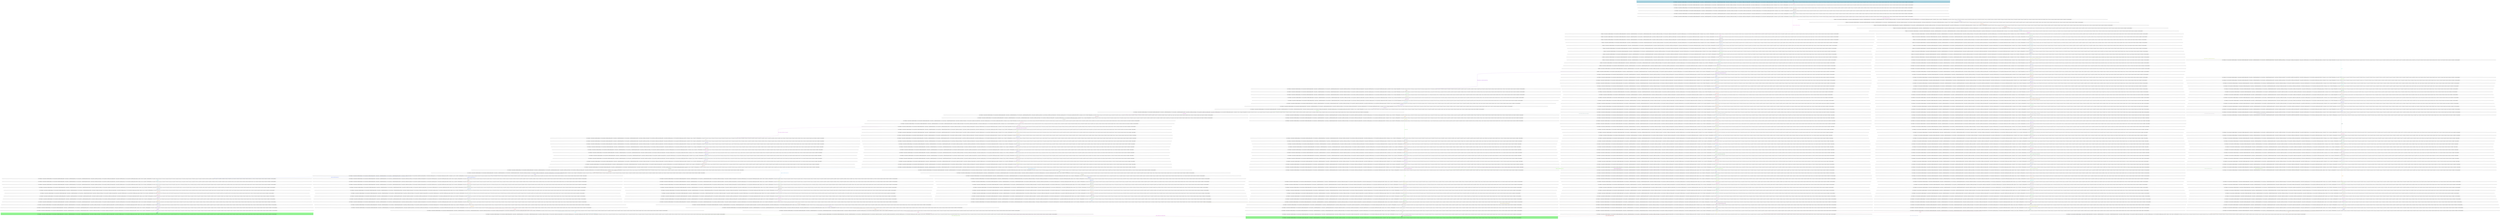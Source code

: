 digraph G {
0 [label="{ (not (cleaning)), (current_state_0 s0_handler_cleaning_0), (not (current_state_0 s0_handler_cleaning_broken)), (current_state_1 s1_handler_film_deposition_0), (not (current_state_1 s1_handler_film_deposition_broken)), (current_state_2 s2_handler_resist_coating_0), (not (current_state_2 s2_handler_resist_coating_broken)), (current_state_3 s3_handler_exposure_0), (not (current_state_3 s3_handler_exposure_broken)), (not (exposure)), (f_copy), (not (f_goal)), (not (film_deposition)), (not ((q_19s))), (not (q_10s)), (not (q_11s)), (not (q_12s)), (not (q_13s)), (not (q_14s)), (not (q_15s)), (not (q_16s)), (not (q_17s)), (not (q_18s)), (q_19), (not (q_1s)), (not (q_20s)), (not (q_21s)), (not (q_22s)), (not (q_23s)), (not (q_24s)), (not (q_25s)), (not (q_26s)), (not (q_27s)), (not (q_28s)), (not (q_29s)), (not (q_2s)), (not (q_30s)), (not (q_31)), (not (q_31s)), (not (q_3s)), (not (q_4s)), (not (q_5s)), (not (q_6)), (not (q_6s)), (not (q_7)), (not (q_7s)), (not (q_8)), (not (q_8s)), (not (q_9)), (not (q_9s)), (not (repair)), (not (resist_coating)) }"];
1 [label="{ (not (cleaning)), (current_state_0 s0_handler_cleaning_0), (not (current_state_0 s0_handler_cleaning_broken)), (current_state_1 s1_handler_film_deposition_0), (not (current_state_1 s1_handler_film_deposition_broken)), (current_state_2 s2_handler_resist_coating_0), (not (current_state_2 s2_handler_resist_coating_broken)), (current_state_3 s3_handler_exposure_0), (not (current_state_3 s3_handler_exposure_broken)), (not (exposure)), (f_sync), (not (f_goal)), (not (film_deposition)), (q_19s), (not (q_10s)), (not (q_11s)), (not (q_12s)), (not (q_13s)), (not (q_14s)), (not (q_15s)), (not (q_16s)), (not (q_17s)), (not (q_18s)), (not ((q_19))), (not (q_1s)), (not (q_20s)), (not (q_21s)), (not (q_22s)), (not (q_23s)), (not (q_24s)), (not (q_25s)), (not (q_26s)), (not (q_27s)), (not (q_28s)), (not (q_29s)), (not (q_2s)), (not (q_30s)), (not (q_31)), (not (q_31s)), (not (q_3s)), (not (q_4s)), (not (q_5s)), (not (q_6)), (not (q_6s)), (not (q_7)), (not (q_7s)), (not (q_8)), (not (q_8s)), (not (q_9)), (not (q_9s)), (not (repair)), (not (resist_coating)) }"];
2 [label="{ (not (cleaning)), (current_state_0 s0_handler_cleaning_0), (not (current_state_0 s0_handler_cleaning_broken)), (current_state_1 s1_handler_film_deposition_0), (not (current_state_1 s1_handler_film_deposition_broken)), (current_state_2 s2_handler_resist_coating_0), (not (current_state_2 s2_handler_resist_coating_broken)), (current_state_3 s3_handler_exposure_0), (not (current_state_3 s3_handler_exposure_broken)), (not (exposure)), (f_sync), (not (f_goal)), (not (film_deposition)), (not ((q_19s))), (q_10s), (not (q_11s)), (not (q_12s)), (not (q_13s)), (not (q_14s)), (not (q_15s)), (not (q_16s)), (not (q_17s)), (not (q_18s)), (not ((q_19))), (not (q_1s)), (not (q_20s)), (not (q_21s)), (not (q_22s)), (not (q_23s)), (not (q_24s)), (not (q_25s)), (not (q_26s)), (not (q_27s)), (not (q_28s)), (not (q_29s)), (not (q_2s)), (not (q_30s)), (not (q_31)), (not (q_31s)), (not (q_3s)), (not (q_4s)), (q_5s), (not (q_6)), (not (q_6s)), (not (q_7)), (not (q_7s)), (not (q_8)), (not (q_8s)), (not (q_9)), (not (q_9s)), (not (repair)), (not (resist_coating)) }"];
3 [label="{ (not (cleaning)), (current_state_0 s0_handler_cleaning_0), (not (current_state_0 s0_handler_cleaning_broken)), (current_state_1 s1_handler_film_deposition_0), (not (current_state_1 s1_handler_film_deposition_broken)), (current_state_2 s2_handler_resist_coating_0), (not (current_state_2 s2_handler_resist_coating_broken)), (current_state_3 s3_handler_exposure_0), (not (current_state_3 s3_handler_exposure_broken)), (not (exposure)), (f_sync), (not (f_goal)), (not (film_deposition)), (not ((q_19s))), (not (q_10s)), (not (q_11s)), (not (q_12s)), (not (q_13s)), (not (q_14s)), (not (q_15s)), (not (q_16s)), (not (q_17s)), (not (q_18s)), (not ((q_19))), (not (q_1s)), (not (q_20s)), (not (q_21s)), (not (q_22s)), (not (q_23s)), (not (q_24s)), (not (q_25s)), (not (q_26s)), (not (q_27s)), (not (q_28s)), (not (q_29s)), (not (q_2s)), (not (q_30s)), (q_31), (not (q_31s)), (not (q_3s)), (not (q_4s)), (q_5s), (q_6), (not (q_6s)), (not (q_7)), (not (q_7s)), (not (q_8)), (not (q_8s)), (not (q_9)), (not (q_9s)), (not (repair)), (not (resist_coating)) }"];
4 [label="{ (not (cleaning)), (current_state_0 s0_handler_cleaning_0), (not (current_state_0 s0_handler_cleaning_broken)), (current_state_1 s1_handler_film_deposition_0), (not (current_state_1 s1_handler_film_deposition_broken)), (current_state_2 s2_handler_resist_coating_0), (not (current_state_2 s2_handler_resist_coating_broken)), (current_state_3 s3_handler_exposure_0), (not (current_state_3 s3_handler_exposure_broken)), (not (exposure)), (f_sync), (not (f_goal)), (not (film_deposition)), (not ((q_19s))), (not (q_10s)), (not (q_11s)), (not (q_12s)), (not (q_13s)), (not (q_14s)), (not (q_15s)), (not (q_16s)), (not (q_17s)), (not (q_18s)), (not ((q_19))), (not (q_1s)), (not (q_20s)), (not (q_21s)), (not (q_22s)), (not (q_23s)), (not (q_24s)), (not (q_25s)), (not (q_26s)), (not (q_27s)), (not (q_28s)), (not (q_29s)), (not (q_2s)), (not (q_30s)), (q_31), (not (q_31s)), (not (q_3s)), (not (q_4s)), (not (q_5s)), (q_6), (not (q_6s)), (not (q_7)), (not (q_7s)), (not (q_8)), (not (q_8s)), (not (q_9)), (not (q_9s)), (not (repair)), (not (resist_coating)) }"];
5 [label="{ (not (cleaning)), (current_state_0 s0_handler_cleaning_0), (not (current_state_0 s0_handler_cleaning_broken)), (current_state_1 s1_handler_film_deposition_0), (not (current_state_1 s1_handler_film_deposition_broken)), (current_state_2 s2_handler_resist_coating_0), (not (current_state_2 s2_handler_resist_coating_broken)), (current_state_3 s3_handler_exposure_0), (not (current_state_3 s3_handler_exposure_broken)), (not (exposure)), (f_world), (not (f_goal)), (not (film_deposition)), (not ((q_19s))), (not (q_10s)), (not (q_11s)), (not (q_12s)), (not (q_13s)), (not (q_14s)), (not (q_15s)), (not (q_16s)), (not (q_17s)), (not (q_18s)), (not ((q_19))), (not (q_1s)), (not (q_20s)), (not (q_21s)), (not (q_22s)), (not (q_23s)), (not (q_24s)), (not (q_25s)), (not (q_26s)), (not (q_27s)), (not (q_28s)), (not (q_29s)), (not (q_2s)), (not (q_30s)), (q_31), (not (q_31s)), (not (q_3s)), (not (q_4s)), (not (q_5s)), (q_6), (not (q_6s)), (not (q_7)), (not (q_7s)), (not (q_8)), (not (q_8s)), (not (q_9)), (not (q_9s)), (not (repair)), (not (resist_coating)) }"];
6 [label="{ (cleaning), (current_state_0 s0_handler_cleaning_0), (not (current_state_0 s0_handler_cleaning_broken)), (current_state_1 s1_handler_film_deposition_0), (not (current_state_1 s1_handler_film_deposition_broken)), (current_state_2 s2_handler_resist_coating_0), (not (current_state_2 s2_handler_resist_coating_broken)), (current_state_3 s3_handler_exposure_0), (not (current_state_3 s3_handler_exposure_broken)), (not (exposure)), (f_copy), (not (f_goal)), (not (film_deposition)), (not ((q_19s))), (not (q_10s)), (not (q_11s)), (not (q_12s)), (not (q_13s)), (not (q_14s)), (not (q_15s)), (not (q_16s)), (not (q_17s)), (not (q_18s)), (not ((q_19))), (not (q_1s)), (not (q_20s)), (not (q_21s)), (not (q_22s)), (not (q_23s)), (not (q_24s)), (not (q_25s)), (not (q_26s)), (not (q_27s)), (not (q_28s)), (not (q_29s)), (not (q_2s)), (not (q_30s)), (q_31), (not (q_31s)), (not (q_3s)), (not (q_4s)), (not (q_5s)), (q_6), (not (q_6s)), (not (q_7)), (not (q_7s)), (not (q_8)), (not (q_8s)), (not (q_9)), (not (q_9s)), (not (repair)), (not (resist_coating)) }"];
7 [label="{ (cleaning), (not (current_state_0 s0_handler_cleaning_0)), (current_state_0 s0_handler_cleaning_broken), (current_state_1 s1_handler_film_deposition_0), (not (current_state_1 s1_handler_film_deposition_broken)), (current_state_2 s2_handler_resist_coating_0), (not (current_state_2 s2_handler_resist_coating_broken)), (current_state_3 s3_handler_exposure_0), (not (current_state_3 s3_handler_exposure_broken)), (not (exposure)), (f_copy), (not (f_goal)), (not (film_deposition)), (not ((q_19s))), (not (q_10s)), (not (q_11s)), (not (q_12s)), (not (q_13s)), (not (q_14s)), (not (q_15s)), (not (q_16s)), (not (q_17s)), (not (q_18s)), (not ((q_19))), (not (q_1s)), (not (q_20s)), (not (q_21s)), (not (q_22s)), (not (q_23s)), (not (q_24s)), (not (q_25s)), (not (q_26s)), (not (q_27s)), (not (q_28s)), (not (q_29s)), (not (q_2s)), (not (q_30s)), (q_31), (not (q_31s)), (not (q_3s)), (not (q_4s)), (not (q_5s)), (q_6), (not (q_6s)), (not (q_7)), (not (q_7s)), (not (q_8)), (not (q_8s)), (not (q_9)), (not (q_9s)), (not (repair)), (not (resist_coating)) }"];
8 [label="{ (cleaning), (current_state_0 s0_handler_cleaning_0), (not (current_state_0 s0_handler_cleaning_broken)), (current_state_1 s1_handler_film_deposition_0), (not (current_state_1 s1_handler_film_deposition_broken)), (current_state_2 s2_handler_resist_coating_0), (not (current_state_2 s2_handler_resist_coating_broken)), (current_state_3 s3_handler_exposure_0), (not (current_state_3 s3_handler_exposure_broken)), (not (exposure)), (f_sync), (not (f_goal)), (not (film_deposition)), (not ((q_19s))), (not (q_10s)), (not (q_11s)), (not (q_12s)), (not (q_13s)), (not (q_14s)), (not (q_15s)), (not (q_16s)), (not (q_17s)), (not (q_18s)), (not ((q_19))), (not (q_1s)), (not (q_20s)), (not (q_21s)), (not (q_22s)), (not (q_23s)), (not (q_24s)), (not (q_25s)), (not (q_26s)), (not (q_27s)), (not (q_28s)), (not (q_29s)), (not (q_2s)), (not (q_30s)), (not (q_31)), (q_31s), (not (q_3s)), (not (q_4s)), (not (q_5s)), (not (q_6)), (q_6s), (not (q_7)), (not (q_7s)), (not (q_8)), (not (q_8s)), (not (q_9)), (not (q_9s)), (not (repair)), (not (resist_coating)) }"];
9 [label="{ (cleaning), (not (current_state_0 s0_handler_cleaning_0)), (current_state_0 s0_handler_cleaning_broken), (current_state_1 s1_handler_film_deposition_0), (not (current_state_1 s1_handler_film_deposition_broken)), (current_state_2 s2_handler_resist_coating_0), (not (current_state_2 s2_handler_resist_coating_broken)), (current_state_3 s3_handler_exposure_0), (not (current_state_3 s3_handler_exposure_broken)), (not (exposure)), (f_sync), (not (f_goal)), (not (film_deposition)), (not ((q_19s))), (not (q_10s)), (not (q_11s)), (not (q_12s)), (not (q_13s)), (not (q_14s)), (not (q_15s)), (not (q_16s)), (not (q_17s)), (not (q_18s)), (not ((q_19))), (not (q_1s)), (not (q_20s)), (not (q_21s)), (not (q_22s)), (not (q_23s)), (not (q_24s)), (not (q_25s)), (not (q_26s)), (not (q_27s)), (not (q_28s)), (not (q_29s)), (not (q_2s)), (not (q_30s)), (not (q_31)), (q_31s), (not (q_3s)), (not (q_4s)), (not (q_5s)), (not (q_6)), (q_6s), (not (q_7)), (not (q_7s)), (not (q_8)), (not (q_8s)), (not (q_9)), (not (q_9s)), (not (repair)), (not (resist_coating)) }"];
10 [label="{ (cleaning), (current_state_0 s0_handler_cleaning_0), (not (current_state_0 s0_handler_cleaning_broken)), (current_state_1 s1_handler_film_deposition_0), (not (current_state_1 s1_handler_film_deposition_broken)), (current_state_2 s2_handler_resist_coating_0), (not (current_state_2 s2_handler_resist_coating_broken)), (current_state_3 s3_handler_exposure_0), (not (current_state_3 s3_handler_exposure_broken)), (not (exposure)), (f_sync), (not (f_goal)), (not (film_deposition)), (not ((q_19s))), (not (q_10s)), (not (q_11s)), (not (q_12s)), (not (q_13s)), (not (q_14s)), (q_15s), (not (q_16s)), (not (q_17s)), (not (q_18s)), (not ((q_19))), (not (q_1s)), (not (q_20s)), (not (q_21s)), (not (q_22s)), (not (q_23s)), (not (q_24s)), (not (q_25s)), (not (q_26s)), (not (q_27s)), (not (q_28s)), (not (q_29s)), (not (q_2s)), (not (q_30s)), (not (q_31)), (q_31s), (not (q_3s)), (not (q_4s)), (not (q_5s)), (not (q_6)), (not (q_6s)), (not (q_7)), (not (q_7s)), (not (q_8)), (not (q_8s)), (not (q_9)), (not (q_9s)), (not (repair)), (not (resist_coating)) }"];
11 [label="{ (cleaning), (not (current_state_0 s0_handler_cleaning_0)), (current_state_0 s0_handler_cleaning_broken), (current_state_1 s1_handler_film_deposition_0), (not (current_state_1 s1_handler_film_deposition_broken)), (current_state_2 s2_handler_resist_coating_0), (not (current_state_2 s2_handler_resist_coating_broken)), (current_state_3 s3_handler_exposure_0), (not (current_state_3 s3_handler_exposure_broken)), (not (exposure)), (f_sync), (not (f_goal)), (not (film_deposition)), (not ((q_19s))), (not (q_10s)), (not (q_11s)), (not (q_12s)), (not (q_13s)), (not (q_14s)), (not (q_15s)), (not (q_16s)), (not (q_17s)), (not (q_18s)), (not ((q_19))), (not (q_1s)), (not (q_20s)), (not (q_21s)), (not (q_22s)), (not (q_23s)), (not (q_24s)), (not (q_25s)), (not (q_26s)), (not (q_27s)), (not (q_28s)), (not (q_29s)), (not (q_2s)), (not (q_30s)), (not (q_31)), (not (q_31s)), (not (q_3s)), (not (q_4s)), (not (q_5s)), (not (q_6)), (q_6s), (not (q_7)), (not (q_7s)), (not (q_8)), (not (q_8s)), (not (q_9)), (not (q_9s)), (not (repair)), (not (resist_coating)) }"];
12 [label="{ (cleaning), (current_state_0 s0_handler_cleaning_0), (not (current_state_0 s0_handler_cleaning_broken)), (current_state_1 s1_handler_film_deposition_0), (not (current_state_1 s1_handler_film_deposition_broken)), (current_state_2 s2_handler_resist_coating_0), (not (current_state_2 s2_handler_resist_coating_broken)), (current_state_3 s3_handler_exposure_0), (not (current_state_3 s3_handler_exposure_broken)), (not (exposure)), (f_sync), (not (f_goal)), (not (film_deposition)), (not ((q_19s))), (not (q_10s)), (not (q_11s)), (not (q_12s)), (not (q_13s)), (not (q_14s)), (not (q_15s)), (not (q_16s)), (not (q_17s)), (not (q_18s)), (not ((q_19))), (q_1s), (not (q_20s)), (not (q_21s)), (not (q_22s)), (not (q_23s)), (not (q_24s)), (not (q_25s)), (not (q_26s)), (not (q_27s)), (q_28s), (not (q_29s)), (not (q_2s)), (not (q_30s)), (not (q_31)), (q_31s), (not (q_3s)), (not (q_4s)), (not (q_5s)), (not (q_6)), (not (q_6s)), (not (q_7)), (not (q_7s)), (not (q_8)), (not (q_8s)), (not (q_9)), (not (q_9s)), (not (repair)), (not (resist_coating)) }"];
13 [label="{ (cleaning), (not (current_state_0 s0_handler_cleaning_0)), (current_state_0 s0_handler_cleaning_broken), (current_state_1 s1_handler_film_deposition_0), (not (current_state_1 s1_handler_film_deposition_broken)), (current_state_2 s2_handler_resist_coating_0), (not (current_state_2 s2_handler_resist_coating_broken)), (current_state_3 s3_handler_exposure_0), (not (current_state_3 s3_handler_exposure_broken)), (not (exposure)), (f_sync), (not (f_goal)), (not (film_deposition)), (not ((q_19s))), (not (q_10s)), (not (q_11s)), (not (q_12s)), (not (q_13s)), (not (q_14s)), (q_15s), (not (q_16s)), (not (q_17s)), (not (q_18s)), (not ((q_19))), (not (q_1s)), (not (q_20s)), (not (q_21s)), (not (q_22s)), (not (q_23s)), (not (q_24s)), (not (q_25s)), (not (q_26s)), (not (q_27s)), (not (q_28s)), (not (q_29s)), (not (q_2s)), (not (q_30s)), (not (q_31)), (not (q_31s)), (not (q_3s)), (not (q_4s)), (not (q_5s)), (not (q_6)), (not (q_6s)), (not (q_7)), (not (q_7s)), (not (q_8)), (not (q_8s)), (not (q_9)), (not (q_9s)), (not (repair)), (not (resist_coating)) }"];
14 [label="{ (cleaning), (current_state_0 s0_handler_cleaning_0), (not (current_state_0 s0_handler_cleaning_broken)), (current_state_1 s1_handler_film_deposition_0), (not (current_state_1 s1_handler_film_deposition_broken)), (current_state_2 s2_handler_resist_coating_0), (not (current_state_2 s2_handler_resist_coating_broken)), (current_state_3 s3_handler_exposure_0), (not (current_state_3 s3_handler_exposure_broken)), (not (exposure)), (f_sync), (not (f_goal)), (not (film_deposition)), (not ((q_19s))), (not (q_10s)), (not (q_11s)), (not (q_12s)), (q_13s), (not (q_14s)), (not (q_15s)), (not (q_16s)), (not (q_17s)), (not (q_18s)), (not ((q_19))), (q_1s), (not (q_20s)), (not (q_21s)), (not (q_22s)), (not (q_23s)), (not (q_24s)), (not (q_25s)), (not (q_26s)), (not (q_27s)), (not (q_28s)), (q_29s), (not (q_2s)), (not (q_30s)), (not (q_31)), (q_31s), (not (q_3s)), (not (q_4s)), (not (q_5s)), (not (q_6)), (not (q_6s)), (not (q_7)), (not (q_7s)), (not (q_8)), (not (q_8s)), (not (q_9)), (not (q_9s)), (not (repair)), (not (resist_coating)) }"];
15 [label="{ (cleaning), (not (current_state_0 s0_handler_cleaning_0)), (current_state_0 s0_handler_cleaning_broken), (current_state_1 s1_handler_film_deposition_0), (not (current_state_1 s1_handler_film_deposition_broken)), (current_state_2 s2_handler_resist_coating_0), (not (current_state_2 s2_handler_resist_coating_broken)), (current_state_3 s3_handler_exposure_0), (not (current_state_3 s3_handler_exposure_broken)), (not (exposure)), (f_sync), (not (f_goal)), (not (film_deposition)), (not ((q_19s))), (not (q_10s)), (not (q_11s)), (not (q_12s)), (not (q_13s)), (not (q_14s)), (not (q_15s)), (not (q_16s)), (not (q_17s)), (not (q_18s)), (not ((q_19))), (q_1s), (not (q_20s)), (not (q_21s)), (not (q_22s)), (not (q_23s)), (not (q_24s)), (not (q_25s)), (not (q_26s)), (not (q_27s)), (q_28s), (not (q_29s)), (not (q_2s)), (not (q_30s)), (not (q_31)), (not (q_31s)), (not (q_3s)), (not (q_4s)), (not (q_5s)), (not (q_6)), (not (q_6s)), (not (q_7)), (not (q_7s)), (not (q_8)), (not (q_8s)), (not (q_9)), (not (q_9s)), (not (repair)), (not (resist_coating)) }"];
16 [label="{ (cleaning), (current_state_0 s0_handler_cleaning_0), (not (current_state_0 s0_handler_cleaning_broken)), (current_state_1 s1_handler_film_deposition_0), (not (current_state_1 s1_handler_film_deposition_broken)), (current_state_2 s2_handler_resist_coating_0), (not (current_state_2 s2_handler_resist_coating_broken)), (current_state_3 s3_handler_exposure_0), (not (current_state_3 s3_handler_exposure_broken)), (not (exposure)), (f_sync), (not (f_goal)), (not (film_deposition)), (not ((q_19s))), (not (q_10s)), (not (q_11s)), (not (q_12s)), (q_13s), (q_14s), (not (q_15s)), (not (q_16s)), (not (q_17s)), (not (q_18s)), (not ((q_19))), (q_1s), (not (q_20s)), (q_21s), (not (q_22s)), (not (q_23s)), (not (q_24s)), (not (q_25s)), (not (q_26s)), (not (q_27s)), (not (q_28s)), (not (q_29s)), (not (q_2s)), (not (q_30s)), (not (q_31)), (q_31s), (not (q_3s)), (not (q_4s)), (not (q_5s)), (not (q_6)), (not (q_6s)), (not (q_7)), (not (q_7s)), (not (q_8)), (not (q_8s)), (not (q_9)), (not (q_9s)), (not (repair)), (not (resist_coating)) }"];
17 [label="{ (cleaning), (not (current_state_0 s0_handler_cleaning_0)), (current_state_0 s0_handler_cleaning_broken), (current_state_1 s1_handler_film_deposition_0), (not (current_state_1 s1_handler_film_deposition_broken)), (current_state_2 s2_handler_resist_coating_0), (not (current_state_2 s2_handler_resist_coating_broken)), (current_state_3 s3_handler_exposure_0), (not (current_state_3 s3_handler_exposure_broken)), (not (exposure)), (f_sync), (not (f_goal)), (not (film_deposition)), (not ((q_19s))), (not (q_10s)), (not (q_11s)), (not (q_12s)), (q_13s), (not (q_14s)), (not (q_15s)), (not (q_16s)), (not (q_17s)), (not (q_18s)), (not ((q_19))), (q_1s), (not (q_20s)), (not (q_21s)), (not (q_22s)), (not (q_23s)), (not (q_24s)), (not (q_25s)), (not (q_26s)), (not (q_27s)), (not (q_28s)), (q_29s), (not (q_2s)), (not (q_30s)), (not (q_31)), (not (q_31s)), (not (q_3s)), (not (q_4s)), (not (q_5s)), (not (q_6)), (not (q_6s)), (not (q_7)), (not (q_7s)), (not (q_8)), (not (q_8s)), (not (q_9)), (not (q_9s)), (not (repair)), (not (resist_coating)) }"];
18 [label="{ (cleaning), (current_state_0 s0_handler_cleaning_0), (not (current_state_0 s0_handler_cleaning_broken)), (current_state_1 s1_handler_film_deposition_0), (not (current_state_1 s1_handler_film_deposition_broken)), (current_state_2 s2_handler_resist_coating_0), (not (current_state_2 s2_handler_resist_coating_broken)), (current_state_3 s3_handler_exposure_0), (not (current_state_3 s3_handler_exposure_broken)), (not (exposure)), (f_sync), (not (f_goal)), (not (film_deposition)), (not ((q_19s))), (not (q_10s)), (not (q_11s)), (q_12s), (q_13s), (q_14s), (not (q_15s)), (not (q_16s)), (not (q_17s)), (not (q_18s)), (not ((q_19))), (q_1s), (not (q_20s)), (not (q_21s)), (not (q_22s)), (not (q_23s)), (not (q_24s)), (not (q_25s)), (not (q_26s)), (not (q_27s)), (not (q_28s)), (not (q_29s)), (not (q_2s)), (not (q_30s)), (not (q_31)), (q_31s), (not (q_3s)), (not (q_4s)), (not (q_5s)), (not (q_6)), (not (q_6s)), (not (q_7)), (not (q_7s)), (not (q_8)), (q_8s), (not (q_9)), (not (q_9s)), (not (repair)), (not (resist_coating)) }"];
19 [label="{ (cleaning), (not (current_state_0 s0_handler_cleaning_0)), (current_state_0 s0_handler_cleaning_broken), (current_state_1 s1_handler_film_deposition_0), (not (current_state_1 s1_handler_film_deposition_broken)), (current_state_2 s2_handler_resist_coating_0), (not (current_state_2 s2_handler_resist_coating_broken)), (current_state_3 s3_handler_exposure_0), (not (current_state_3 s3_handler_exposure_broken)), (not (exposure)), (f_sync), (not (f_goal)), (not (film_deposition)), (not ((q_19s))), (not (q_10s)), (not (q_11s)), (not (q_12s)), (q_13s), (q_14s), (not (q_15s)), (not (q_16s)), (not (q_17s)), (not (q_18s)), (not ((q_19))), (q_1s), (not (q_20s)), (q_21s), (not (q_22s)), (not (q_23s)), (not (q_24s)), (not (q_25s)), (not (q_26s)), (not (q_27s)), (not (q_28s)), (not (q_29s)), (not (q_2s)), (not (q_30s)), (not (q_31)), (not (q_31s)), (not (q_3s)), (not (q_4s)), (not (q_5s)), (not (q_6)), (not (q_6s)), (not (q_7)), (not (q_7s)), (not (q_8)), (not (q_8s)), (not (q_9)), (not (q_9s)), (not (repair)), (not (resist_coating)) }"];
20 [label="{ (cleaning), (current_state_0 s0_handler_cleaning_0), (not (current_state_0 s0_handler_cleaning_broken)), (current_state_1 s1_handler_film_deposition_0), (not (current_state_1 s1_handler_film_deposition_broken)), (current_state_2 s2_handler_resist_coating_0), (not (current_state_2 s2_handler_resist_coating_broken)), (current_state_3 s3_handler_exposure_0), (not (current_state_3 s3_handler_exposure_broken)), (not (exposure)), (f_sync), (not (f_goal)), (not (film_deposition)), (not ((q_19s))), (not (q_10s)), (not (q_11s)), (not (q_12s)), (q_13s), (q_14s), (not (q_15s)), (not (q_16s)), (not (q_17s)), (not (q_18s)), (not ((q_19))), (q_1s), (not (q_20s)), (not (q_21s)), (not (q_22s)), (not (q_23s)), (not (q_24s)), (not (q_25s)), (not (q_26s)), (not (q_27s)), (not (q_28s)), (not (q_29s)), (not (q_2s)), (not (q_30s)), (not (q_31)), (q_31s), (not (q_3s)), (not (q_4s)), (not (q_5s)), (not (q_6)), (not (q_6s)), (not (q_7)), (not (q_7s)), (not (q_8)), (q_8s), (not (q_9)), (not (q_9s)), (not (repair)), (not (resist_coating)) }"];
21 [label="{ (cleaning), (not (current_state_0 s0_handler_cleaning_0)), (current_state_0 s0_handler_cleaning_broken), (current_state_1 s1_handler_film_deposition_0), (not (current_state_1 s1_handler_film_deposition_broken)), (current_state_2 s2_handler_resist_coating_0), (not (current_state_2 s2_handler_resist_coating_broken)), (current_state_3 s3_handler_exposure_0), (not (current_state_3 s3_handler_exposure_broken)), (not (exposure)), (f_sync), (not (f_goal)), (not (film_deposition)), (not ((q_19s))), (not (q_10s)), (not (q_11s)), (q_12s), (q_13s), (q_14s), (not (q_15s)), (not (q_16s)), (not (q_17s)), (not (q_18s)), (not ((q_19))), (q_1s), (not (q_20s)), (not (q_21s)), (not (q_22s)), (not (q_23s)), (not (q_24s)), (not (q_25s)), (not (q_26s)), (not (q_27s)), (not (q_28s)), (not (q_29s)), (not (q_2s)), (not (q_30s)), (not (q_31)), (not (q_31s)), (not (q_3s)), (not (q_4s)), (not (q_5s)), (not (q_6)), (not (q_6s)), (not (q_7)), (not (q_7s)), (not (q_8)), (q_8s), (not (q_9)), (not (q_9s)), (not (repair)), (not (resist_coating)) }"];
22 [label="{ (cleaning), (current_state_0 s0_handler_cleaning_0), (not (current_state_0 s0_handler_cleaning_broken)), (current_state_1 s1_handler_film_deposition_0), (not (current_state_1 s1_handler_film_deposition_broken)), (current_state_2 s2_handler_resist_coating_0), (not (current_state_2 s2_handler_resist_coating_broken)), (current_state_3 s3_handler_exposure_0), (not (current_state_3 s3_handler_exposure_broken)), (not (exposure)), (f_sync), (not (f_goal)), (not (film_deposition)), (not ((q_19s))), (not (q_10s)), (not (q_11s)), (not (q_12s)), (q_13s), (not (q_14s)), (not (q_15s)), (not (q_16s)), (not (q_17s)), (not (q_18s)), (not ((q_19))), (q_1s), (not (q_20s)), (not (q_21s)), (not (q_22s)), (not (q_23s)), (not (q_24s)), (not (q_25s)), (not (q_26s)), (not (q_27s)), (not (q_28s)), (not (q_29s)), (not (q_2s)), (not (q_30s)), (not (q_31)), (q_31s), (not (q_3s)), (not (q_4s)), (not (q_5s)), (not (q_6)), (not (q_6s)), (not (q_7)), (not (q_7s)), (not (q_8)), (q_8s), (not (q_9)), (not (q_9s)), (not (repair)), (not (resist_coating)) }"];
23 [label="{ (cleaning), (not (current_state_0 s0_handler_cleaning_0)), (current_state_0 s0_handler_cleaning_broken), (current_state_1 s1_handler_film_deposition_0), (not (current_state_1 s1_handler_film_deposition_broken)), (current_state_2 s2_handler_resist_coating_0), (not (current_state_2 s2_handler_resist_coating_broken)), (current_state_3 s3_handler_exposure_0), (not (current_state_3 s3_handler_exposure_broken)), (not (exposure)), (f_sync), (not (f_goal)), (not (film_deposition)), (not ((q_19s))), (not (q_10s)), (not (q_11s)), (not (q_12s)), (q_13s), (q_14s), (not (q_15s)), (not (q_16s)), (not (q_17s)), (not (q_18s)), (not ((q_19))), (q_1s), (not (q_20s)), (not (q_21s)), (not (q_22s)), (not (q_23s)), (not (q_24s)), (not (q_25s)), (not (q_26s)), (not (q_27s)), (not (q_28s)), (not (q_29s)), (not (q_2s)), (not (q_30s)), (not (q_31)), (not (q_31s)), (not (q_3s)), (not (q_4s)), (not (q_5s)), (not (q_6)), (not (q_6s)), (not (q_7)), (not (q_7s)), (not (q_8)), (q_8s), (not (q_9)), (not (q_9s)), (not (repair)), (not (resist_coating)) }"];
24 [label="{ (cleaning), (current_state_0 s0_handler_cleaning_0), (not (current_state_0 s0_handler_cleaning_broken)), (current_state_1 s1_handler_film_deposition_0), (not (current_state_1 s1_handler_film_deposition_broken)), (current_state_2 s2_handler_resist_coating_0), (not (current_state_2 s2_handler_resist_coating_broken)), (current_state_3 s3_handler_exposure_0), (not (current_state_3 s3_handler_exposure_broken)), (not (exposure)), (f_sync), (not (f_goal)), (not (film_deposition)), (not ((q_19s))), (not (q_10s)), (not (q_11s)), (not (q_12s)), (q_13s), (not (q_14s)), (not (q_15s)), (not (q_16s)), (not (q_17s)), (not (q_18s)), (not ((q_19))), (q_1s), (not (q_20s)), (not (q_21s)), (not (q_22s)), (not (q_23s)), (not (q_24s)), (not (q_25s)), (not (q_26s)), (not (q_27s)), (not (q_28s)), (not (q_29s)), (not (q_2s)), (not (q_30s)), (q_31), (q_31s), (not (q_3s)), (not (q_4s)), (not (q_5s)), (not (q_6)), (not (q_6s)), (not (q_7)), (not (q_7s)), (q_8), (not (q_8s)), (not (q_9)), (not (q_9s)), (not (repair)), (not (resist_coating)) }"];
25 [label="{ (cleaning), (not (current_state_0 s0_handler_cleaning_0)), (current_state_0 s0_handler_cleaning_broken), (current_state_1 s1_handler_film_deposition_0), (not (current_state_1 s1_handler_film_deposition_broken)), (current_state_2 s2_handler_resist_coating_0), (not (current_state_2 s2_handler_resist_coating_broken)), (current_state_3 s3_handler_exposure_0), (not (current_state_3 s3_handler_exposure_broken)), (not (exposure)), (f_sync), (not (f_goal)), (not (film_deposition)), (not ((q_19s))), (not (q_10s)), (not (q_11s)), (not (q_12s)), (q_13s), (q_14s), (not (q_15s)), (not (q_16s)), (not (q_17s)), (not (q_18s)), (not ((q_19))), (q_1s), (not (q_20s)), (not (q_21s)), (not (q_22s)), (not (q_23s)), (not (q_24s)), (not (q_25s)), (not (q_26s)), (not (q_27s)), (not (q_28s)), (not (q_29s)), (not (q_2s)), (not (q_30s)), (q_31), (not (q_31s)), (not (q_3s)), (not (q_4s)), (not (q_5s)), (not (q_6)), (not (q_6s)), (not (q_7)), (not (q_7s)), (q_8), (not (q_8s)), (not (q_9)), (not (q_9s)), (not (repair)), (not (resist_coating)) }"];
26 [label="{ (cleaning), (current_state_0 s0_handler_cleaning_0), (not (current_state_0 s0_handler_cleaning_broken)), (current_state_1 s1_handler_film_deposition_0), (not (current_state_1 s1_handler_film_deposition_broken)), (current_state_2 s2_handler_resist_coating_0), (not (current_state_2 s2_handler_resist_coating_broken)), (current_state_3 s3_handler_exposure_0), (not (current_state_3 s3_handler_exposure_broken)), (not (exposure)), (f_sync), (not (f_goal)), (not (film_deposition)), (not ((q_19s))), (not (q_10s)), (not (q_11s)), (not (q_12s)), (q_13s), (not (q_14s)), (not (q_15s)), (not (q_16s)), (not (q_17s)), (not (q_18s)), (not ((q_19))), (not (q_1s)), (not (q_20s)), (not (q_21s)), (not (q_22s)), (not (q_23s)), (not (q_24s)), (not (q_25s)), (not (q_26s)), (not (q_27s)), (not (q_28s)), (not (q_29s)), (not (q_2s)), (not (q_30s)), (q_31), (q_31s), (not (q_3s)), (not (q_4s)), (not (q_5s)), (not (q_6)), (not (q_6s)), (not (q_7)), (not (q_7s)), (q_8), (not (q_8s)), (not (q_9)), (not (q_9s)), (not (repair)), (not (resist_coating)) }"];
27 [label="{ (cleaning), (not (current_state_0 s0_handler_cleaning_0)), (current_state_0 s0_handler_cleaning_broken), (current_state_1 s1_handler_film_deposition_0), (not (current_state_1 s1_handler_film_deposition_broken)), (current_state_2 s2_handler_resist_coating_0), (not (current_state_2 s2_handler_resist_coating_broken)), (current_state_3 s3_handler_exposure_0), (not (current_state_3 s3_handler_exposure_broken)), (not (exposure)), (f_sync), (not (f_goal)), (not (film_deposition)), (not ((q_19s))), (not (q_10s)), (not (q_11s)), (not (q_12s)), (q_13s), (not (q_14s)), (not (q_15s)), (not (q_16s)), (not (q_17s)), (not (q_18s)), (not ((q_19))), (q_1s), (not (q_20s)), (not (q_21s)), (not (q_22s)), (not (q_23s)), (not (q_24s)), (not (q_25s)), (not (q_26s)), (not (q_27s)), (not (q_28s)), (not (q_29s)), (not (q_2s)), (not (q_30s)), (q_31), (not (q_31s)), (not (q_3s)), (not (q_4s)), (not (q_5s)), (not (q_6)), (not (q_6s)), (not (q_7)), (not (q_7s)), (q_8), (not (q_8s)), (not (q_9)), (not (q_9s)), (not (repair)), (not (resist_coating)) }"];
28 [label="{ (cleaning), (current_state_0 s0_handler_cleaning_0), (not (current_state_0 s0_handler_cleaning_broken)), (current_state_1 s1_handler_film_deposition_0), (not (current_state_1 s1_handler_film_deposition_broken)), (current_state_2 s2_handler_resist_coating_0), (not (current_state_2 s2_handler_resist_coating_broken)), (current_state_3 s3_handler_exposure_0), (not (current_state_3 s3_handler_exposure_broken)), (not (exposure)), (f_sync), (not (f_goal)), (not (film_deposition)), (not ((q_19s))), (not (q_10s)), (not (q_11s)), (not (q_12s)), (q_13s), (not (q_14s)), (not (q_15s)), (not (q_16s)), (not (q_17s)), (not (q_18s)), (not ((q_19))), (not (q_1s)), (not (q_20s)), (not (q_21s)), (not (q_22s)), (not (q_23s)), (not (q_24s)), (not (q_25s)), (not (q_26s)), (not (q_27s)), (not (q_28s)), (not (q_29s)), (not (q_2s)), (not (q_30s)), (q_31), (not (q_31s)), (not (q_3s)), (not (q_4s)), (not (q_5s)), (not (q_6)), (not (q_6s)), (not (q_7)), (not (q_7s)), (q_8), (not (q_8s)), (not (q_9)), (not (q_9s)), (not (repair)), (not (resist_coating)) }"];
29 [label="{ (cleaning), (not (current_state_0 s0_handler_cleaning_0)), (current_state_0 s0_handler_cleaning_broken), (current_state_1 s1_handler_film_deposition_0), (not (current_state_1 s1_handler_film_deposition_broken)), (current_state_2 s2_handler_resist_coating_0), (not (current_state_2 s2_handler_resist_coating_broken)), (current_state_3 s3_handler_exposure_0), (not (current_state_3 s3_handler_exposure_broken)), (not (exposure)), (f_sync), (not (f_goal)), (not (film_deposition)), (not ((q_19s))), (not (q_10s)), (not (q_11s)), (not (q_12s)), (not (q_13s)), (not (q_14s)), (not (q_15s)), (not (q_16s)), (not (q_17s)), (not (q_18s)), (not ((q_19))), (q_1s), (not (q_20s)), (not (q_21s)), (not (q_22s)), (not (q_23s)), (not (q_24s)), (not (q_25s)), (not (q_26s)), (not (q_27s)), (not (q_28s)), (not (q_29s)), (not (q_2s)), (not (q_30s)), (q_31), (not (q_31s)), (not (q_3s)), (not (q_4s)), (not (q_5s)), (not (q_6)), (not (q_6s)), (not (q_7)), (not (q_7s)), (q_8), (not (q_8s)), (not (q_9)), (not (q_9s)), (not (repair)), (not (resist_coating)) }"];
30 [label="{ (cleaning), (current_state_0 s0_handler_cleaning_0), (not (current_state_0 s0_handler_cleaning_broken)), (current_state_1 s1_handler_film_deposition_0), (not (current_state_1 s1_handler_film_deposition_broken)), (current_state_2 s2_handler_resist_coating_0), (not (current_state_2 s2_handler_resist_coating_broken)), (current_state_3 s3_handler_exposure_0), (not (current_state_3 s3_handler_exposure_broken)), (not (exposure)), (f_sync), (not (f_goal)), (not (film_deposition)), (not ((q_19s))), (not (q_10s)), (not (q_11s)), (not (q_12s)), (not (q_13s)), (not (q_14s)), (not (q_15s)), (not (q_16s)), (not (q_17s)), (not (q_18s)), (not ((q_19))), (not (q_1s)), (not (q_20s)), (not (q_21s)), (not (q_22s)), (not (q_23s)), (not (q_24s)), (not (q_25s)), (not (q_26s)), (not (q_27s)), (not (q_28s)), (not (q_29s)), (not (q_2s)), (not (q_30s)), (q_31), (not (q_31s)), (not (q_3s)), (not (q_4s)), (not (q_5s)), (not (q_6)), (not (q_6s)), (not (q_7)), (not (q_7s)), (q_8), (not (q_8s)), (not (q_9)), (not (q_9s)), (not (repair)), (not (resist_coating)) }"];
31 [label="{ (cleaning), (not (current_state_0 s0_handler_cleaning_0)), (current_state_0 s0_handler_cleaning_broken), (current_state_1 s1_handler_film_deposition_0), (not (current_state_1 s1_handler_film_deposition_broken)), (current_state_2 s2_handler_resist_coating_0), (not (current_state_2 s2_handler_resist_coating_broken)), (current_state_3 s3_handler_exposure_0), (not (current_state_3 s3_handler_exposure_broken)), (not (exposure)), (f_sync), (not (f_goal)), (not (film_deposition)), (not ((q_19s))), (not (q_10s)), (not (q_11s)), (not (q_12s)), (not (q_13s)), (not (q_14s)), (not (q_15s)), (not (q_16s)), (not (q_17s)), (not (q_18s)), (not ((q_19))), (not (q_1s)), (not (q_20s)), (not (q_21s)), (not (q_22s)), (not (q_23s)), (not (q_24s)), (not (q_25s)), (not (q_26s)), (not (q_27s)), (not (q_28s)), (not (q_29s)), (not (q_2s)), (not (q_30s)), (q_31), (not (q_31s)), (not (q_3s)), (not (q_4s)), (not (q_5s)), (not (q_6)), (not (q_6s)), (not (q_7)), (not (q_7s)), (q_8), (not (q_8s)), (not (q_9)), (not (q_9s)), (not (repair)), (not (resist_coating)) }"];
32 [label="{ (cleaning), (current_state_0 s0_handler_cleaning_0), (not (current_state_0 s0_handler_cleaning_broken)), (current_state_1 s1_handler_film_deposition_0), (not (current_state_1 s1_handler_film_deposition_broken)), (current_state_2 s2_handler_resist_coating_0), (not (current_state_2 s2_handler_resist_coating_broken)), (current_state_3 s3_handler_exposure_0), (not (current_state_3 s3_handler_exposure_broken)), (not (exposure)), (f_world), (not (f_goal)), (not (film_deposition)), (not ((q_19s))), (not (q_10s)), (not (q_11s)), (not (q_12s)), (not (q_13s)), (not (q_14s)), (not (q_15s)), (not (q_16s)), (not (q_17s)), (not (q_18s)), (not ((q_19))), (not (q_1s)), (not (q_20s)), (not (q_21s)), (not (q_22s)), (not (q_23s)), (not (q_24s)), (not (q_25s)), (not (q_26s)), (not (q_27s)), (not (q_28s)), (not (q_29s)), (not (q_2s)), (not (q_30s)), (q_31), (not (q_31s)), (not (q_3s)), (not (q_4s)), (not (q_5s)), (not (q_6)), (not (q_6s)), (not (q_7)), (not (q_7s)), (q_8), (not (q_8s)), (not (q_9)), (not (q_9s)), (not (repair)), (not (resist_coating)) }"];
33 [label="{ (cleaning), (not (current_state_0 s0_handler_cleaning_0)), (current_state_0 s0_handler_cleaning_broken), (current_state_1 s1_handler_film_deposition_0), (not (current_state_1 s1_handler_film_deposition_broken)), (current_state_2 s2_handler_resist_coating_0), (not (current_state_2 s2_handler_resist_coating_broken)), (current_state_3 s3_handler_exposure_0), (not (current_state_3 s3_handler_exposure_broken)), (not (exposure)), (f_world), (not (f_goal)), (not (film_deposition)), (not ((q_19s))), (not (q_10s)), (not (q_11s)), (not (q_12s)), (not (q_13s)), (not (q_14s)), (not (q_15s)), (not (q_16s)), (not (q_17s)), (not (q_18s)), (not ((q_19))), (not (q_1s)), (not (q_20s)), (not (q_21s)), (not (q_22s)), (not (q_23s)), (not (q_24s)), (not (q_25s)), (not (q_26s)), (not (q_27s)), (not (q_28s)), (not (q_29s)), (not (q_2s)), (not (q_30s)), (q_31), (not (q_31s)), (not (q_3s)), (not (q_4s)), (not (q_5s)), (not (q_6)), (not (q_6s)), (not (q_7)), (not (q_7s)), (q_8), (not (q_8s)), (not (q_9)), (not (q_9s)), (not (repair)), (not (resist_coating)) }"];
34 [label="{ (not (cleaning)), (current_state_0 s0_handler_cleaning_0), (not (current_state_0 s0_handler_cleaning_broken)), (current_state_1 s1_handler_film_deposition_0), (not (current_state_1 s1_handler_film_deposition_broken)), (current_state_2 s2_handler_resist_coating_0), (not (current_state_2 s2_handler_resist_coating_broken)), (current_state_3 s3_handler_exposure_0), (not (current_state_3 s3_handler_exposure_broken)), (not (exposure)), (f_copy), (not (f_goal)), (film_deposition), (not ((q_19s))), (not (q_10s)), (not (q_11s)), (not (q_12s)), (not (q_13s)), (not (q_14s)), (not (q_15s)), (not (q_16s)), (not (q_17s)), (not (q_18s)), (not ((q_19))), (not (q_1s)), (not (q_20s)), (not (q_21s)), (not (q_22s)), (not (q_23s)), (not (q_24s)), (not (q_25s)), (not (q_26s)), (not (q_27s)), (not (q_28s)), (not (q_29s)), (not (q_2s)), (not (q_30s)), (q_31), (not (q_31s)), (not (q_3s)), (not (q_4s)), (not (q_5s)), (not (q_6)), (not (q_6s)), (not (q_7)), (not (q_7s)), (q_8), (not (q_8s)), (not (q_9)), (not (q_9s)), (not (repair)), (not (resist_coating)) }"];
35 [label="{ (not (cleaning)), (current_state_0 s0_handler_cleaning_0), (not (current_state_0 s0_handler_cleaning_broken)), (not (current_state_1 s1_handler_film_deposition_0)), (current_state_1 s1_handler_film_deposition_broken), (current_state_2 s2_handler_resist_coating_0), (not (current_state_2 s2_handler_resist_coating_broken)), (current_state_3 s3_handler_exposure_0), (not (current_state_3 s3_handler_exposure_broken)), (not (exposure)), (f_copy), (not (f_goal)), (film_deposition), (not ((q_19s))), (not (q_10s)), (not (q_11s)), (not (q_12s)), (not (q_13s)), (not (q_14s)), (not (q_15s)), (not (q_16s)), (not (q_17s)), (not (q_18s)), (not ((q_19))), (not (q_1s)), (not (q_20s)), (not (q_21s)), (not (q_22s)), (not (q_23s)), (not (q_24s)), (not (q_25s)), (not (q_26s)), (not (q_27s)), (not (q_28s)), (not (q_29s)), (not (q_2s)), (not (q_30s)), (q_31), (not (q_31s)), (not (q_3s)), (not (q_4s)), (not (q_5s)), (not (q_6)), (not (q_6s)), (not (q_7)), (not (q_7s)), (q_8), (not (q_8s)), (not (q_9)), (not (q_9s)), (not (repair)), (not (resist_coating)) }"];
36 [label="{ (not (cleaning)), (not (current_state_0 s0_handler_cleaning_0)), (current_state_0 s0_handler_cleaning_broken), (current_state_1 s1_handler_film_deposition_0), (not (current_state_1 s1_handler_film_deposition_broken)), (current_state_2 s2_handler_resist_coating_0), (not (current_state_2 s2_handler_resist_coating_broken)), (current_state_3 s3_handler_exposure_0), (not (current_state_3 s3_handler_exposure_broken)), (not (exposure)), (f_copy), (not (f_goal)), (film_deposition), (not ((q_19s))), (not (q_10s)), (not (q_11s)), (not (q_12s)), (not (q_13s)), (not (q_14s)), (not (q_15s)), (not (q_16s)), (not (q_17s)), (not (q_18s)), (not ((q_19))), (not (q_1s)), (not (q_20s)), (not (q_21s)), (not (q_22s)), (not (q_23s)), (not (q_24s)), (not (q_25s)), (not (q_26s)), (not (q_27s)), (not (q_28s)), (not (q_29s)), (not (q_2s)), (not (q_30s)), (q_31), (not (q_31s)), (not (q_3s)), (not (q_4s)), (not (q_5s)), (not (q_6)), (not (q_6s)), (not (q_7)), (not (q_7s)), (q_8), (not (q_8s)), (not (q_9)), (not (q_9s)), (not (repair)), (not (resist_coating)) }"];
37 [label="{ (not (cleaning)), (not (current_state_0 s0_handler_cleaning_0)), (current_state_0 s0_handler_cleaning_broken), (not (current_state_1 s1_handler_film_deposition_0)), (current_state_1 s1_handler_film_deposition_broken), (current_state_2 s2_handler_resist_coating_0), (not (current_state_2 s2_handler_resist_coating_broken)), (current_state_3 s3_handler_exposure_0), (not (current_state_3 s3_handler_exposure_broken)), (not (exposure)), (f_copy), (not (f_goal)), (film_deposition), (not ((q_19s))), (not (q_10s)), (not (q_11s)), (not (q_12s)), (not (q_13s)), (not (q_14s)), (not (q_15s)), (not (q_16s)), (not (q_17s)), (not (q_18s)), (not ((q_19))), (not (q_1s)), (not (q_20s)), (not (q_21s)), (not (q_22s)), (not (q_23s)), (not (q_24s)), (not (q_25s)), (not (q_26s)), (not (q_27s)), (not (q_28s)), (not (q_29s)), (not (q_2s)), (not (q_30s)), (q_31), (not (q_31s)), (not (q_3s)), (not (q_4s)), (not (q_5s)), (not (q_6)), (not (q_6s)), (not (q_7)), (not (q_7s)), (q_8), (not (q_8s)), (not (q_9)), (not (q_9s)), (not (repair)), (not (resist_coating)) }"];
38 [label="{ (not (cleaning)), (current_state_0 s0_handler_cleaning_0), (not (current_state_0 s0_handler_cleaning_broken)), (current_state_1 s1_handler_film_deposition_0), (not (current_state_1 s1_handler_film_deposition_broken)), (current_state_2 s2_handler_resist_coating_0), (not (current_state_2 s2_handler_resist_coating_broken)), (current_state_3 s3_handler_exposure_0), (not (current_state_3 s3_handler_exposure_broken)), (not (exposure)), (f_sync), (not (f_goal)), (film_deposition), (not ((q_19s))), (not (q_10s)), (not (q_11s)), (not (q_12s)), (not (q_13s)), (not (q_14s)), (not (q_15s)), (not (q_16s)), (not (q_17s)), (not (q_18s)), (not ((q_19))), (not (q_1s)), (not (q_20s)), (not (q_21s)), (not (q_22s)), (not (q_23s)), (not (q_24s)), (not (q_25s)), (not (q_26s)), (not (q_27s)), (not (q_28s)), (not (q_29s)), (not (q_2s)), (not (q_30s)), (not (q_31)), (q_31s), (not (q_3s)), (not (q_4s)), (not (q_5s)), (not (q_6)), (not (q_6s)), (not (q_7)), (not (q_7s)), (not (q_8)), (q_8s), (not (q_9)), (not (q_9s)), (not (repair)), (not (resist_coating)) }"];
39 [label="{ (not (cleaning)), (current_state_0 s0_handler_cleaning_0), (not (current_state_0 s0_handler_cleaning_broken)), (not (current_state_1 s1_handler_film_deposition_0)), (current_state_1 s1_handler_film_deposition_broken), (current_state_2 s2_handler_resist_coating_0), (not (current_state_2 s2_handler_resist_coating_broken)), (current_state_3 s3_handler_exposure_0), (not (current_state_3 s3_handler_exposure_broken)), (not (exposure)), (f_sync), (not (f_goal)), (film_deposition), (not ((q_19s))), (not (q_10s)), (not (q_11s)), (not (q_12s)), (not (q_13s)), (not (q_14s)), (not (q_15s)), (not (q_16s)), (not (q_17s)), (not (q_18s)), (not ((q_19))), (not (q_1s)), (not (q_20s)), (not (q_21s)), (not (q_22s)), (not (q_23s)), (not (q_24s)), (not (q_25s)), (not (q_26s)), (not (q_27s)), (not (q_28s)), (not (q_29s)), (not (q_2s)), (not (q_30s)), (not (q_31)), (q_31s), (not (q_3s)), (not (q_4s)), (not (q_5s)), (not (q_6)), (not (q_6s)), (not (q_7)), (not (q_7s)), (not (q_8)), (q_8s), (not (q_9)), (not (q_9s)), (not (repair)), (not (resist_coating)) }"];
40 [label="{ (not (cleaning)), (not (current_state_0 s0_handler_cleaning_0)), (current_state_0 s0_handler_cleaning_broken), (current_state_1 s1_handler_film_deposition_0), (not (current_state_1 s1_handler_film_deposition_broken)), (current_state_2 s2_handler_resist_coating_0), (not (current_state_2 s2_handler_resist_coating_broken)), (current_state_3 s3_handler_exposure_0), (not (current_state_3 s3_handler_exposure_broken)), (not (exposure)), (f_sync), (not (f_goal)), (film_deposition), (not ((q_19s))), (not (q_10s)), (not (q_11s)), (not (q_12s)), (not (q_13s)), (not (q_14s)), (not (q_15s)), (not (q_16s)), (not (q_17s)), (not (q_18s)), (not ((q_19))), (not (q_1s)), (not (q_20s)), (not (q_21s)), (not (q_22s)), (not (q_23s)), (not (q_24s)), (not (q_25s)), (not (q_26s)), (not (q_27s)), (not (q_28s)), (not (q_29s)), (not (q_2s)), (not (q_30s)), (not (q_31)), (q_31s), (not (q_3s)), (not (q_4s)), (not (q_5s)), (not (q_6)), (not (q_6s)), (not (q_7)), (not (q_7s)), (not (q_8)), (q_8s), (not (q_9)), (not (q_9s)), (not (repair)), (not (resist_coating)) }"];
41 [label="{ (not (cleaning)), (not (current_state_0 s0_handler_cleaning_0)), (current_state_0 s0_handler_cleaning_broken), (not (current_state_1 s1_handler_film_deposition_0)), (current_state_1 s1_handler_film_deposition_broken), (current_state_2 s2_handler_resist_coating_0), (not (current_state_2 s2_handler_resist_coating_broken)), (current_state_3 s3_handler_exposure_0), (not (current_state_3 s3_handler_exposure_broken)), (not (exposure)), (f_sync), (not (f_goal)), (film_deposition), (not ((q_19s))), (not (q_10s)), (not (q_11s)), (not (q_12s)), (not (q_13s)), (not (q_14s)), (not (q_15s)), (not (q_16s)), (not (q_17s)), (not (q_18s)), (not ((q_19))), (not (q_1s)), (not (q_20s)), (not (q_21s)), (not (q_22s)), (not (q_23s)), (not (q_24s)), (not (q_25s)), (not (q_26s)), (not (q_27s)), (not (q_28s)), (not (q_29s)), (not (q_2s)), (not (q_30s)), (not (q_31)), (q_31s), (not (q_3s)), (not (q_4s)), (not (q_5s)), (not (q_6)), (not (q_6s)), (not (q_7)), (not (q_7s)), (not (q_8)), (q_8s), (not (q_9)), (not (q_9s)), (not (repair)), (not (resist_coating)) }"];
42 [label="{ (not (cleaning)), (current_state_0 s0_handler_cleaning_0), (not (current_state_0 s0_handler_cleaning_broken)), (current_state_1 s1_handler_film_deposition_0), (not (current_state_1 s1_handler_film_deposition_broken)), (current_state_2 s2_handler_resist_coating_0), (not (current_state_2 s2_handler_resist_coating_broken)), (current_state_3 s3_handler_exposure_0), (not (current_state_3 s3_handler_exposure_broken)), (not (exposure)), (f_sync), (not (f_goal)), (film_deposition), (not ((q_19s))), (not (q_10s)), (not (q_11s)), (not (q_12s)), (not (q_13s)), (not (q_14s)), (not (q_15s)), (not (q_16s)), (q_17s), (not (q_18s)), (not ((q_19))), (not (q_1s)), (not (q_20s)), (not (q_21s)), (not (q_22s)), (not (q_23s)), (not (q_24s)), (not (q_25s)), (not (q_26s)), (not (q_27s)), (not (q_28s)), (not (q_29s)), (not (q_2s)), (not (q_30s)), (not (q_31)), (q_31s), (not (q_3s)), (not (q_4s)), (not (q_5s)), (not (q_6)), (not (q_6s)), (not (q_7)), (not (q_7s)), (not (q_8)), (not (q_8s)), (not (q_9)), (not (q_9s)), (not (repair)), (not (resist_coating)) }"];
43 [label="{ (not (cleaning)), (current_state_0 s0_handler_cleaning_0), (not (current_state_0 s0_handler_cleaning_broken)), (not (current_state_1 s1_handler_film_deposition_0)), (current_state_1 s1_handler_film_deposition_broken), (current_state_2 s2_handler_resist_coating_0), (not (current_state_2 s2_handler_resist_coating_broken)), (current_state_3 s3_handler_exposure_0), (not (current_state_3 s3_handler_exposure_broken)), (not (exposure)), (f_sync), (not (f_goal)), (film_deposition), (not ((q_19s))), (not (q_10s)), (not (q_11s)), (not (q_12s)), (not (q_13s)), (not (q_14s)), (not (q_15s)), (not (q_16s)), (not (q_17s)), (not (q_18s)), (not ((q_19))), (not (q_1s)), (not (q_20s)), (not (q_21s)), (not (q_22s)), (not (q_23s)), (not (q_24s)), (not (q_25s)), (not (q_26s)), (not (q_27s)), (not (q_28s)), (not (q_29s)), (not (q_2s)), (not (q_30s)), (not (q_31)), (not (q_31s)), (not (q_3s)), (not (q_4s)), (not (q_5s)), (not (q_6)), (not (q_6s)), (not (q_7)), (not (q_7s)), (not (q_8)), (q_8s), (not (q_9)), (not (q_9s)), (not (repair)), (not (resist_coating)) }"];
44 [label="{ (not (cleaning)), (not (current_state_0 s0_handler_cleaning_0)), (current_state_0 s0_handler_cleaning_broken), (current_state_1 s1_handler_film_deposition_0), (not (current_state_1 s1_handler_film_deposition_broken)), (current_state_2 s2_handler_resist_coating_0), (not (current_state_2 s2_handler_resist_coating_broken)), (current_state_3 s3_handler_exposure_0), (not (current_state_3 s3_handler_exposure_broken)), (not (exposure)), (f_sync), (not (f_goal)), (film_deposition), (not ((q_19s))), (not (q_10s)), (not (q_11s)), (not (q_12s)), (not (q_13s)), (not (q_14s)), (not (q_15s)), (not (q_16s)), (q_17s), (not (q_18s)), (not ((q_19))), (not (q_1s)), (not (q_20s)), (not (q_21s)), (not (q_22s)), (not (q_23s)), (not (q_24s)), (not (q_25s)), (not (q_26s)), (not (q_27s)), (not (q_28s)), (not (q_29s)), (not (q_2s)), (not (q_30s)), (not (q_31)), (q_31s), (not (q_3s)), (not (q_4s)), (not (q_5s)), (not (q_6)), (not (q_6s)), (not (q_7)), (not (q_7s)), (not (q_8)), (not (q_8s)), (not (q_9)), (not (q_9s)), (not (repair)), (not (resist_coating)) }"];
45 [label="{ (not (cleaning)), (not (current_state_0 s0_handler_cleaning_0)), (current_state_0 s0_handler_cleaning_broken), (not (current_state_1 s1_handler_film_deposition_0)), (current_state_1 s1_handler_film_deposition_broken), (current_state_2 s2_handler_resist_coating_0), (not (current_state_2 s2_handler_resist_coating_broken)), (current_state_3 s3_handler_exposure_0), (not (current_state_3 s3_handler_exposure_broken)), (not (exposure)), (f_sync), (not (f_goal)), (film_deposition), (not ((q_19s))), (not (q_10s)), (not (q_11s)), (not (q_12s)), (not (q_13s)), (not (q_14s)), (not (q_15s)), (not (q_16s)), (not (q_17s)), (not (q_18s)), (not ((q_19))), (not (q_1s)), (not (q_20s)), (not (q_21s)), (not (q_22s)), (not (q_23s)), (not (q_24s)), (not (q_25s)), (not (q_26s)), (not (q_27s)), (not (q_28s)), (not (q_29s)), (not (q_2s)), (not (q_30s)), (not (q_31)), (not (q_31s)), (not (q_3s)), (not (q_4s)), (not (q_5s)), (not (q_6)), (not (q_6s)), (not (q_7)), (not (q_7s)), (not (q_8)), (q_8s), (not (q_9)), (not (q_9s)), (not (repair)), (not (resist_coating)) }"];
46 [label="{ (not (cleaning)), (current_state_0 s0_handler_cleaning_0), (not (current_state_0 s0_handler_cleaning_broken)), (current_state_1 s1_handler_film_deposition_0), (not (current_state_1 s1_handler_film_deposition_broken)), (current_state_2 s2_handler_resist_coating_0), (not (current_state_2 s2_handler_resist_coating_broken)), (current_state_3 s3_handler_exposure_0), (not (current_state_3 s3_handler_exposure_broken)), (not (exposure)), (f_sync), (not (f_goal)), (film_deposition), (not ((q_19s))), (not (q_10s)), (not (q_11s)), (not (q_12s)), (not (q_13s)), (not (q_14s)), (not (q_15s)), (not (q_16s)), (not (q_17s)), (not (q_18s)), (not ((q_19))), (not (q_1s)), (not (q_20s)), (not (q_21s)), (not (q_22s)), (not (q_23s)), (not (q_24s)), (q_25s), (not (q_26s)), (not (q_27s)), (not (q_28s)), (not (q_29s)), (not (q_2s)), (not (q_30s)), (not (q_31)), (q_31s), (q_3s), (not (q_4s)), (not (q_5s)), (not (q_6)), (not (q_6s)), (not (q_7)), (not (q_7s)), (not (q_8)), (not (q_8s)), (not (q_9)), (not (q_9s)), (not (repair)), (not (resist_coating)) }"];
47 [label="{ (not (cleaning)), (current_state_0 s0_handler_cleaning_0), (not (current_state_0 s0_handler_cleaning_broken)), (not (current_state_1 s1_handler_film_deposition_0)), (current_state_1 s1_handler_film_deposition_broken), (current_state_2 s2_handler_resist_coating_0), (not (current_state_2 s2_handler_resist_coating_broken)), (current_state_3 s3_handler_exposure_0), (not (current_state_3 s3_handler_exposure_broken)), (not (exposure)), (f_sync), (not (f_goal)), (film_deposition), (not ((q_19s))), (not (q_10s)), (not (q_11s)), (not (q_12s)), (not (q_13s)), (not (q_14s)), (not (q_15s)), (not (q_16s)), (q_17s), (not (q_18s)), (not ((q_19))), (not (q_1s)), (not (q_20s)), (not (q_21s)), (not (q_22s)), (not (q_23s)), (not (q_24s)), (not (q_25s)), (not (q_26s)), (not (q_27s)), (not (q_28s)), (not (q_29s)), (not (q_2s)), (not (q_30s)), (not (q_31)), (not (q_31s)), (not (q_3s)), (not (q_4s)), (not (q_5s)), (not (q_6)), (not (q_6s)), (not (q_7)), (not (q_7s)), (not (q_8)), (not (q_8s)), (not (q_9)), (not (q_9s)), (not (repair)), (not (resist_coating)) }"];
48 [label="{ (not (cleaning)), (not (current_state_0 s0_handler_cleaning_0)), (current_state_0 s0_handler_cleaning_broken), (current_state_1 s1_handler_film_deposition_0), (not (current_state_1 s1_handler_film_deposition_broken)), (current_state_2 s2_handler_resist_coating_0), (not (current_state_2 s2_handler_resist_coating_broken)), (current_state_3 s3_handler_exposure_0), (not (current_state_3 s3_handler_exposure_broken)), (not (exposure)), (f_sync), (not (f_goal)), (film_deposition), (not ((q_19s))), (not (q_10s)), (not (q_11s)), (not (q_12s)), (not (q_13s)), (not (q_14s)), (not (q_15s)), (not (q_16s)), (not (q_17s)), (not (q_18s)), (not ((q_19))), (not (q_1s)), (not (q_20s)), (not (q_21s)), (not (q_22s)), (not (q_23s)), (not (q_24s)), (q_25s), (not (q_26s)), (not (q_27s)), (not (q_28s)), (not (q_29s)), (not (q_2s)), (not (q_30s)), (not (q_31)), (q_31s), (q_3s), (not (q_4s)), (not (q_5s)), (not (q_6)), (not (q_6s)), (not (q_7)), (not (q_7s)), (not (q_8)), (not (q_8s)), (not (q_9)), (not (q_9s)), (not (repair)), (not (resist_coating)) }"];
49 [label="{ (not (cleaning)), (not (current_state_0 s0_handler_cleaning_0)), (current_state_0 s0_handler_cleaning_broken), (not (current_state_1 s1_handler_film_deposition_0)), (current_state_1 s1_handler_film_deposition_broken), (current_state_2 s2_handler_resist_coating_0), (not (current_state_2 s2_handler_resist_coating_broken)), (current_state_3 s3_handler_exposure_0), (not (current_state_3 s3_handler_exposure_broken)), (not (exposure)), (f_sync), (not (f_goal)), (film_deposition), (not ((q_19s))), (not (q_10s)), (not (q_11s)), (not (q_12s)), (not (q_13s)), (not (q_14s)), (not (q_15s)), (not (q_16s)), (q_17s), (not (q_18s)), (not ((q_19))), (not (q_1s)), (not (q_20s)), (not (q_21s)), (not (q_22s)), (not (q_23s)), (not (q_24s)), (not (q_25s)), (not (q_26s)), (not (q_27s)), (not (q_28s)), (not (q_29s)), (not (q_2s)), (not (q_30s)), (not (q_31)), (not (q_31s)), (not (q_3s)), (not (q_4s)), (not (q_5s)), (not (q_6)), (not (q_6s)), (not (q_7)), (not (q_7s)), (not (q_8)), (not (q_8s)), (not (q_9)), (not (q_9s)), (not (repair)), (not (resist_coating)) }"];
50 [label="{ (not (cleaning)), (current_state_0 s0_handler_cleaning_0), (not (current_state_0 s0_handler_cleaning_broken)), (current_state_1 s1_handler_film_deposition_0), (not (current_state_1 s1_handler_film_deposition_broken)), (current_state_2 s2_handler_resist_coating_0), (not (current_state_2 s2_handler_resist_coating_broken)), (current_state_3 s3_handler_exposure_0), (not (current_state_3 s3_handler_exposure_broken)), (not (exposure)), (f_sync), (not (f_goal)), (film_deposition), (not ((q_19s))), (not (q_10s)), (q_11s), (not (q_12s)), (not (q_13s)), (not (q_14s)), (not (q_15s)), (not (q_16s)), (not (q_17s)), (not (q_18s)), (not ((q_19))), (not (q_1s)), (not (q_20s)), (not (q_21s)), (not (q_22s)), (not (q_23s)), (not (q_24s)), (not (q_25s)), (not (q_26s)), (not (q_27s)), (not (q_28s)), (not (q_29s)), (not (q_2s)), (q_30s), (not (q_31)), (q_31s), (q_3s), (not (q_4s)), (not (q_5s)), (not (q_6)), (not (q_6s)), (not (q_7)), (not (q_7s)), (not (q_8)), (not (q_8s)), (not (q_9)), (not (q_9s)), (not (repair)), (not (resist_coating)) }"];
51 [label="{ (not (cleaning)), (current_state_0 s0_handler_cleaning_0), (not (current_state_0 s0_handler_cleaning_broken)), (not (current_state_1 s1_handler_film_deposition_0)), (current_state_1 s1_handler_film_deposition_broken), (current_state_2 s2_handler_resist_coating_0), (not (current_state_2 s2_handler_resist_coating_broken)), (current_state_3 s3_handler_exposure_0), (not (current_state_3 s3_handler_exposure_broken)), (not (exposure)), (f_sync), (not (f_goal)), (film_deposition), (not ((q_19s))), (not (q_10s)), (not (q_11s)), (not (q_12s)), (not (q_13s)), (not (q_14s)), (not (q_15s)), (not (q_16s)), (not (q_17s)), (not (q_18s)), (not ((q_19))), (not (q_1s)), (not (q_20s)), (not (q_21s)), (not (q_22s)), (not (q_23s)), (not (q_24s)), (q_25s), (not (q_26s)), (not (q_27s)), (not (q_28s)), (not (q_29s)), (not (q_2s)), (not (q_30s)), (not (q_31)), (not (q_31s)), (q_3s), (not (q_4s)), (not (q_5s)), (not (q_6)), (not (q_6s)), (not (q_7)), (not (q_7s)), (not (q_8)), (not (q_8s)), (not (q_9)), (not (q_9s)), (not (repair)), (not (resist_coating)) }"];
52 [label="{ (not (cleaning)), (not (current_state_0 s0_handler_cleaning_0)), (current_state_0 s0_handler_cleaning_broken), (current_state_1 s1_handler_film_deposition_0), (not (current_state_1 s1_handler_film_deposition_broken)), (current_state_2 s2_handler_resist_coating_0), (not (current_state_2 s2_handler_resist_coating_broken)), (current_state_3 s3_handler_exposure_0), (not (current_state_3 s3_handler_exposure_broken)), (not (exposure)), (f_sync), (not (f_goal)), (film_deposition), (not ((q_19s))), (not (q_10s)), (q_11s), (not (q_12s)), (not (q_13s)), (not (q_14s)), (not (q_15s)), (not (q_16s)), (not (q_17s)), (not (q_18s)), (not ((q_19))), (not (q_1s)), (not (q_20s)), (not (q_21s)), (not (q_22s)), (not (q_23s)), (not (q_24s)), (not (q_25s)), (not (q_26s)), (not (q_27s)), (not (q_28s)), (not (q_29s)), (not (q_2s)), (q_30s), (not (q_31)), (q_31s), (q_3s), (not (q_4s)), (not (q_5s)), (not (q_6)), (not (q_6s)), (not (q_7)), (not (q_7s)), (not (q_8)), (not (q_8s)), (not (q_9)), (not (q_9s)), (not (repair)), (not (resist_coating)) }"];
53 [label="{ (not (cleaning)), (not (current_state_0 s0_handler_cleaning_0)), (current_state_0 s0_handler_cleaning_broken), (not (current_state_1 s1_handler_film_deposition_0)), (current_state_1 s1_handler_film_deposition_broken), (current_state_2 s2_handler_resist_coating_0), (not (current_state_2 s2_handler_resist_coating_broken)), (current_state_3 s3_handler_exposure_0), (not (current_state_3 s3_handler_exposure_broken)), (not (exposure)), (f_sync), (not (f_goal)), (film_deposition), (not ((q_19s))), (not (q_10s)), (not (q_11s)), (not (q_12s)), (not (q_13s)), (not (q_14s)), (not (q_15s)), (not (q_16s)), (not (q_17s)), (not (q_18s)), (not ((q_19))), (not (q_1s)), (not (q_20s)), (not (q_21s)), (not (q_22s)), (not (q_23s)), (not (q_24s)), (q_25s), (not (q_26s)), (not (q_27s)), (not (q_28s)), (not (q_29s)), (not (q_2s)), (not (q_30s)), (not (q_31)), (not (q_31s)), (q_3s), (not (q_4s)), (not (q_5s)), (not (q_6)), (not (q_6s)), (not (q_7)), (not (q_7s)), (not (q_8)), (not (q_8s)), (not (q_9)), (not (q_9s)), (not (repair)), (not (resist_coating)) }"];
54 [label="{ (not (cleaning)), (current_state_0 s0_handler_cleaning_0), (not (current_state_0 s0_handler_cleaning_broken)), (current_state_1 s1_handler_film_deposition_0), (not (current_state_1 s1_handler_film_deposition_broken)), (current_state_2 s2_handler_resist_coating_0), (not (current_state_2 s2_handler_resist_coating_broken)), (current_state_3 s3_handler_exposure_0), (not (current_state_3 s3_handler_exposure_broken)), (not (exposure)), (f_sync), (not (f_goal)), (film_deposition), (not ((q_19s))), (not (q_10s)), (q_11s), (not (q_12s)), (not (q_13s)), (q_14s), (not (q_15s)), (not (q_16s)), (not (q_17s)), (not (q_18s)), (not ((q_19))), (not (q_1s)), (not (q_20s)), (not (q_21s)), (q_22s), (not (q_23s)), (not (q_24s)), (not (q_25s)), (not (q_26s)), (not (q_27s)), (not (q_28s)), (not (q_29s)), (not (q_2s)), (not (q_30s)), (not (q_31)), (q_31s), (q_3s), (not (q_4s)), (not (q_5s)), (not (q_6)), (not (q_6s)), (not (q_7)), (not (q_7s)), (not (q_8)), (not (q_8s)), (not (q_9)), (not (q_9s)), (not (repair)), (not (resist_coating)) }"];
55 [label="{ (not (cleaning)), (current_state_0 s0_handler_cleaning_0), (not (current_state_0 s0_handler_cleaning_broken)), (not (current_state_1 s1_handler_film_deposition_0)), (current_state_1 s1_handler_film_deposition_broken), (current_state_2 s2_handler_resist_coating_0), (not (current_state_2 s2_handler_resist_coating_broken)), (current_state_3 s3_handler_exposure_0), (not (current_state_3 s3_handler_exposure_broken)), (not (exposure)), (f_sync), (not (f_goal)), (film_deposition), (not ((q_19s))), (not (q_10s)), (q_11s), (not (q_12s)), (not (q_13s)), (not (q_14s)), (not (q_15s)), (not (q_16s)), (not (q_17s)), (not (q_18s)), (not ((q_19))), (not (q_1s)), (not (q_20s)), (not (q_21s)), (not (q_22s)), (not (q_23s)), (not (q_24s)), (not (q_25s)), (not (q_26s)), (not (q_27s)), (not (q_28s)), (not (q_29s)), (not (q_2s)), (q_30s), (not (q_31)), (not (q_31s)), (q_3s), (not (q_4s)), (not (q_5s)), (not (q_6)), (not (q_6s)), (not (q_7)), (not (q_7s)), (not (q_8)), (not (q_8s)), (not (q_9)), (not (q_9s)), (not (repair)), (not (resist_coating)) }"];
56 [label="{ (not (cleaning)), (not (current_state_0 s0_handler_cleaning_0)), (current_state_0 s0_handler_cleaning_broken), (current_state_1 s1_handler_film_deposition_0), (not (current_state_1 s1_handler_film_deposition_broken)), (current_state_2 s2_handler_resist_coating_0), (not (current_state_2 s2_handler_resist_coating_broken)), (current_state_3 s3_handler_exposure_0), (not (current_state_3 s3_handler_exposure_broken)), (not (exposure)), (f_sync), (not (f_goal)), (film_deposition), (not ((q_19s))), (not (q_10s)), (q_11s), (not (q_12s)), (not (q_13s)), (q_14s), (not (q_15s)), (not (q_16s)), (not (q_17s)), (not (q_18s)), (not ((q_19))), (not (q_1s)), (not (q_20s)), (not (q_21s)), (q_22s), (not (q_23s)), (not (q_24s)), (not (q_25s)), (not (q_26s)), (not (q_27s)), (not (q_28s)), (not (q_29s)), (not (q_2s)), (not (q_30s)), (not (q_31)), (q_31s), (q_3s), (not (q_4s)), (not (q_5s)), (not (q_6)), (not (q_6s)), (not (q_7)), (not (q_7s)), (not (q_8)), (not (q_8s)), (not (q_9)), (not (q_9s)), (not (repair)), (not (resist_coating)) }"];
57 [label="{ (not (cleaning)), (not (current_state_0 s0_handler_cleaning_0)), (current_state_0 s0_handler_cleaning_broken), (not (current_state_1 s1_handler_film_deposition_0)), (current_state_1 s1_handler_film_deposition_broken), (current_state_2 s2_handler_resist_coating_0), (not (current_state_2 s2_handler_resist_coating_broken)), (current_state_3 s3_handler_exposure_0), (not (current_state_3 s3_handler_exposure_broken)), (not (exposure)), (f_sync), (not (f_goal)), (film_deposition), (not ((q_19s))), (not (q_10s)), (q_11s), (not (q_12s)), (not (q_13s)), (not (q_14s)), (not (q_15s)), (not (q_16s)), (not (q_17s)), (not (q_18s)), (not ((q_19))), (not (q_1s)), (not (q_20s)), (not (q_21s)), (not (q_22s)), (not (q_23s)), (not (q_24s)), (not (q_25s)), (not (q_26s)), (not (q_27s)), (not (q_28s)), (not (q_29s)), (not (q_2s)), (q_30s), (not (q_31)), (not (q_31s)), (q_3s), (not (q_4s)), (not (q_5s)), (not (q_6)), (not (q_6s)), (not (q_7)), (not (q_7s)), (not (q_8)), (not (q_8s)), (not (q_9)), (not (q_9s)), (not (repair)), (not (resist_coating)) }"];
58 [label="{ (not (cleaning)), (current_state_0 s0_handler_cleaning_0), (not (current_state_0 s0_handler_cleaning_broken)), (current_state_1 s1_handler_film_deposition_0), (not (current_state_1 s1_handler_film_deposition_broken)), (current_state_2 s2_handler_resist_coating_0), (not (current_state_2 s2_handler_resist_coating_broken)), (current_state_3 s3_handler_exposure_0), (not (current_state_3 s3_handler_exposure_broken)), (not (exposure)), (f_sync), (not (f_goal)), (film_deposition), (not ((q_19s))), (not (q_10s)), (q_11s), (q_12s), (not (q_13s)), (q_14s), (not (q_15s)), (not (q_16s)), (not (q_17s)), (not (q_18s)), (not ((q_19))), (not (q_1s)), (not (q_20s)), (not (q_21s)), (not (q_22s)), (not (q_23s)), (not (q_24s)), (not (q_25s)), (not (q_26s)), (not (q_27s)), (not (q_28s)), (not (q_29s)), (not (q_2s)), (not (q_30s)), (not (q_31)), (q_31s), (q_3s), (not (q_4s)), (not (q_5s)), (not (q_6)), (not (q_6s)), (not (q_7)), (not (q_7s)), (not (q_8)), (not (q_8s)), (not (q_9)), (q_9s), (not (repair)), (not (resist_coating)) }"];
59 [label="{ (not (cleaning)), (current_state_0 s0_handler_cleaning_0), (not (current_state_0 s0_handler_cleaning_broken)), (not (current_state_1 s1_handler_film_deposition_0)), (current_state_1 s1_handler_film_deposition_broken), (current_state_2 s2_handler_resist_coating_0), (not (current_state_2 s2_handler_resist_coating_broken)), (current_state_3 s3_handler_exposure_0), (not (current_state_3 s3_handler_exposure_broken)), (not (exposure)), (f_sync), (not (f_goal)), (film_deposition), (not ((q_19s))), (not (q_10s)), (q_11s), (not (q_12s)), (not (q_13s)), (q_14s), (not (q_15s)), (not (q_16s)), (not (q_17s)), (not (q_18s)), (not ((q_19))), (not (q_1s)), (not (q_20s)), (not (q_21s)), (q_22s), (not (q_23s)), (not (q_24s)), (not (q_25s)), (not (q_26s)), (not (q_27s)), (not (q_28s)), (not (q_29s)), (not (q_2s)), (not (q_30s)), (not (q_31)), (not (q_31s)), (q_3s), (not (q_4s)), (not (q_5s)), (not (q_6)), (not (q_6s)), (not (q_7)), (not (q_7s)), (not (q_8)), (not (q_8s)), (not (q_9)), (not (q_9s)), (not (repair)), (not (resist_coating)) }"];
60 [label="{ (not (cleaning)), (not (current_state_0 s0_handler_cleaning_0)), (current_state_0 s0_handler_cleaning_broken), (current_state_1 s1_handler_film_deposition_0), (not (current_state_1 s1_handler_film_deposition_broken)), (current_state_2 s2_handler_resist_coating_0), (not (current_state_2 s2_handler_resist_coating_broken)), (current_state_3 s3_handler_exposure_0), (not (current_state_3 s3_handler_exposure_broken)), (not (exposure)), (f_sync), (not (f_goal)), (film_deposition), (not ((q_19s))), (not (q_10s)), (q_11s), (q_12s), (not (q_13s)), (q_14s), (not (q_15s)), (not (q_16s)), (not (q_17s)), (not (q_18s)), (not ((q_19))), (not (q_1s)), (not (q_20s)), (not (q_21s)), (not (q_22s)), (not (q_23s)), (not (q_24s)), (not (q_25s)), (not (q_26s)), (not (q_27s)), (not (q_28s)), (not (q_29s)), (not (q_2s)), (not (q_30s)), (not (q_31)), (q_31s), (q_3s), (not (q_4s)), (not (q_5s)), (not (q_6)), (not (q_6s)), (not (q_7)), (not (q_7s)), (not (q_8)), (not (q_8s)), (not (q_9)), (q_9s), (not (repair)), (not (resist_coating)) }"];
61 [label="{ (not (cleaning)), (not (current_state_0 s0_handler_cleaning_0)), (current_state_0 s0_handler_cleaning_broken), (not (current_state_1 s1_handler_film_deposition_0)), (current_state_1 s1_handler_film_deposition_broken), (current_state_2 s2_handler_resist_coating_0), (not (current_state_2 s2_handler_resist_coating_broken)), (current_state_3 s3_handler_exposure_0), (not (current_state_3 s3_handler_exposure_broken)), (not (exposure)), (f_sync), (not (f_goal)), (film_deposition), (not ((q_19s))), (not (q_10s)), (q_11s), (not (q_12s)), (not (q_13s)), (q_14s), (not (q_15s)), (not (q_16s)), (not (q_17s)), (not (q_18s)), (not ((q_19))), (not (q_1s)), (not (q_20s)), (not (q_21s)), (q_22s), (not (q_23s)), (not (q_24s)), (not (q_25s)), (not (q_26s)), (not (q_27s)), (not (q_28s)), (not (q_29s)), (not (q_2s)), (not (q_30s)), (not (q_31)), (not (q_31s)), (q_3s), (not (q_4s)), (not (q_5s)), (not (q_6)), (not (q_6s)), (not (q_7)), (not (q_7s)), (not (q_8)), (not (q_8s)), (not (q_9)), (not (q_9s)), (not (repair)), (not (resist_coating)) }"];
62 [label="{ (not (cleaning)), (current_state_0 s0_handler_cleaning_0), (not (current_state_0 s0_handler_cleaning_broken)), (current_state_1 s1_handler_film_deposition_0), (not (current_state_1 s1_handler_film_deposition_broken)), (current_state_2 s2_handler_resist_coating_0), (not (current_state_2 s2_handler_resist_coating_broken)), (current_state_3 s3_handler_exposure_0), (not (current_state_3 s3_handler_exposure_broken)), (not (exposure)), (f_sync), (not (f_goal)), (film_deposition), (not ((q_19s))), (not (q_10s)), (not (q_11s)), (q_12s), (not (q_13s)), (q_14s), (not (q_15s)), (not (q_16s)), (not (q_17s)), (not (q_18s)), (not ((q_19))), (not (q_1s)), (not (q_20s)), (not (q_21s)), (not (q_22s)), (not (q_23s)), (not (q_24s)), (not (q_25s)), (not (q_26s)), (not (q_27s)), (not (q_28s)), (not (q_29s)), (not (q_2s)), (not (q_30s)), (not (q_31)), (q_31s), (q_3s), (not (q_4s)), (not (q_5s)), (not (q_6)), (not (q_6s)), (not (q_7)), (not (q_7s)), (not (q_8)), (not (q_8s)), (not (q_9)), (q_9s), (not (repair)), (not (resist_coating)) }"];
63 [label="{ (not (cleaning)), (current_state_0 s0_handler_cleaning_0), (not (current_state_0 s0_handler_cleaning_broken)), (not (current_state_1 s1_handler_film_deposition_0)), (current_state_1 s1_handler_film_deposition_broken), (current_state_2 s2_handler_resist_coating_0), (not (current_state_2 s2_handler_resist_coating_broken)), (current_state_3 s3_handler_exposure_0), (not (current_state_3 s3_handler_exposure_broken)), (not (exposure)), (f_sync), (not (f_goal)), (film_deposition), (not ((q_19s))), (not (q_10s)), (q_11s), (q_12s), (not (q_13s)), (q_14s), (not (q_15s)), (not (q_16s)), (not (q_17s)), (not (q_18s)), (not ((q_19))), (not (q_1s)), (not (q_20s)), (not (q_21s)), (not (q_22s)), (not (q_23s)), (not (q_24s)), (not (q_25s)), (not (q_26s)), (not (q_27s)), (not (q_28s)), (not (q_29s)), (not (q_2s)), (not (q_30s)), (not (q_31)), (not (q_31s)), (q_3s), (not (q_4s)), (not (q_5s)), (not (q_6)), (not (q_6s)), (not (q_7)), (not (q_7s)), (not (q_8)), (not (q_8s)), (not (q_9)), (q_9s), (not (repair)), (not (resist_coating)) }"];
64 [label="{ (not (cleaning)), (not (current_state_0 s0_handler_cleaning_0)), (current_state_0 s0_handler_cleaning_broken), (current_state_1 s1_handler_film_deposition_0), (not (current_state_1 s1_handler_film_deposition_broken)), (current_state_2 s2_handler_resist_coating_0), (not (current_state_2 s2_handler_resist_coating_broken)), (current_state_3 s3_handler_exposure_0), (not (current_state_3 s3_handler_exposure_broken)), (not (exposure)), (f_sync), (not (f_goal)), (film_deposition), (not ((q_19s))), (not (q_10s)), (not (q_11s)), (q_12s), (not (q_13s)), (q_14s), (not (q_15s)), (not (q_16s)), (not (q_17s)), (not (q_18s)), (not ((q_19))), (not (q_1s)), (not (q_20s)), (not (q_21s)), (not (q_22s)), (not (q_23s)), (not (q_24s)), (not (q_25s)), (not (q_26s)), (not (q_27s)), (not (q_28s)), (not (q_29s)), (not (q_2s)), (not (q_30s)), (not (q_31)), (q_31s), (q_3s), (not (q_4s)), (not (q_5s)), (not (q_6)), (not (q_6s)), (not (q_7)), (not (q_7s)), (not (q_8)), (not (q_8s)), (not (q_9)), (q_9s), (not (repair)), (not (resist_coating)) }"];
65 [label="{ (not (cleaning)), (not (current_state_0 s0_handler_cleaning_0)), (current_state_0 s0_handler_cleaning_broken), (not (current_state_1 s1_handler_film_deposition_0)), (current_state_1 s1_handler_film_deposition_broken), (current_state_2 s2_handler_resist_coating_0), (not (current_state_2 s2_handler_resist_coating_broken)), (current_state_3 s3_handler_exposure_0), (not (current_state_3 s3_handler_exposure_broken)), (not (exposure)), (f_sync), (not (f_goal)), (film_deposition), (not ((q_19s))), (not (q_10s)), (q_11s), (q_12s), (not (q_13s)), (q_14s), (not (q_15s)), (not (q_16s)), (not (q_17s)), (not (q_18s)), (not ((q_19))), (not (q_1s)), (not (q_20s)), (not (q_21s)), (not (q_22s)), (not (q_23s)), (not (q_24s)), (not (q_25s)), (not (q_26s)), (not (q_27s)), (not (q_28s)), (not (q_29s)), (not (q_2s)), (not (q_30s)), (not (q_31)), (not (q_31s)), (q_3s), (not (q_4s)), (not (q_5s)), (not (q_6)), (not (q_6s)), (not (q_7)), (not (q_7s)), (not (q_8)), (not (q_8s)), (not (q_9)), (q_9s), (not (repair)), (not (resist_coating)) }"];
66 [label="{ (not (cleaning)), (current_state_0 s0_handler_cleaning_0), (not (current_state_0 s0_handler_cleaning_broken)), (current_state_1 s1_handler_film_deposition_0), (not (current_state_1 s1_handler_film_deposition_broken)), (current_state_2 s2_handler_resist_coating_0), (not (current_state_2 s2_handler_resist_coating_broken)), (current_state_3 s3_handler_exposure_0), (not (current_state_3 s3_handler_exposure_broken)), (not (exposure)), (f_sync), (not (f_goal)), (film_deposition), (not ((q_19s))), (not (q_10s)), (not (q_11s)), (q_12s), (not (q_13s)), (not (q_14s)), (not (q_15s)), (not (q_16s)), (not (q_17s)), (not (q_18s)), (not ((q_19))), (not (q_1s)), (not (q_20s)), (not (q_21s)), (not (q_22s)), (not (q_23s)), (not (q_24s)), (not (q_25s)), (not (q_26s)), (not (q_27s)), (not (q_28s)), (not (q_29s)), (not (q_2s)), (not (q_30s)), (not (q_31)), (q_31s), (q_3s), (not (q_4s)), (not (q_5s)), (not (q_6)), (not (q_6s)), (not (q_7)), (not (q_7s)), (not (q_8)), (not (q_8s)), (not (q_9)), (q_9s), (not (repair)), (not (resist_coating)) }"];
67 [label="{ (not (cleaning)), (current_state_0 s0_handler_cleaning_0), (not (current_state_0 s0_handler_cleaning_broken)), (not (current_state_1 s1_handler_film_deposition_0)), (current_state_1 s1_handler_film_deposition_broken), (current_state_2 s2_handler_resist_coating_0), (not (current_state_2 s2_handler_resist_coating_broken)), (current_state_3 s3_handler_exposure_0), (not (current_state_3 s3_handler_exposure_broken)), (not (exposure)), (f_sync), (not (f_goal)), (film_deposition), (not ((q_19s))), (not (q_10s)), (not (q_11s)), (q_12s), (not (q_13s)), (q_14s), (not (q_15s)), (not (q_16s)), (not (q_17s)), (not (q_18s)), (not ((q_19))), (not (q_1s)), (not (q_20s)), (not (q_21s)), (not (q_22s)), (not (q_23s)), (not (q_24s)), (not (q_25s)), (not (q_26s)), (not (q_27s)), (not (q_28s)), (not (q_29s)), (not (q_2s)), (not (q_30s)), (not (q_31)), (not (q_31s)), (q_3s), (not (q_4s)), (not (q_5s)), (not (q_6)), (not (q_6s)), (not (q_7)), (not (q_7s)), (not (q_8)), (not (q_8s)), (not (q_9)), (q_9s), (not (repair)), (not (resist_coating)) }"];
68 [label="{ (not (cleaning)), (not (current_state_0 s0_handler_cleaning_0)), (current_state_0 s0_handler_cleaning_broken), (current_state_1 s1_handler_film_deposition_0), (not (current_state_1 s1_handler_film_deposition_broken)), (current_state_2 s2_handler_resist_coating_0), (not (current_state_2 s2_handler_resist_coating_broken)), (current_state_3 s3_handler_exposure_0), (not (current_state_3 s3_handler_exposure_broken)), (not (exposure)), (f_sync), (not (f_goal)), (film_deposition), (not ((q_19s))), (not (q_10s)), (not (q_11s)), (q_12s), (not (q_13s)), (not (q_14s)), (not (q_15s)), (not (q_16s)), (not (q_17s)), (not (q_18s)), (not ((q_19))), (not (q_1s)), (not (q_20s)), (not (q_21s)), (not (q_22s)), (not (q_23s)), (not (q_24s)), (not (q_25s)), (not (q_26s)), (not (q_27s)), (not (q_28s)), (not (q_29s)), (not (q_2s)), (not (q_30s)), (not (q_31)), (q_31s), (q_3s), (not (q_4s)), (not (q_5s)), (not (q_6)), (not (q_6s)), (not (q_7)), (not (q_7s)), (not (q_8)), (not (q_8s)), (not (q_9)), (q_9s), (not (repair)), (not (resist_coating)) }"];
69 [label="{ (not (cleaning)), (not (current_state_0 s0_handler_cleaning_0)), (current_state_0 s0_handler_cleaning_broken), (not (current_state_1 s1_handler_film_deposition_0)), (current_state_1 s1_handler_film_deposition_broken), (current_state_2 s2_handler_resist_coating_0), (not (current_state_2 s2_handler_resist_coating_broken)), (current_state_3 s3_handler_exposure_0), (not (current_state_3 s3_handler_exposure_broken)), (not (exposure)), (f_sync), (not (f_goal)), (film_deposition), (not ((q_19s))), (not (q_10s)), (not (q_11s)), (q_12s), (not (q_13s)), (q_14s), (not (q_15s)), (not (q_16s)), (not (q_17s)), (not (q_18s)), (not ((q_19))), (not (q_1s)), (not (q_20s)), (not (q_21s)), (not (q_22s)), (not (q_23s)), (not (q_24s)), (not (q_25s)), (not (q_26s)), (not (q_27s)), (not (q_28s)), (not (q_29s)), (not (q_2s)), (not (q_30s)), (not (q_31)), (not (q_31s)), (q_3s), (not (q_4s)), (not (q_5s)), (not (q_6)), (not (q_6s)), (not (q_7)), (not (q_7s)), (not (q_8)), (not (q_8s)), (not (q_9)), (q_9s), (not (repair)), (not (resist_coating)) }"];
70 [label="{ (not (cleaning)), (current_state_0 s0_handler_cleaning_0), (not (current_state_0 s0_handler_cleaning_broken)), (current_state_1 s1_handler_film_deposition_0), (not (current_state_1 s1_handler_film_deposition_broken)), (current_state_2 s2_handler_resist_coating_0), (not (current_state_2 s2_handler_resist_coating_broken)), (current_state_3 s3_handler_exposure_0), (not (current_state_3 s3_handler_exposure_broken)), (not (exposure)), (f_sync), (not (f_goal)), (film_deposition), (not ((q_19s))), (not (q_10s)), (not (q_11s)), (q_12s), (not (q_13s)), (not (q_14s)), (not (q_15s)), (not (q_16s)), (not (q_17s)), (not (q_18s)), (not ((q_19))), (not (q_1s)), (not (q_20s)), (not (q_21s)), (not (q_22s)), (not (q_23s)), (not (q_24s)), (not (q_25s)), (not (q_26s)), (not (q_27s)), (not (q_28s)), (not (q_29s)), (not (q_2s)), (not (q_30s)), (q_31), (q_31s), (q_3s), (not (q_4s)), (not (q_5s)), (not (q_6)), (not (q_6s)), (not (q_7)), (not (q_7s)), (not (q_8)), (not (q_8s)), (q_9), (not (q_9s)), (not (repair)), (not (resist_coating)) }"];
71 [label="{ (not (cleaning)), (current_state_0 s0_handler_cleaning_0), (not (current_state_0 s0_handler_cleaning_broken)), (not (current_state_1 s1_handler_film_deposition_0)), (current_state_1 s1_handler_film_deposition_broken), (current_state_2 s2_handler_resist_coating_0), (not (current_state_2 s2_handler_resist_coating_broken)), (current_state_3 s3_handler_exposure_0), (not (current_state_3 s3_handler_exposure_broken)), (not (exposure)), (f_sync), (not (f_goal)), (film_deposition), (not ((q_19s))), (not (q_10s)), (not (q_11s)), (q_12s), (not (q_13s)), (not (q_14s)), (not (q_15s)), (not (q_16s)), (not (q_17s)), (not (q_18s)), (not ((q_19))), (not (q_1s)), (not (q_20s)), (not (q_21s)), (not (q_22s)), (not (q_23s)), (not (q_24s)), (not (q_25s)), (not (q_26s)), (not (q_27s)), (not (q_28s)), (not (q_29s)), (not (q_2s)), (not (q_30s)), (not (q_31)), (not (q_31s)), (q_3s), (not (q_4s)), (not (q_5s)), (not (q_6)), (not (q_6s)), (not (q_7)), (not (q_7s)), (not (q_8)), (not (q_8s)), (not (q_9)), (q_9s), (not (repair)), (not (resist_coating)) }"];
72 [label="{ (not (cleaning)), (not (current_state_0 s0_handler_cleaning_0)), (current_state_0 s0_handler_cleaning_broken), (current_state_1 s1_handler_film_deposition_0), (not (current_state_1 s1_handler_film_deposition_broken)), (current_state_2 s2_handler_resist_coating_0), (not (current_state_2 s2_handler_resist_coating_broken)), (current_state_3 s3_handler_exposure_0), (not (current_state_3 s3_handler_exposure_broken)), (not (exposure)), (f_sync), (not (f_goal)), (film_deposition), (not ((q_19s))), (not (q_10s)), (not (q_11s)), (q_12s), (not (q_13s)), (not (q_14s)), (not (q_15s)), (not (q_16s)), (not (q_17s)), (not (q_18s)), (not ((q_19))), (not (q_1s)), (not (q_20s)), (not (q_21s)), (not (q_22s)), (not (q_23s)), (not (q_24s)), (not (q_25s)), (not (q_26s)), (not (q_27s)), (not (q_28s)), (not (q_29s)), (not (q_2s)), (not (q_30s)), (q_31), (q_31s), (q_3s), (not (q_4s)), (not (q_5s)), (not (q_6)), (not (q_6s)), (not (q_7)), (not (q_7s)), (not (q_8)), (not (q_8s)), (q_9), (not (q_9s)), (not (repair)), (not (resist_coating)) }"];
73 [label="{ (not (cleaning)), (not (current_state_0 s0_handler_cleaning_0)), (current_state_0 s0_handler_cleaning_broken), (not (current_state_1 s1_handler_film_deposition_0)), (current_state_1 s1_handler_film_deposition_broken), (current_state_2 s2_handler_resist_coating_0), (not (current_state_2 s2_handler_resist_coating_broken)), (current_state_3 s3_handler_exposure_0), (not (current_state_3 s3_handler_exposure_broken)), (not (exposure)), (f_sync), (not (f_goal)), (film_deposition), (not ((q_19s))), (not (q_10s)), (not (q_11s)), (q_12s), (not (q_13s)), (q_14s), (not (q_15s)), (not (q_16s)), (not (q_17s)), (not (q_18s)), (not ((q_19))), (not (q_1s)), (not (q_20s)), (not (q_21s)), (not (q_22s)), (not (q_23s)), (not (q_24s)), (not (q_25s)), (not (q_26s)), (not (q_27s)), (not (q_28s)), (not (q_29s)), (not (q_2s)), (not (q_30s)), (q_31), (not (q_31s)), (q_3s), (not (q_4s)), (not (q_5s)), (not (q_6)), (not (q_6s)), (not (q_7)), (not (q_7s)), (not (q_8)), (not (q_8s)), (q_9), (not (q_9s)), (not (repair)), (not (resist_coating)) }"];
74 [label="{ (not (cleaning)), (current_state_0 s0_handler_cleaning_0), (not (current_state_0 s0_handler_cleaning_broken)), (current_state_1 s1_handler_film_deposition_0), (not (current_state_1 s1_handler_film_deposition_broken)), (current_state_2 s2_handler_resist_coating_0), (not (current_state_2 s2_handler_resist_coating_broken)), (current_state_3 s3_handler_exposure_0), (not (current_state_3 s3_handler_exposure_broken)), (not (exposure)), (f_sync), (not (f_goal)), (film_deposition), (not ((q_19s))), (not (q_10s)), (not (q_11s)), (q_12s), (not (q_13s)), (not (q_14s)), (not (q_15s)), (not (q_16s)), (not (q_17s)), (not (q_18s)), (not ((q_19))), (not (q_1s)), (not (q_20s)), (not (q_21s)), (not (q_22s)), (not (q_23s)), (not (q_24s)), (not (q_25s)), (not (q_26s)), (not (q_27s)), (not (q_28s)), (not (q_29s)), (not (q_2s)), (not (q_30s)), (q_31), (not (q_31s)), (q_3s), (not (q_4s)), (not (q_5s)), (not (q_6)), (not (q_6s)), (not (q_7)), (not (q_7s)), (not (q_8)), (not (q_8s)), (q_9), (not (q_9s)), (not (repair)), (not (resist_coating)) }"];
75 [label="{ (not (cleaning)), (current_state_0 s0_handler_cleaning_0), (not (current_state_0 s0_handler_cleaning_broken)), (not (current_state_1 s1_handler_film_deposition_0)), (current_state_1 s1_handler_film_deposition_broken), (current_state_2 s2_handler_resist_coating_0), (not (current_state_2 s2_handler_resist_coating_broken)), (current_state_3 s3_handler_exposure_0), (not (current_state_3 s3_handler_exposure_broken)), (not (exposure)), (f_sync), (not (f_goal)), (film_deposition), (not ((q_19s))), (not (q_10s)), (not (q_11s)), (q_12s), (not (q_13s)), (not (q_14s)), (not (q_15s)), (not (q_16s)), (not (q_17s)), (not (q_18s)), (not ((q_19))), (not (q_1s)), (not (q_20s)), (not (q_21s)), (not (q_22s)), (not (q_23s)), (not (q_24s)), (not (q_25s)), (not (q_26s)), (not (q_27s)), (not (q_28s)), (not (q_29s)), (not (q_2s)), (not (q_30s)), (not (q_31)), (not (q_31s)), (not (q_3s)), (not (q_4s)), (not (q_5s)), (not (q_6)), (not (q_6s)), (not (q_7)), (not (q_7s)), (not (q_8)), (not (q_8s)), (not (q_9)), (q_9s), (not (repair)), (not (resist_coating)) }"];
76 [label="{ (not (cleaning)), (not (current_state_0 s0_handler_cleaning_0)), (current_state_0 s0_handler_cleaning_broken), (current_state_1 s1_handler_film_deposition_0), (not (current_state_1 s1_handler_film_deposition_broken)), (current_state_2 s2_handler_resist_coating_0), (not (current_state_2 s2_handler_resist_coating_broken)), (current_state_3 s3_handler_exposure_0), (not (current_state_3 s3_handler_exposure_broken)), (not (exposure)), (f_sync), (not (f_goal)), (film_deposition), (not ((q_19s))), (not (q_10s)), (not (q_11s)), (q_12s), (not (q_13s)), (not (q_14s)), (not (q_15s)), (not (q_16s)), (not (q_17s)), (not (q_18s)), (not ((q_19))), (not (q_1s)), (not (q_20s)), (not (q_21s)), (not (q_22s)), (not (q_23s)), (not (q_24s)), (not (q_25s)), (not (q_26s)), (not (q_27s)), (not (q_28s)), (not (q_29s)), (not (q_2s)), (not (q_30s)), (q_31), (not (q_31s)), (q_3s), (not (q_4s)), (not (q_5s)), (not (q_6)), (not (q_6s)), (not (q_7)), (not (q_7s)), (not (q_8)), (not (q_8s)), (q_9), (not (q_9s)), (not (repair)), (not (resist_coating)) }"];
77 [label="{ (not (cleaning)), (not (current_state_0 s0_handler_cleaning_0)), (current_state_0 s0_handler_cleaning_broken), (not (current_state_1 s1_handler_film_deposition_0)), (current_state_1 s1_handler_film_deposition_broken), (current_state_2 s2_handler_resist_coating_0), (not (current_state_2 s2_handler_resist_coating_broken)), (current_state_3 s3_handler_exposure_0), (not (current_state_3 s3_handler_exposure_broken)), (not (exposure)), (f_sync), (not (f_goal)), (film_deposition), (not ((q_19s))), (not (q_10s)), (not (q_11s)), (q_12s), (not (q_13s)), (not (q_14s)), (not (q_15s)), (not (q_16s)), (not (q_17s)), (not (q_18s)), (not ((q_19))), (not (q_1s)), (not (q_20s)), (not (q_21s)), (not (q_22s)), (not (q_23s)), (not (q_24s)), (not (q_25s)), (not (q_26s)), (not (q_27s)), (not (q_28s)), (not (q_29s)), (not (q_2s)), (not (q_30s)), (q_31), (not (q_31s)), (q_3s), (not (q_4s)), (not (q_5s)), (not (q_6)), (not (q_6s)), (not (q_7)), (not (q_7s)), (not (q_8)), (not (q_8s)), (q_9), (not (q_9s)), (not (repair)), (not (resist_coating)) }"];
78 [label="{ (not (cleaning)), (current_state_0 s0_handler_cleaning_0), (not (current_state_0 s0_handler_cleaning_broken)), (current_state_1 s1_handler_film_deposition_0), (not (current_state_1 s1_handler_film_deposition_broken)), (current_state_2 s2_handler_resist_coating_0), (not (current_state_2 s2_handler_resist_coating_broken)), (current_state_3 s3_handler_exposure_0), (not (current_state_3 s3_handler_exposure_broken)), (not (exposure)), (f_sync), (not (f_goal)), (film_deposition), (not ((q_19s))), (not (q_10s)), (not (q_11s)), (q_12s), (not (q_13s)), (not (q_14s)), (not (q_15s)), (not (q_16s)), (not (q_17s)), (not (q_18s)), (not ((q_19))), (not (q_1s)), (not (q_20s)), (not (q_21s)), (not (q_22s)), (not (q_23s)), (not (q_24s)), (not (q_25s)), (not (q_26s)), (not (q_27s)), (not (q_28s)), (not (q_29s)), (not (q_2s)), (not (q_30s)), (q_31), (not (q_31s)), (not (q_3s)), (not (q_4s)), (not (q_5s)), (not (q_6)), (not (q_6s)), (not (q_7)), (not (q_7s)), (not (q_8)), (not (q_8s)), (q_9), (not (q_9s)), (not (repair)), (not (resist_coating)) }"];
79 [label="{ (not (cleaning)), (current_state_0 s0_handler_cleaning_0), (not (current_state_0 s0_handler_cleaning_broken)), (not (current_state_1 s1_handler_film_deposition_0)), (current_state_1 s1_handler_film_deposition_broken), (current_state_2 s2_handler_resist_coating_0), (not (current_state_2 s2_handler_resist_coating_broken)), (current_state_3 s3_handler_exposure_0), (not (current_state_3 s3_handler_exposure_broken)), (not (exposure)), (f_sync), (not (f_goal)), (film_deposition), (not ((q_19s))), (not (q_10s)), (not (q_11s)), (q_12s), (not (q_13s)), (not (q_14s)), (not (q_15s)), (not (q_16s)), (not (q_17s)), (not (q_18s)), (not ((q_19))), (not (q_1s)), (not (q_20s)), (not (q_21s)), (not (q_22s)), (not (q_23s)), (not (q_24s)), (not (q_25s)), (not (q_26s)), (not (q_27s)), (not (q_28s)), (not (q_29s)), (not (q_2s)), (not (q_30s)), (q_31), (not (q_31s)), (not (q_3s)), (not (q_4s)), (not (q_5s)), (not (q_6)), (not (q_6s)), (not (q_7)), (not (q_7s)), (not (q_8)), (not (q_8s)), (q_9), (not (q_9s)), (not (repair)), (not (resist_coating)) }"];
80 [label="{ (not (cleaning)), (not (current_state_0 s0_handler_cleaning_0)), (current_state_0 s0_handler_cleaning_broken), (current_state_1 s1_handler_film_deposition_0), (not (current_state_1 s1_handler_film_deposition_broken)), (current_state_2 s2_handler_resist_coating_0), (not (current_state_2 s2_handler_resist_coating_broken)), (current_state_3 s3_handler_exposure_0), (not (current_state_3 s3_handler_exposure_broken)), (not (exposure)), (f_sync), (not (f_goal)), (film_deposition), (not ((q_19s))), (not (q_10s)), (not (q_11s)), (q_12s), (not (q_13s)), (not (q_14s)), (not (q_15s)), (not (q_16s)), (not (q_17s)), (not (q_18s)), (not ((q_19))), (not (q_1s)), (not (q_20s)), (not (q_21s)), (not (q_22s)), (not (q_23s)), (not (q_24s)), (not (q_25s)), (not (q_26s)), (not (q_27s)), (not (q_28s)), (not (q_29s)), (not (q_2s)), (not (q_30s)), (q_31), (not (q_31s)), (not (q_3s)), (not (q_4s)), (not (q_5s)), (not (q_6)), (not (q_6s)), (not (q_7)), (not (q_7s)), (not (q_8)), (not (q_8s)), (q_9), (not (q_9s)), (not (repair)), (not (resist_coating)) }"];
81 [label="{ (not (cleaning)), (not (current_state_0 s0_handler_cleaning_0)), (current_state_0 s0_handler_cleaning_broken), (not (current_state_1 s1_handler_film_deposition_0)), (current_state_1 s1_handler_film_deposition_broken), (current_state_2 s2_handler_resist_coating_0), (not (current_state_2 s2_handler_resist_coating_broken)), (current_state_3 s3_handler_exposure_0), (not (current_state_3 s3_handler_exposure_broken)), (not (exposure)), (f_sync), (not (f_goal)), (film_deposition), (not ((q_19s))), (not (q_10s)), (not (q_11s)), (not (q_12s)), (not (q_13s)), (not (q_14s)), (not (q_15s)), (not (q_16s)), (not (q_17s)), (not (q_18s)), (not ((q_19))), (not (q_1s)), (not (q_20s)), (not (q_21s)), (not (q_22s)), (not (q_23s)), (not (q_24s)), (not (q_25s)), (not (q_26s)), (not (q_27s)), (not (q_28s)), (not (q_29s)), (not (q_2s)), (not (q_30s)), (q_31), (not (q_31s)), (q_3s), (not (q_4s)), (not (q_5s)), (not (q_6)), (not (q_6s)), (not (q_7)), (not (q_7s)), (not (q_8)), (not (q_8s)), (q_9), (not (q_9s)), (not (repair)), (not (resist_coating)) }"];
82 [label="{ (not (cleaning)), (current_state_0 s0_handler_cleaning_0), (not (current_state_0 s0_handler_cleaning_broken)), (current_state_1 s1_handler_film_deposition_0), (not (current_state_1 s1_handler_film_deposition_broken)), (current_state_2 s2_handler_resist_coating_0), (not (current_state_2 s2_handler_resist_coating_broken)), (current_state_3 s3_handler_exposure_0), (not (current_state_3 s3_handler_exposure_broken)), (not (exposure)), (f_sync), (not (f_goal)), (film_deposition), (not ((q_19s))), (not (q_10s)), (not (q_11s)), (not (q_12s)), (not (q_13s)), (not (q_14s)), (not (q_15s)), (not (q_16s)), (not (q_17s)), (not (q_18s)), (not ((q_19))), (not (q_1s)), (not (q_20s)), (not (q_21s)), (not (q_22s)), (not (q_23s)), (not (q_24s)), (not (q_25s)), (not (q_26s)), (not (q_27s)), (not (q_28s)), (not (q_29s)), (not (q_2s)), (not (q_30s)), (q_31), (not (q_31s)), (not (q_3s)), (not (q_4s)), (not (q_5s)), (not (q_6)), (not (q_6s)), (not (q_7)), (not (q_7s)), (not (q_8)), (not (q_8s)), (q_9), (not (q_9s)), (not (repair)), (not (resist_coating)) }"];
83 [label="{ (not (cleaning)), (current_state_0 s0_handler_cleaning_0), (not (current_state_0 s0_handler_cleaning_broken)), (not (current_state_1 s1_handler_film_deposition_0)), (current_state_1 s1_handler_film_deposition_broken), (current_state_2 s2_handler_resist_coating_0), (not (current_state_2 s2_handler_resist_coating_broken)), (current_state_3 s3_handler_exposure_0), (not (current_state_3 s3_handler_exposure_broken)), (not (exposure)), (f_sync), (not (f_goal)), (film_deposition), (not ((q_19s))), (not (q_10s)), (not (q_11s)), (not (q_12s)), (not (q_13s)), (not (q_14s)), (not (q_15s)), (not (q_16s)), (not (q_17s)), (not (q_18s)), (not ((q_19))), (not (q_1s)), (not (q_20s)), (not (q_21s)), (not (q_22s)), (not (q_23s)), (not (q_24s)), (not (q_25s)), (not (q_26s)), (not (q_27s)), (not (q_28s)), (not (q_29s)), (not (q_2s)), (not (q_30s)), (q_31), (not (q_31s)), (not (q_3s)), (not (q_4s)), (not (q_5s)), (not (q_6)), (not (q_6s)), (not (q_7)), (not (q_7s)), (not (q_8)), (not (q_8s)), (q_9), (not (q_9s)), (not (repair)), (not (resist_coating)) }"];
84 [label="{ (not (cleaning)), (not (current_state_0 s0_handler_cleaning_0)), (current_state_0 s0_handler_cleaning_broken), (current_state_1 s1_handler_film_deposition_0), (not (current_state_1 s1_handler_film_deposition_broken)), (current_state_2 s2_handler_resist_coating_0), (not (current_state_2 s2_handler_resist_coating_broken)), (current_state_3 s3_handler_exposure_0), (not (current_state_3 s3_handler_exposure_broken)), (not (exposure)), (f_sync), (not (f_goal)), (film_deposition), (not ((q_19s))), (not (q_10s)), (not (q_11s)), (not (q_12s)), (not (q_13s)), (not (q_14s)), (not (q_15s)), (not (q_16s)), (not (q_17s)), (not (q_18s)), (not ((q_19))), (not (q_1s)), (not (q_20s)), (not (q_21s)), (not (q_22s)), (not (q_23s)), (not (q_24s)), (not (q_25s)), (not (q_26s)), (not (q_27s)), (not (q_28s)), (not (q_29s)), (not (q_2s)), (not (q_30s)), (q_31), (not (q_31s)), (not (q_3s)), (not (q_4s)), (not (q_5s)), (not (q_6)), (not (q_6s)), (not (q_7)), (not (q_7s)), (not (q_8)), (not (q_8s)), (q_9), (not (q_9s)), (not (repair)), (not (resist_coating)) }"];
85 [label="{ (not (cleaning)), (not (current_state_0 s0_handler_cleaning_0)), (current_state_0 s0_handler_cleaning_broken), (not (current_state_1 s1_handler_film_deposition_0)), (current_state_1 s1_handler_film_deposition_broken), (current_state_2 s2_handler_resist_coating_0), (not (current_state_2 s2_handler_resist_coating_broken)), (current_state_3 s3_handler_exposure_0), (not (current_state_3 s3_handler_exposure_broken)), (not (exposure)), (f_sync), (not (f_goal)), (film_deposition), (not ((q_19s))), (not (q_10s)), (not (q_11s)), (not (q_12s)), (not (q_13s)), (not (q_14s)), (not (q_15s)), (not (q_16s)), (not (q_17s)), (not (q_18s)), (not ((q_19))), (not (q_1s)), (not (q_20s)), (not (q_21s)), (not (q_22s)), (not (q_23s)), (not (q_24s)), (not (q_25s)), (not (q_26s)), (not (q_27s)), (not (q_28s)), (not (q_29s)), (not (q_2s)), (not (q_30s)), (q_31), (not (q_31s)), (not (q_3s)), (not (q_4s)), (not (q_5s)), (not (q_6)), (not (q_6s)), (not (q_7)), (not (q_7s)), (not (q_8)), (not (q_8s)), (q_9), (not (q_9s)), (not (repair)), (not (resist_coating)) }"];
86 [label="{ (not (cleaning)), (current_state_0 s0_handler_cleaning_0), (not (current_state_0 s0_handler_cleaning_broken)), (current_state_1 s1_handler_film_deposition_0), (not (current_state_1 s1_handler_film_deposition_broken)), (current_state_2 s2_handler_resist_coating_0), (not (current_state_2 s2_handler_resist_coating_broken)), (current_state_3 s3_handler_exposure_0), (not (current_state_3 s3_handler_exposure_broken)), (not (exposure)), (f_world), (not (f_goal)), (film_deposition), (not ((q_19s))), (not (q_10s)), (not (q_11s)), (not (q_12s)), (not (q_13s)), (not (q_14s)), (not (q_15s)), (not (q_16s)), (not (q_17s)), (not (q_18s)), (not ((q_19))), (not (q_1s)), (not (q_20s)), (not (q_21s)), (not (q_22s)), (not (q_23s)), (not (q_24s)), (not (q_25s)), (not (q_26s)), (not (q_27s)), (not (q_28s)), (not (q_29s)), (not (q_2s)), (not (q_30s)), (q_31), (not (q_31s)), (not (q_3s)), (not (q_4s)), (not (q_5s)), (not (q_6)), (not (q_6s)), (not (q_7)), (not (q_7s)), (not (q_8)), (not (q_8s)), (q_9), (not (q_9s)), (not (repair)), (not (resist_coating)) }"];
87 [label="{ (not (cleaning)), (current_state_0 s0_handler_cleaning_0), (not (current_state_0 s0_handler_cleaning_broken)), (not (current_state_1 s1_handler_film_deposition_0)), (current_state_1 s1_handler_film_deposition_broken), (current_state_2 s2_handler_resist_coating_0), (not (current_state_2 s2_handler_resist_coating_broken)), (current_state_3 s3_handler_exposure_0), (not (current_state_3 s3_handler_exposure_broken)), (not (exposure)), (f_world), (not (f_goal)), (film_deposition), (not ((q_19s))), (not (q_10s)), (not (q_11s)), (not (q_12s)), (not (q_13s)), (not (q_14s)), (not (q_15s)), (not (q_16s)), (not (q_17s)), (not (q_18s)), (not ((q_19))), (not (q_1s)), (not (q_20s)), (not (q_21s)), (not (q_22s)), (not (q_23s)), (not (q_24s)), (not (q_25s)), (not (q_26s)), (not (q_27s)), (not (q_28s)), (not (q_29s)), (not (q_2s)), (not (q_30s)), (q_31), (not (q_31s)), (not (q_3s)), (not (q_4s)), (not (q_5s)), (not (q_6)), (not (q_6s)), (not (q_7)), (not (q_7s)), (not (q_8)), (not (q_8s)), (q_9), (not (q_9s)), (not (repair)), (not (resist_coating)) }"];
88 [label="{ (not (cleaning)), (not (current_state_0 s0_handler_cleaning_0)), (current_state_0 s0_handler_cleaning_broken), (current_state_1 s1_handler_film_deposition_0), (not (current_state_1 s1_handler_film_deposition_broken)), (current_state_2 s2_handler_resist_coating_0), (not (current_state_2 s2_handler_resist_coating_broken)), (current_state_3 s3_handler_exposure_0), (not (current_state_3 s3_handler_exposure_broken)), (not (exposure)), (f_world), (not (f_goal)), (film_deposition), (not ((q_19s))), (not (q_10s)), (not (q_11s)), (not (q_12s)), (not (q_13s)), (not (q_14s)), (not (q_15s)), (not (q_16s)), (not (q_17s)), (not (q_18s)), (not ((q_19))), (not (q_1s)), (not (q_20s)), (not (q_21s)), (not (q_22s)), (not (q_23s)), (not (q_24s)), (not (q_25s)), (not (q_26s)), (not (q_27s)), (not (q_28s)), (not (q_29s)), (not (q_2s)), (not (q_30s)), (q_31), (not (q_31s)), (not (q_3s)), (not (q_4s)), (not (q_5s)), (not (q_6)), (not (q_6s)), (not (q_7)), (not (q_7s)), (not (q_8)), (not (q_8s)), (q_9), (not (q_9s)), (not (repair)), (not (resist_coating)) }"];
89 [label="{ (not (cleaning)), (not (current_state_0 s0_handler_cleaning_0)), (current_state_0 s0_handler_cleaning_broken), (not (current_state_1 s1_handler_film_deposition_0)), (current_state_1 s1_handler_film_deposition_broken), (current_state_2 s2_handler_resist_coating_0), (not (current_state_2 s2_handler_resist_coating_broken)), (current_state_3 s3_handler_exposure_0), (not (current_state_3 s3_handler_exposure_broken)), (not (exposure)), (f_world), (not (f_goal)), (film_deposition), (not ((q_19s))), (not (q_10s)), (not (q_11s)), (not (q_12s)), (not (q_13s)), (not (q_14s)), (not (q_15s)), (not (q_16s)), (not (q_17s)), (not (q_18s)), (not ((q_19))), (not (q_1s)), (not (q_20s)), (not (q_21s)), (not (q_22s)), (not (q_23s)), (not (q_24s)), (not (q_25s)), (not (q_26s)), (not (q_27s)), (not (q_28s)), (not (q_29s)), (not (q_2s)), (not (q_30s)), (q_31), (not (q_31s)), (not (q_3s)), (not (q_4s)), (not (q_5s)), (not (q_6)), (not (q_6s)), (not (q_7)), (not (q_7s)), (not (q_8)), (not (q_8s)), (q_9), (not (q_9s)), (not (repair)), (not (resist_coating)) }"];
90 [label="{ (not (cleaning)), (current_state_0 s0_handler_cleaning_0), (not (current_state_0 s0_handler_cleaning_broken)), (current_state_1 s1_handler_film_deposition_0), (not (current_state_1 s1_handler_film_deposition_broken)), (current_state_2 s2_handler_resist_coating_0), (not (current_state_2 s2_handler_resist_coating_broken)), (current_state_3 s3_handler_exposure_0), (not (current_state_3 s3_handler_exposure_broken)), (not (exposure)), (f_copy), (not (f_goal)), (not (film_deposition)), (not ((q_19s))), (not (q_10s)), (not (q_11s)), (not (q_12s)), (not (q_13s)), (not (q_14s)), (not (q_15s)), (not (q_16s)), (not (q_17s)), (not (q_18s)), (not ((q_19))), (not (q_1s)), (not (q_20s)), (not (q_21s)), (not (q_22s)), (not (q_23s)), (not (q_24s)), (not (q_25s)), (not (q_26s)), (not (q_27s)), (not (q_28s)), (not (q_29s)), (not (q_2s)), (not (q_30s)), (q_31), (not (q_31s)), (not (q_3s)), (not (q_4s)), (not (q_5s)), (not (q_6)), (not (q_6s)), (not (q_7)), (not (q_7s)), (not (q_8)), (not (q_8s)), (q_9), (not (q_9s)), (not (repair)), (resist_coating) }"];
91 [label="{ (not (cleaning)), (current_state_0 s0_handler_cleaning_0), (not (current_state_0 s0_handler_cleaning_broken)), (current_state_1 s1_handler_film_deposition_0), (not (current_state_1 s1_handler_film_deposition_broken)), (not (current_state_2 s2_handler_resist_coating_0)), (current_state_2 s2_handler_resist_coating_broken), (current_state_3 s3_handler_exposure_0), (not (current_state_3 s3_handler_exposure_broken)), (not (exposure)), (f_copy), (not (f_goal)), (not (film_deposition)), (not ((q_19s))), (not (q_10s)), (not (q_11s)), (not (q_12s)), (not (q_13s)), (not (q_14s)), (not (q_15s)), (not (q_16s)), (not (q_17s)), (not (q_18s)), (not ((q_19))), (not (q_1s)), (not (q_20s)), (not (q_21s)), (not (q_22s)), (not (q_23s)), (not (q_24s)), (not (q_25s)), (not (q_26s)), (not (q_27s)), (not (q_28s)), (not (q_29s)), (not (q_2s)), (not (q_30s)), (q_31), (not (q_31s)), (not (q_3s)), (not (q_4s)), (not (q_5s)), (not (q_6)), (not (q_6s)), (not (q_7)), (not (q_7s)), (not (q_8)), (not (q_8s)), (q_9), (not (q_9s)), (not (repair)), (resist_coating) }"];
92 [label="{ (not (cleaning)), (current_state_0 s0_handler_cleaning_0), (not (current_state_0 s0_handler_cleaning_broken)), (not (current_state_1 s1_handler_film_deposition_0)), (current_state_1 s1_handler_film_deposition_broken), (current_state_2 s2_handler_resist_coating_0), (not (current_state_2 s2_handler_resist_coating_broken)), (current_state_3 s3_handler_exposure_0), (not (current_state_3 s3_handler_exposure_broken)), (not (exposure)), (f_copy), (not (f_goal)), (not (film_deposition)), (not ((q_19s))), (not (q_10s)), (not (q_11s)), (not (q_12s)), (not (q_13s)), (not (q_14s)), (not (q_15s)), (not (q_16s)), (not (q_17s)), (not (q_18s)), (not ((q_19))), (not (q_1s)), (not (q_20s)), (not (q_21s)), (not (q_22s)), (not (q_23s)), (not (q_24s)), (not (q_25s)), (not (q_26s)), (not (q_27s)), (not (q_28s)), (not (q_29s)), (not (q_2s)), (not (q_30s)), (q_31), (not (q_31s)), (not (q_3s)), (not (q_4s)), (not (q_5s)), (not (q_6)), (not (q_6s)), (not (q_7)), (not (q_7s)), (not (q_8)), (not (q_8s)), (q_9), (not (q_9s)), (not (repair)), (resist_coating) }"];
93 [label="{ (not (cleaning)), (current_state_0 s0_handler_cleaning_0), (not (current_state_0 s0_handler_cleaning_broken)), (not (current_state_1 s1_handler_film_deposition_0)), (current_state_1 s1_handler_film_deposition_broken), (not (current_state_2 s2_handler_resist_coating_0)), (current_state_2 s2_handler_resist_coating_broken), (current_state_3 s3_handler_exposure_0), (not (current_state_3 s3_handler_exposure_broken)), (not (exposure)), (f_copy), (not (f_goal)), (not (film_deposition)), (not ((q_19s))), (not (q_10s)), (not (q_11s)), (not (q_12s)), (not (q_13s)), (not (q_14s)), (not (q_15s)), (not (q_16s)), (not (q_17s)), (not (q_18s)), (not ((q_19))), (not (q_1s)), (not (q_20s)), (not (q_21s)), (not (q_22s)), (not (q_23s)), (not (q_24s)), (not (q_25s)), (not (q_26s)), (not (q_27s)), (not (q_28s)), (not (q_29s)), (not (q_2s)), (not (q_30s)), (q_31), (not (q_31s)), (not (q_3s)), (not (q_4s)), (not (q_5s)), (not (q_6)), (not (q_6s)), (not (q_7)), (not (q_7s)), (not (q_8)), (not (q_8s)), (q_9), (not (q_9s)), (not (repair)), (resist_coating) }"];
94 [label="{ (not (cleaning)), (not (current_state_0 s0_handler_cleaning_0)), (current_state_0 s0_handler_cleaning_broken), (current_state_1 s1_handler_film_deposition_0), (not (current_state_1 s1_handler_film_deposition_broken)), (current_state_2 s2_handler_resist_coating_0), (not (current_state_2 s2_handler_resist_coating_broken)), (current_state_3 s3_handler_exposure_0), (not (current_state_3 s3_handler_exposure_broken)), (not (exposure)), (f_copy), (not (f_goal)), (not (film_deposition)), (not ((q_19s))), (not (q_10s)), (not (q_11s)), (not (q_12s)), (not (q_13s)), (not (q_14s)), (not (q_15s)), (not (q_16s)), (not (q_17s)), (not (q_18s)), (not ((q_19))), (not (q_1s)), (not (q_20s)), (not (q_21s)), (not (q_22s)), (not (q_23s)), (not (q_24s)), (not (q_25s)), (not (q_26s)), (not (q_27s)), (not (q_28s)), (not (q_29s)), (not (q_2s)), (not (q_30s)), (q_31), (not (q_31s)), (not (q_3s)), (not (q_4s)), (not (q_5s)), (not (q_6)), (not (q_6s)), (not (q_7)), (not (q_7s)), (not (q_8)), (not (q_8s)), (q_9), (not (q_9s)), (not (repair)), (resist_coating) }"];
95 [label="{ (not (cleaning)), (not (current_state_0 s0_handler_cleaning_0)), (current_state_0 s0_handler_cleaning_broken), (current_state_1 s1_handler_film_deposition_0), (not (current_state_1 s1_handler_film_deposition_broken)), (not (current_state_2 s2_handler_resist_coating_0)), (current_state_2 s2_handler_resist_coating_broken), (current_state_3 s3_handler_exposure_0), (not (current_state_3 s3_handler_exposure_broken)), (not (exposure)), (f_copy), (not (f_goal)), (not (film_deposition)), (not ((q_19s))), (not (q_10s)), (not (q_11s)), (not (q_12s)), (not (q_13s)), (not (q_14s)), (not (q_15s)), (not (q_16s)), (not (q_17s)), (not (q_18s)), (not ((q_19))), (not (q_1s)), (not (q_20s)), (not (q_21s)), (not (q_22s)), (not (q_23s)), (not (q_24s)), (not (q_25s)), (not (q_26s)), (not (q_27s)), (not (q_28s)), (not (q_29s)), (not (q_2s)), (not (q_30s)), (q_31), (not (q_31s)), (not (q_3s)), (not (q_4s)), (not (q_5s)), (not (q_6)), (not (q_6s)), (not (q_7)), (not (q_7s)), (not (q_8)), (not (q_8s)), (q_9), (not (q_9s)), (not (repair)), (resist_coating) }"];
96 [label="{ (not (cleaning)), (not (current_state_0 s0_handler_cleaning_0)), (current_state_0 s0_handler_cleaning_broken), (current_state_1 s1_handler_film_deposition_0), (not (current_state_1 s1_handler_film_deposition_broken)), (current_state_2 s2_handler_resist_coating_0), (not (current_state_2 s2_handler_resist_coating_broken)), (current_state_3 s3_handler_exposure_0), (not (current_state_3 s3_handler_exposure_broken)), (not (exposure)), (f_copy), (not (f_goal)), (not (film_deposition)), (not ((q_19s))), (not (q_10s)), (not (q_11s)), (not (q_12s)), (not (q_13s)), (not (q_14s)), (not (q_15s)), (not (q_16s)), (not (q_17s)), (not (q_18s)), (not ((q_19))), (not (q_1s)), (not (q_20s)), (not (q_21s)), (not (q_22s)), (not (q_23s)), (not (q_24s)), (not (q_25s)), (not (q_26s)), (not (q_27s)), (not (q_28s)), (not (q_29s)), (not (q_2s)), (not (q_30s)), (q_31), (not (q_31s)), (not (q_3s)), (not (q_4s)), (not (q_5s)), (not (q_6)), (not (q_6s)), (not (q_7)), (not (q_7s)), (not (q_8)), (not (q_8s)), (q_9), (not (q_9s)), (repair), (not (resist_coating)) }"];
97 [label="{ (not (cleaning)), (current_state_0 s0_handler_cleaning_0), (not (current_state_0 s0_handler_cleaning_broken)), (current_state_1 s1_handler_film_deposition_0), (not (current_state_1 s1_handler_film_deposition_broken)), (current_state_2 s2_handler_resist_coating_0), (not (current_state_2 s2_handler_resist_coating_broken)), (current_state_3 s3_handler_exposure_0), (not (current_state_3 s3_handler_exposure_broken)), (not (exposure)), (f_sync), (not (f_goal)), (not (film_deposition)), (not ((q_19s))), (not (q_10s)), (not (q_11s)), (not (q_12s)), (not (q_13s)), (not (q_14s)), (not (q_15s)), (not (q_16s)), (not (q_17s)), (not (q_18s)), (not ((q_19))), (not (q_1s)), (not (q_20s)), (not (q_21s)), (not (q_22s)), (not (q_23s)), (not (q_24s)), (not (q_25s)), (not (q_26s)), (not (q_27s)), (not (q_28s)), (not (q_29s)), (not (q_2s)), (not (q_30s)), (not (q_31)), (q_31s), (not (q_3s)), (not (q_4s)), (not (q_5s)), (not (q_6)), (not (q_6s)), (not (q_7)), (not (q_7s)), (not (q_8)), (not (q_8s)), (not (q_9)), (q_9s), (not (repair)), (resist_coating) }"];
98 [label="{ (not (cleaning)), (current_state_0 s0_handler_cleaning_0), (not (current_state_0 s0_handler_cleaning_broken)), (current_state_1 s1_handler_film_deposition_0), (not (current_state_1 s1_handler_film_deposition_broken)), (not (current_state_2 s2_handler_resist_coating_0)), (current_state_2 s2_handler_resist_coating_broken), (current_state_3 s3_handler_exposure_0), (not (current_state_3 s3_handler_exposure_broken)), (not (exposure)), (f_sync), (not (f_goal)), (not (film_deposition)), (not ((q_19s))), (not (q_10s)), (not (q_11s)), (not (q_12s)), (not (q_13s)), (not (q_14s)), (not (q_15s)), (not (q_16s)), (not (q_17s)), (not (q_18s)), (not ((q_19))), (not (q_1s)), (not (q_20s)), (not (q_21s)), (not (q_22s)), (not (q_23s)), (not (q_24s)), (not (q_25s)), (not (q_26s)), (not (q_27s)), (not (q_28s)), (not (q_29s)), (not (q_2s)), (not (q_30s)), (not (q_31)), (q_31s), (not (q_3s)), (not (q_4s)), (not (q_5s)), (not (q_6)), (not (q_6s)), (not (q_7)), (not (q_7s)), (not (q_8)), (not (q_8s)), (not (q_9)), (q_9s), (not (repair)), (resist_coating) }"];
99 [label="{ (not (cleaning)), (current_state_0 s0_handler_cleaning_0), (not (current_state_0 s0_handler_cleaning_broken)), (not (current_state_1 s1_handler_film_deposition_0)), (current_state_1 s1_handler_film_deposition_broken), (current_state_2 s2_handler_resist_coating_0), (not (current_state_2 s2_handler_resist_coating_broken)), (current_state_3 s3_handler_exposure_0), (not (current_state_3 s3_handler_exposure_broken)), (not (exposure)), (f_sync), (not (f_goal)), (not (film_deposition)), (not ((q_19s))), (not (q_10s)), (not (q_11s)), (not (q_12s)), (not (q_13s)), (not (q_14s)), (not (q_15s)), (not (q_16s)), (not (q_17s)), (not (q_18s)), (not ((q_19))), (not (q_1s)), (not (q_20s)), (not (q_21s)), (not (q_22s)), (not (q_23s)), (not (q_24s)), (not (q_25s)), (not (q_26s)), (not (q_27s)), (not (q_28s)), (not (q_29s)), (not (q_2s)), (not (q_30s)), (not (q_31)), (q_31s), (not (q_3s)), (not (q_4s)), (not (q_5s)), (not (q_6)), (not (q_6s)), (not (q_7)), (not (q_7s)), (not (q_8)), (not (q_8s)), (not (q_9)), (q_9s), (not (repair)), (resist_coating) }"];
100 [label="{ (not (cleaning)), (current_state_0 s0_handler_cleaning_0), (not (current_state_0 s0_handler_cleaning_broken)), (not (current_state_1 s1_handler_film_deposition_0)), (current_state_1 s1_handler_film_deposition_broken), (not (current_state_2 s2_handler_resist_coating_0)), (current_state_2 s2_handler_resist_coating_broken), (current_state_3 s3_handler_exposure_0), (not (current_state_3 s3_handler_exposure_broken)), (not (exposure)), (f_sync), (not (f_goal)), (not (film_deposition)), (not ((q_19s))), (not (q_10s)), (not (q_11s)), (not (q_12s)), (not (q_13s)), (not (q_14s)), (not (q_15s)), (not (q_16s)), (not (q_17s)), (not (q_18s)), (not ((q_19))), (not (q_1s)), (not (q_20s)), (not (q_21s)), (not (q_22s)), (not (q_23s)), (not (q_24s)), (not (q_25s)), (not (q_26s)), (not (q_27s)), (not (q_28s)), (not (q_29s)), (not (q_2s)), (not (q_30s)), (not (q_31)), (q_31s), (not (q_3s)), (not (q_4s)), (not (q_5s)), (not (q_6)), (not (q_6s)), (not (q_7)), (not (q_7s)), (not (q_8)), (not (q_8s)), (not (q_9)), (q_9s), (not (repair)), (resist_coating) }"];
101 [label="{ (not (cleaning)), (not (current_state_0 s0_handler_cleaning_0)), (current_state_0 s0_handler_cleaning_broken), (current_state_1 s1_handler_film_deposition_0), (not (current_state_1 s1_handler_film_deposition_broken)), (current_state_2 s2_handler_resist_coating_0), (not (current_state_2 s2_handler_resist_coating_broken)), (current_state_3 s3_handler_exposure_0), (not (current_state_3 s3_handler_exposure_broken)), (not (exposure)), (f_sync), (not (f_goal)), (not (film_deposition)), (not ((q_19s))), (not (q_10s)), (not (q_11s)), (not (q_12s)), (not (q_13s)), (not (q_14s)), (not (q_15s)), (not (q_16s)), (not (q_17s)), (not (q_18s)), (not ((q_19))), (not (q_1s)), (not (q_20s)), (not (q_21s)), (not (q_22s)), (not (q_23s)), (not (q_24s)), (not (q_25s)), (not (q_26s)), (not (q_27s)), (not (q_28s)), (not (q_29s)), (not (q_2s)), (not (q_30s)), (not (q_31)), (q_31s), (not (q_3s)), (not (q_4s)), (not (q_5s)), (not (q_6)), (not (q_6s)), (not (q_7)), (not (q_7s)), (not (q_8)), (not (q_8s)), (not (q_9)), (q_9s), (not (repair)), (resist_coating) }"];
102 [label="{ (not (cleaning)), (not (current_state_0 s0_handler_cleaning_0)), (current_state_0 s0_handler_cleaning_broken), (current_state_1 s1_handler_film_deposition_0), (not (current_state_1 s1_handler_film_deposition_broken)), (not (current_state_2 s2_handler_resist_coating_0)), (current_state_2 s2_handler_resist_coating_broken), (current_state_3 s3_handler_exposure_0), (not (current_state_3 s3_handler_exposure_broken)), (not (exposure)), (f_sync), (not (f_goal)), (not (film_deposition)), (not ((q_19s))), (not (q_10s)), (not (q_11s)), (not (q_12s)), (not (q_13s)), (not (q_14s)), (not (q_15s)), (not (q_16s)), (not (q_17s)), (not (q_18s)), (not ((q_19))), (not (q_1s)), (not (q_20s)), (not (q_21s)), (not (q_22s)), (not (q_23s)), (not (q_24s)), (not (q_25s)), (not (q_26s)), (not (q_27s)), (not (q_28s)), (not (q_29s)), (not (q_2s)), (not (q_30s)), (not (q_31)), (q_31s), (not (q_3s)), (not (q_4s)), (not (q_5s)), (not (q_6)), (not (q_6s)), (not (q_7)), (not (q_7s)), (not (q_8)), (not (q_8s)), (not (q_9)), (q_9s), (not (repair)), (resist_coating) }"];
103 [label="{ (not (cleaning)), (not (current_state_0 s0_handler_cleaning_0)), (current_state_0 s0_handler_cleaning_broken), (current_state_1 s1_handler_film_deposition_0), (not (current_state_1 s1_handler_film_deposition_broken)), (current_state_2 s2_handler_resist_coating_0), (not (current_state_2 s2_handler_resist_coating_broken)), (current_state_3 s3_handler_exposure_0), (not (current_state_3 s3_handler_exposure_broken)), (not (exposure)), (f_sync), (not (f_goal)), (not (film_deposition)), (not ((q_19s))), (not (q_10s)), (not (q_11s)), (not (q_12s)), (not (q_13s)), (not (q_14s)), (not (q_15s)), (not (q_16s)), (not (q_17s)), (not (q_18s)), (not ((q_19))), (not (q_1s)), (not (q_20s)), (not (q_21s)), (not (q_22s)), (not (q_23s)), (not (q_24s)), (not (q_25s)), (not (q_26s)), (not (q_27s)), (not (q_28s)), (not (q_29s)), (not (q_2s)), (not (q_30s)), (not (q_31)), (q_31s), (not (q_3s)), (not (q_4s)), (not (q_5s)), (not (q_6)), (not (q_6s)), (not (q_7)), (not (q_7s)), (not (q_8)), (not (q_8s)), (not (q_9)), (q_9s), (repair), (not (resist_coating)) }"];
104 [label="{ (not (cleaning)), (current_state_0 s0_handler_cleaning_0), (not (current_state_0 s0_handler_cleaning_broken)), (current_state_1 s1_handler_film_deposition_0), (not (current_state_1 s1_handler_film_deposition_broken)), (current_state_2 s2_handler_resist_coating_0), (not (current_state_2 s2_handler_resist_coating_broken)), (current_state_3 s3_handler_exposure_0), (not (current_state_3 s3_handler_exposure_broken)), (not (exposure)), (f_sync), (not (f_goal)), (not (film_deposition)), (not ((q_19s))), (not (q_10s)), (not (q_11s)), (not (q_12s)), (not (q_13s)), (not (q_14s)), (not (q_15s)), (not (q_16s)), (not (q_17s)), (q_18s), (not ((q_19))), (not (q_1s)), (not (q_20s)), (not (q_21s)), (not (q_22s)), (not (q_23s)), (not (q_24s)), (not (q_25s)), (not (q_26s)), (not (q_27s)), (not (q_28s)), (not (q_29s)), (not (q_2s)), (not (q_30s)), (not (q_31)), (q_31s), (not (q_3s)), (not (q_4s)), (not (q_5s)), (not (q_6)), (not (q_6s)), (not (q_7)), (not (q_7s)), (not (q_8)), (not (q_8s)), (not (q_9)), (not (q_9s)), (not (repair)), (resist_coating) }"];
105 [label="{ (not (cleaning)), (current_state_0 s0_handler_cleaning_0), (not (current_state_0 s0_handler_cleaning_broken)), (current_state_1 s1_handler_film_deposition_0), (not (current_state_1 s1_handler_film_deposition_broken)), (not (current_state_2 s2_handler_resist_coating_0)), (current_state_2 s2_handler_resist_coating_broken), (current_state_3 s3_handler_exposure_0), (not (current_state_3 s3_handler_exposure_broken)), (not (exposure)), (f_sync), (not (f_goal)), (not (film_deposition)), (not ((q_19s))), (not (q_10s)), (not (q_11s)), (not (q_12s)), (not (q_13s)), (not (q_14s)), (not (q_15s)), (not (q_16s)), (not (q_17s)), (not (q_18s)), (not ((q_19))), (not (q_1s)), (not (q_20s)), (not (q_21s)), (not (q_22s)), (not (q_23s)), (not (q_24s)), (not (q_25s)), (not (q_26s)), (not (q_27s)), (not (q_28s)), (not (q_29s)), (not (q_2s)), (not (q_30s)), (not (q_31)), (not (q_31s)), (not (q_3s)), (not (q_4s)), (not (q_5s)), (not (q_6)), (not (q_6s)), (not (q_7)), (not (q_7s)), (not (q_8)), (not (q_8s)), (not (q_9)), (q_9s), (not (repair)), (resist_coating) }"];
106 [label="{ (not (cleaning)), (current_state_0 s0_handler_cleaning_0), (not (current_state_0 s0_handler_cleaning_broken)), (not (current_state_1 s1_handler_film_deposition_0)), (current_state_1 s1_handler_film_deposition_broken), (current_state_2 s2_handler_resist_coating_0), (not (current_state_2 s2_handler_resist_coating_broken)), (current_state_3 s3_handler_exposure_0), (not (current_state_3 s3_handler_exposure_broken)), (not (exposure)), (f_sync), (not (f_goal)), (not (film_deposition)), (not ((q_19s))), (not (q_10s)), (not (q_11s)), (not (q_12s)), (not (q_13s)), (not (q_14s)), (not (q_15s)), (not (q_16s)), (not (q_17s)), (q_18s), (not ((q_19))), (not (q_1s)), (not (q_20s)), (not (q_21s)), (not (q_22s)), (not (q_23s)), (not (q_24s)), (not (q_25s)), (not (q_26s)), (not (q_27s)), (not (q_28s)), (not (q_29s)), (not (q_2s)), (not (q_30s)), (not (q_31)), (q_31s), (not (q_3s)), (not (q_4s)), (not (q_5s)), (not (q_6)), (not (q_6s)), (not (q_7)), (not (q_7s)), (not (q_8)), (not (q_8s)), (not (q_9)), (not (q_9s)), (not (repair)), (resist_coating) }"];
107 [label="{ (not (cleaning)), (current_state_0 s0_handler_cleaning_0), (not (current_state_0 s0_handler_cleaning_broken)), (not (current_state_1 s1_handler_film_deposition_0)), (current_state_1 s1_handler_film_deposition_broken), (not (current_state_2 s2_handler_resist_coating_0)), (current_state_2 s2_handler_resist_coating_broken), (current_state_3 s3_handler_exposure_0), (not (current_state_3 s3_handler_exposure_broken)), (not (exposure)), (f_sync), (not (f_goal)), (not (film_deposition)), (not ((q_19s))), (not (q_10s)), (not (q_11s)), (not (q_12s)), (not (q_13s)), (not (q_14s)), (not (q_15s)), (not (q_16s)), (not (q_17s)), (not (q_18s)), (not ((q_19))), (not (q_1s)), (not (q_20s)), (not (q_21s)), (not (q_22s)), (not (q_23s)), (not (q_24s)), (not (q_25s)), (not (q_26s)), (not (q_27s)), (not (q_28s)), (not (q_29s)), (not (q_2s)), (not (q_30s)), (not (q_31)), (not (q_31s)), (not (q_3s)), (not (q_4s)), (not (q_5s)), (not (q_6)), (not (q_6s)), (not (q_7)), (not (q_7s)), (not (q_8)), (not (q_8s)), (not (q_9)), (q_9s), (not (repair)), (resist_coating) }"];
108 [label="{ (not (cleaning)), (not (current_state_0 s0_handler_cleaning_0)), (current_state_0 s0_handler_cleaning_broken), (current_state_1 s1_handler_film_deposition_0), (not (current_state_1 s1_handler_film_deposition_broken)), (current_state_2 s2_handler_resist_coating_0), (not (current_state_2 s2_handler_resist_coating_broken)), (current_state_3 s3_handler_exposure_0), (not (current_state_3 s3_handler_exposure_broken)), (not (exposure)), (f_sync), (not (f_goal)), (not (film_deposition)), (not ((q_19s))), (not (q_10s)), (not (q_11s)), (not (q_12s)), (not (q_13s)), (not (q_14s)), (not (q_15s)), (not (q_16s)), (not (q_17s)), (q_18s), (not ((q_19))), (not (q_1s)), (not (q_20s)), (not (q_21s)), (not (q_22s)), (not (q_23s)), (not (q_24s)), (not (q_25s)), (not (q_26s)), (not (q_27s)), (not (q_28s)), (not (q_29s)), (not (q_2s)), (not (q_30s)), (not (q_31)), (q_31s), (not (q_3s)), (not (q_4s)), (not (q_5s)), (not (q_6)), (not (q_6s)), (not (q_7)), (not (q_7s)), (not (q_8)), (not (q_8s)), (not (q_9)), (not (q_9s)), (not (repair)), (resist_coating) }"];
109 [label="{ (not (cleaning)), (not (current_state_0 s0_handler_cleaning_0)), (current_state_0 s0_handler_cleaning_broken), (current_state_1 s1_handler_film_deposition_0), (not (current_state_1 s1_handler_film_deposition_broken)), (not (current_state_2 s2_handler_resist_coating_0)), (current_state_2 s2_handler_resist_coating_broken), (current_state_3 s3_handler_exposure_0), (not (current_state_3 s3_handler_exposure_broken)), (not (exposure)), (f_sync), (not (f_goal)), (not (film_deposition)), (not ((q_19s))), (not (q_10s)), (not (q_11s)), (not (q_12s)), (not (q_13s)), (not (q_14s)), (not (q_15s)), (not (q_16s)), (not (q_17s)), (not (q_18s)), (not ((q_19))), (not (q_1s)), (not (q_20s)), (not (q_21s)), (not (q_22s)), (not (q_23s)), (not (q_24s)), (not (q_25s)), (not (q_26s)), (not (q_27s)), (not (q_28s)), (not (q_29s)), (not (q_2s)), (not (q_30s)), (not (q_31)), (not (q_31s)), (not (q_3s)), (not (q_4s)), (not (q_5s)), (not (q_6)), (not (q_6s)), (not (q_7)), (not (q_7s)), (not (q_8)), (not (q_8s)), (not (q_9)), (q_9s), (not (repair)), (resist_coating) }"];
110 [label="{ (not (cleaning)), (not (current_state_0 s0_handler_cleaning_0)), (current_state_0 s0_handler_cleaning_broken), (current_state_1 s1_handler_film_deposition_0), (not (current_state_1 s1_handler_film_deposition_broken)), (current_state_2 s2_handler_resist_coating_0), (not (current_state_2 s2_handler_resist_coating_broken)), (current_state_3 s3_handler_exposure_0), (not (current_state_3 s3_handler_exposure_broken)), (not (exposure)), (f_sync), (not (f_goal)), (not (film_deposition)), (not ((q_19s))), (not (q_10s)), (not (q_11s)), (not (q_12s)), (not (q_13s)), (not (q_14s)), (not (q_15s)), (not (q_16s)), (not (q_17s)), (not (q_18s)), (not ((q_19))), (not (q_1s)), (not (q_20s)), (not (q_21s)), (not (q_22s)), (not (q_23s)), (not (q_24s)), (not (q_25s)), (not (q_26s)), (not (q_27s)), (not (q_28s)), (not (q_29s)), (not (q_2s)), (not (q_30s)), (q_31), (q_31s), (not (q_3s)), (not (q_4s)), (not (q_5s)), (not (q_6)), (not (q_6s)), (not (q_7)), (not (q_7s)), (not (q_8)), (not (q_8s)), (q_9), (not (q_9s)), (repair), (not (resist_coating)) }"];
111 [label="{ (not (cleaning)), (current_state_0 s0_handler_cleaning_0), (not (current_state_0 s0_handler_cleaning_broken)), (current_state_1 s1_handler_film_deposition_0), (not (current_state_1 s1_handler_film_deposition_broken)), (current_state_2 s2_handler_resist_coating_0), (not (current_state_2 s2_handler_resist_coating_broken)), (current_state_3 s3_handler_exposure_0), (not (current_state_3 s3_handler_exposure_broken)), (not (exposure)), (f_sync), (not (f_goal)), (not (film_deposition)), (not ((q_19s))), (not (q_10s)), (not (q_11s)), (not (q_12s)), (not (q_13s)), (not (q_14s)), (not (q_15s)), (not (q_16s)), (not (q_17s)), (not (q_18s)), (not ((q_19))), (not (q_1s)), (not (q_20s)), (not (q_21s)), (not (q_22s)), (not (q_23s)), (q_24s), (not (q_25s)), (not (q_26s)), (not (q_27s)), (not (q_28s)), (not (q_29s)), (not (q_2s)), (not (q_30s)), (not (q_31)), (q_31s), (not (q_3s)), (q_4s), (not (q_5s)), (not (q_6)), (not (q_6s)), (not (q_7)), (not (q_7s)), (not (q_8)), (not (q_8s)), (not (q_9)), (not (q_9s)), (not (repair)), (resist_coating) }"];
112 [label="{ (not (cleaning)), (current_state_0 s0_handler_cleaning_0), (not (current_state_0 s0_handler_cleaning_broken)), (current_state_1 s1_handler_film_deposition_0), (not (current_state_1 s1_handler_film_deposition_broken)), (not (current_state_2 s2_handler_resist_coating_0)), (current_state_2 s2_handler_resist_coating_broken), (current_state_3 s3_handler_exposure_0), (not (current_state_3 s3_handler_exposure_broken)), (not (exposure)), (f_sync), (not (f_goal)), (not (film_deposition)), (not ((q_19s))), (not (q_10s)), (not (q_11s)), (not (q_12s)), (not (q_13s)), (not (q_14s)), (not (q_15s)), (not (q_16s)), (not (q_17s)), (q_18s), (not ((q_19))), (not (q_1s)), (not (q_20s)), (not (q_21s)), (not (q_22s)), (not (q_23s)), (not (q_24s)), (not (q_25s)), (not (q_26s)), (not (q_27s)), (not (q_28s)), (not (q_29s)), (not (q_2s)), (not (q_30s)), (not (q_31)), (not (q_31s)), (not (q_3s)), (not (q_4s)), (not (q_5s)), (not (q_6)), (not (q_6s)), (not (q_7)), (not (q_7s)), (not (q_8)), (not (q_8s)), (not (q_9)), (not (q_9s)), (not (repair)), (resist_coating) }"];
113 [label="{ (not (cleaning)), (current_state_0 s0_handler_cleaning_0), (not (current_state_0 s0_handler_cleaning_broken)), (not (current_state_1 s1_handler_film_deposition_0)), (current_state_1 s1_handler_film_deposition_broken), (current_state_2 s2_handler_resist_coating_0), (not (current_state_2 s2_handler_resist_coating_broken)), (current_state_3 s3_handler_exposure_0), (not (current_state_3 s3_handler_exposure_broken)), (not (exposure)), (f_sync), (not (f_goal)), (not (film_deposition)), (not ((q_19s))), (not (q_10s)), (not (q_11s)), (not (q_12s)), (not (q_13s)), (not (q_14s)), (not (q_15s)), (not (q_16s)), (not (q_17s)), (not (q_18s)), (not ((q_19))), (not (q_1s)), (not (q_20s)), (not (q_21s)), (not (q_22s)), (not (q_23s)), (q_24s), (not (q_25s)), (not (q_26s)), (not (q_27s)), (not (q_28s)), (not (q_29s)), (not (q_2s)), (not (q_30s)), (not (q_31)), (q_31s), (not (q_3s)), (q_4s), (not (q_5s)), (not (q_6)), (not (q_6s)), (not (q_7)), (not (q_7s)), (not (q_8)), (not (q_8s)), (not (q_9)), (not (q_9s)), (not (repair)), (resist_coating) }"];
114 [label="{ (not (cleaning)), (current_state_0 s0_handler_cleaning_0), (not (current_state_0 s0_handler_cleaning_broken)), (not (current_state_1 s1_handler_film_deposition_0)), (current_state_1 s1_handler_film_deposition_broken), (not (current_state_2 s2_handler_resist_coating_0)), (current_state_2 s2_handler_resist_coating_broken), (current_state_3 s3_handler_exposure_0), (not (current_state_3 s3_handler_exposure_broken)), (not (exposure)), (f_sync), (not (f_goal)), (not (film_deposition)), (not ((q_19s))), (not (q_10s)), (not (q_11s)), (not (q_12s)), (not (q_13s)), (not (q_14s)), (not (q_15s)), (not (q_16s)), (not (q_17s)), (q_18s), (not ((q_19))), (not (q_1s)), (not (q_20s)), (not (q_21s)), (not (q_22s)), (not (q_23s)), (not (q_24s)), (not (q_25s)), (not (q_26s)), (not (q_27s)), (not (q_28s)), (not (q_29s)), (not (q_2s)), (not (q_30s)), (not (q_31)), (not (q_31s)), (not (q_3s)), (not (q_4s)), (not (q_5s)), (not (q_6)), (not (q_6s)), (not (q_7)), (not (q_7s)), (not (q_8)), (not (q_8s)), (not (q_9)), (not (q_9s)), (not (repair)), (resist_coating) }"];
115 [label="{ (not (cleaning)), (not (current_state_0 s0_handler_cleaning_0)), (current_state_0 s0_handler_cleaning_broken), (current_state_1 s1_handler_film_deposition_0), (not (current_state_1 s1_handler_film_deposition_broken)), (current_state_2 s2_handler_resist_coating_0), (not (current_state_2 s2_handler_resist_coating_broken)), (current_state_3 s3_handler_exposure_0), (not (current_state_3 s3_handler_exposure_broken)), (not (exposure)), (f_sync), (not (f_goal)), (not (film_deposition)), (not ((q_19s))), (not (q_10s)), (not (q_11s)), (not (q_12s)), (not (q_13s)), (not (q_14s)), (not (q_15s)), (not (q_16s)), (not (q_17s)), (not (q_18s)), (not ((q_19))), (not (q_1s)), (not (q_20s)), (not (q_21s)), (not (q_22s)), (not (q_23s)), (q_24s), (not (q_25s)), (not (q_26s)), (not (q_27s)), (not (q_28s)), (not (q_29s)), (not (q_2s)), (not (q_30s)), (not (q_31)), (q_31s), (not (q_3s)), (q_4s), (not (q_5s)), (not (q_6)), (not (q_6s)), (not (q_7)), (not (q_7s)), (not (q_8)), (not (q_8s)), (not (q_9)), (not (q_9s)), (not (repair)), (resist_coating) }"];
116 [label="{ (not (cleaning)), (not (current_state_0 s0_handler_cleaning_0)), (current_state_0 s0_handler_cleaning_broken), (current_state_1 s1_handler_film_deposition_0), (not (current_state_1 s1_handler_film_deposition_broken)), (not (current_state_2 s2_handler_resist_coating_0)), (current_state_2 s2_handler_resist_coating_broken), (current_state_3 s3_handler_exposure_0), (not (current_state_3 s3_handler_exposure_broken)), (not (exposure)), (f_sync), (not (f_goal)), (not (film_deposition)), (not ((q_19s))), (not (q_10s)), (not (q_11s)), (not (q_12s)), (not (q_13s)), (not (q_14s)), (not (q_15s)), (not (q_16s)), (not (q_17s)), (q_18s), (not ((q_19))), (not (q_1s)), (not (q_20s)), (not (q_21s)), (not (q_22s)), (not (q_23s)), (not (q_24s)), (not (q_25s)), (not (q_26s)), (not (q_27s)), (not (q_28s)), (not (q_29s)), (not (q_2s)), (not (q_30s)), (not (q_31)), (not (q_31s)), (not (q_3s)), (not (q_4s)), (not (q_5s)), (not (q_6)), (not (q_6s)), (not (q_7)), (not (q_7s)), (not (q_8)), (not (q_8s)), (not (q_9)), (not (q_9s)), (not (repair)), (resist_coating) }"];
117 [label="{ (not (cleaning)), (not (current_state_0 s0_handler_cleaning_0)), (current_state_0 s0_handler_cleaning_broken), (current_state_1 s1_handler_film_deposition_0), (not (current_state_1 s1_handler_film_deposition_broken)), (current_state_2 s2_handler_resist_coating_0), (not (current_state_2 s2_handler_resist_coating_broken)), (current_state_3 s3_handler_exposure_0), (not (current_state_3 s3_handler_exposure_broken)), (not (exposure)), (f_sync), (not (f_goal)), (not (film_deposition)), (not ((q_19s))), (not (q_10s)), (not (q_11s)), (not (q_12s)), (not (q_13s)), (not (q_14s)), (not (q_15s)), (not (q_16s)), (not (q_17s)), (not (q_18s)), (not ((q_19))), (not (q_1s)), (not (q_20s)), (not (q_21s)), (not (q_22s)), (not (q_23s)), (not (q_24s)), (not (q_25s)), (not (q_26s)), (not (q_27s)), (not (q_28s)), (not (q_29s)), (not (q_2s)), (not (q_30s)), (q_31), (not (q_31s)), (not (q_3s)), (not (q_4s)), (not (q_5s)), (not (q_6)), (not (q_6s)), (not (q_7)), (not (q_7s)), (not (q_8)), (not (q_8s)), (q_9), (not (q_9s)), (repair), (not (resist_coating)) }"];
118 [label="{ (not (cleaning)), (current_state_0 s0_handler_cleaning_0), (not (current_state_0 s0_handler_cleaning_broken)), (current_state_1 s1_handler_film_deposition_0), (not (current_state_1 s1_handler_film_deposition_broken)), (current_state_2 s2_handler_resist_coating_0), (not (current_state_2 s2_handler_resist_coating_broken)), (current_state_3 s3_handler_exposure_0), (not (current_state_3 s3_handler_exposure_broken)), (not (exposure)), (f_sync), (not (f_goal)), (not (film_deposition)), (not ((q_19s))), (not (q_10s)), (q_11s), (not (q_12s)), (not (q_13s)), (not (q_14s)), (not (q_15s)), (not (q_16s)), (not (q_17s)), (not (q_18s)), (not ((q_19))), (not (q_1s)), (not (q_20s)), (not (q_21s)), (not (q_22s)), (not (q_23s)), (not (q_24s)), (not (q_25s)), (not (q_26s)), (q_27s), (not (q_28s)), (not (q_29s)), (not (q_2s)), (not (q_30s)), (not (q_31)), (q_31s), (not (q_3s)), (q_4s), (not (q_5s)), (not (q_6)), (not (q_6s)), (not (q_7)), (not (q_7s)), (not (q_8)), (not (q_8s)), (not (q_9)), (not (q_9s)), (not (repair)), (resist_coating) }"];
119 [label="{ (not (cleaning)), (current_state_0 s0_handler_cleaning_0), (not (current_state_0 s0_handler_cleaning_broken)), (current_state_1 s1_handler_film_deposition_0), (not (current_state_1 s1_handler_film_deposition_broken)), (not (current_state_2 s2_handler_resist_coating_0)), (current_state_2 s2_handler_resist_coating_broken), (current_state_3 s3_handler_exposure_0), (not (current_state_3 s3_handler_exposure_broken)), (not (exposure)), (f_sync), (not (f_goal)), (not (film_deposition)), (not ((q_19s))), (not (q_10s)), (not (q_11s)), (not (q_12s)), (not (q_13s)), (not (q_14s)), (not (q_15s)), (not (q_16s)), (not (q_17s)), (not (q_18s)), (not ((q_19))), (not (q_1s)), (not (q_20s)), (not (q_21s)), (not (q_22s)), (not (q_23s)), (q_24s), (not (q_25s)), (not (q_26s)), (not (q_27s)), (not (q_28s)), (not (q_29s)), (not (q_2s)), (not (q_30s)), (not (q_31)), (not (q_31s)), (not (q_3s)), (q_4s), (not (q_5s)), (not (q_6)), (not (q_6s)), (not (q_7)), (not (q_7s)), (not (q_8)), (not (q_8s)), (not (q_9)), (not (q_9s)), (not (repair)), (resist_coating) }"];
120 [label="{ (not (cleaning)), (current_state_0 s0_handler_cleaning_0), (not (current_state_0 s0_handler_cleaning_broken)), (not (current_state_1 s1_handler_film_deposition_0)), (current_state_1 s1_handler_film_deposition_broken), (current_state_2 s2_handler_resist_coating_0), (not (current_state_2 s2_handler_resist_coating_broken)), (current_state_3 s3_handler_exposure_0), (not (current_state_3 s3_handler_exposure_broken)), (not (exposure)), (f_sync), (not (f_goal)), (not (film_deposition)), (not ((q_19s))), (not (q_10s)), (q_11s), (not (q_12s)), (not (q_13s)), (not (q_14s)), (not (q_15s)), (not (q_16s)), (not (q_17s)), (not (q_18s)), (not ((q_19))), (not (q_1s)), (not (q_20s)), (not (q_21s)), (not (q_22s)), (not (q_23s)), (not (q_24s)), (not (q_25s)), (not (q_26s)), (q_27s), (not (q_28s)), (not (q_29s)), (not (q_2s)), (not (q_30s)), (not (q_31)), (q_31s), (not (q_3s)), (q_4s), (not (q_5s)), (not (q_6)), (not (q_6s)), (not (q_7)), (not (q_7s)), (not (q_8)), (not (q_8s)), (not (q_9)), (not (q_9s)), (not (repair)), (resist_coating) }"];
121 [label="{ (not (cleaning)), (current_state_0 s0_handler_cleaning_0), (not (current_state_0 s0_handler_cleaning_broken)), (not (current_state_1 s1_handler_film_deposition_0)), (current_state_1 s1_handler_film_deposition_broken), (not (current_state_2 s2_handler_resist_coating_0)), (current_state_2 s2_handler_resist_coating_broken), (current_state_3 s3_handler_exposure_0), (not (current_state_3 s3_handler_exposure_broken)), (not (exposure)), (f_sync), (not (f_goal)), (not (film_deposition)), (not ((q_19s))), (not (q_10s)), (not (q_11s)), (not (q_12s)), (not (q_13s)), (not (q_14s)), (not (q_15s)), (not (q_16s)), (not (q_17s)), (not (q_18s)), (not ((q_19))), (not (q_1s)), (not (q_20s)), (not (q_21s)), (not (q_22s)), (not (q_23s)), (q_24s), (not (q_25s)), (not (q_26s)), (not (q_27s)), (not (q_28s)), (not (q_29s)), (not (q_2s)), (not (q_30s)), (not (q_31)), (not (q_31s)), (not (q_3s)), (q_4s), (not (q_5s)), (not (q_6)), (not (q_6s)), (not (q_7)), (not (q_7s)), (not (q_8)), (not (q_8s)), (not (q_9)), (not (q_9s)), (not (repair)), (resist_coating) }"];
122 [label="{ (not (cleaning)), (not (current_state_0 s0_handler_cleaning_0)), (current_state_0 s0_handler_cleaning_broken), (current_state_1 s1_handler_film_deposition_0), (not (current_state_1 s1_handler_film_deposition_broken)), (current_state_2 s2_handler_resist_coating_0), (not (current_state_2 s2_handler_resist_coating_broken)), (current_state_3 s3_handler_exposure_0), (not (current_state_3 s3_handler_exposure_broken)), (not (exposure)), (f_sync), (not (f_goal)), (not (film_deposition)), (not ((q_19s))), (not (q_10s)), (q_11s), (not (q_12s)), (not (q_13s)), (not (q_14s)), (not (q_15s)), (not (q_16s)), (not (q_17s)), (not (q_18s)), (not ((q_19))), (not (q_1s)), (not (q_20s)), (not (q_21s)), (not (q_22s)), (not (q_23s)), (not (q_24s)), (not (q_25s)), (not (q_26s)), (q_27s), (not (q_28s)), (not (q_29s)), (not (q_2s)), (not (q_30s)), (not (q_31)), (q_31s), (not (q_3s)), (q_4s), (not (q_5s)), (not (q_6)), (not (q_6s)), (not (q_7)), (not (q_7s)), (not (q_8)), (not (q_8s)), (not (q_9)), (not (q_9s)), (not (repair)), (resist_coating) }"];
123 [label="{ (not (cleaning)), (not (current_state_0 s0_handler_cleaning_0)), (current_state_0 s0_handler_cleaning_broken), (current_state_1 s1_handler_film_deposition_0), (not (current_state_1 s1_handler_film_deposition_broken)), (not (current_state_2 s2_handler_resist_coating_0)), (current_state_2 s2_handler_resist_coating_broken), (current_state_3 s3_handler_exposure_0), (not (current_state_3 s3_handler_exposure_broken)), (not (exposure)), (f_sync), (not (f_goal)), (not (film_deposition)), (not ((q_19s))), (not (q_10s)), (not (q_11s)), (not (q_12s)), (not (q_13s)), (not (q_14s)), (not (q_15s)), (not (q_16s)), (not (q_17s)), (not (q_18s)), (not ((q_19))), (not (q_1s)), (not (q_20s)), (not (q_21s)), (not (q_22s)), (not (q_23s)), (q_24s), (not (q_25s)), (not (q_26s)), (not (q_27s)), (not (q_28s)), (not (q_29s)), (not (q_2s)), (not (q_30s)), (not (q_31)), (not (q_31s)), (not (q_3s)), (q_4s), (not (q_5s)), (not (q_6)), (not (q_6s)), (not (q_7)), (not (q_7s)), (not (q_8)), (not (q_8s)), (not (q_9)), (not (q_9s)), (not (repair)), (resist_coating) }"];
124 [label="{ (not (cleaning)), (not (current_state_0 s0_handler_cleaning_0)), (current_state_0 s0_handler_cleaning_broken), (current_state_1 s1_handler_film_deposition_0), (not (current_state_1 s1_handler_film_deposition_broken)), (current_state_2 s2_handler_resist_coating_0), (not (current_state_2 s2_handler_resist_coating_broken)), (current_state_3 s3_handler_exposure_0), (not (current_state_3 s3_handler_exposure_broken)), (not (exposure)), (f_world), (not (f_goal)), (not (film_deposition)), (not ((q_19s))), (not (q_10s)), (not (q_11s)), (not (q_12s)), (not (q_13s)), (not (q_14s)), (not (q_15s)), (not (q_16s)), (not (q_17s)), (not (q_18s)), (not ((q_19))), (not (q_1s)), (not (q_20s)), (not (q_21s)), (not (q_22s)), (not (q_23s)), (not (q_24s)), (not (q_25s)), (not (q_26s)), (not (q_27s)), (not (q_28s)), (not (q_29s)), (not (q_2s)), (not (q_30s)), (q_31), (not (q_31s)), (not (q_3s)), (not (q_4s)), (not (q_5s)), (not (q_6)), (not (q_6s)), (not (q_7)), (not (q_7s)), (not (q_8)), (not (q_8s)), (q_9), (not (q_9s)), (repair), (not (resist_coating)) }"];
125 [label="{ (not (cleaning)), (current_state_0 s0_handler_cleaning_0), (not (current_state_0 s0_handler_cleaning_broken)), (current_state_1 s1_handler_film_deposition_0), (not (current_state_1 s1_handler_film_deposition_broken)), (current_state_2 s2_handler_resist_coating_0), (not (current_state_2 s2_handler_resist_coating_broken)), (current_state_3 s3_handler_exposure_0), (not (current_state_3 s3_handler_exposure_broken)), (not (exposure)), (f_sync), (not (f_goal)), (not (film_deposition)), (not ((q_19s))), (not (q_10s)), (q_11s), (not (q_12s)), (q_13s), (not (q_14s)), (not (q_15s)), (not (q_16s)), (not (q_17s)), (not (q_18s)), (not ((q_19))), (not (q_1s)), (q_20s), (not (q_21s)), (not (q_22s)), (not (q_23s)), (not (q_24s)), (not (q_25s)), (not (q_26s)), (not (q_27s)), (not (q_28s)), (not (q_29s)), (not (q_2s)), (not (q_30s)), (not (q_31)), (q_31s), (not (q_3s)), (q_4s), (not (q_5s)), (not (q_6)), (not (q_6s)), (not (q_7)), (not (q_7s)), (not (q_8)), (not (q_8s)), (not (q_9)), (not (q_9s)), (not (repair)), (resist_coating) }"];
126 [label="{ (not (cleaning)), (current_state_0 s0_handler_cleaning_0), (not (current_state_0 s0_handler_cleaning_broken)), (current_state_1 s1_handler_film_deposition_0), (not (current_state_1 s1_handler_film_deposition_broken)), (not (current_state_2 s2_handler_resist_coating_0)), (current_state_2 s2_handler_resist_coating_broken), (current_state_3 s3_handler_exposure_0), (not (current_state_3 s3_handler_exposure_broken)), (not (exposure)), (f_sync), (not (f_goal)), (not (film_deposition)), (not ((q_19s))), (not (q_10s)), (q_11s), (not (q_12s)), (not (q_13s)), (not (q_14s)), (not (q_15s)), (not (q_16s)), (not (q_17s)), (not (q_18s)), (not ((q_19))), (not (q_1s)), (not (q_20s)), (not (q_21s)), (not (q_22s)), (not (q_23s)), (not (q_24s)), (not (q_25s)), (not (q_26s)), (q_27s), (not (q_28s)), (not (q_29s)), (not (q_2s)), (not (q_30s)), (not (q_31)), (not (q_31s)), (not (q_3s)), (q_4s), (not (q_5s)), (not (q_6)), (not (q_6s)), (not (q_7)), (not (q_7s)), (not (q_8)), (not (q_8s)), (not (q_9)), (not (q_9s)), (not (repair)), (resist_coating) }"];
127 [label="{ (not (cleaning)), (current_state_0 s0_handler_cleaning_0), (not (current_state_0 s0_handler_cleaning_broken)), (not (current_state_1 s1_handler_film_deposition_0)), (current_state_1 s1_handler_film_deposition_broken), (current_state_2 s2_handler_resist_coating_0), (not (current_state_2 s2_handler_resist_coating_broken)), (current_state_3 s3_handler_exposure_0), (not (current_state_3 s3_handler_exposure_broken)), (not (exposure)), (f_sync), (not (f_goal)), (not (film_deposition)), (not ((q_19s))), (not (q_10s)), (q_11s), (not (q_12s)), (q_13s), (not (q_14s)), (not (q_15s)), (not (q_16s)), (not (q_17s)), (not (q_18s)), (not ((q_19))), (not (q_1s)), (q_20s), (not (q_21s)), (not (q_22s)), (not (q_23s)), (not (q_24s)), (not (q_25s)), (not (q_26s)), (not (q_27s)), (not (q_28s)), (not (q_29s)), (not (q_2s)), (not (q_30s)), (not (q_31)), (q_31s), (not (q_3s)), (q_4s), (not (q_5s)), (not (q_6)), (not (q_6s)), (not (q_7)), (not (q_7s)), (not (q_8)), (not (q_8s)), (not (q_9)), (not (q_9s)), (not (repair)), (resist_coating) }"];
128 [label="{ (not (cleaning)), (current_state_0 s0_handler_cleaning_0), (not (current_state_0 s0_handler_cleaning_broken)), (not (current_state_1 s1_handler_film_deposition_0)), (current_state_1 s1_handler_film_deposition_broken), (not (current_state_2 s2_handler_resist_coating_0)), (current_state_2 s2_handler_resist_coating_broken), (current_state_3 s3_handler_exposure_0), (not (current_state_3 s3_handler_exposure_broken)), (not (exposure)), (f_sync), (not (f_goal)), (not (film_deposition)), (not ((q_19s))), (not (q_10s)), (q_11s), (not (q_12s)), (not (q_13s)), (not (q_14s)), (not (q_15s)), (not (q_16s)), (not (q_17s)), (not (q_18s)), (not ((q_19))), (not (q_1s)), (not (q_20s)), (not (q_21s)), (not (q_22s)), (not (q_23s)), (not (q_24s)), (not (q_25s)), (not (q_26s)), (q_27s), (not (q_28s)), (not (q_29s)), (not (q_2s)), (not (q_30s)), (not (q_31)), (not (q_31s)), (not (q_3s)), (q_4s), (not (q_5s)), (not (q_6)), (not (q_6s)), (not (q_7)), (not (q_7s)), (not (q_8)), (not (q_8s)), (not (q_9)), (not (q_9s)), (not (repair)), (resist_coating) }"];
129 [label="{ (not (cleaning)), (not (current_state_0 s0_handler_cleaning_0)), (current_state_0 s0_handler_cleaning_broken), (current_state_1 s1_handler_film_deposition_0), (not (current_state_1 s1_handler_film_deposition_broken)), (current_state_2 s2_handler_resist_coating_0), (not (current_state_2 s2_handler_resist_coating_broken)), (current_state_3 s3_handler_exposure_0), (not (current_state_3 s3_handler_exposure_broken)), (not (exposure)), (f_sync), (not (f_goal)), (not (film_deposition)), (not ((q_19s))), (not (q_10s)), (q_11s), (not (q_12s)), (q_13s), (not (q_14s)), (not (q_15s)), (not (q_16s)), (not (q_17s)), (not (q_18s)), (not ((q_19))), (not (q_1s)), (q_20s), (not (q_21s)), (not (q_22s)), (not (q_23s)), (not (q_24s)), (not (q_25s)), (not (q_26s)), (not (q_27s)), (not (q_28s)), (not (q_29s)), (not (q_2s)), (not (q_30s)), (not (q_31)), (q_31s), (not (q_3s)), (q_4s), (not (q_5s)), (not (q_6)), (not (q_6s)), (not (q_7)), (not (q_7s)), (not (q_8)), (not (q_8s)), (not (q_9)), (not (q_9s)), (not (repair)), (resist_coating) }"];
130 [label="{ (not (cleaning)), (not (current_state_0 s0_handler_cleaning_0)), (current_state_0 s0_handler_cleaning_broken), (current_state_1 s1_handler_film_deposition_0), (not (current_state_1 s1_handler_film_deposition_broken)), (not (current_state_2 s2_handler_resist_coating_0)), (current_state_2 s2_handler_resist_coating_broken), (current_state_3 s3_handler_exposure_0), (not (current_state_3 s3_handler_exposure_broken)), (not (exposure)), (f_sync), (not (f_goal)), (not (film_deposition)), (not ((q_19s))), (not (q_10s)), (q_11s), (not (q_12s)), (not (q_13s)), (not (q_14s)), (not (q_15s)), (not (q_16s)), (not (q_17s)), (not (q_18s)), (not ((q_19))), (not (q_1s)), (not (q_20s)), (not (q_21s)), (not (q_22s)), (not (q_23s)), (not (q_24s)), (not (q_25s)), (not (q_26s)), (q_27s), (not (q_28s)), (not (q_29s)), (not (q_2s)), (not (q_30s)), (not (q_31)), (not (q_31s)), (not (q_3s)), (q_4s), (not (q_5s)), (not (q_6)), (not (q_6s)), (not (q_7)), (not (q_7s)), (not (q_8)), (not (q_8s)), (not (q_9)), (not (q_9s)), (not (repair)), (resist_coating) }"];
131 [label="{ (not (cleaning)), (current_state_0 s0_handler_cleaning_0), (not (current_state_0 s0_handler_cleaning_broken)), (current_state_1 s1_handler_film_deposition_0), (not (current_state_1 s1_handler_film_deposition_broken)), (current_state_2 s2_handler_resist_coating_0), (not (current_state_2 s2_handler_resist_coating_broken)), (current_state_3 s3_handler_exposure_0), (not (current_state_3 s3_handler_exposure_broken)), (not (exposure)), (f_sync), (not (f_goal)), (not (film_deposition)), (not ((q_19s))), (not (q_10s)), (q_11s), (q_12s), (q_13s), (not (q_14s)), (not (q_15s)), (not (q_16s)), (not (q_17s)), (not (q_18s)), (not ((q_19))), (not (q_1s)), (not (q_20s)), (not (q_21s)), (not (q_22s)), (not (q_23s)), (not (q_24s)), (not (q_25s)), (not (q_26s)), (not (q_27s)), (not (q_28s)), (not (q_29s)), (not (q_2s)), (not (q_30s)), (not (q_31)), (q_31s), (not (q_3s)), (q_4s), (not (q_5s)), (not (q_6)), (not (q_6s)), (not (q_7)), (q_7s), (not (q_8)), (not (q_8s)), (not (q_9)), (not (q_9s)), (not (repair)), (resist_coating) }"];
132 [label="{ (not (cleaning)), (current_state_0 s0_handler_cleaning_0), (not (current_state_0 s0_handler_cleaning_broken)), (current_state_1 s1_handler_film_deposition_0), (not (current_state_1 s1_handler_film_deposition_broken)), (not (current_state_2 s2_handler_resist_coating_0)), (current_state_2 s2_handler_resist_coating_broken), (current_state_3 s3_handler_exposure_0), (not (current_state_3 s3_handler_exposure_broken)), (not (exposure)), (f_sync), (not (f_goal)), (not (film_deposition)), (not ((q_19s))), (not (q_10s)), (q_11s), (not (q_12s)), (q_13s), (not (q_14s)), (not (q_15s)), (not (q_16s)), (not (q_17s)), (not (q_18s)), (not ((q_19))), (not (q_1s)), (q_20s), (not (q_21s)), (not (q_22s)), (not (q_23s)), (not (q_24s)), (not (q_25s)), (not (q_26s)), (not (q_27s)), (not (q_28s)), (not (q_29s)), (not (q_2s)), (not (q_30s)), (not (q_31)), (not (q_31s)), (not (q_3s)), (q_4s), (not (q_5s)), (not (q_6)), (not (q_6s)), (not (q_7)), (not (q_7s)), (not (q_8)), (not (q_8s)), (not (q_9)), (not (q_9s)), (not (repair)), (resist_coating) }"];
133 [label="{ (not (cleaning)), (current_state_0 s0_handler_cleaning_0), (not (current_state_0 s0_handler_cleaning_broken)), (not (current_state_1 s1_handler_film_deposition_0)), (current_state_1 s1_handler_film_deposition_broken), (current_state_2 s2_handler_resist_coating_0), (not (current_state_2 s2_handler_resist_coating_broken)), (current_state_3 s3_handler_exposure_0), (not (current_state_3 s3_handler_exposure_broken)), (not (exposure)), (f_sync), (not (f_goal)), (not (film_deposition)), (not ((q_19s))), (not (q_10s)), (q_11s), (q_12s), (q_13s), (not (q_14s)), (not (q_15s)), (not (q_16s)), (not (q_17s)), (not (q_18s)), (not ((q_19))), (not (q_1s)), (not (q_20s)), (not (q_21s)), (not (q_22s)), (not (q_23s)), (not (q_24s)), (not (q_25s)), (not (q_26s)), (not (q_27s)), (not (q_28s)), (not (q_29s)), (not (q_2s)), (not (q_30s)), (not (q_31)), (q_31s), (not (q_3s)), (q_4s), (not (q_5s)), (not (q_6)), (not (q_6s)), (not (q_7)), (q_7s), (not (q_8)), (not (q_8s)), (not (q_9)), (not (q_9s)), (not (repair)), (resist_coating) }"];
134 [label="{ (not (cleaning)), (current_state_0 s0_handler_cleaning_0), (not (current_state_0 s0_handler_cleaning_broken)), (not (current_state_1 s1_handler_film_deposition_0)), (current_state_1 s1_handler_film_deposition_broken), (not (current_state_2 s2_handler_resist_coating_0)), (current_state_2 s2_handler_resist_coating_broken), (current_state_3 s3_handler_exposure_0), (not (current_state_3 s3_handler_exposure_broken)), (not (exposure)), (f_sync), (not (f_goal)), (not (film_deposition)), (not ((q_19s))), (not (q_10s)), (q_11s), (not (q_12s)), (q_13s), (not (q_14s)), (not (q_15s)), (not (q_16s)), (not (q_17s)), (not (q_18s)), (not ((q_19))), (not (q_1s)), (q_20s), (not (q_21s)), (not (q_22s)), (not (q_23s)), (not (q_24s)), (not (q_25s)), (not (q_26s)), (not (q_27s)), (not (q_28s)), (not (q_29s)), (not (q_2s)), (not (q_30s)), (not (q_31)), (not (q_31s)), (not (q_3s)), (q_4s), (not (q_5s)), (not (q_6)), (not (q_6s)), (not (q_7)), (not (q_7s)), (not (q_8)), (not (q_8s)), (not (q_9)), (not (q_9s)), (not (repair)), (resist_coating) }"];
135 [label="{ (not (cleaning)), (not (current_state_0 s0_handler_cleaning_0)), (current_state_0 s0_handler_cleaning_broken), (current_state_1 s1_handler_film_deposition_0), (not (current_state_1 s1_handler_film_deposition_broken)), (current_state_2 s2_handler_resist_coating_0), (not (current_state_2 s2_handler_resist_coating_broken)), (current_state_3 s3_handler_exposure_0), (not (current_state_3 s3_handler_exposure_broken)), (not (exposure)), (f_sync), (not (f_goal)), (not (film_deposition)), (not ((q_19s))), (not (q_10s)), (q_11s), (q_12s), (q_13s), (not (q_14s)), (not (q_15s)), (not (q_16s)), (not (q_17s)), (not (q_18s)), (not ((q_19))), (not (q_1s)), (not (q_20s)), (not (q_21s)), (not (q_22s)), (not (q_23s)), (not (q_24s)), (not (q_25s)), (not (q_26s)), (not (q_27s)), (not (q_28s)), (not (q_29s)), (not (q_2s)), (not (q_30s)), (not (q_31)), (q_31s), (not (q_3s)), (q_4s), (not (q_5s)), (not (q_6)), (not (q_6s)), (not (q_7)), (q_7s), (not (q_8)), (not (q_8s)), (not (q_9)), (not (q_9s)), (not (repair)), (resist_coating) }"];
136 [label="{ (not (cleaning)), (not (current_state_0 s0_handler_cleaning_0)), (current_state_0 s0_handler_cleaning_broken), (current_state_1 s1_handler_film_deposition_0), (not (current_state_1 s1_handler_film_deposition_broken)), (not (current_state_2 s2_handler_resist_coating_0)), (current_state_2 s2_handler_resist_coating_broken), (current_state_3 s3_handler_exposure_0), (not (current_state_3 s3_handler_exposure_broken)), (not (exposure)), (f_sync), (not (f_goal)), (not (film_deposition)), (not ((q_19s))), (not (q_10s)), (q_11s), (not (q_12s)), (q_13s), (not (q_14s)), (not (q_15s)), (not (q_16s)), (not (q_17s)), (not (q_18s)), (not ((q_19))), (not (q_1s)), (q_20s), (not (q_21s)), (not (q_22s)), (not (q_23s)), (not (q_24s)), (not (q_25s)), (not (q_26s)), (not (q_27s)), (not (q_28s)), (not (q_29s)), (not (q_2s)), (not (q_30s)), (not (q_31)), (not (q_31s)), (not (q_3s)), (q_4s), (not (q_5s)), (not (q_6)), (not (q_6s)), (not (q_7)), (not (q_7s)), (not (q_8)), (not (q_8s)), (not (q_9)), (not (q_9s)), (not (repair)), (resist_coating) }"];
137 [label="{ (not (cleaning)), (current_state_0 s0_handler_cleaning_0), (not (current_state_0 s0_handler_cleaning_broken)), (current_state_1 s1_handler_film_deposition_0), (not (current_state_1 s1_handler_film_deposition_broken)), (current_state_2 s2_handler_resist_coating_0), (not (current_state_2 s2_handler_resist_coating_broken)), (current_state_3 s3_handler_exposure_0), (not (current_state_3 s3_handler_exposure_broken)), (not (exposure)), (f_sync), (not (f_goal)), (not (film_deposition)), (not ((q_19s))), (not (q_10s)), (not (q_11s)), (q_12s), (q_13s), (not (q_14s)), (not (q_15s)), (not (q_16s)), (not (q_17s)), (not (q_18s)), (not ((q_19))), (not (q_1s)), (not (q_20s)), (not (q_21s)), (not (q_22s)), (not (q_23s)), (not (q_24s)), (not (q_25s)), (not (q_26s)), (not (q_27s)), (not (q_28s)), (not (q_29s)), (not (q_2s)), (not (q_30s)), (not (q_31)), (q_31s), (not (q_3s)), (q_4s), (not (q_5s)), (not (q_6)), (not (q_6s)), (not (q_7)), (q_7s), (not (q_8)), (not (q_8s)), (not (q_9)), (not (q_9s)), (not (repair)), (resist_coating) }"];
138 [label="{ (not (cleaning)), (current_state_0 s0_handler_cleaning_0), (not (current_state_0 s0_handler_cleaning_broken)), (current_state_1 s1_handler_film_deposition_0), (not (current_state_1 s1_handler_film_deposition_broken)), (not (current_state_2 s2_handler_resist_coating_0)), (current_state_2 s2_handler_resist_coating_broken), (current_state_3 s3_handler_exposure_0), (not (current_state_3 s3_handler_exposure_broken)), (not (exposure)), (f_sync), (not (f_goal)), (not (film_deposition)), (not ((q_19s))), (not (q_10s)), (q_11s), (q_12s), (q_13s), (not (q_14s)), (not (q_15s)), (not (q_16s)), (not (q_17s)), (not (q_18s)), (not ((q_19))), (not (q_1s)), (not (q_20s)), (not (q_21s)), (not (q_22s)), (not (q_23s)), (not (q_24s)), (not (q_25s)), (not (q_26s)), (not (q_27s)), (not (q_28s)), (not (q_29s)), (not (q_2s)), (not (q_30s)), (not (q_31)), (not (q_31s)), (not (q_3s)), (q_4s), (not (q_5s)), (not (q_6)), (not (q_6s)), (not (q_7)), (q_7s), (not (q_8)), (not (q_8s)), (not (q_9)), (not (q_9s)), (not (repair)), (resist_coating) }"];
139 [label="{ (not (cleaning)), (current_state_0 s0_handler_cleaning_0), (not (current_state_0 s0_handler_cleaning_broken)), (not (current_state_1 s1_handler_film_deposition_0)), (current_state_1 s1_handler_film_deposition_broken), (current_state_2 s2_handler_resist_coating_0), (not (current_state_2 s2_handler_resist_coating_broken)), (current_state_3 s3_handler_exposure_0), (not (current_state_3 s3_handler_exposure_broken)), (not (exposure)), (f_sync), (not (f_goal)), (not (film_deposition)), (not ((q_19s))), (not (q_10s)), (not (q_11s)), (q_12s), (q_13s), (not (q_14s)), (not (q_15s)), (not (q_16s)), (not (q_17s)), (not (q_18s)), (not ((q_19))), (not (q_1s)), (not (q_20s)), (not (q_21s)), (not (q_22s)), (not (q_23s)), (not (q_24s)), (not (q_25s)), (not (q_26s)), (not (q_27s)), (not (q_28s)), (not (q_29s)), (not (q_2s)), (not (q_30s)), (not (q_31)), (q_31s), (not (q_3s)), (q_4s), (not (q_5s)), (not (q_6)), (not (q_6s)), (not (q_7)), (q_7s), (not (q_8)), (not (q_8s)), (not (q_9)), (not (q_9s)), (not (repair)), (resist_coating) }"];
140 [label="{ (not (cleaning)), (current_state_0 s0_handler_cleaning_0), (not (current_state_0 s0_handler_cleaning_broken)), (not (current_state_1 s1_handler_film_deposition_0)), (current_state_1 s1_handler_film_deposition_broken), (not (current_state_2 s2_handler_resist_coating_0)), (current_state_2 s2_handler_resist_coating_broken), (current_state_3 s3_handler_exposure_0), (not (current_state_3 s3_handler_exposure_broken)), (not (exposure)), (f_sync), (not (f_goal)), (not (film_deposition)), (not ((q_19s))), (not (q_10s)), (q_11s), (q_12s), (q_13s), (not (q_14s)), (not (q_15s)), (not (q_16s)), (not (q_17s)), (not (q_18s)), (not ((q_19))), (not (q_1s)), (not (q_20s)), (not (q_21s)), (not (q_22s)), (not (q_23s)), (not (q_24s)), (not (q_25s)), (not (q_26s)), (not (q_27s)), (not (q_28s)), (not (q_29s)), (not (q_2s)), (not (q_30s)), (not (q_31)), (not (q_31s)), (not (q_3s)), (q_4s), (not (q_5s)), (not (q_6)), (not (q_6s)), (not (q_7)), (q_7s), (not (q_8)), (not (q_8s)), (not (q_9)), (not (q_9s)), (not (repair)), (resist_coating) }"];
141 [label="{ (not (cleaning)), (not (current_state_0 s0_handler_cleaning_0)), (current_state_0 s0_handler_cleaning_broken), (current_state_1 s1_handler_film_deposition_0), (not (current_state_1 s1_handler_film_deposition_broken)), (current_state_2 s2_handler_resist_coating_0), (not (current_state_2 s2_handler_resist_coating_broken)), (current_state_3 s3_handler_exposure_0), (not (current_state_3 s3_handler_exposure_broken)), (not (exposure)), (f_sync), (not (f_goal)), (not (film_deposition)), (not ((q_19s))), (not (q_10s)), (not (q_11s)), (q_12s), (q_13s), (not (q_14s)), (not (q_15s)), (not (q_16s)), (not (q_17s)), (not (q_18s)), (not ((q_19))), (not (q_1s)), (not (q_20s)), (not (q_21s)), (not (q_22s)), (not (q_23s)), (not (q_24s)), (not (q_25s)), (not (q_26s)), (not (q_27s)), (not (q_28s)), (not (q_29s)), (not (q_2s)), (not (q_30s)), (not (q_31)), (q_31s), (not (q_3s)), (q_4s), (not (q_5s)), (not (q_6)), (not (q_6s)), (not (q_7)), (q_7s), (not (q_8)), (not (q_8s)), (not (q_9)), (not (q_9s)), (not (repair)), (resist_coating) }"];
142 [label="{ (not (cleaning)), (not (current_state_0 s0_handler_cleaning_0)), (current_state_0 s0_handler_cleaning_broken), (current_state_1 s1_handler_film_deposition_0), (not (current_state_1 s1_handler_film_deposition_broken)), (not (current_state_2 s2_handler_resist_coating_0)), (current_state_2 s2_handler_resist_coating_broken), (current_state_3 s3_handler_exposure_0), (not (current_state_3 s3_handler_exposure_broken)), (not (exposure)), (f_sync), (not (f_goal)), (not (film_deposition)), (not ((q_19s))), (not (q_10s)), (q_11s), (q_12s), (q_13s), (not (q_14s)), (not (q_15s)), (not (q_16s)), (not (q_17s)), (not (q_18s)), (not ((q_19))), (not (q_1s)), (not (q_20s)), (not (q_21s)), (not (q_22s)), (not (q_23s)), (not (q_24s)), (not (q_25s)), (not (q_26s)), (not (q_27s)), (not (q_28s)), (not (q_29s)), (not (q_2s)), (not (q_30s)), (not (q_31)), (not (q_31s)), (not (q_3s)), (q_4s), (not (q_5s)), (not (q_6)), (not (q_6s)), (not (q_7)), (q_7s), (not (q_8)), (not (q_8s)), (not (q_9)), (not (q_9s)), (not (repair)), (resist_coating) }"];
143 [label="{ (not (cleaning)), (current_state_0 s0_handler_cleaning_0), (not (current_state_0 s0_handler_cleaning_broken)), (current_state_1 s1_handler_film_deposition_0), (not (current_state_1 s1_handler_film_deposition_broken)), (current_state_2 s2_handler_resist_coating_0), (not (current_state_2 s2_handler_resist_coating_broken)), (current_state_3 s3_handler_exposure_0), (not (current_state_3 s3_handler_exposure_broken)), (not (exposure)), (f_sync), (not (f_goal)), (not (film_deposition)), (not ((q_19s))), (not (q_10s)), (not (q_11s)), (q_12s), (not (q_13s)), (not (q_14s)), (not (q_15s)), (not (q_16s)), (not (q_17s)), (not (q_18s)), (not ((q_19))), (not (q_1s)), (not (q_20s)), (not (q_21s)), (not (q_22s)), (not (q_23s)), (not (q_24s)), (not (q_25s)), (not (q_26s)), (not (q_27s)), (not (q_28s)), (not (q_29s)), (not (q_2s)), (not (q_30s)), (not (q_31)), (q_31s), (not (q_3s)), (q_4s), (not (q_5s)), (not (q_6)), (not (q_6s)), (not (q_7)), (q_7s), (not (q_8)), (not (q_8s)), (not (q_9)), (not (q_9s)), (not (repair)), (resist_coating) }"];
144 [label="{ (not (cleaning)), (current_state_0 s0_handler_cleaning_0), (not (current_state_0 s0_handler_cleaning_broken)), (current_state_1 s1_handler_film_deposition_0), (not (current_state_1 s1_handler_film_deposition_broken)), (not (current_state_2 s2_handler_resist_coating_0)), (current_state_2 s2_handler_resist_coating_broken), (current_state_3 s3_handler_exposure_0), (not (current_state_3 s3_handler_exposure_broken)), (not (exposure)), (f_sync), (not (f_goal)), (not (film_deposition)), (not ((q_19s))), (not (q_10s)), (not (q_11s)), (q_12s), (q_13s), (not (q_14s)), (not (q_15s)), (not (q_16s)), (not (q_17s)), (not (q_18s)), (not ((q_19))), (not (q_1s)), (not (q_20s)), (not (q_21s)), (not (q_22s)), (not (q_23s)), (not (q_24s)), (not (q_25s)), (not (q_26s)), (not (q_27s)), (not (q_28s)), (not (q_29s)), (not (q_2s)), (not (q_30s)), (not (q_31)), (not (q_31s)), (not (q_3s)), (q_4s), (not (q_5s)), (not (q_6)), (not (q_6s)), (not (q_7)), (q_7s), (not (q_8)), (not (q_8s)), (not (q_9)), (not (q_9s)), (not (repair)), (resist_coating) }"];
145 [label="{ (not (cleaning)), (current_state_0 s0_handler_cleaning_0), (not (current_state_0 s0_handler_cleaning_broken)), (not (current_state_1 s1_handler_film_deposition_0)), (current_state_1 s1_handler_film_deposition_broken), (current_state_2 s2_handler_resist_coating_0), (not (current_state_2 s2_handler_resist_coating_broken)), (current_state_3 s3_handler_exposure_0), (not (current_state_3 s3_handler_exposure_broken)), (not (exposure)), (f_sync), (not (f_goal)), (not (film_deposition)), (not ((q_19s))), (not (q_10s)), (not (q_11s)), (q_12s), (not (q_13s)), (not (q_14s)), (not (q_15s)), (not (q_16s)), (not (q_17s)), (not (q_18s)), (not ((q_19))), (not (q_1s)), (not (q_20s)), (not (q_21s)), (not (q_22s)), (not (q_23s)), (not (q_24s)), (not (q_25s)), (not (q_26s)), (not (q_27s)), (not (q_28s)), (not (q_29s)), (not (q_2s)), (not (q_30s)), (not (q_31)), (q_31s), (not (q_3s)), (q_4s), (not (q_5s)), (not (q_6)), (not (q_6s)), (not (q_7)), (q_7s), (not (q_8)), (not (q_8s)), (not (q_9)), (not (q_9s)), (not (repair)), (resist_coating) }"];
146 [label="{ (not (cleaning)), (current_state_0 s0_handler_cleaning_0), (not (current_state_0 s0_handler_cleaning_broken)), (not (current_state_1 s1_handler_film_deposition_0)), (current_state_1 s1_handler_film_deposition_broken), (not (current_state_2 s2_handler_resist_coating_0)), (current_state_2 s2_handler_resist_coating_broken), (current_state_3 s3_handler_exposure_0), (not (current_state_3 s3_handler_exposure_broken)), (not (exposure)), (f_sync), (not (f_goal)), (not (film_deposition)), (not ((q_19s))), (not (q_10s)), (not (q_11s)), (q_12s), (q_13s), (not (q_14s)), (not (q_15s)), (not (q_16s)), (not (q_17s)), (not (q_18s)), (not ((q_19))), (not (q_1s)), (not (q_20s)), (not (q_21s)), (not (q_22s)), (not (q_23s)), (not (q_24s)), (not (q_25s)), (not (q_26s)), (not (q_27s)), (not (q_28s)), (not (q_29s)), (not (q_2s)), (not (q_30s)), (not (q_31)), (not (q_31s)), (not (q_3s)), (q_4s), (not (q_5s)), (not (q_6)), (not (q_6s)), (not (q_7)), (q_7s), (not (q_8)), (not (q_8s)), (not (q_9)), (not (q_9s)), (not (repair)), (resist_coating) }"];
147 [label="{ (not (cleaning)), (not (current_state_0 s0_handler_cleaning_0)), (current_state_0 s0_handler_cleaning_broken), (current_state_1 s1_handler_film_deposition_0), (not (current_state_1 s1_handler_film_deposition_broken)), (current_state_2 s2_handler_resist_coating_0), (not (current_state_2 s2_handler_resist_coating_broken)), (current_state_3 s3_handler_exposure_0), (not (current_state_3 s3_handler_exposure_broken)), (not (exposure)), (f_sync), (not (f_goal)), (not (film_deposition)), (not ((q_19s))), (not (q_10s)), (not (q_11s)), (q_12s), (not (q_13s)), (not (q_14s)), (not (q_15s)), (not (q_16s)), (not (q_17s)), (not (q_18s)), (not ((q_19))), (not (q_1s)), (not (q_20s)), (not (q_21s)), (not (q_22s)), (not (q_23s)), (not (q_24s)), (not (q_25s)), (not (q_26s)), (not (q_27s)), (not (q_28s)), (not (q_29s)), (not (q_2s)), (not (q_30s)), (not (q_31)), (q_31s), (not (q_3s)), (q_4s), (not (q_5s)), (not (q_6)), (not (q_6s)), (not (q_7)), (q_7s), (not (q_8)), (not (q_8s)), (not (q_9)), (not (q_9s)), (not (repair)), (resist_coating) }"];
148 [label="{ (not (cleaning)), (not (current_state_0 s0_handler_cleaning_0)), (current_state_0 s0_handler_cleaning_broken), (current_state_1 s1_handler_film_deposition_0), (not (current_state_1 s1_handler_film_deposition_broken)), (not (current_state_2 s2_handler_resist_coating_0)), (current_state_2 s2_handler_resist_coating_broken), (current_state_3 s3_handler_exposure_0), (not (current_state_3 s3_handler_exposure_broken)), (not (exposure)), (f_sync), (not (f_goal)), (not (film_deposition)), (not ((q_19s))), (not (q_10s)), (not (q_11s)), (q_12s), (q_13s), (not (q_14s)), (not (q_15s)), (not (q_16s)), (not (q_17s)), (not (q_18s)), (not ((q_19))), (not (q_1s)), (not (q_20s)), (not (q_21s)), (not (q_22s)), (not (q_23s)), (not (q_24s)), (not (q_25s)), (not (q_26s)), (not (q_27s)), (not (q_28s)), (not (q_29s)), (not (q_2s)), (not (q_30s)), (not (q_31)), (not (q_31s)), (not (q_3s)), (q_4s), (not (q_5s)), (not (q_6)), (not (q_6s)), (not (q_7)), (q_7s), (not (q_8)), (not (q_8s)), (not (q_9)), (not (q_9s)), (not (repair)), (resist_coating) }"];
149 [label="{ (not (cleaning)), (current_state_0 s0_handler_cleaning_0), (not (current_state_0 s0_handler_cleaning_broken)), (current_state_1 s1_handler_film_deposition_0), (not (current_state_1 s1_handler_film_deposition_broken)), (current_state_2 s2_handler_resist_coating_0), (not (current_state_2 s2_handler_resist_coating_broken)), (current_state_3 s3_handler_exposure_0), (not (current_state_3 s3_handler_exposure_broken)), (not (exposure)), (f_sync), (not (f_goal)), (not (film_deposition)), (not ((q_19s))), (not (q_10s)), (not (q_11s)), (q_12s), (not (q_13s)), (not (q_14s)), (not (q_15s)), (not (q_16s)), (not (q_17s)), (not (q_18s)), (not ((q_19))), (not (q_1s)), (not (q_20s)), (not (q_21s)), (not (q_22s)), (not (q_23s)), (not (q_24s)), (not (q_25s)), (not (q_26s)), (not (q_27s)), (not (q_28s)), (not (q_29s)), (not (q_2s)), (not (q_30s)), (q_31), (q_31s), (not (q_3s)), (q_4s), (not (q_5s)), (not (q_6)), (not (q_6s)), (q_7), (not (q_7s)), (not (q_8)), (not (q_8s)), (not (q_9)), (not (q_9s)), (not (repair)), (resist_coating) }"];
150 [label="{ (not (cleaning)), (current_state_0 s0_handler_cleaning_0), (not (current_state_0 s0_handler_cleaning_broken)), (current_state_1 s1_handler_film_deposition_0), (not (current_state_1 s1_handler_film_deposition_broken)), (not (current_state_2 s2_handler_resist_coating_0)), (current_state_2 s2_handler_resist_coating_broken), (current_state_3 s3_handler_exposure_0), (not (current_state_3 s3_handler_exposure_broken)), (not (exposure)), (f_sync), (not (f_goal)), (not (film_deposition)), (not ((q_19s))), (not (q_10s)), (not (q_11s)), (q_12s), (q_13s), (not (q_14s)), (not (q_15s)), (not (q_16s)), (not (q_17s)), (not (q_18s)), (not ((q_19))), (not (q_1s)), (not (q_20s)), (not (q_21s)), (not (q_22s)), (not (q_23s)), (not (q_24s)), (not (q_25s)), (not (q_26s)), (not (q_27s)), (not (q_28s)), (not (q_29s)), (not (q_2s)), (not (q_30s)), (q_31), (not (q_31s)), (not (q_3s)), (q_4s), (not (q_5s)), (not (q_6)), (not (q_6s)), (q_7), (not (q_7s)), (not (q_8)), (not (q_8s)), (not (q_9)), (not (q_9s)), (not (repair)), (resist_coating) }"];
151 [label="{ (not (cleaning)), (current_state_0 s0_handler_cleaning_0), (not (current_state_0 s0_handler_cleaning_broken)), (not (current_state_1 s1_handler_film_deposition_0)), (current_state_1 s1_handler_film_deposition_broken), (current_state_2 s2_handler_resist_coating_0), (not (current_state_2 s2_handler_resist_coating_broken)), (current_state_3 s3_handler_exposure_0), (not (current_state_3 s3_handler_exposure_broken)), (not (exposure)), (f_sync), (not (f_goal)), (not (film_deposition)), (not ((q_19s))), (not (q_10s)), (not (q_11s)), (q_12s), (not (q_13s)), (not (q_14s)), (not (q_15s)), (not (q_16s)), (not (q_17s)), (not (q_18s)), (not ((q_19))), (not (q_1s)), (not (q_20s)), (not (q_21s)), (not (q_22s)), (not (q_23s)), (not (q_24s)), (not (q_25s)), (not (q_26s)), (not (q_27s)), (not (q_28s)), (not (q_29s)), (not (q_2s)), (not (q_30s)), (q_31), (q_31s), (not (q_3s)), (q_4s), (not (q_5s)), (not (q_6)), (not (q_6s)), (q_7), (not (q_7s)), (not (q_8)), (not (q_8s)), (not (q_9)), (not (q_9s)), (not (repair)), (resist_coating) }"];
152 [label="{ (not (cleaning)), (current_state_0 s0_handler_cleaning_0), (not (current_state_0 s0_handler_cleaning_broken)), (not (current_state_1 s1_handler_film_deposition_0)), (current_state_1 s1_handler_film_deposition_broken), (not (current_state_2 s2_handler_resist_coating_0)), (current_state_2 s2_handler_resist_coating_broken), (current_state_3 s3_handler_exposure_0), (not (current_state_3 s3_handler_exposure_broken)), (not (exposure)), (f_sync), (not (f_goal)), (not (film_deposition)), (not ((q_19s))), (not (q_10s)), (not (q_11s)), (q_12s), (not (q_13s)), (not (q_14s)), (not (q_15s)), (not (q_16s)), (not (q_17s)), (not (q_18s)), (not ((q_19))), (not (q_1s)), (not (q_20s)), (not (q_21s)), (not (q_22s)), (not (q_23s)), (not (q_24s)), (not (q_25s)), (not (q_26s)), (not (q_27s)), (not (q_28s)), (not (q_29s)), (not (q_2s)), (not (q_30s)), (not (q_31)), (not (q_31s)), (not (q_3s)), (q_4s), (not (q_5s)), (not (q_6)), (not (q_6s)), (not (q_7)), (q_7s), (not (q_8)), (not (q_8s)), (not (q_9)), (not (q_9s)), (not (repair)), (resist_coating) }"];
153 [label="{ (not (cleaning)), (not (current_state_0 s0_handler_cleaning_0)), (current_state_0 s0_handler_cleaning_broken), (current_state_1 s1_handler_film_deposition_0), (not (current_state_1 s1_handler_film_deposition_broken)), (current_state_2 s2_handler_resist_coating_0), (not (current_state_2 s2_handler_resist_coating_broken)), (current_state_3 s3_handler_exposure_0), (not (current_state_3 s3_handler_exposure_broken)), (not (exposure)), (f_sync), (not (f_goal)), (not (film_deposition)), (not ((q_19s))), (not (q_10s)), (not (q_11s)), (q_12s), (not (q_13s)), (not (q_14s)), (not (q_15s)), (not (q_16s)), (not (q_17s)), (not (q_18s)), (not ((q_19))), (not (q_1s)), (not (q_20s)), (not (q_21s)), (not (q_22s)), (not (q_23s)), (not (q_24s)), (not (q_25s)), (not (q_26s)), (not (q_27s)), (not (q_28s)), (not (q_29s)), (not (q_2s)), (not (q_30s)), (q_31), (q_31s), (not (q_3s)), (q_4s), (not (q_5s)), (not (q_6)), (not (q_6s)), (q_7), (not (q_7s)), (not (q_8)), (not (q_8s)), (not (q_9)), (not (q_9s)), (not (repair)), (resist_coating) }"];
154 [label="{ (not (cleaning)), (not (current_state_0 s0_handler_cleaning_0)), (current_state_0 s0_handler_cleaning_broken), (current_state_1 s1_handler_film_deposition_0), (not (current_state_1 s1_handler_film_deposition_broken)), (not (current_state_2 s2_handler_resist_coating_0)), (current_state_2 s2_handler_resist_coating_broken), (current_state_3 s3_handler_exposure_0), (not (current_state_3 s3_handler_exposure_broken)), (not (exposure)), (f_sync), (not (f_goal)), (not (film_deposition)), (not ((q_19s))), (not (q_10s)), (not (q_11s)), (q_12s), (not (q_13s)), (not (q_14s)), (not (q_15s)), (not (q_16s)), (not (q_17s)), (not (q_18s)), (not ((q_19))), (not (q_1s)), (not (q_20s)), (not (q_21s)), (not (q_22s)), (not (q_23s)), (not (q_24s)), (not (q_25s)), (not (q_26s)), (not (q_27s)), (not (q_28s)), (not (q_29s)), (not (q_2s)), (not (q_30s)), (not (q_31)), (not (q_31s)), (not (q_3s)), (q_4s), (not (q_5s)), (not (q_6)), (not (q_6s)), (not (q_7)), (q_7s), (not (q_8)), (not (q_8s)), (not (q_9)), (not (q_9s)), (not (repair)), (resist_coating) }"];
155 [label="{ (not (cleaning)), (current_state_0 s0_handler_cleaning_0), (not (current_state_0 s0_handler_cleaning_broken)), (current_state_1 s1_handler_film_deposition_0), (not (current_state_1 s1_handler_film_deposition_broken)), (current_state_2 s2_handler_resist_coating_0), (not (current_state_2 s2_handler_resist_coating_broken)), (current_state_3 s3_handler_exposure_0), (not (current_state_3 s3_handler_exposure_broken)), (not (exposure)), (f_sync), (not (f_goal)), (not (film_deposition)), (not ((q_19s))), (not (q_10s)), (not (q_11s)), (q_12s), (not (q_13s)), (not (q_14s)), (not (q_15s)), (not (q_16s)), (not (q_17s)), (not (q_18s)), (not ((q_19))), (not (q_1s)), (not (q_20s)), (not (q_21s)), (not (q_22s)), (not (q_23s)), (not (q_24s)), (not (q_25s)), (not (q_26s)), (not (q_27s)), (not (q_28s)), (not (q_29s)), (not (q_2s)), (not (q_30s)), (q_31), (not (q_31s)), (not (q_3s)), (q_4s), (not (q_5s)), (not (q_6)), (not (q_6s)), (q_7), (not (q_7s)), (not (q_8)), (not (q_8s)), (not (q_9)), (not (q_9s)), (not (repair)), (resist_coating) }"];
156 [label="{ (not (cleaning)), (current_state_0 s0_handler_cleaning_0), (not (current_state_0 s0_handler_cleaning_broken)), (current_state_1 s1_handler_film_deposition_0), (not (current_state_1 s1_handler_film_deposition_broken)), (not (current_state_2 s2_handler_resist_coating_0)), (current_state_2 s2_handler_resist_coating_broken), (current_state_3 s3_handler_exposure_0), (not (current_state_3 s3_handler_exposure_broken)), (not (exposure)), (f_sync), (not (f_goal)), (not (film_deposition)), (not ((q_19s))), (not (q_10s)), (not (q_11s)), (q_12s), (not (q_13s)), (not (q_14s)), (not (q_15s)), (not (q_16s)), (not (q_17s)), (not (q_18s)), (not ((q_19))), (not (q_1s)), (not (q_20s)), (not (q_21s)), (not (q_22s)), (not (q_23s)), (not (q_24s)), (not (q_25s)), (not (q_26s)), (not (q_27s)), (not (q_28s)), (not (q_29s)), (not (q_2s)), (not (q_30s)), (q_31), (not (q_31s)), (not (q_3s)), (q_4s), (not (q_5s)), (not (q_6)), (not (q_6s)), (q_7), (not (q_7s)), (not (q_8)), (not (q_8s)), (not (q_9)), (not (q_9s)), (not (repair)), (resist_coating) }"];
157 [label="{ (not (cleaning)), (current_state_0 s0_handler_cleaning_0), (not (current_state_0 s0_handler_cleaning_broken)), (not (current_state_1 s1_handler_film_deposition_0)), (current_state_1 s1_handler_film_deposition_broken), (current_state_2 s2_handler_resist_coating_0), (not (current_state_2 s2_handler_resist_coating_broken)), (current_state_3 s3_handler_exposure_0), (not (current_state_3 s3_handler_exposure_broken)), (not (exposure)), (f_sync), (not (f_goal)), (not (film_deposition)), (not ((q_19s))), (not (q_10s)), (not (q_11s)), (q_12s), (not (q_13s)), (not (q_14s)), (not (q_15s)), (not (q_16s)), (not (q_17s)), (not (q_18s)), (not ((q_19))), (not (q_1s)), (not (q_20s)), (not (q_21s)), (not (q_22s)), (not (q_23s)), (not (q_24s)), (not (q_25s)), (not (q_26s)), (not (q_27s)), (not (q_28s)), (not (q_29s)), (not (q_2s)), (not (q_30s)), (q_31), (not (q_31s)), (not (q_3s)), (q_4s), (not (q_5s)), (not (q_6)), (not (q_6s)), (q_7), (not (q_7s)), (not (q_8)), (not (q_8s)), (not (q_9)), (not (q_9s)), (not (repair)), (resist_coating) }"];
158 [label="{ (not (cleaning)), (current_state_0 s0_handler_cleaning_0), (not (current_state_0 s0_handler_cleaning_broken)), (not (current_state_1 s1_handler_film_deposition_0)), (current_state_1 s1_handler_film_deposition_broken), (not (current_state_2 s2_handler_resist_coating_0)), (current_state_2 s2_handler_resist_coating_broken), (current_state_3 s3_handler_exposure_0), (not (current_state_3 s3_handler_exposure_broken)), (not (exposure)), (f_sync), (not (f_goal)), (not (film_deposition)), (not ((q_19s))), (not (q_10s)), (not (q_11s)), (q_12s), (not (q_13s)), (not (q_14s)), (not (q_15s)), (not (q_16s)), (not (q_17s)), (not (q_18s)), (not ((q_19))), (not (q_1s)), (not (q_20s)), (not (q_21s)), (not (q_22s)), (not (q_23s)), (not (q_24s)), (not (q_25s)), (not (q_26s)), (not (q_27s)), (not (q_28s)), (not (q_29s)), (not (q_2s)), (not (q_30s)), (not (q_31)), (not (q_31s)), (not (q_3s)), (not (q_4s)), (not (q_5s)), (not (q_6)), (not (q_6s)), (not (q_7)), (q_7s), (not (q_8)), (not (q_8s)), (not (q_9)), (not (q_9s)), (not (repair)), (resist_coating) }"];
159 [label="{ (not (cleaning)), (not (current_state_0 s0_handler_cleaning_0)), (current_state_0 s0_handler_cleaning_broken), (current_state_1 s1_handler_film_deposition_0), (not (current_state_1 s1_handler_film_deposition_broken)), (current_state_2 s2_handler_resist_coating_0), (not (current_state_2 s2_handler_resist_coating_broken)), (current_state_3 s3_handler_exposure_0), (not (current_state_3 s3_handler_exposure_broken)), (not (exposure)), (f_sync), (not (f_goal)), (not (film_deposition)), (not ((q_19s))), (not (q_10s)), (not (q_11s)), (q_12s), (not (q_13s)), (not (q_14s)), (not (q_15s)), (not (q_16s)), (not (q_17s)), (not (q_18s)), (not ((q_19))), (not (q_1s)), (not (q_20s)), (not (q_21s)), (not (q_22s)), (not (q_23s)), (not (q_24s)), (not (q_25s)), (not (q_26s)), (not (q_27s)), (not (q_28s)), (not (q_29s)), (not (q_2s)), (not (q_30s)), (q_31), (not (q_31s)), (not (q_3s)), (q_4s), (not (q_5s)), (not (q_6)), (not (q_6s)), (q_7), (not (q_7s)), (not (q_8)), (not (q_8s)), (not (q_9)), (not (q_9s)), (not (repair)), (resist_coating) }"];
160 [label="{ (not (cleaning)), (not (current_state_0 s0_handler_cleaning_0)), (current_state_0 s0_handler_cleaning_broken), (current_state_1 s1_handler_film_deposition_0), (not (current_state_1 s1_handler_film_deposition_broken)), (not (current_state_2 s2_handler_resist_coating_0)), (current_state_2 s2_handler_resist_coating_broken), (current_state_3 s3_handler_exposure_0), (not (current_state_3 s3_handler_exposure_broken)), (not (exposure)), (f_sync), (not (f_goal)), (not (film_deposition)), (not ((q_19s))), (not (q_10s)), (not (q_11s)), (q_12s), (not (q_13s)), (not (q_14s)), (not (q_15s)), (not (q_16s)), (not (q_17s)), (not (q_18s)), (not ((q_19))), (not (q_1s)), (not (q_20s)), (not (q_21s)), (not (q_22s)), (not (q_23s)), (not (q_24s)), (not (q_25s)), (not (q_26s)), (not (q_27s)), (not (q_28s)), (not (q_29s)), (not (q_2s)), (not (q_30s)), (not (q_31)), (not (q_31s)), (not (q_3s)), (not (q_4s)), (not (q_5s)), (not (q_6)), (not (q_6s)), (not (q_7)), (q_7s), (not (q_8)), (not (q_8s)), (not (q_9)), (not (q_9s)), (not (repair)), (resist_coating) }"];
161 [label="{ (not (cleaning)), (current_state_0 s0_handler_cleaning_0), (not (current_state_0 s0_handler_cleaning_broken)), (current_state_1 s1_handler_film_deposition_0), (not (current_state_1 s1_handler_film_deposition_broken)), (current_state_2 s2_handler_resist_coating_0), (not (current_state_2 s2_handler_resist_coating_broken)), (current_state_3 s3_handler_exposure_0), (not (current_state_3 s3_handler_exposure_broken)), (not (exposure)), (f_sync), (not (f_goal)), (not (film_deposition)), (not ((q_19s))), (not (q_10s)), (not (q_11s)), (q_12s), (not (q_13s)), (not (q_14s)), (not (q_15s)), (not (q_16s)), (not (q_17s)), (not (q_18s)), (not ((q_19))), (not (q_1s)), (not (q_20s)), (not (q_21s)), (not (q_22s)), (not (q_23s)), (not (q_24s)), (not (q_25s)), (not (q_26s)), (not (q_27s)), (not (q_28s)), (not (q_29s)), (not (q_2s)), (not (q_30s)), (q_31), (not (q_31s)), (not (q_3s)), (not (q_4s)), (not (q_5s)), (not (q_6)), (not (q_6s)), (q_7), (not (q_7s)), (not (q_8)), (not (q_8s)), (not (q_9)), (not (q_9s)), (not (repair)), (resist_coating) }"];
162 [label="{ (not (cleaning)), (current_state_0 s0_handler_cleaning_0), (not (current_state_0 s0_handler_cleaning_broken)), (current_state_1 s1_handler_film_deposition_0), (not (current_state_1 s1_handler_film_deposition_broken)), (not (current_state_2 s2_handler_resist_coating_0)), (current_state_2 s2_handler_resist_coating_broken), (current_state_3 s3_handler_exposure_0), (not (current_state_3 s3_handler_exposure_broken)), (not (exposure)), (f_sync), (not (f_goal)), (not (film_deposition)), (not ((q_19s))), (not (q_10s)), (not (q_11s)), (not (q_12s)), (not (q_13s)), (not (q_14s)), (not (q_15s)), (not (q_16s)), (not (q_17s)), (not (q_18s)), (not ((q_19))), (not (q_1s)), (not (q_20s)), (not (q_21s)), (not (q_22s)), (not (q_23s)), (not (q_24s)), (not (q_25s)), (not (q_26s)), (not (q_27s)), (not (q_28s)), (not (q_29s)), (not (q_2s)), (not (q_30s)), (q_31), (not (q_31s)), (not (q_3s)), (q_4s), (not (q_5s)), (not (q_6)), (not (q_6s)), (q_7), (not (q_7s)), (not (q_8)), (not (q_8s)), (not (q_9)), (not (q_9s)), (not (repair)), (resist_coating) }"];
163 [label="{ (not (cleaning)), (current_state_0 s0_handler_cleaning_0), (not (current_state_0 s0_handler_cleaning_broken)), (not (current_state_1 s1_handler_film_deposition_0)), (current_state_1 s1_handler_film_deposition_broken), (current_state_2 s2_handler_resist_coating_0), (not (current_state_2 s2_handler_resist_coating_broken)), (current_state_3 s3_handler_exposure_0), (not (current_state_3 s3_handler_exposure_broken)), (not (exposure)), (f_sync), (not (f_goal)), (not (film_deposition)), (not ((q_19s))), (not (q_10s)), (not (q_11s)), (q_12s), (not (q_13s)), (not (q_14s)), (not (q_15s)), (not (q_16s)), (not (q_17s)), (not (q_18s)), (not ((q_19))), (not (q_1s)), (not (q_20s)), (not (q_21s)), (not (q_22s)), (not (q_23s)), (not (q_24s)), (not (q_25s)), (not (q_26s)), (not (q_27s)), (not (q_28s)), (not (q_29s)), (not (q_2s)), (not (q_30s)), (q_31), (not (q_31s)), (not (q_3s)), (not (q_4s)), (not (q_5s)), (not (q_6)), (not (q_6s)), (q_7), (not (q_7s)), (not (q_8)), (not (q_8s)), (not (q_9)), (not (q_9s)), (not (repair)), (resist_coating) }"];
164 [label="{ (not (cleaning)), (current_state_0 s0_handler_cleaning_0), (not (current_state_0 s0_handler_cleaning_broken)), (not (current_state_1 s1_handler_film_deposition_0)), (current_state_1 s1_handler_film_deposition_broken), (not (current_state_2 s2_handler_resist_coating_0)), (current_state_2 s2_handler_resist_coating_broken), (current_state_3 s3_handler_exposure_0), (not (current_state_3 s3_handler_exposure_broken)), (not (exposure)), (f_sync), (not (f_goal)), (not (film_deposition)), (not ((q_19s))), (not (q_10s)), (not (q_11s)), (q_12s), (not (q_13s)), (not (q_14s)), (not (q_15s)), (not (q_16s)), (not (q_17s)), (not (q_18s)), (not ((q_19))), (not (q_1s)), (not (q_20s)), (not (q_21s)), (not (q_22s)), (not (q_23s)), (not (q_24s)), (not (q_25s)), (not (q_26s)), (not (q_27s)), (not (q_28s)), (not (q_29s)), (not (q_2s)), (not (q_30s)), (q_31), (not (q_31s)), (not (q_3s)), (not (q_4s)), (not (q_5s)), (not (q_6)), (not (q_6s)), (q_7), (not (q_7s)), (not (q_8)), (not (q_8s)), (not (q_9)), (not (q_9s)), (not (repair)), (resist_coating) }"];
165 [label="{ (not (cleaning)), (not (current_state_0 s0_handler_cleaning_0)), (current_state_0 s0_handler_cleaning_broken), (current_state_1 s1_handler_film_deposition_0), (not (current_state_1 s1_handler_film_deposition_broken)), (current_state_2 s2_handler_resist_coating_0), (not (current_state_2 s2_handler_resist_coating_broken)), (current_state_3 s3_handler_exposure_0), (not (current_state_3 s3_handler_exposure_broken)), (not (exposure)), (f_sync), (not (f_goal)), (not (film_deposition)), (not ((q_19s))), (not (q_10s)), (not (q_11s)), (q_12s), (not (q_13s)), (not (q_14s)), (not (q_15s)), (not (q_16s)), (not (q_17s)), (not (q_18s)), (not ((q_19))), (not (q_1s)), (not (q_20s)), (not (q_21s)), (not (q_22s)), (not (q_23s)), (not (q_24s)), (not (q_25s)), (not (q_26s)), (not (q_27s)), (not (q_28s)), (not (q_29s)), (not (q_2s)), (not (q_30s)), (q_31), (not (q_31s)), (not (q_3s)), (not (q_4s)), (not (q_5s)), (not (q_6)), (not (q_6s)), (q_7), (not (q_7s)), (not (q_8)), (not (q_8s)), (not (q_9)), (not (q_9s)), (not (repair)), (resist_coating) }"];
166 [label="{ (not (cleaning)), (not (current_state_0 s0_handler_cleaning_0)), (current_state_0 s0_handler_cleaning_broken), (current_state_1 s1_handler_film_deposition_0), (not (current_state_1 s1_handler_film_deposition_broken)), (not (current_state_2 s2_handler_resist_coating_0)), (current_state_2 s2_handler_resist_coating_broken), (current_state_3 s3_handler_exposure_0), (not (current_state_3 s3_handler_exposure_broken)), (not (exposure)), (f_sync), (not (f_goal)), (not (film_deposition)), (not ((q_19s))), (not (q_10s)), (not (q_11s)), (q_12s), (not (q_13s)), (not (q_14s)), (not (q_15s)), (not (q_16s)), (not (q_17s)), (not (q_18s)), (not ((q_19))), (not (q_1s)), (not (q_20s)), (not (q_21s)), (not (q_22s)), (not (q_23s)), (not (q_24s)), (not (q_25s)), (not (q_26s)), (not (q_27s)), (not (q_28s)), (not (q_29s)), (not (q_2s)), (not (q_30s)), (q_31), (not (q_31s)), (not (q_3s)), (not (q_4s)), (not (q_5s)), (not (q_6)), (not (q_6s)), (q_7), (not (q_7s)), (not (q_8)), (not (q_8s)), (not (q_9)), (not (q_9s)), (not (repair)), (resist_coating) }"];
167 [label="{ (not (cleaning)), (current_state_0 s0_handler_cleaning_0), (not (current_state_0 s0_handler_cleaning_broken)), (current_state_1 s1_handler_film_deposition_0), (not (current_state_1 s1_handler_film_deposition_broken)), (current_state_2 s2_handler_resist_coating_0), (not (current_state_2 s2_handler_resist_coating_broken)), (current_state_3 s3_handler_exposure_0), (not (current_state_3 s3_handler_exposure_broken)), (not (exposure)), (f_sync), (not (f_goal)), (not (film_deposition)), (not ((q_19s))), (not (q_10s)), (not (q_11s)), (not (q_12s)), (not (q_13s)), (not (q_14s)), (not (q_15s)), (not (q_16s)), (not (q_17s)), (not (q_18s)), (not ((q_19))), (not (q_1s)), (not (q_20s)), (not (q_21s)), (not (q_22s)), (not (q_23s)), (not (q_24s)), (not (q_25s)), (not (q_26s)), (not (q_27s)), (not (q_28s)), (not (q_29s)), (not (q_2s)), (not (q_30s)), (q_31), (not (q_31s)), (not (q_3s)), (not (q_4s)), (not (q_5s)), (not (q_6)), (not (q_6s)), (q_7), (not (q_7s)), (not (q_8)), (not (q_8s)), (not (q_9)), (not (q_9s)), (not (repair)), (resist_coating) }"];
168 [label="{ (not (cleaning)), (current_state_0 s0_handler_cleaning_0), (not (current_state_0 s0_handler_cleaning_broken)), (current_state_1 s1_handler_film_deposition_0), (not (current_state_1 s1_handler_film_deposition_broken)), (not (current_state_2 s2_handler_resist_coating_0)), (current_state_2 s2_handler_resist_coating_broken), (current_state_3 s3_handler_exposure_0), (not (current_state_3 s3_handler_exposure_broken)), (not (exposure)), (f_sync), (not (f_goal)), (not (film_deposition)), (not ((q_19s))), (not (q_10s)), (not (q_11s)), (not (q_12s)), (not (q_13s)), (not (q_14s)), (not (q_15s)), (not (q_16s)), (not (q_17s)), (not (q_18s)), (not ((q_19))), (not (q_1s)), (not (q_20s)), (not (q_21s)), (not (q_22s)), (not (q_23s)), (not (q_24s)), (not (q_25s)), (not (q_26s)), (not (q_27s)), (not (q_28s)), (not (q_29s)), (not (q_2s)), (not (q_30s)), (q_31), (not (q_31s)), (not (q_3s)), (not (q_4s)), (not (q_5s)), (not (q_6)), (not (q_6s)), (q_7), (not (q_7s)), (not (q_8)), (not (q_8s)), (not (q_9)), (not (q_9s)), (not (repair)), (resist_coating) }"];
169 [label="{ (not (cleaning)), (current_state_0 s0_handler_cleaning_0), (not (current_state_0 s0_handler_cleaning_broken)), (not (current_state_1 s1_handler_film_deposition_0)), (current_state_1 s1_handler_film_deposition_broken), (current_state_2 s2_handler_resist_coating_0), (not (current_state_2 s2_handler_resist_coating_broken)), (current_state_3 s3_handler_exposure_0), (not (current_state_3 s3_handler_exposure_broken)), (not (exposure)), (f_sync), (not (f_goal)), (not (film_deposition)), (not ((q_19s))), (not (q_10s)), (not (q_11s)), (not (q_12s)), (not (q_13s)), (not (q_14s)), (not (q_15s)), (not (q_16s)), (not (q_17s)), (not (q_18s)), (not ((q_19))), (not (q_1s)), (not (q_20s)), (not (q_21s)), (not (q_22s)), (not (q_23s)), (not (q_24s)), (not (q_25s)), (not (q_26s)), (not (q_27s)), (not (q_28s)), (not (q_29s)), (not (q_2s)), (not (q_30s)), (q_31), (not (q_31s)), (not (q_3s)), (not (q_4s)), (not (q_5s)), (not (q_6)), (not (q_6s)), (q_7), (not (q_7s)), (not (q_8)), (not (q_8s)), (not (q_9)), (not (q_9s)), (not (repair)), (resist_coating) }"];
170 [label="{ (not (cleaning)), (current_state_0 s0_handler_cleaning_0), (not (current_state_0 s0_handler_cleaning_broken)), (not (current_state_1 s1_handler_film_deposition_0)), (current_state_1 s1_handler_film_deposition_broken), (not (current_state_2 s2_handler_resist_coating_0)), (current_state_2 s2_handler_resist_coating_broken), (current_state_3 s3_handler_exposure_0), (not (current_state_3 s3_handler_exposure_broken)), (not (exposure)), (f_sync), (not (f_goal)), (not (film_deposition)), (not ((q_19s))), (not (q_10s)), (not (q_11s)), (not (q_12s)), (not (q_13s)), (not (q_14s)), (not (q_15s)), (not (q_16s)), (not (q_17s)), (not (q_18s)), (not ((q_19))), (not (q_1s)), (not (q_20s)), (not (q_21s)), (not (q_22s)), (not (q_23s)), (not (q_24s)), (not (q_25s)), (not (q_26s)), (not (q_27s)), (not (q_28s)), (not (q_29s)), (not (q_2s)), (not (q_30s)), (q_31), (not (q_31s)), (not (q_3s)), (not (q_4s)), (not (q_5s)), (not (q_6)), (not (q_6s)), (q_7), (not (q_7s)), (not (q_8)), (not (q_8s)), (not (q_9)), (not (q_9s)), (not (repair)), (resist_coating) }"];
171 [label="{ (not (cleaning)), (not (current_state_0 s0_handler_cleaning_0)), (current_state_0 s0_handler_cleaning_broken), (current_state_1 s1_handler_film_deposition_0), (not (current_state_1 s1_handler_film_deposition_broken)), (current_state_2 s2_handler_resist_coating_0), (not (current_state_2 s2_handler_resist_coating_broken)), (current_state_3 s3_handler_exposure_0), (not (current_state_3 s3_handler_exposure_broken)), (not (exposure)), (f_sync), (not (f_goal)), (not (film_deposition)), (not ((q_19s))), (not (q_10s)), (not (q_11s)), (not (q_12s)), (not (q_13s)), (not (q_14s)), (not (q_15s)), (not (q_16s)), (not (q_17s)), (not (q_18s)), (not ((q_19))), (not (q_1s)), (not (q_20s)), (not (q_21s)), (not (q_22s)), (not (q_23s)), (not (q_24s)), (not (q_25s)), (not (q_26s)), (not (q_27s)), (not (q_28s)), (not (q_29s)), (not (q_2s)), (not (q_30s)), (q_31), (not (q_31s)), (not (q_3s)), (not (q_4s)), (not (q_5s)), (not (q_6)), (not (q_6s)), (q_7), (not (q_7s)), (not (q_8)), (not (q_8s)), (not (q_9)), (not (q_9s)), (not (repair)), (resist_coating) }"];
172 [label="{ (not (cleaning)), (not (current_state_0 s0_handler_cleaning_0)), (current_state_0 s0_handler_cleaning_broken), (current_state_1 s1_handler_film_deposition_0), (not (current_state_1 s1_handler_film_deposition_broken)), (not (current_state_2 s2_handler_resist_coating_0)), (current_state_2 s2_handler_resist_coating_broken), (current_state_3 s3_handler_exposure_0), (not (current_state_3 s3_handler_exposure_broken)), (not (exposure)), (f_sync), (not (f_goal)), (not (film_deposition)), (not ((q_19s))), (not (q_10s)), (not (q_11s)), (not (q_12s)), (not (q_13s)), (not (q_14s)), (not (q_15s)), (not (q_16s)), (not (q_17s)), (not (q_18s)), (not ((q_19))), (not (q_1s)), (not (q_20s)), (not (q_21s)), (not (q_22s)), (not (q_23s)), (not (q_24s)), (not (q_25s)), (not (q_26s)), (not (q_27s)), (not (q_28s)), (not (q_29s)), (not (q_2s)), (not (q_30s)), (q_31), (not (q_31s)), (not (q_3s)), (not (q_4s)), (not (q_5s)), (not (q_6)), (not (q_6s)), (q_7), (not (q_7s)), (not (q_8)), (not (q_8s)), (not (q_9)), (not (q_9s)), (not (repair)), (resist_coating) }"];
173 [label="{ (not (cleaning)), (current_state_0 s0_handler_cleaning_0), (not (current_state_0 s0_handler_cleaning_broken)), (current_state_1 s1_handler_film_deposition_0), (not (current_state_1 s1_handler_film_deposition_broken)), (current_state_2 s2_handler_resist_coating_0), (not (current_state_2 s2_handler_resist_coating_broken)), (current_state_3 s3_handler_exposure_0), (not (current_state_3 s3_handler_exposure_broken)), (not (exposure)), (f_world), (not (f_goal)), (not (film_deposition)), (not ((q_19s))), (not (q_10s)), (not (q_11s)), (not (q_12s)), (not (q_13s)), (not (q_14s)), (not (q_15s)), (not (q_16s)), (not (q_17s)), (not (q_18s)), (not ((q_19))), (not (q_1s)), (not (q_20s)), (not (q_21s)), (not (q_22s)), (not (q_23s)), (not (q_24s)), (not (q_25s)), (not (q_26s)), (not (q_27s)), (not (q_28s)), (not (q_29s)), (not (q_2s)), (not (q_30s)), (q_31), (not (q_31s)), (not (q_3s)), (not (q_4s)), (not (q_5s)), (not (q_6)), (not (q_6s)), (q_7), (not (q_7s)), (not (q_8)), (not (q_8s)), (not (q_9)), (not (q_9s)), (not (repair)), (resist_coating) }"];
174 [label="{ (not (cleaning)), (current_state_0 s0_handler_cleaning_0), (not (current_state_0 s0_handler_cleaning_broken)), (current_state_1 s1_handler_film_deposition_0), (not (current_state_1 s1_handler_film_deposition_broken)), (not (current_state_2 s2_handler_resist_coating_0)), (current_state_2 s2_handler_resist_coating_broken), (current_state_3 s3_handler_exposure_0), (not (current_state_3 s3_handler_exposure_broken)), (not (exposure)), (f_world), (not (f_goal)), (not (film_deposition)), (not ((q_19s))), (not (q_10s)), (not (q_11s)), (not (q_12s)), (not (q_13s)), (not (q_14s)), (not (q_15s)), (not (q_16s)), (not (q_17s)), (not (q_18s)), (not ((q_19))), (not (q_1s)), (not (q_20s)), (not (q_21s)), (not (q_22s)), (not (q_23s)), (not (q_24s)), (not (q_25s)), (not (q_26s)), (not (q_27s)), (not (q_28s)), (not (q_29s)), (not (q_2s)), (not (q_30s)), (q_31), (not (q_31s)), (not (q_3s)), (not (q_4s)), (not (q_5s)), (not (q_6)), (not (q_6s)), (q_7), (not (q_7s)), (not (q_8)), (not (q_8s)), (not (q_9)), (not (q_9s)), (not (repair)), (resist_coating) }"];
175 [label="{ (not (cleaning)), (current_state_0 s0_handler_cleaning_0), (not (current_state_0 s0_handler_cleaning_broken)), (not (current_state_1 s1_handler_film_deposition_0)), (current_state_1 s1_handler_film_deposition_broken), (current_state_2 s2_handler_resist_coating_0), (not (current_state_2 s2_handler_resist_coating_broken)), (current_state_3 s3_handler_exposure_0), (not (current_state_3 s3_handler_exposure_broken)), (not (exposure)), (f_world), (not (f_goal)), (not (film_deposition)), (not ((q_19s))), (not (q_10s)), (not (q_11s)), (not (q_12s)), (not (q_13s)), (not (q_14s)), (not (q_15s)), (not (q_16s)), (not (q_17s)), (not (q_18s)), (not ((q_19))), (not (q_1s)), (not (q_20s)), (not (q_21s)), (not (q_22s)), (not (q_23s)), (not (q_24s)), (not (q_25s)), (not (q_26s)), (not (q_27s)), (not (q_28s)), (not (q_29s)), (not (q_2s)), (not (q_30s)), (q_31), (not (q_31s)), (not (q_3s)), (not (q_4s)), (not (q_5s)), (not (q_6)), (not (q_6s)), (q_7), (not (q_7s)), (not (q_8)), (not (q_8s)), (not (q_9)), (not (q_9s)), (not (repair)), (resist_coating) }"];
176 [label="{ (not (cleaning)), (current_state_0 s0_handler_cleaning_0), (not (current_state_0 s0_handler_cleaning_broken)), (not (current_state_1 s1_handler_film_deposition_0)), (current_state_1 s1_handler_film_deposition_broken), (not (current_state_2 s2_handler_resist_coating_0)), (current_state_2 s2_handler_resist_coating_broken), (current_state_3 s3_handler_exposure_0), (not (current_state_3 s3_handler_exposure_broken)), (not (exposure)), (f_world), (not (f_goal)), (not (film_deposition)), (not ((q_19s))), (not (q_10s)), (not (q_11s)), (not (q_12s)), (not (q_13s)), (not (q_14s)), (not (q_15s)), (not (q_16s)), (not (q_17s)), (not (q_18s)), (not ((q_19))), (not (q_1s)), (not (q_20s)), (not (q_21s)), (not (q_22s)), (not (q_23s)), (not (q_24s)), (not (q_25s)), (not (q_26s)), (not (q_27s)), (not (q_28s)), (not (q_29s)), (not (q_2s)), (not (q_30s)), (q_31), (not (q_31s)), (not (q_3s)), (not (q_4s)), (not (q_5s)), (not (q_6)), (not (q_6s)), (q_7), (not (q_7s)), (not (q_8)), (not (q_8s)), (not (q_9)), (not (q_9s)), (not (repair)), (resist_coating) }"];
177 [label="{ (not (cleaning)), (not (current_state_0 s0_handler_cleaning_0)), (current_state_0 s0_handler_cleaning_broken), (current_state_1 s1_handler_film_deposition_0), (not (current_state_1 s1_handler_film_deposition_broken)), (current_state_2 s2_handler_resist_coating_0), (not (current_state_2 s2_handler_resist_coating_broken)), (current_state_3 s3_handler_exposure_0), (not (current_state_3 s3_handler_exposure_broken)), (not (exposure)), (f_world), (not (f_goal)), (not (film_deposition)), (not ((q_19s))), (not (q_10s)), (not (q_11s)), (not (q_12s)), (not (q_13s)), (not (q_14s)), (not (q_15s)), (not (q_16s)), (not (q_17s)), (not (q_18s)), (not ((q_19))), (not (q_1s)), (not (q_20s)), (not (q_21s)), (not (q_22s)), (not (q_23s)), (not (q_24s)), (not (q_25s)), (not (q_26s)), (not (q_27s)), (not (q_28s)), (not (q_29s)), (not (q_2s)), (not (q_30s)), (q_31), (not (q_31s)), (not (q_3s)), (not (q_4s)), (not (q_5s)), (not (q_6)), (not (q_6s)), (q_7), (not (q_7s)), (not (q_8)), (not (q_8s)), (not (q_9)), (not (q_9s)), (not (repair)), (resist_coating) }"];
178 [label="{ (not (cleaning)), (not (current_state_0 s0_handler_cleaning_0)), (current_state_0 s0_handler_cleaning_broken), (current_state_1 s1_handler_film_deposition_0), (not (current_state_1 s1_handler_film_deposition_broken)), (not (current_state_2 s2_handler_resist_coating_0)), (current_state_2 s2_handler_resist_coating_broken), (current_state_3 s3_handler_exposure_0), (not (current_state_3 s3_handler_exposure_broken)), (not (exposure)), (f_world), (not (f_goal)), (not (film_deposition)), (not ((q_19s))), (not (q_10s)), (not (q_11s)), (not (q_12s)), (not (q_13s)), (not (q_14s)), (not (q_15s)), (not (q_16s)), (not (q_17s)), (not (q_18s)), (not ((q_19))), (not (q_1s)), (not (q_20s)), (not (q_21s)), (not (q_22s)), (not (q_23s)), (not (q_24s)), (not (q_25s)), (not (q_26s)), (not (q_27s)), (not (q_28s)), (not (q_29s)), (not (q_2s)), (not (q_30s)), (q_31), (not (q_31s)), (not (q_3s)), (not (q_4s)), (not (q_5s)), (not (q_6)), (not (q_6s)), (q_7), (not (q_7s)), (not (q_8)), (not (q_8s)), (not (q_9)), (not (q_9s)), (not (repair)), (resist_coating) }"];
179 [label="{ (not (cleaning)), (current_state_0 s0_handler_cleaning_0), (not (current_state_0 s0_handler_cleaning_broken)), (current_state_1 s1_handler_film_deposition_0), (not (current_state_1 s1_handler_film_deposition_broken)), (current_state_2 s2_handler_resist_coating_0), (not (current_state_2 s2_handler_resist_coating_broken)), (current_state_3 s3_handler_exposure_0), (not (current_state_3 s3_handler_exposure_broken)), (exposure), (f_copy), (not (f_goal)), (not (film_deposition)), (not ((q_19s))), (not (q_10s)), (not (q_11s)), (not (q_12s)), (not (q_13s)), (not (q_14s)), (not (q_15s)), (not (q_16s)), (not (q_17s)), (not (q_18s)), (not ((q_19))), (not (q_1s)), (not (q_20s)), (not (q_21s)), (not (q_22s)), (not (q_23s)), (not (q_24s)), (not (q_25s)), (not (q_26s)), (not (q_27s)), (not (q_28s)), (not (q_29s)), (not (q_2s)), (not (q_30s)), (q_31), (not (q_31s)), (not (q_3s)), (not (q_4s)), (not (q_5s)), (not (q_6)), (not (q_6s)), (q_7), (not (q_7s)), (not (q_8)), (not (q_8s)), (not (q_9)), (not (q_9s)), (not (repair)), (not (resist_coating)) }"];
180 [label="{ (not (cleaning)), (current_state_0 s0_handler_cleaning_0), (not (current_state_0 s0_handler_cleaning_broken)), (current_state_1 s1_handler_film_deposition_0), (not (current_state_1 s1_handler_film_deposition_broken)), (current_state_2 s2_handler_resist_coating_0), (not (current_state_2 s2_handler_resist_coating_broken)), (not (current_state_3 s3_handler_exposure_0)), (current_state_3 s3_handler_exposure_broken), (exposure), (f_copy), (not (f_goal)), (not (film_deposition)), (not ((q_19s))), (not (q_10s)), (not (q_11s)), (not (q_12s)), (not (q_13s)), (not (q_14s)), (not (q_15s)), (not (q_16s)), (not (q_17s)), (not (q_18s)), (not ((q_19))), (not (q_1s)), (not (q_20s)), (not (q_21s)), (not (q_22s)), (not (q_23s)), (not (q_24s)), (not (q_25s)), (not (q_26s)), (not (q_27s)), (not (q_28s)), (not (q_29s)), (not (q_2s)), (not (q_30s)), (q_31), (not (q_31s)), (not (q_3s)), (not (q_4s)), (not (q_5s)), (not (q_6)), (not (q_6s)), (q_7), (not (q_7s)), (not (q_8)), (not (q_8s)), (not (q_9)), (not (q_9s)), (not (repair)), (not (resist_coating)) }"];
181 [label="{ (not (cleaning)), (current_state_0 s0_handler_cleaning_0), (not (current_state_0 s0_handler_cleaning_broken)), (current_state_1 s1_handler_film_deposition_0), (not (current_state_1 s1_handler_film_deposition_broken)), (not (current_state_2 s2_handler_resist_coating_0)), (current_state_2 s2_handler_resist_coating_broken), (current_state_3 s3_handler_exposure_0), (not (current_state_3 s3_handler_exposure_broken)), (exposure), (f_copy), (not (f_goal)), (not (film_deposition)), (not ((q_19s))), (not (q_10s)), (not (q_11s)), (not (q_12s)), (not (q_13s)), (not (q_14s)), (not (q_15s)), (not (q_16s)), (not (q_17s)), (not (q_18s)), (not ((q_19))), (not (q_1s)), (not (q_20s)), (not (q_21s)), (not (q_22s)), (not (q_23s)), (not (q_24s)), (not (q_25s)), (not (q_26s)), (not (q_27s)), (not (q_28s)), (not (q_29s)), (not (q_2s)), (not (q_30s)), (q_31), (not (q_31s)), (not (q_3s)), (not (q_4s)), (not (q_5s)), (not (q_6)), (not (q_6s)), (q_7), (not (q_7s)), (not (q_8)), (not (q_8s)), (not (q_9)), (not (q_9s)), (not (repair)), (not (resist_coating)) }"];
182 [label="{ (not (cleaning)), (current_state_0 s0_handler_cleaning_0), (not (current_state_0 s0_handler_cleaning_broken)), (current_state_1 s1_handler_film_deposition_0), (not (current_state_1 s1_handler_film_deposition_broken)), (not (current_state_2 s2_handler_resist_coating_0)), (current_state_2 s2_handler_resist_coating_broken), (not (current_state_3 s3_handler_exposure_0)), (current_state_3 s3_handler_exposure_broken), (exposure), (f_copy), (not (f_goal)), (not (film_deposition)), (not ((q_19s))), (not (q_10s)), (not (q_11s)), (not (q_12s)), (not (q_13s)), (not (q_14s)), (not (q_15s)), (not (q_16s)), (not (q_17s)), (not (q_18s)), (not ((q_19))), (not (q_1s)), (not (q_20s)), (not (q_21s)), (not (q_22s)), (not (q_23s)), (not (q_24s)), (not (q_25s)), (not (q_26s)), (not (q_27s)), (not (q_28s)), (not (q_29s)), (not (q_2s)), (not (q_30s)), (q_31), (not (q_31s)), (not (q_3s)), (not (q_4s)), (not (q_5s)), (not (q_6)), (not (q_6s)), (q_7), (not (q_7s)), (not (q_8)), (not (q_8s)), (not (q_9)), (not (q_9s)), (not (repair)), (not (resist_coating)) }"];
183 [label="{ (not (cleaning)), (current_state_0 s0_handler_cleaning_0), (not (current_state_0 s0_handler_cleaning_broken)), (not (current_state_1 s1_handler_film_deposition_0)), (current_state_1 s1_handler_film_deposition_broken), (current_state_2 s2_handler_resist_coating_0), (not (current_state_2 s2_handler_resist_coating_broken)), (current_state_3 s3_handler_exposure_0), (not (current_state_3 s3_handler_exposure_broken)), (exposure), (f_copy), (not (f_goal)), (not (film_deposition)), (not ((q_19s))), (not (q_10s)), (not (q_11s)), (not (q_12s)), (not (q_13s)), (not (q_14s)), (not (q_15s)), (not (q_16s)), (not (q_17s)), (not (q_18s)), (not ((q_19))), (not (q_1s)), (not (q_20s)), (not (q_21s)), (not (q_22s)), (not (q_23s)), (not (q_24s)), (not (q_25s)), (not (q_26s)), (not (q_27s)), (not (q_28s)), (not (q_29s)), (not (q_2s)), (not (q_30s)), (q_31), (not (q_31s)), (not (q_3s)), (not (q_4s)), (not (q_5s)), (not (q_6)), (not (q_6s)), (q_7), (not (q_7s)), (not (q_8)), (not (q_8s)), (not (q_9)), (not (q_9s)), (not (repair)), (not (resist_coating)) }"];
184 [label="{ (not (cleaning)), (current_state_0 s0_handler_cleaning_0), (not (current_state_0 s0_handler_cleaning_broken)), (not (current_state_1 s1_handler_film_deposition_0)), (current_state_1 s1_handler_film_deposition_broken), (current_state_2 s2_handler_resist_coating_0), (not (current_state_2 s2_handler_resist_coating_broken)), (not (current_state_3 s3_handler_exposure_0)), (current_state_3 s3_handler_exposure_broken), (exposure), (f_copy), (not (f_goal)), (not (film_deposition)), (not ((q_19s))), (not (q_10s)), (not (q_11s)), (not (q_12s)), (not (q_13s)), (not (q_14s)), (not (q_15s)), (not (q_16s)), (not (q_17s)), (not (q_18s)), (not ((q_19))), (not (q_1s)), (not (q_20s)), (not (q_21s)), (not (q_22s)), (not (q_23s)), (not (q_24s)), (not (q_25s)), (not (q_26s)), (not (q_27s)), (not (q_28s)), (not (q_29s)), (not (q_2s)), (not (q_30s)), (q_31), (not (q_31s)), (not (q_3s)), (not (q_4s)), (not (q_5s)), (not (q_6)), (not (q_6s)), (q_7), (not (q_7s)), (not (q_8)), (not (q_8s)), (not (q_9)), (not (q_9s)), (not (repair)), (not (resist_coating)) }"];
185 [label="{ (not (cleaning)), (current_state_0 s0_handler_cleaning_0), (not (current_state_0 s0_handler_cleaning_broken)), (not (current_state_1 s1_handler_film_deposition_0)), (current_state_1 s1_handler_film_deposition_broken), (current_state_2 s2_handler_resist_coating_0), (not (current_state_2 s2_handler_resist_coating_broken)), (current_state_3 s3_handler_exposure_0), (not (current_state_3 s3_handler_exposure_broken)), (not (exposure)), (f_copy), (not (f_goal)), (not (film_deposition)), (not ((q_19s))), (not (q_10s)), (not (q_11s)), (not (q_12s)), (not (q_13s)), (not (q_14s)), (not (q_15s)), (not (q_16s)), (not (q_17s)), (not (q_18s)), (not ((q_19))), (not (q_1s)), (not (q_20s)), (not (q_21s)), (not (q_22s)), (not (q_23s)), (not (q_24s)), (not (q_25s)), (not (q_26s)), (not (q_27s)), (not (q_28s)), (not (q_29s)), (not (q_2s)), (not (q_30s)), (q_31), (not (q_31s)), (not (q_3s)), (not (q_4s)), (not (q_5s)), (not (q_6)), (not (q_6s)), (q_7), (not (q_7s)), (not (q_8)), (not (q_8s)), (not (q_9)), (not (q_9s)), (repair), (not (resist_coating)) }"];
186 [label="{ (not (cleaning)), (not (current_state_0 s0_handler_cleaning_0)), (current_state_0 s0_handler_cleaning_broken), (current_state_1 s1_handler_film_deposition_0), (not (current_state_1 s1_handler_film_deposition_broken)), (current_state_2 s2_handler_resist_coating_0), (not (current_state_2 s2_handler_resist_coating_broken)), (current_state_3 s3_handler_exposure_0), (not (current_state_3 s3_handler_exposure_broken)), (exposure), (f_copy), (not (f_goal)), (not (film_deposition)), (not ((q_19s))), (not (q_10s)), (not (q_11s)), (not (q_12s)), (not (q_13s)), (not (q_14s)), (not (q_15s)), (not (q_16s)), (not (q_17s)), (not (q_18s)), (not ((q_19))), (not (q_1s)), (not (q_20s)), (not (q_21s)), (not (q_22s)), (not (q_23s)), (not (q_24s)), (not (q_25s)), (not (q_26s)), (not (q_27s)), (not (q_28s)), (not (q_29s)), (not (q_2s)), (not (q_30s)), (q_31), (not (q_31s)), (not (q_3s)), (not (q_4s)), (not (q_5s)), (not (q_6)), (not (q_6s)), (q_7), (not (q_7s)), (not (q_8)), (not (q_8s)), (not (q_9)), (not (q_9s)), (not (repair)), (not (resist_coating)) }"];
187 [label="{ (not (cleaning)), (not (current_state_0 s0_handler_cleaning_0)), (current_state_0 s0_handler_cleaning_broken), (current_state_1 s1_handler_film_deposition_0), (not (current_state_1 s1_handler_film_deposition_broken)), (current_state_2 s2_handler_resist_coating_0), (not (current_state_2 s2_handler_resist_coating_broken)), (not (current_state_3 s3_handler_exposure_0)), (current_state_3 s3_handler_exposure_broken), (exposure), (f_copy), (not (f_goal)), (not (film_deposition)), (not ((q_19s))), (not (q_10s)), (not (q_11s)), (not (q_12s)), (not (q_13s)), (not (q_14s)), (not (q_15s)), (not (q_16s)), (not (q_17s)), (not (q_18s)), (not ((q_19))), (not (q_1s)), (not (q_20s)), (not (q_21s)), (not (q_22s)), (not (q_23s)), (not (q_24s)), (not (q_25s)), (not (q_26s)), (not (q_27s)), (not (q_28s)), (not (q_29s)), (not (q_2s)), (not (q_30s)), (q_31), (not (q_31s)), (not (q_3s)), (not (q_4s)), (not (q_5s)), (not (q_6)), (not (q_6s)), (q_7), (not (q_7s)), (not (q_8)), (not (q_8s)), (not (q_9)), (not (q_9s)), (not (repair)), (not (resist_coating)) }"];
188 [label="{ (not (cleaning)), (not (current_state_0 s0_handler_cleaning_0)), (current_state_0 s0_handler_cleaning_broken), (current_state_1 s1_handler_film_deposition_0), (not (current_state_1 s1_handler_film_deposition_broken)), (current_state_2 s2_handler_resist_coating_0), (not (current_state_2 s2_handler_resist_coating_broken)), (current_state_3 s3_handler_exposure_0), (not (current_state_3 s3_handler_exposure_broken)), (not (exposure)), (f_copy), (not (f_goal)), (not (film_deposition)), (not ((q_19s))), (not (q_10s)), (not (q_11s)), (not (q_12s)), (not (q_13s)), (not (q_14s)), (not (q_15s)), (not (q_16s)), (not (q_17s)), (not (q_18s)), (not ((q_19))), (not (q_1s)), (not (q_20s)), (not (q_21s)), (not (q_22s)), (not (q_23s)), (not (q_24s)), (not (q_25s)), (not (q_26s)), (not (q_27s)), (not (q_28s)), (not (q_29s)), (not (q_2s)), (not (q_30s)), (q_31), (not (q_31s)), (not (q_3s)), (not (q_4s)), (not (q_5s)), (not (q_6)), (not (q_6s)), (q_7), (not (q_7s)), (not (q_8)), (not (q_8s)), (not (q_9)), (not (q_9s)), (repair), (not (resist_coating)) }"];
189 [label="{ (not (cleaning)), (current_state_0 s0_handler_cleaning_0), (not (current_state_0 s0_handler_cleaning_broken)), (current_state_1 s1_handler_film_deposition_0), (not (current_state_1 s1_handler_film_deposition_broken)), (current_state_2 s2_handler_resist_coating_0), (not (current_state_2 s2_handler_resist_coating_broken)), (current_state_3 s3_handler_exposure_0), (not (current_state_3 s3_handler_exposure_broken)), (exposure), (f_sync), (not (f_goal)), (not (film_deposition)), (not ((q_19s))), (not (q_10s)), (not (q_11s)), (not (q_12s)), (not (q_13s)), (not (q_14s)), (not (q_15s)), (not (q_16s)), (not (q_17s)), (not (q_18s)), (not ((q_19))), (not (q_1s)), (not (q_20s)), (not (q_21s)), (not (q_22s)), (not (q_23s)), (not (q_24s)), (not (q_25s)), (not (q_26s)), (not (q_27s)), (not (q_28s)), (not (q_29s)), (not (q_2s)), (not (q_30s)), (not (q_31)), (q_31s), (not (q_3s)), (not (q_4s)), (not (q_5s)), (not (q_6)), (not (q_6s)), (not (q_7)), (q_7s), (not (q_8)), (not (q_8s)), (not (q_9)), (not (q_9s)), (not (repair)), (not (resist_coating)) }"];
190 [label="{ (not (cleaning)), (current_state_0 s0_handler_cleaning_0), (not (current_state_0 s0_handler_cleaning_broken)), (current_state_1 s1_handler_film_deposition_0), (not (current_state_1 s1_handler_film_deposition_broken)), (current_state_2 s2_handler_resist_coating_0), (not (current_state_2 s2_handler_resist_coating_broken)), (not (current_state_3 s3_handler_exposure_0)), (current_state_3 s3_handler_exposure_broken), (exposure), (f_sync), (not (f_goal)), (not (film_deposition)), (not ((q_19s))), (not (q_10s)), (not (q_11s)), (not (q_12s)), (not (q_13s)), (not (q_14s)), (not (q_15s)), (not (q_16s)), (not (q_17s)), (not (q_18s)), (not ((q_19))), (not (q_1s)), (not (q_20s)), (not (q_21s)), (not (q_22s)), (not (q_23s)), (not (q_24s)), (not (q_25s)), (not (q_26s)), (not (q_27s)), (not (q_28s)), (not (q_29s)), (not (q_2s)), (not (q_30s)), (not (q_31)), (q_31s), (not (q_3s)), (not (q_4s)), (not (q_5s)), (not (q_6)), (not (q_6s)), (not (q_7)), (q_7s), (not (q_8)), (not (q_8s)), (not (q_9)), (not (q_9s)), (not (repair)), (not (resist_coating)) }"];
191 [label="{ (not (cleaning)), (current_state_0 s0_handler_cleaning_0), (not (current_state_0 s0_handler_cleaning_broken)), (current_state_1 s1_handler_film_deposition_0), (not (current_state_1 s1_handler_film_deposition_broken)), (not (current_state_2 s2_handler_resist_coating_0)), (current_state_2 s2_handler_resist_coating_broken), (current_state_3 s3_handler_exposure_0), (not (current_state_3 s3_handler_exposure_broken)), (exposure), (f_sync), (not (f_goal)), (not (film_deposition)), (not ((q_19s))), (not (q_10s)), (not (q_11s)), (not (q_12s)), (not (q_13s)), (not (q_14s)), (not (q_15s)), (not (q_16s)), (not (q_17s)), (not (q_18s)), (not ((q_19))), (not (q_1s)), (not (q_20s)), (not (q_21s)), (not (q_22s)), (not (q_23s)), (not (q_24s)), (not (q_25s)), (not (q_26s)), (not (q_27s)), (not (q_28s)), (not (q_29s)), (not (q_2s)), (not (q_30s)), (not (q_31)), (q_31s), (not (q_3s)), (not (q_4s)), (not (q_5s)), (not (q_6)), (not (q_6s)), (not (q_7)), (q_7s), (not (q_8)), (not (q_8s)), (not (q_9)), (not (q_9s)), (not (repair)), (not (resist_coating)) }"];
192 [label="{ (not (cleaning)), (current_state_0 s0_handler_cleaning_0), (not (current_state_0 s0_handler_cleaning_broken)), (current_state_1 s1_handler_film_deposition_0), (not (current_state_1 s1_handler_film_deposition_broken)), (not (current_state_2 s2_handler_resist_coating_0)), (current_state_2 s2_handler_resist_coating_broken), (not (current_state_3 s3_handler_exposure_0)), (current_state_3 s3_handler_exposure_broken), (exposure), (f_sync), (not (f_goal)), (not (film_deposition)), (not ((q_19s))), (not (q_10s)), (not (q_11s)), (not (q_12s)), (not (q_13s)), (not (q_14s)), (not (q_15s)), (not (q_16s)), (not (q_17s)), (not (q_18s)), (not ((q_19))), (not (q_1s)), (not (q_20s)), (not (q_21s)), (not (q_22s)), (not (q_23s)), (not (q_24s)), (not (q_25s)), (not (q_26s)), (not (q_27s)), (not (q_28s)), (not (q_29s)), (not (q_2s)), (not (q_30s)), (not (q_31)), (q_31s), (not (q_3s)), (not (q_4s)), (not (q_5s)), (not (q_6)), (not (q_6s)), (not (q_7)), (q_7s), (not (q_8)), (not (q_8s)), (not (q_9)), (not (q_9s)), (not (repair)), (not (resist_coating)) }"];
193 [label="{ (not (cleaning)), (current_state_0 s0_handler_cleaning_0), (not (current_state_0 s0_handler_cleaning_broken)), (not (current_state_1 s1_handler_film_deposition_0)), (current_state_1 s1_handler_film_deposition_broken), (current_state_2 s2_handler_resist_coating_0), (not (current_state_2 s2_handler_resist_coating_broken)), (current_state_3 s3_handler_exposure_0), (not (current_state_3 s3_handler_exposure_broken)), (exposure), (f_sync), (not (f_goal)), (not (film_deposition)), (not ((q_19s))), (not (q_10s)), (not (q_11s)), (not (q_12s)), (not (q_13s)), (not (q_14s)), (not (q_15s)), (not (q_16s)), (not (q_17s)), (not (q_18s)), (not ((q_19))), (not (q_1s)), (not (q_20s)), (not (q_21s)), (not (q_22s)), (not (q_23s)), (not (q_24s)), (not (q_25s)), (not (q_26s)), (not (q_27s)), (not (q_28s)), (not (q_29s)), (not (q_2s)), (not (q_30s)), (not (q_31)), (q_31s), (not (q_3s)), (not (q_4s)), (not (q_5s)), (not (q_6)), (not (q_6s)), (not (q_7)), (q_7s), (not (q_8)), (not (q_8s)), (not (q_9)), (not (q_9s)), (not (repair)), (not (resist_coating)) }"];
194 [label="{ (not (cleaning)), (current_state_0 s0_handler_cleaning_0), (not (current_state_0 s0_handler_cleaning_broken)), (not (current_state_1 s1_handler_film_deposition_0)), (current_state_1 s1_handler_film_deposition_broken), (current_state_2 s2_handler_resist_coating_0), (not (current_state_2 s2_handler_resist_coating_broken)), (not (current_state_3 s3_handler_exposure_0)), (current_state_3 s3_handler_exposure_broken), (exposure), (f_sync), (not (f_goal)), (not (film_deposition)), (not ((q_19s))), (not (q_10s)), (not (q_11s)), (not (q_12s)), (not (q_13s)), (not (q_14s)), (not (q_15s)), (not (q_16s)), (not (q_17s)), (not (q_18s)), (not ((q_19))), (not (q_1s)), (not (q_20s)), (not (q_21s)), (not (q_22s)), (not (q_23s)), (not (q_24s)), (not (q_25s)), (not (q_26s)), (not (q_27s)), (not (q_28s)), (not (q_29s)), (not (q_2s)), (not (q_30s)), (not (q_31)), (q_31s), (not (q_3s)), (not (q_4s)), (not (q_5s)), (not (q_6)), (not (q_6s)), (not (q_7)), (q_7s), (not (q_8)), (not (q_8s)), (not (q_9)), (not (q_9s)), (not (repair)), (not (resist_coating)) }"];
195 [label="{ (not (cleaning)), (current_state_0 s0_handler_cleaning_0), (not (current_state_0 s0_handler_cleaning_broken)), (not (current_state_1 s1_handler_film_deposition_0)), (current_state_1 s1_handler_film_deposition_broken), (current_state_2 s2_handler_resist_coating_0), (not (current_state_2 s2_handler_resist_coating_broken)), (current_state_3 s3_handler_exposure_0), (not (current_state_3 s3_handler_exposure_broken)), (not (exposure)), (f_sync), (not (f_goal)), (not (film_deposition)), (not ((q_19s))), (not (q_10s)), (not (q_11s)), (not (q_12s)), (not (q_13s)), (not (q_14s)), (not (q_15s)), (not (q_16s)), (not (q_17s)), (not (q_18s)), (not ((q_19))), (not (q_1s)), (not (q_20s)), (not (q_21s)), (not (q_22s)), (not (q_23s)), (not (q_24s)), (not (q_25s)), (not (q_26s)), (not (q_27s)), (not (q_28s)), (not (q_29s)), (not (q_2s)), (not (q_30s)), (not (q_31)), (q_31s), (not (q_3s)), (not (q_4s)), (not (q_5s)), (not (q_6)), (not (q_6s)), (not (q_7)), (q_7s), (not (q_8)), (not (q_8s)), (not (q_9)), (not (q_9s)), (repair), (not (resist_coating)) }"];
196 [label="{ (not (cleaning)), (not (current_state_0 s0_handler_cleaning_0)), (current_state_0 s0_handler_cleaning_broken), (current_state_1 s1_handler_film_deposition_0), (not (current_state_1 s1_handler_film_deposition_broken)), (current_state_2 s2_handler_resist_coating_0), (not (current_state_2 s2_handler_resist_coating_broken)), (current_state_3 s3_handler_exposure_0), (not (current_state_3 s3_handler_exposure_broken)), (exposure), (f_sync), (not (f_goal)), (not (film_deposition)), (not ((q_19s))), (not (q_10s)), (not (q_11s)), (not (q_12s)), (not (q_13s)), (not (q_14s)), (not (q_15s)), (not (q_16s)), (not (q_17s)), (not (q_18s)), (not ((q_19))), (not (q_1s)), (not (q_20s)), (not (q_21s)), (not (q_22s)), (not (q_23s)), (not (q_24s)), (not (q_25s)), (not (q_26s)), (not (q_27s)), (not (q_28s)), (not (q_29s)), (not (q_2s)), (not (q_30s)), (not (q_31)), (q_31s), (not (q_3s)), (not (q_4s)), (not (q_5s)), (not (q_6)), (not (q_6s)), (not (q_7)), (q_7s), (not (q_8)), (not (q_8s)), (not (q_9)), (not (q_9s)), (not (repair)), (not (resist_coating)) }"];
197 [label="{ (not (cleaning)), (not (current_state_0 s0_handler_cleaning_0)), (current_state_0 s0_handler_cleaning_broken), (current_state_1 s1_handler_film_deposition_0), (not (current_state_1 s1_handler_film_deposition_broken)), (current_state_2 s2_handler_resist_coating_0), (not (current_state_2 s2_handler_resist_coating_broken)), (not (current_state_3 s3_handler_exposure_0)), (current_state_3 s3_handler_exposure_broken), (exposure), (f_sync), (not (f_goal)), (not (film_deposition)), (not ((q_19s))), (not (q_10s)), (not (q_11s)), (not (q_12s)), (not (q_13s)), (not (q_14s)), (not (q_15s)), (not (q_16s)), (not (q_17s)), (not (q_18s)), (not ((q_19))), (not (q_1s)), (not (q_20s)), (not (q_21s)), (not (q_22s)), (not (q_23s)), (not (q_24s)), (not (q_25s)), (not (q_26s)), (not (q_27s)), (not (q_28s)), (not (q_29s)), (not (q_2s)), (not (q_30s)), (not (q_31)), (q_31s), (not (q_3s)), (not (q_4s)), (not (q_5s)), (not (q_6)), (not (q_6s)), (not (q_7)), (q_7s), (not (q_8)), (not (q_8s)), (not (q_9)), (not (q_9s)), (not (repair)), (not (resist_coating)) }"];
198 [label="{ (not (cleaning)), (not (current_state_0 s0_handler_cleaning_0)), (current_state_0 s0_handler_cleaning_broken), (current_state_1 s1_handler_film_deposition_0), (not (current_state_1 s1_handler_film_deposition_broken)), (current_state_2 s2_handler_resist_coating_0), (not (current_state_2 s2_handler_resist_coating_broken)), (current_state_3 s3_handler_exposure_0), (not (current_state_3 s3_handler_exposure_broken)), (not (exposure)), (f_sync), (not (f_goal)), (not (film_deposition)), (not ((q_19s))), (not (q_10s)), (not (q_11s)), (not (q_12s)), (not (q_13s)), (not (q_14s)), (not (q_15s)), (not (q_16s)), (not (q_17s)), (not (q_18s)), (not ((q_19))), (not (q_1s)), (not (q_20s)), (not (q_21s)), (not (q_22s)), (not (q_23s)), (not (q_24s)), (not (q_25s)), (not (q_26s)), (not (q_27s)), (not (q_28s)), (not (q_29s)), (not (q_2s)), (not (q_30s)), (not (q_31)), (q_31s), (not (q_3s)), (not (q_4s)), (not (q_5s)), (not (q_6)), (not (q_6s)), (not (q_7)), (q_7s), (not (q_8)), (not (q_8s)), (not (q_9)), (not (q_9s)), (repair), (not (resist_coating)) }"];
199 [label="{ (not (cleaning)), (current_state_0 s0_handler_cleaning_0), (not (current_state_0 s0_handler_cleaning_broken)), (current_state_1 s1_handler_film_deposition_0), (not (current_state_1 s1_handler_film_deposition_broken)), (current_state_2 s2_handler_resist_coating_0), (not (current_state_2 s2_handler_resist_coating_broken)), (current_state_3 s3_handler_exposure_0), (not (current_state_3 s3_handler_exposure_broken)), (exposure), (f_sync), (not (f_goal)), (not (film_deposition)), (not ((q_19s))), (not (q_10s)), (not (q_11s)), (not (q_12s)), (not (q_13s)), (not (q_14s)), (not (q_15s)), (q_16s), (not (q_17s)), (not (q_18s)), (not ((q_19))), (not (q_1s)), (not (q_20s)), (not (q_21s)), (not (q_22s)), (not (q_23s)), (not (q_24s)), (not (q_25s)), (not (q_26s)), (not (q_27s)), (not (q_28s)), (not (q_29s)), (not (q_2s)), (not (q_30s)), (not (q_31)), (q_31s), (not (q_3s)), (not (q_4s)), (not (q_5s)), (not (q_6)), (not (q_6s)), (not (q_7)), (not (q_7s)), (not (q_8)), (not (q_8s)), (not (q_9)), (not (q_9s)), (not (repair)), (not (resist_coating)) }"];
200 [label="{ (not (cleaning)), (current_state_0 s0_handler_cleaning_0), (not (current_state_0 s0_handler_cleaning_broken)), (current_state_1 s1_handler_film_deposition_0), (not (current_state_1 s1_handler_film_deposition_broken)), (current_state_2 s2_handler_resist_coating_0), (not (current_state_2 s2_handler_resist_coating_broken)), (not (current_state_3 s3_handler_exposure_0)), (current_state_3 s3_handler_exposure_broken), (exposure), (f_sync), (not (f_goal)), (not (film_deposition)), (not ((q_19s))), (not (q_10s)), (not (q_11s)), (not (q_12s)), (not (q_13s)), (not (q_14s)), (not (q_15s)), (q_16s), (not (q_17s)), (not (q_18s)), (not ((q_19))), (not (q_1s)), (not (q_20s)), (not (q_21s)), (not (q_22s)), (not (q_23s)), (not (q_24s)), (not (q_25s)), (not (q_26s)), (not (q_27s)), (not (q_28s)), (not (q_29s)), (not (q_2s)), (not (q_30s)), (not (q_31)), (q_31s), (not (q_3s)), (not (q_4s)), (not (q_5s)), (not (q_6)), (not (q_6s)), (not (q_7)), (not (q_7s)), (not (q_8)), (not (q_8s)), (not (q_9)), (not (q_9s)), (not (repair)), (not (resist_coating)) }"];
201 [label="{ (not (cleaning)), (current_state_0 s0_handler_cleaning_0), (not (current_state_0 s0_handler_cleaning_broken)), (current_state_1 s1_handler_film_deposition_0), (not (current_state_1 s1_handler_film_deposition_broken)), (not (current_state_2 s2_handler_resist_coating_0)), (current_state_2 s2_handler_resist_coating_broken), (current_state_3 s3_handler_exposure_0), (not (current_state_3 s3_handler_exposure_broken)), (exposure), (f_sync), (not (f_goal)), (not (film_deposition)), (not ((q_19s))), (not (q_10s)), (not (q_11s)), (not (q_12s)), (not (q_13s)), (not (q_14s)), (not (q_15s)), (q_16s), (not (q_17s)), (not (q_18s)), (not ((q_19))), (not (q_1s)), (not (q_20s)), (not (q_21s)), (not (q_22s)), (not (q_23s)), (not (q_24s)), (not (q_25s)), (not (q_26s)), (not (q_27s)), (not (q_28s)), (not (q_29s)), (not (q_2s)), (not (q_30s)), (not (q_31)), (q_31s), (not (q_3s)), (not (q_4s)), (not (q_5s)), (not (q_6)), (not (q_6s)), (not (q_7)), (not (q_7s)), (not (q_8)), (not (q_8s)), (not (q_9)), (not (q_9s)), (not (repair)), (not (resist_coating)) }"];
202 [label="{ (not (cleaning)), (current_state_0 s0_handler_cleaning_0), (not (current_state_0 s0_handler_cleaning_broken)), (current_state_1 s1_handler_film_deposition_0), (not (current_state_1 s1_handler_film_deposition_broken)), (not (current_state_2 s2_handler_resist_coating_0)), (current_state_2 s2_handler_resist_coating_broken), (not (current_state_3 s3_handler_exposure_0)), (current_state_3 s3_handler_exposure_broken), (exposure), (f_sync), (not (f_goal)), (not (film_deposition)), (not ((q_19s))), (not (q_10s)), (not (q_11s)), (not (q_12s)), (not (q_13s)), (not (q_14s)), (not (q_15s)), (not (q_16s)), (not (q_17s)), (not (q_18s)), (not ((q_19))), (not (q_1s)), (not (q_20s)), (not (q_21s)), (not (q_22s)), (not (q_23s)), (not (q_24s)), (not (q_25s)), (not (q_26s)), (not (q_27s)), (not (q_28s)), (not (q_29s)), (not (q_2s)), (not (q_30s)), (not (q_31)), (not (q_31s)), (not (q_3s)), (not (q_4s)), (not (q_5s)), (not (q_6)), (not (q_6s)), (not (q_7)), (q_7s), (not (q_8)), (not (q_8s)), (not (q_9)), (not (q_9s)), (not (repair)), (not (resist_coating)) }"];
203 [label="{ (not (cleaning)), (current_state_0 s0_handler_cleaning_0), (not (current_state_0 s0_handler_cleaning_broken)), (not (current_state_1 s1_handler_film_deposition_0)), (current_state_1 s1_handler_film_deposition_broken), (current_state_2 s2_handler_resist_coating_0), (not (current_state_2 s2_handler_resist_coating_broken)), (current_state_3 s3_handler_exposure_0), (not (current_state_3 s3_handler_exposure_broken)), (exposure), (f_sync), (not (f_goal)), (not (film_deposition)), (not ((q_19s))), (not (q_10s)), (not (q_11s)), (not (q_12s)), (not (q_13s)), (not (q_14s)), (not (q_15s)), (q_16s), (not (q_17s)), (not (q_18s)), (not ((q_19))), (not (q_1s)), (not (q_20s)), (not (q_21s)), (not (q_22s)), (not (q_23s)), (not (q_24s)), (not (q_25s)), (not (q_26s)), (not (q_27s)), (not (q_28s)), (not (q_29s)), (not (q_2s)), (not (q_30s)), (not (q_31)), (q_31s), (not (q_3s)), (not (q_4s)), (not (q_5s)), (not (q_6)), (not (q_6s)), (not (q_7)), (not (q_7s)), (not (q_8)), (not (q_8s)), (not (q_9)), (not (q_9s)), (not (repair)), (not (resist_coating)) }"];
204 [label="{ (not (cleaning)), (current_state_0 s0_handler_cleaning_0), (not (current_state_0 s0_handler_cleaning_broken)), (not (current_state_1 s1_handler_film_deposition_0)), (current_state_1 s1_handler_film_deposition_broken), (current_state_2 s2_handler_resist_coating_0), (not (current_state_2 s2_handler_resist_coating_broken)), (not (current_state_3 s3_handler_exposure_0)), (current_state_3 s3_handler_exposure_broken), (exposure), (f_sync), (not (f_goal)), (not (film_deposition)), (not ((q_19s))), (not (q_10s)), (not (q_11s)), (not (q_12s)), (not (q_13s)), (not (q_14s)), (not (q_15s)), (not (q_16s)), (not (q_17s)), (not (q_18s)), (not ((q_19))), (not (q_1s)), (not (q_20s)), (not (q_21s)), (not (q_22s)), (not (q_23s)), (not (q_24s)), (not (q_25s)), (not (q_26s)), (not (q_27s)), (not (q_28s)), (not (q_29s)), (not (q_2s)), (not (q_30s)), (not (q_31)), (not (q_31s)), (not (q_3s)), (not (q_4s)), (not (q_5s)), (not (q_6)), (not (q_6s)), (not (q_7)), (q_7s), (not (q_8)), (not (q_8s)), (not (q_9)), (not (q_9s)), (not (repair)), (not (resist_coating)) }"];
205 [label="{ (not (cleaning)), (current_state_0 s0_handler_cleaning_0), (not (current_state_0 s0_handler_cleaning_broken)), (not (current_state_1 s1_handler_film_deposition_0)), (current_state_1 s1_handler_film_deposition_broken), (current_state_2 s2_handler_resist_coating_0), (not (current_state_2 s2_handler_resist_coating_broken)), (current_state_3 s3_handler_exposure_0), (not (current_state_3 s3_handler_exposure_broken)), (not (exposure)), (f_sync), (not (f_goal)), (not (film_deposition)), (not ((q_19s))), (not (q_10s)), (not (q_11s)), (not (q_12s)), (not (q_13s)), (not (q_14s)), (not (q_15s)), (not (q_16s)), (not (q_17s)), (not (q_18s)), (not ((q_19))), (not (q_1s)), (not (q_20s)), (not (q_21s)), (not (q_22s)), (not (q_23s)), (not (q_24s)), (not (q_25s)), (not (q_26s)), (not (q_27s)), (not (q_28s)), (not (q_29s)), (not (q_2s)), (not (q_30s)), (q_31), (q_31s), (not (q_3s)), (not (q_4s)), (not (q_5s)), (not (q_6)), (not (q_6s)), (q_7), (not (q_7s)), (not (q_8)), (not (q_8s)), (not (q_9)), (not (q_9s)), (repair), (not (resist_coating)) }"];
206 [label="{ (not (cleaning)), (not (current_state_0 s0_handler_cleaning_0)), (current_state_0 s0_handler_cleaning_broken), (current_state_1 s1_handler_film_deposition_0), (not (current_state_1 s1_handler_film_deposition_broken)), (current_state_2 s2_handler_resist_coating_0), (not (current_state_2 s2_handler_resist_coating_broken)), (current_state_3 s3_handler_exposure_0), (not (current_state_3 s3_handler_exposure_broken)), (exposure), (f_sync), (not (f_goal)), (not (film_deposition)), (not ((q_19s))), (not (q_10s)), (not (q_11s)), (not (q_12s)), (not (q_13s)), (not (q_14s)), (not (q_15s)), (q_16s), (not (q_17s)), (not (q_18s)), (not ((q_19))), (not (q_1s)), (not (q_20s)), (not (q_21s)), (not (q_22s)), (not (q_23s)), (not (q_24s)), (not (q_25s)), (not (q_26s)), (not (q_27s)), (not (q_28s)), (not (q_29s)), (not (q_2s)), (not (q_30s)), (not (q_31)), (q_31s), (not (q_3s)), (not (q_4s)), (not (q_5s)), (not (q_6)), (not (q_6s)), (not (q_7)), (not (q_7s)), (not (q_8)), (not (q_8s)), (not (q_9)), (not (q_9s)), (not (repair)), (not (resist_coating)) }"];
207 [label="{ (not (cleaning)), (not (current_state_0 s0_handler_cleaning_0)), (current_state_0 s0_handler_cleaning_broken), (current_state_1 s1_handler_film_deposition_0), (not (current_state_1 s1_handler_film_deposition_broken)), (current_state_2 s2_handler_resist_coating_0), (not (current_state_2 s2_handler_resist_coating_broken)), (not (current_state_3 s3_handler_exposure_0)), (current_state_3 s3_handler_exposure_broken), (exposure), (f_sync), (not (f_goal)), (not (film_deposition)), (not ((q_19s))), (not (q_10s)), (not (q_11s)), (not (q_12s)), (not (q_13s)), (not (q_14s)), (not (q_15s)), (q_16s), (not (q_17s)), (not (q_18s)), (not ((q_19))), (not (q_1s)), (not (q_20s)), (not (q_21s)), (not (q_22s)), (not (q_23s)), (not (q_24s)), (not (q_25s)), (not (q_26s)), (not (q_27s)), (not (q_28s)), (not (q_29s)), (not (q_2s)), (not (q_30s)), (not (q_31)), (q_31s), (not (q_3s)), (not (q_4s)), (not (q_5s)), (not (q_6)), (not (q_6s)), (not (q_7)), (not (q_7s)), (not (q_8)), (not (q_8s)), (not (q_9)), (not (q_9s)), (not (repair)), (not (resist_coating)) }"];
208 [label="{ (not (cleaning)), (not (current_state_0 s0_handler_cleaning_0)), (current_state_0 s0_handler_cleaning_broken), (current_state_1 s1_handler_film_deposition_0), (not (current_state_1 s1_handler_film_deposition_broken)), (current_state_2 s2_handler_resist_coating_0), (not (current_state_2 s2_handler_resist_coating_broken)), (current_state_3 s3_handler_exposure_0), (not (current_state_3 s3_handler_exposure_broken)), (not (exposure)), (f_sync), (not (f_goal)), (not (film_deposition)), (not ((q_19s))), (not (q_10s)), (not (q_11s)), (not (q_12s)), (not (q_13s)), (not (q_14s)), (not (q_15s)), (not (q_16s)), (not (q_17s)), (not (q_18s)), (not ((q_19))), (not (q_1s)), (not (q_20s)), (not (q_21s)), (not (q_22s)), (not (q_23s)), (not (q_24s)), (not (q_25s)), (not (q_26s)), (not (q_27s)), (not (q_28s)), (not (q_29s)), (not (q_2s)), (not (q_30s)), (q_31), (q_31s), (not (q_3s)), (not (q_4s)), (not (q_5s)), (not (q_6)), (not (q_6s)), (q_7), (not (q_7s)), (not (q_8)), (not (q_8s)), (not (q_9)), (not (q_9s)), (repair), (not (resist_coating)) }"];
209 [label="{ (not (cleaning)), (current_state_0 s0_handler_cleaning_0), (not (current_state_0 s0_handler_cleaning_broken)), (current_state_1 s1_handler_film_deposition_0), (not (current_state_1 s1_handler_film_deposition_broken)), (current_state_2 s2_handler_resist_coating_0), (not (current_state_2 s2_handler_resist_coating_broken)), (current_state_3 s3_handler_exposure_0), (not (current_state_3 s3_handler_exposure_broken)), (exposure), (f_sync), (not (f_goal)), (not (film_deposition)), (not ((q_19s))), (not (q_10s)), (not (q_11s)), (not (q_12s)), (not (q_13s)), (not (q_14s)), (not (q_15s)), (not (q_16s)), (not (q_17s)), (not (q_18s)), (not ((q_19))), (not (q_1s)), (not (q_20s)), (not (q_21s)), (not (q_22s)), (q_23s), (not (q_24s)), (not (q_25s)), (not (q_26s)), (not (q_27s)), (not (q_28s)), (not (q_29s)), (q_2s), (not (q_30s)), (not (q_31)), (q_31s), (not (q_3s)), (not (q_4s)), (not (q_5s)), (not (q_6)), (not (q_6s)), (not (q_7)), (not (q_7s)), (not (q_8)), (not (q_8s)), (not (q_9)), (not (q_9s)), (not (repair)), (not (resist_coating)) }"];
210 [label="{ (not (cleaning)), (current_state_0 s0_handler_cleaning_0), (not (current_state_0 s0_handler_cleaning_broken)), (current_state_1 s1_handler_film_deposition_0), (not (current_state_1 s1_handler_film_deposition_broken)), (current_state_2 s2_handler_resist_coating_0), (not (current_state_2 s2_handler_resist_coating_broken)), (not (current_state_3 s3_handler_exposure_0)), (current_state_3 s3_handler_exposure_broken), (exposure), (f_sync), (not (f_goal)), (not (film_deposition)), (not ((q_19s))), (not (q_10s)), (not (q_11s)), (not (q_12s)), (not (q_13s)), (not (q_14s)), (not (q_15s)), (not (q_16s)), (not (q_17s)), (not (q_18s)), (not ((q_19))), (not (q_1s)), (not (q_20s)), (not (q_21s)), (not (q_22s)), (q_23s), (not (q_24s)), (not (q_25s)), (not (q_26s)), (not (q_27s)), (not (q_28s)), (not (q_29s)), (q_2s), (not (q_30s)), (not (q_31)), (q_31s), (not (q_3s)), (not (q_4s)), (not (q_5s)), (not (q_6)), (not (q_6s)), (not (q_7)), (not (q_7s)), (not (q_8)), (not (q_8s)), (not (q_9)), (not (q_9s)), (not (repair)), (not (resist_coating)) }"];
211 [label="{ (not (cleaning)), (current_state_0 s0_handler_cleaning_0), (not (current_state_0 s0_handler_cleaning_broken)), (current_state_1 s1_handler_film_deposition_0), (not (current_state_1 s1_handler_film_deposition_broken)), (not (current_state_2 s2_handler_resist_coating_0)), (current_state_2 s2_handler_resist_coating_broken), (current_state_3 s3_handler_exposure_0), (not (current_state_3 s3_handler_exposure_broken)), (exposure), (f_sync), (not (f_goal)), (not (film_deposition)), (not ((q_19s))), (not (q_10s)), (not (q_11s)), (not (q_12s)), (not (q_13s)), (not (q_14s)), (not (q_15s)), (not (q_16s)), (not (q_17s)), (not (q_18s)), (not ((q_19))), (not (q_1s)), (not (q_20s)), (not (q_21s)), (not (q_22s)), (q_23s), (not (q_24s)), (not (q_25s)), (not (q_26s)), (not (q_27s)), (not (q_28s)), (not (q_29s)), (q_2s), (not (q_30s)), (not (q_31)), (q_31s), (not (q_3s)), (not (q_4s)), (not (q_5s)), (not (q_6)), (not (q_6s)), (not (q_7)), (not (q_7s)), (not (q_8)), (not (q_8s)), (not (q_9)), (not (q_9s)), (not (repair)), (not (resist_coating)) }"];
212 [label="{ (not (cleaning)), (current_state_0 s0_handler_cleaning_0), (not (current_state_0 s0_handler_cleaning_broken)), (current_state_1 s1_handler_film_deposition_0), (not (current_state_1 s1_handler_film_deposition_broken)), (not (current_state_2 s2_handler_resist_coating_0)), (current_state_2 s2_handler_resist_coating_broken), (not (current_state_3 s3_handler_exposure_0)), (current_state_3 s3_handler_exposure_broken), (exposure), (f_sync), (not (f_goal)), (not (film_deposition)), (not ((q_19s))), (not (q_10s)), (not (q_11s)), (not (q_12s)), (not (q_13s)), (not (q_14s)), (not (q_15s)), (q_16s), (not (q_17s)), (not (q_18s)), (not ((q_19))), (not (q_1s)), (not (q_20s)), (not (q_21s)), (not (q_22s)), (not (q_23s)), (not (q_24s)), (not (q_25s)), (not (q_26s)), (not (q_27s)), (not (q_28s)), (not (q_29s)), (not (q_2s)), (not (q_30s)), (not (q_31)), (not (q_31s)), (not (q_3s)), (not (q_4s)), (not (q_5s)), (not (q_6)), (not (q_6s)), (not (q_7)), (not (q_7s)), (not (q_8)), (not (q_8s)), (not (q_9)), (not (q_9s)), (not (repair)), (not (resist_coating)) }"];
213 [label="{ (not (cleaning)), (current_state_0 s0_handler_cleaning_0), (not (current_state_0 s0_handler_cleaning_broken)), (not (current_state_1 s1_handler_film_deposition_0)), (current_state_1 s1_handler_film_deposition_broken), (current_state_2 s2_handler_resist_coating_0), (not (current_state_2 s2_handler_resist_coating_broken)), (current_state_3 s3_handler_exposure_0), (not (current_state_3 s3_handler_exposure_broken)), (exposure), (f_sync), (not (f_goal)), (not (film_deposition)), (not ((q_19s))), (not (q_10s)), (not (q_11s)), (not (q_12s)), (not (q_13s)), (not (q_14s)), (not (q_15s)), (not (q_16s)), (not (q_17s)), (not (q_18s)), (not ((q_19))), (not (q_1s)), (not (q_20s)), (not (q_21s)), (not (q_22s)), (q_23s), (not (q_24s)), (not (q_25s)), (not (q_26s)), (not (q_27s)), (not (q_28s)), (not (q_29s)), (q_2s), (not (q_30s)), (not (q_31)), (q_31s), (not (q_3s)), (not (q_4s)), (not (q_5s)), (not (q_6)), (not (q_6s)), (not (q_7)), (not (q_7s)), (not (q_8)), (not (q_8s)), (not (q_9)), (not (q_9s)), (not (repair)), (not (resist_coating)) }"];
214 [label="{ (not (cleaning)), (current_state_0 s0_handler_cleaning_0), (not (current_state_0 s0_handler_cleaning_broken)), (not (current_state_1 s1_handler_film_deposition_0)), (current_state_1 s1_handler_film_deposition_broken), (current_state_2 s2_handler_resist_coating_0), (not (current_state_2 s2_handler_resist_coating_broken)), (not (current_state_3 s3_handler_exposure_0)), (current_state_3 s3_handler_exposure_broken), (exposure), (f_sync), (not (f_goal)), (not (film_deposition)), (not ((q_19s))), (not (q_10s)), (not (q_11s)), (not (q_12s)), (not (q_13s)), (not (q_14s)), (not (q_15s)), (q_16s), (not (q_17s)), (not (q_18s)), (not ((q_19))), (not (q_1s)), (not (q_20s)), (not (q_21s)), (not (q_22s)), (not (q_23s)), (not (q_24s)), (not (q_25s)), (not (q_26s)), (not (q_27s)), (not (q_28s)), (not (q_29s)), (not (q_2s)), (not (q_30s)), (not (q_31)), (not (q_31s)), (not (q_3s)), (not (q_4s)), (not (q_5s)), (not (q_6)), (not (q_6s)), (not (q_7)), (not (q_7s)), (not (q_8)), (not (q_8s)), (not (q_9)), (not (q_9s)), (not (repair)), (not (resist_coating)) }"];
215 [label="{ (not (cleaning)), (current_state_0 s0_handler_cleaning_0), (not (current_state_0 s0_handler_cleaning_broken)), (not (current_state_1 s1_handler_film_deposition_0)), (current_state_1 s1_handler_film_deposition_broken), (current_state_2 s2_handler_resist_coating_0), (not (current_state_2 s2_handler_resist_coating_broken)), (current_state_3 s3_handler_exposure_0), (not (current_state_3 s3_handler_exposure_broken)), (not (exposure)), (f_sync), (not (f_goal)), (not (film_deposition)), (not ((q_19s))), (not (q_10s)), (not (q_11s)), (not (q_12s)), (not (q_13s)), (not (q_14s)), (not (q_15s)), (not (q_16s)), (not (q_17s)), (not (q_18s)), (not ((q_19))), (not (q_1s)), (not (q_20s)), (not (q_21s)), (not (q_22s)), (not (q_23s)), (not (q_24s)), (not (q_25s)), (not (q_26s)), (not (q_27s)), (not (q_28s)), (not (q_29s)), (not (q_2s)), (not (q_30s)), (q_31), (not (q_31s)), (not (q_3s)), (not (q_4s)), (not (q_5s)), (not (q_6)), (not (q_6s)), (q_7), (not (q_7s)), (not (q_8)), (not (q_8s)), (not (q_9)), (not (q_9s)), (repair), (not (resist_coating)) }"];
216 [label="{ (not (cleaning)), (not (current_state_0 s0_handler_cleaning_0)), (current_state_0 s0_handler_cleaning_broken), (current_state_1 s1_handler_film_deposition_0), (not (current_state_1 s1_handler_film_deposition_broken)), (current_state_2 s2_handler_resist_coating_0), (not (current_state_2 s2_handler_resist_coating_broken)), (current_state_3 s3_handler_exposure_0), (not (current_state_3 s3_handler_exposure_broken)), (exposure), (f_sync), (not (f_goal)), (not (film_deposition)), (not ((q_19s))), (not (q_10s)), (not (q_11s)), (not (q_12s)), (not (q_13s)), (not (q_14s)), (not (q_15s)), (not (q_16s)), (not (q_17s)), (not (q_18s)), (not ((q_19))), (not (q_1s)), (not (q_20s)), (not (q_21s)), (not (q_22s)), (q_23s), (not (q_24s)), (not (q_25s)), (not (q_26s)), (not (q_27s)), (not (q_28s)), (not (q_29s)), (q_2s), (not (q_30s)), (not (q_31)), (q_31s), (not (q_3s)), (not (q_4s)), (not (q_5s)), (not (q_6)), (not (q_6s)), (not (q_7)), (not (q_7s)), (not (q_8)), (not (q_8s)), (not (q_9)), (not (q_9s)), (not (repair)), (not (resist_coating)) }"];
217 [label="{ (not (cleaning)), (not (current_state_0 s0_handler_cleaning_0)), (current_state_0 s0_handler_cleaning_broken), (current_state_1 s1_handler_film_deposition_0), (not (current_state_1 s1_handler_film_deposition_broken)), (current_state_2 s2_handler_resist_coating_0), (not (current_state_2 s2_handler_resist_coating_broken)), (not (current_state_3 s3_handler_exposure_0)), (current_state_3 s3_handler_exposure_broken), (exposure), (f_sync), (not (f_goal)), (not (film_deposition)), (not ((q_19s))), (not (q_10s)), (not (q_11s)), (not (q_12s)), (not (q_13s)), (not (q_14s)), (not (q_15s)), (not (q_16s)), (not (q_17s)), (not (q_18s)), (not ((q_19))), (not (q_1s)), (not (q_20s)), (not (q_21s)), (not (q_22s)), (q_23s), (not (q_24s)), (not (q_25s)), (not (q_26s)), (not (q_27s)), (not (q_28s)), (not (q_29s)), (q_2s), (not (q_30s)), (not (q_31)), (q_31s), (not (q_3s)), (not (q_4s)), (not (q_5s)), (not (q_6)), (not (q_6s)), (not (q_7)), (not (q_7s)), (not (q_8)), (not (q_8s)), (not (q_9)), (not (q_9s)), (not (repair)), (not (resist_coating)) }"];
218 [label="{ (not (cleaning)), (not (current_state_0 s0_handler_cleaning_0)), (current_state_0 s0_handler_cleaning_broken), (current_state_1 s1_handler_film_deposition_0), (not (current_state_1 s1_handler_film_deposition_broken)), (current_state_2 s2_handler_resist_coating_0), (not (current_state_2 s2_handler_resist_coating_broken)), (current_state_3 s3_handler_exposure_0), (not (current_state_3 s3_handler_exposure_broken)), (not (exposure)), (f_sync), (not (f_goal)), (not (film_deposition)), (not ((q_19s))), (not (q_10s)), (not (q_11s)), (not (q_12s)), (not (q_13s)), (not (q_14s)), (not (q_15s)), (not (q_16s)), (not (q_17s)), (not (q_18s)), (not ((q_19))), (not (q_1s)), (not (q_20s)), (not (q_21s)), (not (q_22s)), (not (q_23s)), (not (q_24s)), (not (q_25s)), (not (q_26s)), (not (q_27s)), (not (q_28s)), (not (q_29s)), (not (q_2s)), (not (q_30s)), (q_31), (not (q_31s)), (not (q_3s)), (not (q_4s)), (not (q_5s)), (not (q_6)), (not (q_6s)), (q_7), (not (q_7s)), (not (q_8)), (not (q_8s)), (not (q_9)), (not (q_9s)), (repair), (not (resist_coating)) }"];
219 [label="{ (not (cleaning)), (current_state_0 s0_handler_cleaning_0), (not (current_state_0 s0_handler_cleaning_broken)), (current_state_1 s1_handler_film_deposition_0), (not (current_state_1 s1_handler_film_deposition_broken)), (current_state_2 s2_handler_resist_coating_0), (not (current_state_2 s2_handler_resist_coating_broken)), (current_state_3 s3_handler_exposure_0), (not (current_state_3 s3_handler_exposure_broken)), (exposure), (f_sync), (not (f_goal)), (not (film_deposition)), (not ((q_19s))), (not (q_10s)), (q_11s), (not (q_12s)), (not (q_13s)), (not (q_14s)), (not (q_15s)), (not (q_16s)), (not (q_17s)), (not (q_18s)), (not ((q_19))), (not (q_1s)), (not (q_20s)), (not (q_21s)), (not (q_22s)), (not (q_23s)), (not (q_24s)), (not (q_25s)), (q_26s), (not (q_27s)), (not (q_28s)), (not (q_29s)), (q_2s), (not (q_30s)), (not (q_31)), (q_31s), (not (q_3s)), (not (q_4s)), (not (q_5s)), (not (q_6)), (not (q_6s)), (not (q_7)), (not (q_7s)), (not (q_8)), (not (q_8s)), (not (q_9)), (not (q_9s)), (not (repair)), (not (resist_coating)) }"];
220 [label="{ (not (cleaning)), (current_state_0 s0_handler_cleaning_0), (not (current_state_0 s0_handler_cleaning_broken)), (current_state_1 s1_handler_film_deposition_0), (not (current_state_1 s1_handler_film_deposition_broken)), (current_state_2 s2_handler_resist_coating_0), (not (current_state_2 s2_handler_resist_coating_broken)), (not (current_state_3 s3_handler_exposure_0)), (current_state_3 s3_handler_exposure_broken), (exposure), (f_sync), (not (f_goal)), (not (film_deposition)), (not ((q_19s))), (not (q_10s)), (q_11s), (not (q_12s)), (not (q_13s)), (not (q_14s)), (not (q_15s)), (not (q_16s)), (not (q_17s)), (not (q_18s)), (not ((q_19))), (not (q_1s)), (not (q_20s)), (not (q_21s)), (not (q_22s)), (not (q_23s)), (not (q_24s)), (not (q_25s)), (q_26s), (not (q_27s)), (not (q_28s)), (not (q_29s)), (q_2s), (not (q_30s)), (not (q_31)), (q_31s), (not (q_3s)), (not (q_4s)), (not (q_5s)), (not (q_6)), (not (q_6s)), (not (q_7)), (not (q_7s)), (not (q_8)), (not (q_8s)), (not (q_9)), (not (q_9s)), (not (repair)), (not (resist_coating)) }"];
221 [label="{ (not (cleaning)), (current_state_0 s0_handler_cleaning_0), (not (current_state_0 s0_handler_cleaning_broken)), (current_state_1 s1_handler_film_deposition_0), (not (current_state_1 s1_handler_film_deposition_broken)), (not (current_state_2 s2_handler_resist_coating_0)), (current_state_2 s2_handler_resist_coating_broken), (current_state_3 s3_handler_exposure_0), (not (current_state_3 s3_handler_exposure_broken)), (exposure), (f_sync), (not (f_goal)), (not (film_deposition)), (not ((q_19s))), (not (q_10s)), (q_11s), (not (q_12s)), (not (q_13s)), (not (q_14s)), (not (q_15s)), (not (q_16s)), (not (q_17s)), (not (q_18s)), (not ((q_19))), (not (q_1s)), (not (q_20s)), (not (q_21s)), (not (q_22s)), (not (q_23s)), (not (q_24s)), (not (q_25s)), (q_26s), (not (q_27s)), (not (q_28s)), (not (q_29s)), (q_2s), (not (q_30s)), (not (q_31)), (q_31s), (not (q_3s)), (not (q_4s)), (not (q_5s)), (not (q_6)), (not (q_6s)), (not (q_7)), (not (q_7s)), (not (q_8)), (not (q_8s)), (not (q_9)), (not (q_9s)), (not (repair)), (not (resist_coating)) }"];
222 [label="{ (not (cleaning)), (current_state_0 s0_handler_cleaning_0), (not (current_state_0 s0_handler_cleaning_broken)), (current_state_1 s1_handler_film_deposition_0), (not (current_state_1 s1_handler_film_deposition_broken)), (not (current_state_2 s2_handler_resist_coating_0)), (current_state_2 s2_handler_resist_coating_broken), (not (current_state_3 s3_handler_exposure_0)), (current_state_3 s3_handler_exposure_broken), (exposure), (f_sync), (not (f_goal)), (not (film_deposition)), (not ((q_19s))), (not (q_10s)), (not (q_11s)), (not (q_12s)), (not (q_13s)), (not (q_14s)), (not (q_15s)), (not (q_16s)), (not (q_17s)), (not (q_18s)), (not ((q_19))), (not (q_1s)), (not (q_20s)), (not (q_21s)), (not (q_22s)), (q_23s), (not (q_24s)), (not (q_25s)), (not (q_26s)), (not (q_27s)), (not (q_28s)), (not (q_29s)), (q_2s), (not (q_30s)), (not (q_31)), (not (q_31s)), (not (q_3s)), (not (q_4s)), (not (q_5s)), (not (q_6)), (not (q_6s)), (not (q_7)), (not (q_7s)), (not (q_8)), (not (q_8s)), (not (q_9)), (not (q_9s)), (not (repair)), (not (resist_coating)) }"];
223 [label="{ (not (cleaning)), (current_state_0 s0_handler_cleaning_0), (not (current_state_0 s0_handler_cleaning_broken)), (not (current_state_1 s1_handler_film_deposition_0)), (current_state_1 s1_handler_film_deposition_broken), (current_state_2 s2_handler_resist_coating_0), (not (current_state_2 s2_handler_resist_coating_broken)), (current_state_3 s3_handler_exposure_0), (not (current_state_3 s3_handler_exposure_broken)), (exposure), (f_sync), (not (f_goal)), (not (film_deposition)), (not ((q_19s))), (not (q_10s)), (q_11s), (not (q_12s)), (not (q_13s)), (not (q_14s)), (not (q_15s)), (not (q_16s)), (not (q_17s)), (not (q_18s)), (not ((q_19))), (not (q_1s)), (not (q_20s)), (not (q_21s)), (not (q_22s)), (not (q_23s)), (not (q_24s)), (not (q_25s)), (q_26s), (not (q_27s)), (not (q_28s)), (not (q_29s)), (q_2s), (not (q_30s)), (not (q_31)), (q_31s), (not (q_3s)), (not (q_4s)), (not (q_5s)), (not (q_6)), (not (q_6s)), (not (q_7)), (not (q_7s)), (not (q_8)), (not (q_8s)), (not (q_9)), (not (q_9s)), (not (repair)), (not (resist_coating)) }"];
224 [label="{ (not (cleaning)), (current_state_0 s0_handler_cleaning_0), (not (current_state_0 s0_handler_cleaning_broken)), (not (current_state_1 s1_handler_film_deposition_0)), (current_state_1 s1_handler_film_deposition_broken), (current_state_2 s2_handler_resist_coating_0), (not (current_state_2 s2_handler_resist_coating_broken)), (not (current_state_3 s3_handler_exposure_0)), (current_state_3 s3_handler_exposure_broken), (exposure), (f_sync), (not (f_goal)), (not (film_deposition)), (not ((q_19s))), (not (q_10s)), (not (q_11s)), (not (q_12s)), (not (q_13s)), (not (q_14s)), (not (q_15s)), (not (q_16s)), (not (q_17s)), (not (q_18s)), (not ((q_19))), (not (q_1s)), (not (q_20s)), (not (q_21s)), (not (q_22s)), (q_23s), (not (q_24s)), (not (q_25s)), (not (q_26s)), (not (q_27s)), (not (q_28s)), (not (q_29s)), (q_2s), (not (q_30s)), (not (q_31)), (not (q_31s)), (not (q_3s)), (not (q_4s)), (not (q_5s)), (not (q_6)), (not (q_6s)), (not (q_7)), (not (q_7s)), (not (q_8)), (not (q_8s)), (not (q_9)), (not (q_9s)), (not (repair)), (not (resist_coating)) }"];
225 [label="{ (not (cleaning)), (current_state_0 s0_handler_cleaning_0), (not (current_state_0 s0_handler_cleaning_broken)), (not (current_state_1 s1_handler_film_deposition_0)), (current_state_1 s1_handler_film_deposition_broken), (current_state_2 s2_handler_resist_coating_0), (not (current_state_2 s2_handler_resist_coating_broken)), (current_state_3 s3_handler_exposure_0), (not (current_state_3 s3_handler_exposure_broken)), (not (exposure)), (f_world), (not (f_goal)), (not (film_deposition)), (not ((q_19s))), (not (q_10s)), (not (q_11s)), (not (q_12s)), (not (q_13s)), (not (q_14s)), (not (q_15s)), (not (q_16s)), (not (q_17s)), (not (q_18s)), (not ((q_19))), (not (q_1s)), (not (q_20s)), (not (q_21s)), (not (q_22s)), (not (q_23s)), (not (q_24s)), (not (q_25s)), (not (q_26s)), (not (q_27s)), (not (q_28s)), (not (q_29s)), (not (q_2s)), (not (q_30s)), (q_31), (not (q_31s)), (not (q_3s)), (not (q_4s)), (not (q_5s)), (not (q_6)), (not (q_6s)), (q_7), (not (q_7s)), (not (q_8)), (not (q_8s)), (not (q_9)), (not (q_9s)), (repair), (not (resist_coating)) }"];
226 [label="{ (not (cleaning)), (not (current_state_0 s0_handler_cleaning_0)), (current_state_0 s0_handler_cleaning_broken), (current_state_1 s1_handler_film_deposition_0), (not (current_state_1 s1_handler_film_deposition_broken)), (current_state_2 s2_handler_resist_coating_0), (not (current_state_2 s2_handler_resist_coating_broken)), (current_state_3 s3_handler_exposure_0), (not (current_state_3 s3_handler_exposure_broken)), (exposure), (f_sync), (not (f_goal)), (not (film_deposition)), (not ((q_19s))), (not (q_10s)), (q_11s), (not (q_12s)), (not (q_13s)), (not (q_14s)), (not (q_15s)), (not (q_16s)), (not (q_17s)), (not (q_18s)), (not ((q_19))), (not (q_1s)), (not (q_20s)), (not (q_21s)), (not (q_22s)), (not (q_23s)), (not (q_24s)), (not (q_25s)), (q_26s), (not (q_27s)), (not (q_28s)), (not (q_29s)), (q_2s), (not (q_30s)), (not (q_31)), (q_31s), (not (q_3s)), (not (q_4s)), (not (q_5s)), (not (q_6)), (not (q_6s)), (not (q_7)), (not (q_7s)), (not (q_8)), (not (q_8s)), (not (q_9)), (not (q_9s)), (not (repair)), (not (resist_coating)) }"];
227 [label="{ (not (cleaning)), (not (current_state_0 s0_handler_cleaning_0)), (current_state_0 s0_handler_cleaning_broken), (current_state_1 s1_handler_film_deposition_0), (not (current_state_1 s1_handler_film_deposition_broken)), (current_state_2 s2_handler_resist_coating_0), (not (current_state_2 s2_handler_resist_coating_broken)), (not (current_state_3 s3_handler_exposure_0)), (current_state_3 s3_handler_exposure_broken), (exposure), (f_sync), (not (f_goal)), (not (film_deposition)), (not ((q_19s))), (not (q_10s)), (q_11s), (not (q_12s)), (not (q_13s)), (not (q_14s)), (not (q_15s)), (not (q_16s)), (not (q_17s)), (not (q_18s)), (not ((q_19))), (not (q_1s)), (not (q_20s)), (not (q_21s)), (not (q_22s)), (not (q_23s)), (not (q_24s)), (not (q_25s)), (q_26s), (not (q_27s)), (not (q_28s)), (not (q_29s)), (q_2s), (not (q_30s)), (not (q_31)), (q_31s), (not (q_3s)), (not (q_4s)), (not (q_5s)), (not (q_6)), (not (q_6s)), (not (q_7)), (not (q_7s)), (not (q_8)), (not (q_8s)), (not (q_9)), (not (q_9s)), (not (repair)), (not (resist_coating)) }"];
228 [label="{ (not (cleaning)), (not (current_state_0 s0_handler_cleaning_0)), (current_state_0 s0_handler_cleaning_broken), (current_state_1 s1_handler_film_deposition_0), (not (current_state_1 s1_handler_film_deposition_broken)), (current_state_2 s2_handler_resist_coating_0), (not (current_state_2 s2_handler_resist_coating_broken)), (current_state_3 s3_handler_exposure_0), (not (current_state_3 s3_handler_exposure_broken)), (not (exposure)), (f_world), (not (f_goal)), (not (film_deposition)), (not ((q_19s))), (not (q_10s)), (not (q_11s)), (not (q_12s)), (not (q_13s)), (not (q_14s)), (not (q_15s)), (not (q_16s)), (not (q_17s)), (not (q_18s)), (not ((q_19))), (not (q_1s)), (not (q_20s)), (not (q_21s)), (not (q_22s)), (not (q_23s)), (not (q_24s)), (not (q_25s)), (not (q_26s)), (not (q_27s)), (not (q_28s)), (not (q_29s)), (not (q_2s)), (not (q_30s)), (q_31), (not (q_31s)), (not (q_3s)), (not (q_4s)), (not (q_5s)), (not (q_6)), (not (q_6s)), (q_7), (not (q_7s)), (not (q_8)), (not (q_8s)), (not (q_9)), (not (q_9s)), (repair), (not (resist_coating)) }"];
229 [label="{ (not (cleaning)), (current_state_0 s0_handler_cleaning_0), (not (current_state_0 s0_handler_cleaning_broken)), (current_state_1 s1_handler_film_deposition_0), (not (current_state_1 s1_handler_film_deposition_broken)), (current_state_2 s2_handler_resist_coating_0), (not (current_state_2 s2_handler_resist_coating_broken)), (current_state_3 s3_handler_exposure_0), (not (current_state_3 s3_handler_exposure_broken)), (exposure), (f_sync), (not (f_goal)), (not (film_deposition)), (not ((q_19s))), (not (q_10s)), (q_11s), (not (q_12s)), (q_13s), (q_14s), (not (q_15s)), (not (q_16s)), (not (q_17s)), (not (q_18s)), (not ((q_19))), (not (q_1s)), (not (q_20s)), (not (q_21s)), (not (q_22s)), (not (q_23s)), (not (q_24s)), (not (q_25s)), (not (q_26s)), (not (q_27s)), (not (q_28s)), (not (q_29s)), (q_2s), (not (q_30s)), (not (q_31)), (q_31s), (not (q_3s)), (not (q_4s)), (not (q_5s)), (not (q_6)), (not (q_6s)), (not (q_7)), (not (q_7s)), (not (q_8)), (not (q_8s)), (not (q_9)), (not (q_9s)), (not (repair)), (not (resist_coating)) }"];
230 [label="{ (not (cleaning)), (current_state_0 s0_handler_cleaning_0), (not (current_state_0 s0_handler_cleaning_broken)), (current_state_1 s1_handler_film_deposition_0), (not (current_state_1 s1_handler_film_deposition_broken)), (current_state_2 s2_handler_resist_coating_0), (not (current_state_2 s2_handler_resist_coating_broken)), (not (current_state_3 s3_handler_exposure_0)), (current_state_3 s3_handler_exposure_broken), (exposure), (f_sync), (not (f_goal)), (not (film_deposition)), (not ((q_19s))), (not (q_10s)), (q_11s), (not (q_12s)), (q_13s), (q_14s), (not (q_15s)), (not (q_16s)), (not (q_17s)), (not (q_18s)), (not ((q_19))), (not (q_1s)), (not (q_20s)), (not (q_21s)), (not (q_22s)), (not (q_23s)), (not (q_24s)), (not (q_25s)), (not (q_26s)), (not (q_27s)), (not (q_28s)), (not (q_29s)), (q_2s), (not (q_30s)), (not (q_31)), (q_31s), (not (q_3s)), (not (q_4s)), (not (q_5s)), (not (q_6)), (not (q_6s)), (not (q_7)), (not (q_7s)), (not (q_8)), (not (q_8s)), (not (q_9)), (not (q_9s)), (not (repair)), (not (resist_coating)) }"];
231 [label="{ (not (cleaning)), (current_state_0 s0_handler_cleaning_0), (not (current_state_0 s0_handler_cleaning_broken)), (current_state_1 s1_handler_film_deposition_0), (not (current_state_1 s1_handler_film_deposition_broken)), (not (current_state_2 s2_handler_resist_coating_0)), (current_state_2 s2_handler_resist_coating_broken), (current_state_3 s3_handler_exposure_0), (not (current_state_3 s3_handler_exposure_broken)), (exposure), (f_sync), (not (f_goal)), (not (film_deposition)), (not ((q_19s))), (not (q_10s)), (q_11s), (not (q_12s)), (q_13s), (q_14s), (not (q_15s)), (not (q_16s)), (not (q_17s)), (not (q_18s)), (not ((q_19))), (not (q_1s)), (not (q_20s)), (not (q_21s)), (not (q_22s)), (not (q_23s)), (not (q_24s)), (not (q_25s)), (not (q_26s)), (not (q_27s)), (not (q_28s)), (not (q_29s)), (q_2s), (not (q_30s)), (not (q_31)), (q_31s), (not (q_3s)), (not (q_4s)), (not (q_5s)), (not (q_6)), (not (q_6s)), (not (q_7)), (not (q_7s)), (not (q_8)), (not (q_8s)), (not (q_9)), (not (q_9s)), (not (repair)), (not (resist_coating)) }"];
232 [label="{ (not (cleaning)), (current_state_0 s0_handler_cleaning_0), (not (current_state_0 s0_handler_cleaning_broken)), (current_state_1 s1_handler_film_deposition_0), (not (current_state_1 s1_handler_film_deposition_broken)), (not (current_state_2 s2_handler_resist_coating_0)), (current_state_2 s2_handler_resist_coating_broken), (not (current_state_3 s3_handler_exposure_0)), (current_state_3 s3_handler_exposure_broken), (exposure), (f_sync), (not (f_goal)), (not (film_deposition)), (not ((q_19s))), (not (q_10s)), (q_11s), (not (q_12s)), (not (q_13s)), (not (q_14s)), (not (q_15s)), (not (q_16s)), (not (q_17s)), (not (q_18s)), (not ((q_19))), (not (q_1s)), (not (q_20s)), (not (q_21s)), (not (q_22s)), (not (q_23s)), (not (q_24s)), (not (q_25s)), (q_26s), (not (q_27s)), (not (q_28s)), (not (q_29s)), (q_2s), (not (q_30s)), (not (q_31)), (not (q_31s)), (not (q_3s)), (not (q_4s)), (not (q_5s)), (not (q_6)), (not (q_6s)), (not (q_7)), (not (q_7s)), (not (q_8)), (not (q_8s)), (not (q_9)), (not (q_9s)), (not (repair)), (not (resist_coating)) }"];
233 [label="{ (not (cleaning)), (current_state_0 s0_handler_cleaning_0), (not (current_state_0 s0_handler_cleaning_broken)), (not (current_state_1 s1_handler_film_deposition_0)), (current_state_1 s1_handler_film_deposition_broken), (current_state_2 s2_handler_resist_coating_0), (not (current_state_2 s2_handler_resist_coating_broken)), (current_state_3 s3_handler_exposure_0), (not (current_state_3 s3_handler_exposure_broken)), (exposure), (f_sync), (not (f_goal)), (not (film_deposition)), (not ((q_19s))), (not (q_10s)), (q_11s), (not (q_12s)), (q_13s), (q_14s), (not (q_15s)), (not (q_16s)), (not (q_17s)), (not (q_18s)), (not ((q_19))), (not (q_1s)), (not (q_20s)), (not (q_21s)), (not (q_22s)), (not (q_23s)), (not (q_24s)), (not (q_25s)), (not (q_26s)), (not (q_27s)), (not (q_28s)), (not (q_29s)), (q_2s), (not (q_30s)), (not (q_31)), (q_31s), (not (q_3s)), (not (q_4s)), (not (q_5s)), (not (q_6)), (not (q_6s)), (not (q_7)), (not (q_7s)), (not (q_8)), (not (q_8s)), (not (q_9)), (not (q_9s)), (not (repair)), (not (resist_coating)) }"];
234 [label="{ (not (cleaning)), (current_state_0 s0_handler_cleaning_0), (not (current_state_0 s0_handler_cleaning_broken)), (not (current_state_1 s1_handler_film_deposition_0)), (current_state_1 s1_handler_film_deposition_broken), (current_state_2 s2_handler_resist_coating_0), (not (current_state_2 s2_handler_resist_coating_broken)), (not (current_state_3 s3_handler_exposure_0)), (current_state_3 s3_handler_exposure_broken), (exposure), (f_sync), (not (f_goal)), (not (film_deposition)), (not ((q_19s))), (not (q_10s)), (q_11s), (not (q_12s)), (not (q_13s)), (not (q_14s)), (not (q_15s)), (not (q_16s)), (not (q_17s)), (not (q_18s)), (not ((q_19))), (not (q_1s)), (not (q_20s)), (not (q_21s)), (not (q_22s)), (not (q_23s)), (not (q_24s)), (not (q_25s)), (q_26s), (not (q_27s)), (not (q_28s)), (not (q_29s)), (q_2s), (not (q_30s)), (not (q_31)), (not (q_31s)), (not (q_3s)), (not (q_4s)), (not (q_5s)), (not (q_6)), (not (q_6s)), (not (q_7)), (not (q_7s)), (not (q_8)), (not (q_8s)), (not (q_9)), (not (q_9s)), (not (repair)), (not (resist_coating)) }"];
235 [label="{ (not (cleaning)), (not (current_state_0 s0_handler_cleaning_0)), (current_state_0 s0_handler_cleaning_broken), (current_state_1 s1_handler_film_deposition_0), (not (current_state_1 s1_handler_film_deposition_broken)), (current_state_2 s2_handler_resist_coating_0), (not (current_state_2 s2_handler_resist_coating_broken)), (current_state_3 s3_handler_exposure_0), (not (current_state_3 s3_handler_exposure_broken)), (exposure), (f_sync), (not (f_goal)), (not (film_deposition)), (not ((q_19s))), (not (q_10s)), (q_11s), (not (q_12s)), (q_13s), (q_14s), (not (q_15s)), (not (q_16s)), (not (q_17s)), (not (q_18s)), (not ((q_19))), (not (q_1s)), (not (q_20s)), (not (q_21s)), (not (q_22s)), (not (q_23s)), (not (q_24s)), (not (q_25s)), (not (q_26s)), (not (q_27s)), (not (q_28s)), (not (q_29s)), (q_2s), (not (q_30s)), (not (q_31)), (q_31s), (not (q_3s)), (not (q_4s)), (not (q_5s)), (not (q_6)), (not (q_6s)), (not (q_7)), (not (q_7s)), (not (q_8)), (not (q_8s)), (not (q_9)), (not (q_9s)), (not (repair)), (not (resist_coating)) }"];
236 [label="{ (not (cleaning)), (not (current_state_0 s0_handler_cleaning_0)), (current_state_0 s0_handler_cleaning_broken), (current_state_1 s1_handler_film_deposition_0), (not (current_state_1 s1_handler_film_deposition_broken)), (current_state_2 s2_handler_resist_coating_0), (not (current_state_2 s2_handler_resist_coating_broken)), (not (current_state_3 s3_handler_exposure_0)), (current_state_3 s3_handler_exposure_broken), (exposure), (f_sync), (not (f_goal)), (not (film_deposition)), (not ((q_19s))), (not (q_10s)), (q_11s), (not (q_12s)), (q_13s), (q_14s), (not (q_15s)), (not (q_16s)), (not (q_17s)), (not (q_18s)), (not ((q_19))), (not (q_1s)), (not (q_20s)), (not (q_21s)), (not (q_22s)), (not (q_23s)), (not (q_24s)), (not (q_25s)), (not (q_26s)), (not (q_27s)), (not (q_28s)), (not (q_29s)), (q_2s), (not (q_30s)), (not (q_31)), (q_31s), (not (q_3s)), (not (q_4s)), (not (q_5s)), (not (q_6)), (not (q_6s)), (not (q_7)), (not (q_7s)), (not (q_8)), (not (q_8s)), (not (q_9)), (not (q_9s)), (not (repair)), (not (resist_coating)) }"];
237 [label="{ (not (cleaning)), (current_state_0 s0_handler_cleaning_0), (not (current_state_0 s0_handler_cleaning_broken)), (current_state_1 s1_handler_film_deposition_0), (not (current_state_1 s1_handler_film_deposition_broken)), (current_state_2 s2_handler_resist_coating_0), (not (current_state_2 s2_handler_resist_coating_broken)), (current_state_3 s3_handler_exposure_0), (not (current_state_3 s3_handler_exposure_broken)), (exposure), (f_sync), (not (f_goal)), (not (film_deposition)), (not ((q_19s))), (not (q_10s)), (q_11s), (not (q_12s)), (q_13s), (not (q_14s)), (not (q_15s)), (not (q_16s)), (not (q_17s)), (not (q_18s)), (not ((q_19))), (not (q_1s)), (not (q_20s)), (not (q_21s)), (not (q_22s)), (not (q_23s)), (not (q_24s)), (not (q_25s)), (not (q_26s)), (not (q_27s)), (not (q_28s)), (not (q_29s)), (q_2s), (not (q_30s)), (not (q_31)), (q_31s), (not (q_3s)), (not (q_4s)), (not (q_5s)), (not (q_6)), (not (q_6s)), (not (q_7)), (not (q_7s)), (not (q_8)), (not (q_8s)), (not (q_9)), (not (q_9s)), (not (repair)), (not (resist_coating)) }"];
238 [label="{ (not (cleaning)), (current_state_0 s0_handler_cleaning_0), (not (current_state_0 s0_handler_cleaning_broken)), (current_state_1 s1_handler_film_deposition_0), (not (current_state_1 s1_handler_film_deposition_broken)), (current_state_2 s2_handler_resist_coating_0), (not (current_state_2 s2_handler_resist_coating_broken)), (not (current_state_3 s3_handler_exposure_0)), (current_state_3 s3_handler_exposure_broken), (exposure), (f_sync), (not (f_goal)), (not (film_deposition)), (not ((q_19s))), (not (q_10s)), (q_11s), (not (q_12s)), (q_13s), (not (q_14s)), (not (q_15s)), (not (q_16s)), (not (q_17s)), (not (q_18s)), (not ((q_19))), (not (q_1s)), (not (q_20s)), (not (q_21s)), (not (q_22s)), (not (q_23s)), (not (q_24s)), (not (q_25s)), (not (q_26s)), (not (q_27s)), (not (q_28s)), (not (q_29s)), (q_2s), (not (q_30s)), (not (q_31)), (q_31s), (not (q_3s)), (not (q_4s)), (not (q_5s)), (not (q_6)), (not (q_6s)), (not (q_7)), (not (q_7s)), (not (q_8)), (not (q_8s)), (not (q_9)), (not (q_9s)), (not (repair)), (not (resist_coating)) }"];
239 [label="{ (not (cleaning)), (current_state_0 s0_handler_cleaning_0), (not (current_state_0 s0_handler_cleaning_broken)), (current_state_1 s1_handler_film_deposition_0), (not (current_state_1 s1_handler_film_deposition_broken)), (not (current_state_2 s2_handler_resist_coating_0)), (current_state_2 s2_handler_resist_coating_broken), (current_state_3 s3_handler_exposure_0), (not (current_state_3 s3_handler_exposure_broken)), (exposure), (f_sync), (not (f_goal)), (not (film_deposition)), (not ((q_19s))), (not (q_10s)), (not (q_11s)), (not (q_12s)), (q_13s), (q_14s), (not (q_15s)), (not (q_16s)), (not (q_17s)), (not (q_18s)), (not ((q_19))), (not (q_1s)), (not (q_20s)), (not (q_21s)), (not (q_22s)), (not (q_23s)), (not (q_24s)), (not (q_25s)), (not (q_26s)), (not (q_27s)), (not (q_28s)), (not (q_29s)), (q_2s), (not (q_30s)), (not (q_31)), (q_31s), (not (q_3s)), (not (q_4s)), (not (q_5s)), (not (q_6)), (not (q_6s)), (not (q_7)), (not (q_7s)), (not (q_8)), (not (q_8s)), (not (q_9)), (not (q_9s)), (not (repair)), (not (resist_coating)) }"];
240 [label="{ (not (cleaning)), (current_state_0 s0_handler_cleaning_0), (not (current_state_0 s0_handler_cleaning_broken)), (current_state_1 s1_handler_film_deposition_0), (not (current_state_1 s1_handler_film_deposition_broken)), (not (current_state_2 s2_handler_resist_coating_0)), (current_state_2 s2_handler_resist_coating_broken), (not (current_state_3 s3_handler_exposure_0)), (current_state_3 s3_handler_exposure_broken), (exposure), (f_sync), (not (f_goal)), (not (film_deposition)), (not ((q_19s))), (not (q_10s)), (q_11s), (not (q_12s)), (q_13s), (q_14s), (not (q_15s)), (not (q_16s)), (not (q_17s)), (not (q_18s)), (not ((q_19))), (not (q_1s)), (not (q_20s)), (not (q_21s)), (not (q_22s)), (not (q_23s)), (not (q_24s)), (not (q_25s)), (not (q_26s)), (not (q_27s)), (not (q_28s)), (not (q_29s)), (q_2s), (not (q_30s)), (not (q_31)), (not (q_31s)), (not (q_3s)), (not (q_4s)), (not (q_5s)), (not (q_6)), (not (q_6s)), (not (q_7)), (not (q_7s)), (not (q_8)), (not (q_8s)), (not (q_9)), (not (q_9s)), (not (repair)), (not (resist_coating)) }"];
241 [label="{ (not (cleaning)), (current_state_0 s0_handler_cleaning_0), (not (current_state_0 s0_handler_cleaning_broken)), (not (current_state_1 s1_handler_film_deposition_0)), (current_state_1 s1_handler_film_deposition_broken), (current_state_2 s2_handler_resist_coating_0), (not (current_state_2 s2_handler_resist_coating_broken)), (current_state_3 s3_handler_exposure_0), (not (current_state_3 s3_handler_exposure_broken)), (exposure), (f_sync), (not (f_goal)), (not (film_deposition)), (not ((q_19s))), (not (q_10s)), (not (q_11s)), (not (q_12s)), (q_13s), (q_14s), (not (q_15s)), (not (q_16s)), (not (q_17s)), (not (q_18s)), (not ((q_19))), (not (q_1s)), (not (q_20s)), (not (q_21s)), (not (q_22s)), (not (q_23s)), (not (q_24s)), (not (q_25s)), (not (q_26s)), (not (q_27s)), (not (q_28s)), (not (q_29s)), (q_2s), (not (q_30s)), (not (q_31)), (q_31s), (not (q_3s)), (not (q_4s)), (not (q_5s)), (not (q_6)), (not (q_6s)), (not (q_7)), (not (q_7s)), (not (q_8)), (not (q_8s)), (not (q_9)), (not (q_9s)), (not (repair)), (not (resist_coating)) }"];
242 [label="{ (not (cleaning)), (current_state_0 s0_handler_cleaning_0), (not (current_state_0 s0_handler_cleaning_broken)), (not (current_state_1 s1_handler_film_deposition_0)), (current_state_1 s1_handler_film_deposition_broken), (current_state_2 s2_handler_resist_coating_0), (not (current_state_2 s2_handler_resist_coating_broken)), (not (current_state_3 s3_handler_exposure_0)), (current_state_3 s3_handler_exposure_broken), (exposure), (f_sync), (not (f_goal)), (not (film_deposition)), (not ((q_19s))), (not (q_10s)), (q_11s), (not (q_12s)), (q_13s), (q_14s), (not (q_15s)), (not (q_16s)), (not (q_17s)), (not (q_18s)), (not ((q_19))), (not (q_1s)), (not (q_20s)), (not (q_21s)), (not (q_22s)), (not (q_23s)), (not (q_24s)), (not (q_25s)), (not (q_26s)), (not (q_27s)), (not (q_28s)), (not (q_29s)), (q_2s), (not (q_30s)), (not (q_31)), (not (q_31s)), (not (q_3s)), (not (q_4s)), (not (q_5s)), (not (q_6)), (not (q_6s)), (not (q_7)), (not (q_7s)), (not (q_8)), (not (q_8s)), (not (q_9)), (not (q_9s)), (not (repair)), (not (resist_coating)) }"];
243 [label="{ (not (cleaning)), (not (current_state_0 s0_handler_cleaning_0)), (current_state_0 s0_handler_cleaning_broken), (current_state_1 s1_handler_film_deposition_0), (not (current_state_1 s1_handler_film_deposition_broken)), (current_state_2 s2_handler_resist_coating_0), (not (current_state_2 s2_handler_resist_coating_broken)), (current_state_3 s3_handler_exposure_0), (not (current_state_3 s3_handler_exposure_broken)), (exposure), (f_sync), (not (f_goal)), (not (film_deposition)), (not ((q_19s))), (not (q_10s)), (not (q_11s)), (not (q_12s)), (q_13s), (q_14s), (not (q_15s)), (not (q_16s)), (not (q_17s)), (not (q_18s)), (not ((q_19))), (not (q_1s)), (not (q_20s)), (not (q_21s)), (not (q_22s)), (not (q_23s)), (not (q_24s)), (not (q_25s)), (not (q_26s)), (not (q_27s)), (not (q_28s)), (not (q_29s)), (q_2s), (not (q_30s)), (not (q_31)), (q_31s), (not (q_3s)), (not (q_4s)), (not (q_5s)), (not (q_6)), (not (q_6s)), (not (q_7)), (not (q_7s)), (not (q_8)), (not (q_8s)), (not (q_9)), (not (q_9s)), (not (repair)), (not (resist_coating)) }"];
244 [label="{ (not (cleaning)), (not (current_state_0 s0_handler_cleaning_0)), (current_state_0 s0_handler_cleaning_broken), (current_state_1 s1_handler_film_deposition_0), (not (current_state_1 s1_handler_film_deposition_broken)), (current_state_2 s2_handler_resist_coating_0), (not (current_state_2 s2_handler_resist_coating_broken)), (not (current_state_3 s3_handler_exposure_0)), (current_state_3 s3_handler_exposure_broken), (exposure), (f_sync), (not (f_goal)), (not (film_deposition)), (not ((q_19s))), (not (q_10s)), (q_11s), (not (q_12s)), (q_13s), (not (q_14s)), (not (q_15s)), (not (q_16s)), (not (q_17s)), (not (q_18s)), (not ((q_19))), (not (q_1s)), (not (q_20s)), (not (q_21s)), (not (q_22s)), (not (q_23s)), (not (q_24s)), (not (q_25s)), (not (q_26s)), (not (q_27s)), (not (q_28s)), (not (q_29s)), (q_2s), (not (q_30s)), (not (q_31)), (q_31s), (not (q_3s)), (not (q_4s)), (not (q_5s)), (not (q_6)), (not (q_6s)), (not (q_7)), (not (q_7s)), (not (q_8)), (not (q_8s)), (not (q_9)), (not (q_9s)), (not (repair)), (not (resist_coating)) }"];
245 [label="{ (not (cleaning)), (current_state_0 s0_handler_cleaning_0), (not (current_state_0 s0_handler_cleaning_broken)), (current_state_1 s1_handler_film_deposition_0), (not (current_state_1 s1_handler_film_deposition_broken)), (current_state_2 s2_handler_resist_coating_0), (not (current_state_2 s2_handler_resist_coating_broken)), (current_state_3 s3_handler_exposure_0), (not (current_state_3 s3_handler_exposure_broken)), (exposure), (f_sync), (not (f_goal)), (not (film_deposition)), (not ((q_19s))), (not (q_10s)), (q_11s), (not (q_12s)), (q_13s), (not (q_14s)), (not (q_15s)), (not (q_16s)), (not (q_17s)), (not (q_18s)), (not ((q_19))), (not (q_1s)), (not (q_20s)), (not (q_21s)), (not (q_22s)), (not (q_23s)), (not (q_24s)), (not (q_25s)), (not (q_26s)), (not (q_27s)), (not (q_28s)), (not (q_29s)), (not (q_2s)), (not (q_30s)), (not (q_31)), (q_31s), (not (q_3s)), (not (q_4s)), (not (q_5s)), (not (q_6)), (not (q_6s)), (not (q_7)), (not (q_7s)), (not (q_8)), (not (q_8s)), (not (q_9)), (not (q_9s)), (not (repair)), (not (resist_coating)) }"];
246 [label="{ (not (cleaning)), (current_state_0 s0_handler_cleaning_0), (not (current_state_0 s0_handler_cleaning_broken)), (current_state_1 s1_handler_film_deposition_0), (not (current_state_1 s1_handler_film_deposition_broken)), (current_state_2 s2_handler_resist_coating_0), (not (current_state_2 s2_handler_resist_coating_broken)), (not (current_state_3 s3_handler_exposure_0)), (current_state_3 s3_handler_exposure_broken), (exposure), (f_sync), (not (f_goal)), (not (film_deposition)), (not ((q_19s))), (not (q_10s)), (q_11s), (not (q_12s)), (q_13s), (not (q_14s)), (not (q_15s)), (not (q_16s)), (not (q_17s)), (not (q_18s)), (not ((q_19))), (not (q_1s)), (not (q_20s)), (not (q_21s)), (not (q_22s)), (not (q_23s)), (not (q_24s)), (not (q_25s)), (not (q_26s)), (not (q_27s)), (not (q_28s)), (not (q_29s)), (not (q_2s)), (not (q_30s)), (not (q_31)), (q_31s), (not (q_3s)), (not (q_4s)), (not (q_5s)), (not (q_6)), (not (q_6s)), (not (q_7)), (not (q_7s)), (not (q_8)), (not (q_8s)), (not (q_9)), (not (q_9s)), (not (repair)), (not (resist_coating)) }"];
247 [label="{ (not (cleaning)), (current_state_0 s0_handler_cleaning_0), (not (current_state_0 s0_handler_cleaning_broken)), (current_state_1 s1_handler_film_deposition_0), (not (current_state_1 s1_handler_film_deposition_broken)), (not (current_state_2 s2_handler_resist_coating_0)), (current_state_2 s2_handler_resist_coating_broken), (current_state_3 s3_handler_exposure_0), (not (current_state_3 s3_handler_exposure_broken)), (exposure), (f_sync), (not (f_goal)), (not (film_deposition)), (not ((q_19s))), (not (q_10s)), (not (q_11s)), (not (q_12s)), (q_13s), (q_14s), (not (q_15s)), (not (q_16s)), (not (q_17s)), (not (q_18s)), (not ((q_19))), (not (q_1s)), (not (q_20s)), (not (q_21s)), (not (q_22s)), (not (q_23s)), (not (q_24s)), (not (q_25s)), (not (q_26s)), (not (q_27s)), (not (q_28s)), (not (q_29s)), (not (q_2s)), (not (q_30s)), (not (q_31)), (q_31s), (not (q_3s)), (not (q_4s)), (not (q_5s)), (not (q_6)), (not (q_6s)), (not (q_7)), (not (q_7s)), (not (q_8)), (not (q_8s)), (not (q_9)), (not (q_9s)), (not (repair)), (not (resist_coating)) }"];
248 [label="{ (not (cleaning)), (current_state_0 s0_handler_cleaning_0), (not (current_state_0 s0_handler_cleaning_broken)), (current_state_1 s1_handler_film_deposition_0), (not (current_state_1 s1_handler_film_deposition_broken)), (not (current_state_2 s2_handler_resist_coating_0)), (current_state_2 s2_handler_resist_coating_broken), (not (current_state_3 s3_handler_exposure_0)), (current_state_3 s3_handler_exposure_broken), (exposure), (f_sync), (not (f_goal)), (not (film_deposition)), (not ((q_19s))), (not (q_10s)), (q_11s), (not (q_12s)), (q_13s), (not (q_14s)), (not (q_15s)), (not (q_16s)), (not (q_17s)), (not (q_18s)), (not ((q_19))), (not (q_1s)), (not (q_20s)), (not (q_21s)), (not (q_22s)), (not (q_23s)), (not (q_24s)), (not (q_25s)), (not (q_26s)), (not (q_27s)), (not (q_28s)), (not (q_29s)), (q_2s), (not (q_30s)), (not (q_31)), (not (q_31s)), (not (q_3s)), (not (q_4s)), (not (q_5s)), (not (q_6)), (not (q_6s)), (not (q_7)), (not (q_7s)), (not (q_8)), (not (q_8s)), (not (q_9)), (not (q_9s)), (not (repair)), (not (resist_coating)) }"];
249 [label="{ (not (cleaning)), (current_state_0 s0_handler_cleaning_0), (not (current_state_0 s0_handler_cleaning_broken)), (not (current_state_1 s1_handler_film_deposition_0)), (current_state_1 s1_handler_film_deposition_broken), (current_state_2 s2_handler_resist_coating_0), (not (current_state_2 s2_handler_resist_coating_broken)), (current_state_3 s3_handler_exposure_0), (not (current_state_3 s3_handler_exposure_broken)), (exposure), (f_sync), (not (f_goal)), (not (film_deposition)), (not ((q_19s))), (not (q_10s)), (not (q_11s)), (not (q_12s)), (q_13s), (q_14s), (not (q_15s)), (not (q_16s)), (not (q_17s)), (not (q_18s)), (not ((q_19))), (not (q_1s)), (not (q_20s)), (not (q_21s)), (not (q_22s)), (not (q_23s)), (not (q_24s)), (not (q_25s)), (not (q_26s)), (not (q_27s)), (not (q_28s)), (not (q_29s)), (not (q_2s)), (not (q_30s)), (not (q_31)), (q_31s), (not (q_3s)), (not (q_4s)), (not (q_5s)), (not (q_6)), (not (q_6s)), (not (q_7)), (not (q_7s)), (not (q_8)), (not (q_8s)), (not (q_9)), (not (q_9s)), (not (repair)), (not (resist_coating)) }"];
250 [label="{ (not (cleaning)), (current_state_0 s0_handler_cleaning_0), (not (current_state_0 s0_handler_cleaning_broken)), (not (current_state_1 s1_handler_film_deposition_0)), (current_state_1 s1_handler_film_deposition_broken), (current_state_2 s2_handler_resist_coating_0), (not (current_state_2 s2_handler_resist_coating_broken)), (not (current_state_3 s3_handler_exposure_0)), (current_state_3 s3_handler_exposure_broken), (exposure), (f_sync), (not (f_goal)), (not (film_deposition)), (not ((q_19s))), (not (q_10s)), (q_11s), (not (q_12s)), (q_13s), (not (q_14s)), (not (q_15s)), (not (q_16s)), (not (q_17s)), (not (q_18s)), (not ((q_19))), (not (q_1s)), (not (q_20s)), (not (q_21s)), (not (q_22s)), (not (q_23s)), (not (q_24s)), (not (q_25s)), (not (q_26s)), (not (q_27s)), (not (q_28s)), (not (q_29s)), (q_2s), (not (q_30s)), (not (q_31)), (not (q_31s)), (not (q_3s)), (not (q_4s)), (not (q_5s)), (not (q_6)), (not (q_6s)), (not (q_7)), (not (q_7s)), (not (q_8)), (not (q_8s)), (not (q_9)), (not (q_9s)), (not (repair)), (not (resist_coating)) }"];
251 [label="{ (not (cleaning)), (not (current_state_0 s0_handler_cleaning_0)), (current_state_0 s0_handler_cleaning_broken), (current_state_1 s1_handler_film_deposition_0), (not (current_state_1 s1_handler_film_deposition_broken)), (current_state_2 s2_handler_resist_coating_0), (not (current_state_2 s2_handler_resist_coating_broken)), (current_state_3 s3_handler_exposure_0), (not (current_state_3 s3_handler_exposure_broken)), (exposure), (f_sync), (not (f_goal)), (not (film_deposition)), (not ((q_19s))), (not (q_10s)), (not (q_11s)), (not (q_12s)), (q_13s), (q_14s), (not (q_15s)), (not (q_16s)), (not (q_17s)), (not (q_18s)), (not ((q_19))), (not (q_1s)), (not (q_20s)), (not (q_21s)), (not (q_22s)), (not (q_23s)), (not (q_24s)), (not (q_25s)), (not (q_26s)), (not (q_27s)), (not (q_28s)), (not (q_29s)), (not (q_2s)), (not (q_30s)), (not (q_31)), (q_31s), (not (q_3s)), (not (q_4s)), (not (q_5s)), (not (q_6)), (not (q_6s)), (not (q_7)), (not (q_7s)), (not (q_8)), (not (q_8s)), (not (q_9)), (not (q_9s)), (not (repair)), (not (resist_coating)) }"];
252 [label="{ (not (cleaning)), (not (current_state_0 s0_handler_cleaning_0)), (current_state_0 s0_handler_cleaning_broken), (current_state_1 s1_handler_film_deposition_0), (not (current_state_1 s1_handler_film_deposition_broken)), (current_state_2 s2_handler_resist_coating_0), (not (current_state_2 s2_handler_resist_coating_broken)), (not (current_state_3 s3_handler_exposure_0)), (current_state_3 s3_handler_exposure_broken), (exposure), (f_sync), (not (f_goal)), (not (film_deposition)), (not ((q_19s))), (not (q_10s)), (q_11s), (not (q_12s)), (q_13s), (not (q_14s)), (not (q_15s)), (not (q_16s)), (not (q_17s)), (not (q_18s)), (not ((q_19))), (not (q_1s)), (not (q_20s)), (not (q_21s)), (not (q_22s)), (not (q_23s)), (not (q_24s)), (not (q_25s)), (not (q_26s)), (not (q_27s)), (not (q_28s)), (not (q_29s)), (not (q_2s)), (not (q_30s)), (not (q_31)), (q_31s), (not (q_3s)), (not (q_4s)), (not (q_5s)), (not (q_6)), (not (q_6s)), (not (q_7)), (not (q_7s)), (not (q_8)), (not (q_8s)), (not (q_9)), (not (q_9s)), (not (repair)), (not (resist_coating)) }"];
253 [label="{ (not (cleaning)), (current_state_0 s0_handler_cleaning_0), (not (current_state_0 s0_handler_cleaning_broken)), (current_state_1 s1_handler_film_deposition_0), (not (current_state_1 s1_handler_film_deposition_broken)), (current_state_2 s2_handler_resist_coating_0), (not (current_state_2 s2_handler_resist_coating_broken)), (current_state_3 s3_handler_exposure_0), (not (current_state_3 s3_handler_exposure_broken)), (exposure), (f_sync), (not (f_goal)), (not (film_deposition)), (not ((q_19s))), (not (q_10s)), (q_11s), (not (q_12s)), (q_13s), (not (q_14s)), (not (q_15s)), (not (q_16s)), (not (q_17s)), (not (q_18s)), (not ((q_19))), (not (q_1s)), (not (q_20s)), (not (q_21s)), (not (q_22s)), (not (q_23s)), (not (q_24s)), (not (q_25s)), (not (q_26s)), (not (q_27s)), (not (q_28s)), (not (q_29s)), (not (q_2s)), (not (q_30s)), (not (q_31)), (not (q_31s)), (not (q_3s)), (not (q_4s)), (not (q_5s)), (not (q_6)), (not (q_6s)), (not (q_7)), (not (q_7s)), (not (q_8)), (not (q_8s)), (not (q_9)), (not (q_9s)), (not (repair)), (not (resist_coating)) }"];
254 [label="{ (not (cleaning)), (current_state_0 s0_handler_cleaning_0), (not (current_state_0 s0_handler_cleaning_broken)), (current_state_1 s1_handler_film_deposition_0), (not (current_state_1 s1_handler_film_deposition_broken)), (current_state_2 s2_handler_resist_coating_0), (not (current_state_2 s2_handler_resist_coating_broken)), (not (current_state_3 s3_handler_exposure_0)), (current_state_3 s3_handler_exposure_broken), (exposure), (f_sync), (not (f_goal)), (not (film_deposition)), (not ((q_19s))), (not (q_10s)), (not (q_11s)), (not (q_12s)), (q_13s), (not (q_14s)), (not (q_15s)), (not (q_16s)), (not (q_17s)), (not (q_18s)), (not ((q_19))), (not (q_1s)), (not (q_20s)), (not (q_21s)), (not (q_22s)), (not (q_23s)), (not (q_24s)), (not (q_25s)), (not (q_26s)), (not (q_27s)), (not (q_28s)), (not (q_29s)), (not (q_2s)), (not (q_30s)), (not (q_31)), (q_31s), (not (q_3s)), (not (q_4s)), (not (q_5s)), (not (q_6)), (not (q_6s)), (not (q_7)), (not (q_7s)), (not (q_8)), (not (q_8s)), (not (q_9)), (not (q_9s)), (not (repair)), (not (resist_coating)) }"];
255 [label="{ (not (cleaning)), (current_state_0 s0_handler_cleaning_0), (not (current_state_0 s0_handler_cleaning_broken)), (current_state_1 s1_handler_film_deposition_0), (not (current_state_1 s1_handler_film_deposition_broken)), (not (current_state_2 s2_handler_resist_coating_0)), (current_state_2 s2_handler_resist_coating_broken), (current_state_3 s3_handler_exposure_0), (not (current_state_3 s3_handler_exposure_broken)), (exposure), (f_sync), (not (f_goal)), (not (film_deposition)), (not ((q_19s))), (not (q_10s)), (not (q_11s)), (not (q_12s)), (q_13s), (q_14s), (not (q_15s)), (not (q_16s)), (not (q_17s)), (not (q_18s)), (not ((q_19))), (not (q_1s)), (not (q_20s)), (not (q_21s)), (not (q_22s)), (not (q_23s)), (not (q_24s)), (not (q_25s)), (not (q_26s)), (not (q_27s)), (not (q_28s)), (not (q_29s)), (not (q_2s)), (not (q_30s)), (not (q_31)), (not (q_31s)), (not (q_3s)), (not (q_4s)), (not (q_5s)), (not (q_6)), (not (q_6s)), (not (q_7)), (not (q_7s)), (not (q_8)), (not (q_8s)), (not (q_9)), (not (q_9s)), (not (repair)), (not (resist_coating)) }"];
256 [label="{ (not (cleaning)), (current_state_0 s0_handler_cleaning_0), (not (current_state_0 s0_handler_cleaning_broken)), (current_state_1 s1_handler_film_deposition_0), (not (current_state_1 s1_handler_film_deposition_broken)), (not (current_state_2 s2_handler_resist_coating_0)), (current_state_2 s2_handler_resist_coating_broken), (not (current_state_3 s3_handler_exposure_0)), (current_state_3 s3_handler_exposure_broken), (exposure), (f_sync), (not (f_goal)), (not (film_deposition)), (not ((q_19s))), (not (q_10s)), (q_11s), (not (q_12s)), (q_13s), (not (q_14s)), (not (q_15s)), (not (q_16s)), (not (q_17s)), (not (q_18s)), (not ((q_19))), (not (q_1s)), (not (q_20s)), (not (q_21s)), (not (q_22s)), (not (q_23s)), (not (q_24s)), (not (q_25s)), (not (q_26s)), (not (q_27s)), (not (q_28s)), (not (q_29s)), (not (q_2s)), (not (q_30s)), (not (q_31)), (not (q_31s)), (not (q_3s)), (not (q_4s)), (not (q_5s)), (not (q_6)), (not (q_6s)), (not (q_7)), (not (q_7s)), (not (q_8)), (not (q_8s)), (not (q_9)), (not (q_9s)), (not (repair)), (not (resist_coating)) }"];
257 [label="{ (not (cleaning)), (current_state_0 s0_handler_cleaning_0), (not (current_state_0 s0_handler_cleaning_broken)), (not (current_state_1 s1_handler_film_deposition_0)), (current_state_1 s1_handler_film_deposition_broken), (current_state_2 s2_handler_resist_coating_0), (not (current_state_2 s2_handler_resist_coating_broken)), (current_state_3 s3_handler_exposure_0), (not (current_state_3 s3_handler_exposure_broken)), (exposure), (f_sync), (not (f_goal)), (not (film_deposition)), (not ((q_19s))), (not (q_10s)), (not (q_11s)), (not (q_12s)), (q_13s), (q_14s), (not (q_15s)), (not (q_16s)), (not (q_17s)), (not (q_18s)), (not ((q_19))), (not (q_1s)), (not (q_20s)), (not (q_21s)), (not (q_22s)), (not (q_23s)), (not (q_24s)), (not (q_25s)), (not (q_26s)), (not (q_27s)), (not (q_28s)), (not (q_29s)), (not (q_2s)), (not (q_30s)), (not (q_31)), (not (q_31s)), (not (q_3s)), (not (q_4s)), (not (q_5s)), (not (q_6)), (not (q_6s)), (not (q_7)), (not (q_7s)), (not (q_8)), (not (q_8s)), (not (q_9)), (not (q_9s)), (not (repair)), (not (resist_coating)) }"];
258 [label="{ (not (cleaning)), (current_state_0 s0_handler_cleaning_0), (not (current_state_0 s0_handler_cleaning_broken)), (not (current_state_1 s1_handler_film_deposition_0)), (current_state_1 s1_handler_film_deposition_broken), (current_state_2 s2_handler_resist_coating_0), (not (current_state_2 s2_handler_resist_coating_broken)), (not (current_state_3 s3_handler_exposure_0)), (current_state_3 s3_handler_exposure_broken), (exposure), (f_sync), (not (f_goal)), (not (film_deposition)), (not ((q_19s))), (not (q_10s)), (q_11s), (not (q_12s)), (q_13s), (not (q_14s)), (not (q_15s)), (not (q_16s)), (not (q_17s)), (not (q_18s)), (not ((q_19))), (not (q_1s)), (not (q_20s)), (not (q_21s)), (not (q_22s)), (not (q_23s)), (not (q_24s)), (not (q_25s)), (not (q_26s)), (not (q_27s)), (not (q_28s)), (not (q_29s)), (not (q_2s)), (not (q_30s)), (not (q_31)), (not (q_31s)), (not (q_3s)), (not (q_4s)), (not (q_5s)), (not (q_6)), (not (q_6s)), (not (q_7)), (not (q_7s)), (not (q_8)), (not (q_8s)), (not (q_9)), (not (q_9s)), (not (repair)), (not (resist_coating)) }"];
259 [label="{ (not (cleaning)), (not (current_state_0 s0_handler_cleaning_0)), (current_state_0 s0_handler_cleaning_broken), (current_state_1 s1_handler_film_deposition_0), (not (current_state_1 s1_handler_film_deposition_broken)), (current_state_2 s2_handler_resist_coating_0), (not (current_state_2 s2_handler_resist_coating_broken)), (current_state_3 s3_handler_exposure_0), (not (current_state_3 s3_handler_exposure_broken)), (exposure), (f_sync), (not (f_goal)), (not (film_deposition)), (not ((q_19s))), (not (q_10s)), (not (q_11s)), (not (q_12s)), (q_13s), (q_14s), (not (q_15s)), (not (q_16s)), (not (q_17s)), (not (q_18s)), (not ((q_19))), (not (q_1s)), (not (q_20s)), (not (q_21s)), (not (q_22s)), (not (q_23s)), (not (q_24s)), (not (q_25s)), (not (q_26s)), (not (q_27s)), (not (q_28s)), (not (q_29s)), (not (q_2s)), (not (q_30s)), (not (q_31)), (not (q_31s)), (not (q_3s)), (not (q_4s)), (not (q_5s)), (not (q_6)), (not (q_6s)), (not (q_7)), (not (q_7s)), (not (q_8)), (not (q_8s)), (not (q_9)), (not (q_9s)), (not (repair)), (not (resist_coating)) }"];
260 [label="{ (not (cleaning)), (not (current_state_0 s0_handler_cleaning_0)), (current_state_0 s0_handler_cleaning_broken), (current_state_1 s1_handler_film_deposition_0), (not (current_state_1 s1_handler_film_deposition_broken)), (current_state_2 s2_handler_resist_coating_0), (not (current_state_2 s2_handler_resist_coating_broken)), (not (current_state_3 s3_handler_exposure_0)), (current_state_3 s3_handler_exposure_broken), (exposure), (f_sync), (not (f_goal)), (not (film_deposition)), (not ((q_19s))), (not (q_10s)), (not (q_11s)), (not (q_12s)), (q_13s), (not (q_14s)), (not (q_15s)), (not (q_16s)), (not (q_17s)), (not (q_18s)), (not ((q_19))), (not (q_1s)), (not (q_20s)), (not (q_21s)), (not (q_22s)), (not (q_23s)), (not (q_24s)), (not (q_25s)), (not (q_26s)), (not (q_27s)), (not (q_28s)), (not (q_29s)), (not (q_2s)), (not (q_30s)), (not (q_31)), (q_31s), (not (q_3s)), (not (q_4s)), (not (q_5s)), (not (q_6)), (not (q_6s)), (not (q_7)), (not (q_7s)), (not (q_8)), (not (q_8s)), (not (q_9)), (not (q_9s)), (not (repair)), (not (resist_coating)) }"];
261 [label="{ (not (cleaning)), (current_state_0 s0_handler_cleaning_0), (not (current_state_0 s0_handler_cleaning_broken)), (current_state_1 s1_handler_film_deposition_0), (not (current_state_1 s1_handler_film_deposition_broken)), (current_state_2 s2_handler_resist_coating_0), (not (current_state_2 s2_handler_resist_coating_broken)), (current_state_3 s3_handler_exposure_0), (not (current_state_3 s3_handler_exposure_broken)), (exposure), (f_sync), (not (f_goal)), (not (film_deposition)), (not ((q_19s))), (not (q_10s)), (not (q_11s)), (not (q_12s)), (q_13s), (not (q_14s)), (not (q_15s)), (not (q_16s)), (not (q_17s)), (not (q_18s)), (not ((q_19))), (not (q_1s)), (not (q_20s)), (not (q_21s)), (not (q_22s)), (not (q_23s)), (not (q_24s)), (not (q_25s)), (not (q_26s)), (not (q_27s)), (not (q_28s)), (not (q_29s)), (not (q_2s)), (not (q_30s)), (not (q_31)), (not (q_31s)), (not (q_3s)), (not (q_4s)), (not (q_5s)), (not (q_6)), (not (q_6s)), (not (q_7)), (not (q_7s)), (not (q_8)), (not (q_8s)), (not (q_9)), (not (q_9s)), (not (repair)), (not (resist_coating)) }"];
262 [label="{ (not (cleaning)), (current_state_0 s0_handler_cleaning_0), (not (current_state_0 s0_handler_cleaning_broken)), (current_state_1 s1_handler_film_deposition_0), (not (current_state_1 s1_handler_film_deposition_broken)), (current_state_2 s2_handler_resist_coating_0), (not (current_state_2 s2_handler_resist_coating_broken)), (not (current_state_3 s3_handler_exposure_0)), (current_state_3 s3_handler_exposure_broken), (exposure), (f_sync), (not (f_goal)), (not (film_deposition)), (not ((q_19s))), (not (q_10s)), (not (q_11s)), (not (q_12s)), (not (q_13s)), (not (q_14s)), (not (q_15s)), (not (q_16s)), (not (q_17s)), (not (q_18s)), (not ((q_19))), (not (q_1s)), (not (q_20s)), (not (q_21s)), (not (q_22s)), (not (q_23s)), (not (q_24s)), (not (q_25s)), (not (q_26s)), (not (q_27s)), (not (q_28s)), (not (q_29s)), (not (q_2s)), (not (q_30s)), (not (q_31)), (q_31s), (not (q_3s)), (not (q_4s)), (not (q_5s)), (not (q_6)), (not (q_6s)), (not (q_7)), (not (q_7s)), (not (q_8)), (not (q_8s)), (not (q_9)), (not (q_9s)), (not (repair)), (not (resist_coating)) }"];
263 [label="{ (not (cleaning)), (current_state_0 s0_handler_cleaning_0), (not (current_state_0 s0_handler_cleaning_broken)), (current_state_1 s1_handler_film_deposition_0), (not (current_state_1 s1_handler_film_deposition_broken)), (not (current_state_2 s2_handler_resist_coating_0)), (current_state_2 s2_handler_resist_coating_broken), (current_state_3 s3_handler_exposure_0), (not (current_state_3 s3_handler_exposure_broken)), (exposure), (f_sync), (not (f_goal)), (not (film_deposition)), (not ((q_19s))), (not (q_10s)), (not (q_11s)), (not (q_12s)), (not (q_13s)), (q_14s), (not (q_15s)), (not (q_16s)), (not (q_17s)), (not (q_18s)), (not ((q_19))), (not (q_1s)), (not (q_20s)), (not (q_21s)), (not (q_22s)), (not (q_23s)), (not (q_24s)), (not (q_25s)), (not (q_26s)), (not (q_27s)), (not (q_28s)), (not (q_29s)), (not (q_2s)), (not (q_30s)), (not (q_31)), (not (q_31s)), (not (q_3s)), (not (q_4s)), (not (q_5s)), (not (q_6)), (not (q_6s)), (not (q_7)), (not (q_7s)), (not (q_8)), (not (q_8s)), (not (q_9)), (not (q_9s)), (not (repair)), (not (resist_coating)) }"];
264 [label="{ (not (cleaning)), (current_state_0 s0_handler_cleaning_0), (not (current_state_0 s0_handler_cleaning_broken)), (current_state_1 s1_handler_film_deposition_0), (not (current_state_1 s1_handler_film_deposition_broken)), (not (current_state_2 s2_handler_resist_coating_0)), (current_state_2 s2_handler_resist_coating_broken), (not (current_state_3 s3_handler_exposure_0)), (current_state_3 s3_handler_exposure_broken), (exposure), (f_sync), (not (f_goal)), (not (film_deposition)), (not ((q_19s))), (not (q_10s)), (not (q_11s)), (not (q_12s)), (q_13s), (not (q_14s)), (not (q_15s)), (not (q_16s)), (not (q_17s)), (not (q_18s)), (not ((q_19))), (not (q_1s)), (not (q_20s)), (not (q_21s)), (not (q_22s)), (not (q_23s)), (not (q_24s)), (not (q_25s)), (not (q_26s)), (not (q_27s)), (not (q_28s)), (not (q_29s)), (not (q_2s)), (not (q_30s)), (not (q_31)), (not (q_31s)), (not (q_3s)), (not (q_4s)), (not (q_5s)), (not (q_6)), (not (q_6s)), (not (q_7)), (not (q_7s)), (not (q_8)), (not (q_8s)), (not (q_9)), (not (q_9s)), (not (repair)), (not (resist_coating)) }"];
265 [label="{ (not (cleaning)), (current_state_0 s0_handler_cleaning_0), (not (current_state_0 s0_handler_cleaning_broken)), (not (current_state_1 s1_handler_film_deposition_0)), (current_state_1 s1_handler_film_deposition_broken), (current_state_2 s2_handler_resist_coating_0), (not (current_state_2 s2_handler_resist_coating_broken)), (current_state_3 s3_handler_exposure_0), (not (current_state_3 s3_handler_exposure_broken)), (exposure), (f_sync), (not (f_goal)), (not (film_deposition)), (not ((q_19s))), (not (q_10s)), (not (q_11s)), (not (q_12s)), (not (q_13s)), (q_14s), (not (q_15s)), (not (q_16s)), (not (q_17s)), (not (q_18s)), (not ((q_19))), (not (q_1s)), (not (q_20s)), (not (q_21s)), (not (q_22s)), (not (q_23s)), (not (q_24s)), (not (q_25s)), (not (q_26s)), (not (q_27s)), (not (q_28s)), (not (q_29s)), (not (q_2s)), (not (q_30s)), (not (q_31)), (not (q_31s)), (not (q_3s)), (not (q_4s)), (not (q_5s)), (not (q_6)), (not (q_6s)), (not (q_7)), (not (q_7s)), (not (q_8)), (not (q_8s)), (not (q_9)), (not (q_9s)), (not (repair)), (not (resist_coating)) }"];
266 [label="{ (not (cleaning)), (current_state_0 s0_handler_cleaning_0), (not (current_state_0 s0_handler_cleaning_broken)), (not (current_state_1 s1_handler_film_deposition_0)), (current_state_1 s1_handler_film_deposition_broken), (current_state_2 s2_handler_resist_coating_0), (not (current_state_2 s2_handler_resist_coating_broken)), (not (current_state_3 s3_handler_exposure_0)), (current_state_3 s3_handler_exposure_broken), (exposure), (f_sync), (not (f_goal)), (not (film_deposition)), (not ((q_19s))), (not (q_10s)), (not (q_11s)), (not (q_12s)), (q_13s), (not (q_14s)), (not (q_15s)), (not (q_16s)), (not (q_17s)), (not (q_18s)), (not ((q_19))), (not (q_1s)), (not (q_20s)), (not (q_21s)), (not (q_22s)), (not (q_23s)), (not (q_24s)), (not (q_25s)), (not (q_26s)), (not (q_27s)), (not (q_28s)), (not (q_29s)), (not (q_2s)), (not (q_30s)), (not (q_31)), (not (q_31s)), (not (q_3s)), (not (q_4s)), (not (q_5s)), (not (q_6)), (not (q_6s)), (not (q_7)), (not (q_7s)), (not (q_8)), (not (q_8s)), (not (q_9)), (not (q_9s)), (not (repair)), (not (resist_coating)) }"];
267 [label="{ (not (cleaning)), (not (current_state_0 s0_handler_cleaning_0)), (current_state_0 s0_handler_cleaning_broken), (current_state_1 s1_handler_film_deposition_0), (not (current_state_1 s1_handler_film_deposition_broken)), (current_state_2 s2_handler_resist_coating_0), (not (current_state_2 s2_handler_resist_coating_broken)), (current_state_3 s3_handler_exposure_0), (not (current_state_3 s3_handler_exposure_broken)), (exposure), (f_sync), (not (f_goal)), (not (film_deposition)), (not ((q_19s))), (not (q_10s)), (not (q_11s)), (not (q_12s)), (not (q_13s)), (q_14s), (not (q_15s)), (not (q_16s)), (not (q_17s)), (not (q_18s)), (not ((q_19))), (not (q_1s)), (not (q_20s)), (not (q_21s)), (not (q_22s)), (not (q_23s)), (not (q_24s)), (not (q_25s)), (not (q_26s)), (not (q_27s)), (not (q_28s)), (not (q_29s)), (not (q_2s)), (not (q_30s)), (not (q_31)), (not (q_31s)), (not (q_3s)), (not (q_4s)), (not (q_5s)), (not (q_6)), (not (q_6s)), (not (q_7)), (not (q_7s)), (not (q_8)), (not (q_8s)), (not (q_9)), (not (q_9s)), (not (repair)), (not (resist_coating)) }"];
268 [label="{ (not (cleaning)), (not (current_state_0 s0_handler_cleaning_0)), (current_state_0 s0_handler_cleaning_broken), (current_state_1 s1_handler_film_deposition_0), (not (current_state_1 s1_handler_film_deposition_broken)), (current_state_2 s2_handler_resist_coating_0), (not (current_state_2 s2_handler_resist_coating_broken)), (not (current_state_3 s3_handler_exposure_0)), (current_state_3 s3_handler_exposure_broken), (exposure), (f_sync), (not (f_goal)), (not (film_deposition)), (not ((q_19s))), (not (q_10s)), (not (q_11s)), (not (q_12s)), (not (q_13s)), (not (q_14s)), (not (q_15s)), (not (q_16s)), (not (q_17s)), (not (q_18s)), (not ((q_19))), (not (q_1s)), (not (q_20s)), (not (q_21s)), (not (q_22s)), (not (q_23s)), (not (q_24s)), (not (q_25s)), (not (q_26s)), (not (q_27s)), (not (q_28s)), (not (q_29s)), (not (q_2s)), (not (q_30s)), (not (q_31)), (q_31s), (not (q_3s)), (not (q_4s)), (not (q_5s)), (not (q_6)), (not (q_6s)), (not (q_7)), (not (q_7s)), (not (q_8)), (not (q_8s)), (not (q_9)), (not (q_9s)), (not (repair)), (not (resist_coating)) }"];
269 [label="{ (not (cleaning)), (current_state_0 s0_handler_cleaning_0), (not (current_state_0 s0_handler_cleaning_broken)), (current_state_1 s1_handler_film_deposition_0), (not (current_state_1 s1_handler_film_deposition_broken)), (current_state_2 s2_handler_resist_coating_0), (not (current_state_2 s2_handler_resist_coating_broken)), (current_state_3 s3_handler_exposure_0), (not (current_state_3 s3_handler_exposure_broken)), (exposure), (f_sync), (not (f_goal)), (not (film_deposition)), (not ((q_19s))), (not (q_10s)), (not (q_11s)), (not (q_12s)), (not (q_13s)), (not (q_14s)), (not (q_15s)), (not (q_16s)), (not (q_17s)), (not (q_18s)), (not ((q_19))), (not (q_1s)), (not (q_20s)), (not (q_21s)), (not (q_22s)), (not (q_23s)), (not (q_24s)), (not (q_25s)), (not (q_26s)), (not (q_27s)), (not (q_28s)), (not (q_29s)), (not (q_2s)), (not (q_30s)), (not (q_31)), (not (q_31s)), (not (q_3s)), (not (q_4s)), (not (q_5s)), (not (q_6)), (not (q_6s)), (not (q_7)), (not (q_7s)), (not (q_8)), (not (q_8s)), (not (q_9)), (not (q_9s)), (not (repair)), (not (resist_coating)) }"];
270 [label="{ (not (cleaning)), (current_state_0 s0_handler_cleaning_0), (not (current_state_0 s0_handler_cleaning_broken)), (current_state_1 s1_handler_film_deposition_0), (not (current_state_1 s1_handler_film_deposition_broken)), (current_state_2 s2_handler_resist_coating_0), (not (current_state_2 s2_handler_resist_coating_broken)), (not (current_state_3 s3_handler_exposure_0)), (current_state_3 s3_handler_exposure_broken), (exposure), (f_sync), (not (f_goal)), (not (film_deposition)), (not ((q_19s))), (not (q_10s)), (not (q_11s)), (not (q_12s)), (not (q_13s)), (not (q_14s)), (not (q_15s)), (not (q_16s)), (not (q_17s)), (not (q_18s)), (not ((q_19))), (not (q_1s)), (not (q_20s)), (not (q_21s)), (not (q_22s)), (not (q_23s)), (not (q_24s)), (not (q_25s)), (not (q_26s)), (not (q_27s)), (not (q_28s)), (not (q_29s)), (not (q_2s)), (not (q_30s)), (not (q_31)), (not (q_31s)), (not (q_3s)), (not (q_4s)), (not (q_5s)), (not (q_6)), (not (q_6s)), (not (q_7)), (not (q_7s)), (not (q_8)), (not (q_8s)), (not (q_9)), (not (q_9s)), (not (repair)), (not (resist_coating)) }"];
271 [label="{ (not (cleaning)), (current_state_0 s0_handler_cleaning_0), (not (current_state_0 s0_handler_cleaning_broken)), (current_state_1 s1_handler_film_deposition_0), (not (current_state_1 s1_handler_film_deposition_broken)), (not (current_state_2 s2_handler_resist_coating_0)), (current_state_2 s2_handler_resist_coating_broken), (current_state_3 s3_handler_exposure_0), (not (current_state_3 s3_handler_exposure_broken)), (exposure), (f_sync), (not (f_goal)), (not (film_deposition)), (not ((q_19s))), (not (q_10s)), (not (q_11s)), (not (q_12s)), (not (q_13s)), (not (q_14s)), (not (q_15s)), (not (q_16s)), (not (q_17s)), (not (q_18s)), (not ((q_19))), (not (q_1s)), (not (q_20s)), (not (q_21s)), (not (q_22s)), (not (q_23s)), (not (q_24s)), (not (q_25s)), (not (q_26s)), (not (q_27s)), (not (q_28s)), (not (q_29s)), (not (q_2s)), (not (q_30s)), (not (q_31)), (not (q_31s)), (not (q_3s)), (not (q_4s)), (not (q_5s)), (not (q_6)), (not (q_6s)), (not (q_7)), (not (q_7s)), (not (q_8)), (not (q_8s)), (not (q_9)), (not (q_9s)), (not (repair)), (not (resist_coating)) }"];
272 [label="{ (not (cleaning)), (current_state_0 s0_handler_cleaning_0), (not (current_state_0 s0_handler_cleaning_broken)), (current_state_1 s1_handler_film_deposition_0), (not (current_state_1 s1_handler_film_deposition_broken)), (not (current_state_2 s2_handler_resist_coating_0)), (current_state_2 s2_handler_resist_coating_broken), (not (current_state_3 s3_handler_exposure_0)), (current_state_3 s3_handler_exposure_broken), (exposure), (f_sync), (not (f_goal)), (not (film_deposition)), (not ((q_19s))), (not (q_10s)), (not (q_11s)), (not (q_12s)), (not (q_13s)), (not (q_14s)), (not (q_15s)), (not (q_16s)), (not (q_17s)), (not (q_18s)), (not ((q_19))), (not (q_1s)), (not (q_20s)), (not (q_21s)), (not (q_22s)), (not (q_23s)), (not (q_24s)), (not (q_25s)), (not (q_26s)), (not (q_27s)), (not (q_28s)), (not (q_29s)), (not (q_2s)), (not (q_30s)), (not (q_31)), (not (q_31s)), (not (q_3s)), (not (q_4s)), (not (q_5s)), (not (q_6)), (not (q_6s)), (not (q_7)), (not (q_7s)), (not (q_8)), (not (q_8s)), (not (q_9)), (not (q_9s)), (not (repair)), (not (resist_coating)) }"];
273 [label="{ (not (cleaning)), (current_state_0 s0_handler_cleaning_0), (not (current_state_0 s0_handler_cleaning_broken)), (not (current_state_1 s1_handler_film_deposition_0)), (current_state_1 s1_handler_film_deposition_broken), (current_state_2 s2_handler_resist_coating_0), (not (current_state_2 s2_handler_resist_coating_broken)), (current_state_3 s3_handler_exposure_0), (not (current_state_3 s3_handler_exposure_broken)), (exposure), (f_sync), (not (f_goal)), (not (film_deposition)), (not ((q_19s))), (not (q_10s)), (not (q_11s)), (not (q_12s)), (not (q_13s)), (not (q_14s)), (not (q_15s)), (not (q_16s)), (not (q_17s)), (not (q_18s)), (not ((q_19))), (not (q_1s)), (not (q_20s)), (not (q_21s)), (not (q_22s)), (not (q_23s)), (not (q_24s)), (not (q_25s)), (not (q_26s)), (not (q_27s)), (not (q_28s)), (not (q_29s)), (not (q_2s)), (not (q_30s)), (not (q_31)), (not (q_31s)), (not (q_3s)), (not (q_4s)), (not (q_5s)), (not (q_6)), (not (q_6s)), (not (q_7)), (not (q_7s)), (not (q_8)), (not (q_8s)), (not (q_9)), (not (q_9s)), (not (repair)), (not (resist_coating)) }"];
274 [label="{ (not (cleaning)), (current_state_0 s0_handler_cleaning_0), (not (current_state_0 s0_handler_cleaning_broken)), (not (current_state_1 s1_handler_film_deposition_0)), (current_state_1 s1_handler_film_deposition_broken), (current_state_2 s2_handler_resist_coating_0), (not (current_state_2 s2_handler_resist_coating_broken)), (not (current_state_3 s3_handler_exposure_0)), (current_state_3 s3_handler_exposure_broken), (exposure), (f_sync), (not (f_goal)), (not (film_deposition)), (not ((q_19s))), (not (q_10s)), (not (q_11s)), (not (q_12s)), (not (q_13s)), (not (q_14s)), (not (q_15s)), (not (q_16s)), (not (q_17s)), (not (q_18s)), (not ((q_19))), (not (q_1s)), (not (q_20s)), (not (q_21s)), (not (q_22s)), (not (q_23s)), (not (q_24s)), (not (q_25s)), (not (q_26s)), (not (q_27s)), (not (q_28s)), (not (q_29s)), (not (q_2s)), (not (q_30s)), (not (q_31)), (not (q_31s)), (not (q_3s)), (not (q_4s)), (not (q_5s)), (not (q_6)), (not (q_6s)), (not (q_7)), (not (q_7s)), (not (q_8)), (not (q_8s)), (not (q_9)), (not (q_9s)), (not (repair)), (not (resist_coating)) }"];
275 [label="{ (not (cleaning)), (not (current_state_0 s0_handler_cleaning_0)), (current_state_0 s0_handler_cleaning_broken), (current_state_1 s1_handler_film_deposition_0), (not (current_state_1 s1_handler_film_deposition_broken)), (current_state_2 s2_handler_resist_coating_0), (not (current_state_2 s2_handler_resist_coating_broken)), (current_state_3 s3_handler_exposure_0), (not (current_state_3 s3_handler_exposure_broken)), (exposure), (f_sync), (not (f_goal)), (not (film_deposition)), (not ((q_19s))), (not (q_10s)), (not (q_11s)), (not (q_12s)), (not (q_13s)), (not (q_14s)), (not (q_15s)), (not (q_16s)), (not (q_17s)), (not (q_18s)), (not ((q_19))), (not (q_1s)), (not (q_20s)), (not (q_21s)), (not (q_22s)), (not (q_23s)), (not (q_24s)), (not (q_25s)), (not (q_26s)), (not (q_27s)), (not (q_28s)), (not (q_29s)), (not (q_2s)), (not (q_30s)), (not (q_31)), (not (q_31s)), (not (q_3s)), (not (q_4s)), (not (q_5s)), (not (q_6)), (not (q_6s)), (not (q_7)), (not (q_7s)), (not (q_8)), (not (q_8s)), (not (q_9)), (not (q_9s)), (not (repair)), (not (resist_coating)) }"];
276 [label="{ (not (cleaning)), (not (current_state_0 s0_handler_cleaning_0)), (current_state_0 s0_handler_cleaning_broken), (current_state_1 s1_handler_film_deposition_0), (not (current_state_1 s1_handler_film_deposition_broken)), (current_state_2 s2_handler_resist_coating_0), (not (current_state_2 s2_handler_resist_coating_broken)), (not (current_state_3 s3_handler_exposure_0)), (current_state_3 s3_handler_exposure_broken), (exposure), (f_sync), (not (f_goal)), (not (film_deposition)), (not ((q_19s))), (not (q_10s)), (not (q_11s)), (not (q_12s)), (not (q_13s)), (not (q_14s)), (not (q_15s)), (not (q_16s)), (not (q_17s)), (not (q_18s)), (not ((q_19))), (not (q_1s)), (not (q_20s)), (not (q_21s)), (not (q_22s)), (not (q_23s)), (not (q_24s)), (not (q_25s)), (not (q_26s)), (not (q_27s)), (not (q_28s)), (not (q_29s)), (not (q_2s)), (not (q_30s)), (not (q_31)), (not (q_31s)), (not (q_3s)), (not (q_4s)), (not (q_5s)), (not (q_6)), (not (q_6s)), (not (q_7)), (not (q_7s)), (not (q_8)), (not (q_8s)), (not (q_9)), (not (q_9s)), (not (repair)), (not (resist_coating)) }"];
277 [label="{ (not (cleaning)), (current_state_0 s0_handler_cleaning_0), (not (current_state_0 s0_handler_cleaning_broken)), (current_state_1 s1_handler_film_deposition_0), (not (current_state_1 s1_handler_film_deposition_broken)), (current_state_2 s2_handler_resist_coating_0), (not (current_state_2 s2_handler_resist_coating_broken)), (current_state_3 s3_handler_exposure_0), (not (current_state_3 s3_handler_exposure_broken)), (exposure), (f_world), (not (f_goal)), (not (film_deposition)), (not ((q_19s))), (not (q_10s)), (not (q_11s)), (not (q_12s)), (not (q_13s)), (not (q_14s)), (not (q_15s)), (not (q_16s)), (not (q_17s)), (not (q_18s)), (not ((q_19))), (not (q_1s)), (not (q_20s)), (not (q_21s)), (not (q_22s)), (not (q_23s)), (not (q_24s)), (not (q_25s)), (not (q_26s)), (not (q_27s)), (not (q_28s)), (not (q_29s)), (not (q_2s)), (not (q_30s)), (not (q_31)), (not (q_31s)), (not (q_3s)), (not (q_4s)), (not (q_5s)), (not (q_6)), (not (q_6s)), (not (q_7)), (not (q_7s)), (not (q_8)), (not (q_8s)), (not (q_9)), (not (q_9s)), (not (repair)), (not (resist_coating)) }"];
278 [label="{ (not (cleaning)), (current_state_0 s0_handler_cleaning_0), (not (current_state_0 s0_handler_cleaning_broken)), (current_state_1 s1_handler_film_deposition_0), (not (current_state_1 s1_handler_film_deposition_broken)), (current_state_2 s2_handler_resist_coating_0), (not (current_state_2 s2_handler_resist_coating_broken)), (not (current_state_3 s3_handler_exposure_0)), (current_state_3 s3_handler_exposure_broken), (exposure), (f_world), (not (f_goal)), (not (film_deposition)), (not ((q_19s))), (not (q_10s)), (not (q_11s)), (not (q_12s)), (not (q_13s)), (not (q_14s)), (not (q_15s)), (not (q_16s)), (not (q_17s)), (not (q_18s)), (not ((q_19))), (not (q_1s)), (not (q_20s)), (not (q_21s)), (not (q_22s)), (not (q_23s)), (not (q_24s)), (not (q_25s)), (not (q_26s)), (not (q_27s)), (not (q_28s)), (not (q_29s)), (not (q_2s)), (not (q_30s)), (not (q_31)), (not (q_31s)), (not (q_3s)), (not (q_4s)), (not (q_5s)), (not (q_6)), (not (q_6s)), (not (q_7)), (not (q_7s)), (not (q_8)), (not (q_8s)), (not (q_9)), (not (q_9s)), (not (repair)), (not (resist_coating)) }"];
279 [label="{ (not (cleaning)), (current_state_0 s0_handler_cleaning_0), (not (current_state_0 s0_handler_cleaning_broken)), (current_state_1 s1_handler_film_deposition_0), (not (current_state_1 s1_handler_film_deposition_broken)), (not (current_state_2 s2_handler_resist_coating_0)), (current_state_2 s2_handler_resist_coating_broken), (current_state_3 s3_handler_exposure_0), (not (current_state_3 s3_handler_exposure_broken)), (exposure), (f_world), (not (f_goal)), (not (film_deposition)), (not ((q_19s))), (not (q_10s)), (not (q_11s)), (not (q_12s)), (not (q_13s)), (not (q_14s)), (not (q_15s)), (not (q_16s)), (not (q_17s)), (not (q_18s)), (not ((q_19))), (not (q_1s)), (not (q_20s)), (not (q_21s)), (not (q_22s)), (not (q_23s)), (not (q_24s)), (not (q_25s)), (not (q_26s)), (not (q_27s)), (not (q_28s)), (not (q_29s)), (not (q_2s)), (not (q_30s)), (not (q_31)), (not (q_31s)), (not (q_3s)), (not (q_4s)), (not (q_5s)), (not (q_6)), (not (q_6s)), (not (q_7)), (not (q_7s)), (not (q_8)), (not (q_8s)), (not (q_9)), (not (q_9s)), (not (repair)), (not (resist_coating)) }"];
280 [label="{ (not (cleaning)), (current_state_0 s0_handler_cleaning_0), (not (current_state_0 s0_handler_cleaning_broken)), (current_state_1 s1_handler_film_deposition_0), (not (current_state_1 s1_handler_film_deposition_broken)), (not (current_state_2 s2_handler_resist_coating_0)), (current_state_2 s2_handler_resist_coating_broken), (not (current_state_3 s3_handler_exposure_0)), (current_state_3 s3_handler_exposure_broken), (exposure), (f_world), (not (f_goal)), (not (film_deposition)), (not ((q_19s))), (not (q_10s)), (not (q_11s)), (not (q_12s)), (not (q_13s)), (not (q_14s)), (not (q_15s)), (not (q_16s)), (not (q_17s)), (not (q_18s)), (not ((q_19))), (not (q_1s)), (not (q_20s)), (not (q_21s)), (not (q_22s)), (not (q_23s)), (not (q_24s)), (not (q_25s)), (not (q_26s)), (not (q_27s)), (not (q_28s)), (not (q_29s)), (not (q_2s)), (not (q_30s)), (not (q_31)), (not (q_31s)), (not (q_3s)), (not (q_4s)), (not (q_5s)), (not (q_6)), (not (q_6s)), (not (q_7)), (not (q_7s)), (not (q_8)), (not (q_8s)), (not (q_9)), (not (q_9s)), (not (repair)), (not (resist_coating)) }"];
281 [label="{ (not (cleaning)), (current_state_0 s0_handler_cleaning_0), (not (current_state_0 s0_handler_cleaning_broken)), (not (current_state_1 s1_handler_film_deposition_0)), (current_state_1 s1_handler_film_deposition_broken), (current_state_2 s2_handler_resist_coating_0), (not (current_state_2 s2_handler_resist_coating_broken)), (current_state_3 s3_handler_exposure_0), (not (current_state_3 s3_handler_exposure_broken)), (exposure), (f_world), (not (f_goal)), (not (film_deposition)), (not ((q_19s))), (not (q_10s)), (not (q_11s)), (not (q_12s)), (not (q_13s)), (not (q_14s)), (not (q_15s)), (not (q_16s)), (not (q_17s)), (not (q_18s)), (not ((q_19))), (not (q_1s)), (not (q_20s)), (not (q_21s)), (not (q_22s)), (not (q_23s)), (not (q_24s)), (not (q_25s)), (not (q_26s)), (not (q_27s)), (not (q_28s)), (not (q_29s)), (not (q_2s)), (not (q_30s)), (not (q_31)), (not (q_31s)), (not (q_3s)), (not (q_4s)), (not (q_5s)), (not (q_6)), (not (q_6s)), (not (q_7)), (not (q_7s)), (not (q_8)), (not (q_8s)), (not (q_9)), (not (q_9s)), (not (repair)), (not (resist_coating)) }"];
282 [label="{ (not (cleaning)), (current_state_0 s0_handler_cleaning_0), (not (current_state_0 s0_handler_cleaning_broken)), (not (current_state_1 s1_handler_film_deposition_0)), (current_state_1 s1_handler_film_deposition_broken), (current_state_2 s2_handler_resist_coating_0), (not (current_state_2 s2_handler_resist_coating_broken)), (not (current_state_3 s3_handler_exposure_0)), (current_state_3 s3_handler_exposure_broken), (exposure), (f_world), (not (f_goal)), (not (film_deposition)), (not ((q_19s))), (not (q_10s)), (not (q_11s)), (not (q_12s)), (not (q_13s)), (not (q_14s)), (not (q_15s)), (not (q_16s)), (not (q_17s)), (not (q_18s)), (not ((q_19))), (not (q_1s)), (not (q_20s)), (not (q_21s)), (not (q_22s)), (not (q_23s)), (not (q_24s)), (not (q_25s)), (not (q_26s)), (not (q_27s)), (not (q_28s)), (not (q_29s)), (not (q_2s)), (not (q_30s)), (not (q_31)), (not (q_31s)), (not (q_3s)), (not (q_4s)), (not (q_5s)), (not (q_6)), (not (q_6s)), (not (q_7)), (not (q_7s)), (not (q_8)), (not (q_8s)), (not (q_9)), (not (q_9s)), (not (repair)), (not (resist_coating)) }"];
283 [label="{ (not (cleaning)), (not (current_state_0 s0_handler_cleaning_0)), (current_state_0 s0_handler_cleaning_broken), (current_state_1 s1_handler_film_deposition_0), (not (current_state_1 s1_handler_film_deposition_broken)), (current_state_2 s2_handler_resist_coating_0), (not (current_state_2 s2_handler_resist_coating_broken)), (current_state_3 s3_handler_exposure_0), (not (current_state_3 s3_handler_exposure_broken)), (exposure), (f_world), (not (f_goal)), (not (film_deposition)), (not ((q_19s))), (not (q_10s)), (not (q_11s)), (not (q_12s)), (not (q_13s)), (not (q_14s)), (not (q_15s)), (not (q_16s)), (not (q_17s)), (not (q_18s)), (not ((q_19))), (not (q_1s)), (not (q_20s)), (not (q_21s)), (not (q_22s)), (not (q_23s)), (not (q_24s)), (not (q_25s)), (not (q_26s)), (not (q_27s)), (not (q_28s)), (not (q_29s)), (not (q_2s)), (not (q_30s)), (not (q_31)), (not (q_31s)), (not (q_3s)), (not (q_4s)), (not (q_5s)), (not (q_6)), (not (q_6s)), (not (q_7)), (not (q_7s)), (not (q_8)), (not (q_8s)), (not (q_9)), (not (q_9s)), (not (repair)), (not (resist_coating)) }"];
284 [label="{ (not (cleaning)), (not (current_state_0 s0_handler_cleaning_0)), (current_state_0 s0_handler_cleaning_broken), (current_state_1 s1_handler_film_deposition_0), (not (current_state_1 s1_handler_film_deposition_broken)), (current_state_2 s2_handler_resist_coating_0), (not (current_state_2 s2_handler_resist_coating_broken)), (not (current_state_3 s3_handler_exposure_0)), (current_state_3 s3_handler_exposure_broken), (exposure), (f_world), (not (f_goal)), (not (film_deposition)), (not ((q_19s))), (not (q_10s)), (not (q_11s)), (not (q_12s)), (not (q_13s)), (not (q_14s)), (not (q_15s)), (not (q_16s)), (not (q_17s)), (not (q_18s)), (not ((q_19))), (not (q_1s)), (not (q_20s)), (not (q_21s)), (not (q_22s)), (not (q_23s)), (not (q_24s)), (not (q_25s)), (not (q_26s)), (not (q_27s)), (not (q_28s)), (not (q_29s)), (not (q_2s)), (not (q_30s)), (not (q_31)), (not (q_31s)), (not (q_3s)), (not (q_4s)), (not (q_5s)), (not (q_6)), (not (q_6s)), (not (q_7)), (not (q_7s)), (not (q_8)), (not (q_8s)), (not (q_9)), (not (q_9s)), (not (repair)), (not (resist_coating)) }"];
285 [label="{ (not (cleaning)), (current_state_0 s0_handler_cleaning_0), (not (current_state_0 s0_handler_cleaning_broken)), (current_state_1 s1_handler_film_deposition_0), (not (current_state_1 s1_handler_film_deposition_broken)), (current_state_2 s2_handler_resist_coating_0), (not (current_state_2 s2_handler_resist_coating_broken)), (current_state_3 s3_handler_exposure_0), (not (current_state_3 s3_handler_exposure_broken)), (exposure), (f_world), (f_goal), (not (film_deposition)), (not ((q_19s))), (not (q_10s)), (not (q_11s)), (not (q_12s)), (not (q_13s)), (not (q_14s)), (not (q_15s)), (not (q_16s)), (not (q_17s)), (not (q_18s)), (not ((q_19))), (not (q_1s)), (not (q_20s)), (not (q_21s)), (not (q_22s)), (not (q_23s)), (not (q_24s)), (not (q_25s)), (not (q_26s)), (not (q_27s)), (not (q_28s)), (not (q_29s)), (not (q_2s)), (not (q_30s)), (not (q_31)), (not (q_31s)), (not (q_3s)), (not (q_4s)), (not (q_5s)), (not (q_6)), (not (q_6s)), (not (q_7)), (not (q_7s)), (not (q_8)), (not (q_8s)), (not (q_9)), (not (q_9s)), (not (repair)), (not (resist_coating)) }"];
286 [label="{ (not (cleaning)), (current_state_0 s0_handler_cleaning_0), (not (current_state_0 s0_handler_cleaning_broken)), (current_state_1 s1_handler_film_deposition_0), (not (current_state_1 s1_handler_film_deposition_broken)), (current_state_2 s2_handler_resist_coating_0), (not (current_state_2 s2_handler_resist_coating_broken)), (not (current_state_3 s3_handler_exposure_0)), (current_state_3 s3_handler_exposure_broken), (exposure), (f_world), (f_goal), (not (film_deposition)), (not ((q_19s))), (not (q_10s)), (not (q_11s)), (not (q_12s)), (not (q_13s)), (not (q_14s)), (not (q_15s)), (not (q_16s)), (not (q_17s)), (not (q_18s)), (not ((q_19))), (not (q_1s)), (not (q_20s)), (not (q_21s)), (not (q_22s)), (not (q_23s)), (not (q_24s)), (not (q_25s)), (not (q_26s)), (not (q_27s)), (not (q_28s)), (not (q_29s)), (not (q_2s)), (not (q_30s)), (not (q_31)), (not (q_31s)), (not (q_3s)), (not (q_4s)), (not (q_5s)), (not (q_6)), (not (q_6s)), (not (q_7)), (not (q_7s)), (not (q_8)), (not (q_8s)), (not (q_9)), (not (q_9s)), (not (repair)), (not (resist_coating)) }"];
287 [label="{ (not (cleaning)), (current_state_0 s0_handler_cleaning_0), (not (current_state_0 s0_handler_cleaning_broken)), (current_state_1 s1_handler_film_deposition_0), (not (current_state_1 s1_handler_film_deposition_broken)), (not (current_state_2 s2_handler_resist_coating_0)), (current_state_2 s2_handler_resist_coating_broken), (current_state_3 s3_handler_exposure_0), (not (current_state_3 s3_handler_exposure_broken)), (exposure), (f_world), (f_goal), (not (film_deposition)), (not ((q_19s))), (not (q_10s)), (not (q_11s)), (not (q_12s)), (not (q_13s)), (not (q_14s)), (not (q_15s)), (not (q_16s)), (not (q_17s)), (not (q_18s)), (not ((q_19))), (not (q_1s)), (not (q_20s)), (not (q_21s)), (not (q_22s)), (not (q_23s)), (not (q_24s)), (not (q_25s)), (not (q_26s)), (not (q_27s)), (not (q_28s)), (not (q_29s)), (not (q_2s)), (not (q_30s)), (not (q_31)), (not (q_31s)), (not (q_3s)), (not (q_4s)), (not (q_5s)), (not (q_6)), (not (q_6s)), (not (q_7)), (not (q_7s)), (not (q_8)), (not (q_8s)), (not (q_9)), (not (q_9s)), (not (repair)), (not (resist_coating)) }"];
288 [label="{ (not (cleaning)), (current_state_0 s0_handler_cleaning_0), (not (current_state_0 s0_handler_cleaning_broken)), (current_state_1 s1_handler_film_deposition_0), (not (current_state_1 s1_handler_film_deposition_broken)), (current_state_2 s2_handler_resist_coating_0), (not (current_state_2 s2_handler_resist_coating_broken)), (not (current_state_3 s3_handler_exposure_0)), (current_state_3 s3_handler_exposure_broken), (not (exposure)), (f_copy), (not (f_goal)), (not (film_deposition)), (not ((q_19s))), (not (q_10s)), (not (q_11s)), (not (q_12s)), (not (q_13s)), (not (q_14s)), (not (q_15s)), (not (q_16s)), (not (q_17s)), (not (q_18s)), (not ((q_19))), (not (q_1s)), (not (q_20s)), (not (q_21s)), (not (q_22s)), (not (q_23s)), (not (q_24s)), (not (q_25s)), (not (q_26s)), (not (q_27s)), (not (q_28s)), (not (q_29s)), (not (q_2s)), (not (q_30s)), (not (q_31)), (not (q_31s)), (not (q_3s)), (not (q_4s)), (not (q_5s)), (not (q_6)), (not (q_6s)), (not (q_7)), (not (q_7s)), (not (q_8)), (not (q_8s)), (not (q_9)), (not (q_9s)), (repair), (not (resist_coating)) }"];
289 [label="{ (not (cleaning)), (current_state_0 s0_handler_cleaning_0), (not (current_state_0 s0_handler_cleaning_broken)), (not (current_state_1 s1_handler_film_deposition_0)), (current_state_1 s1_handler_film_deposition_broken), (current_state_2 s2_handler_resist_coating_0), (not (current_state_2 s2_handler_resist_coating_broken)), (current_state_3 s3_handler_exposure_0), (not (current_state_3 s3_handler_exposure_broken)), (exposure), (f_world), (f_goal), (not (film_deposition)), (not ((q_19s))), (not (q_10s)), (not (q_11s)), (not (q_12s)), (not (q_13s)), (not (q_14s)), (not (q_15s)), (not (q_16s)), (not (q_17s)), (not (q_18s)), (not ((q_19))), (not (q_1s)), (not (q_20s)), (not (q_21s)), (not (q_22s)), (not (q_23s)), (not (q_24s)), (not (q_25s)), (not (q_26s)), (not (q_27s)), (not (q_28s)), (not (q_29s)), (not (q_2s)), (not (q_30s)), (not (q_31)), (not (q_31s)), (not (q_3s)), (not (q_4s)), (not (q_5s)), (not (q_6)), (not (q_6s)), (not (q_7)), (not (q_7s)), (not (q_8)), (not (q_8s)), (not (q_9)), (not (q_9s)), (not (repair)), (not (resist_coating)) }"];
290 [label="{ (not (cleaning)), (not (current_state_0 s0_handler_cleaning_0)), (current_state_0 s0_handler_cleaning_broken), (current_state_1 s1_handler_film_deposition_0), (not (current_state_1 s1_handler_film_deposition_broken)), (current_state_2 s2_handler_resist_coating_0), (not (current_state_2 s2_handler_resist_coating_broken)), (current_state_3 s3_handler_exposure_0), (not (current_state_3 s3_handler_exposure_broken)), (exposure), (f_world), (f_goal), (not (film_deposition)), (not ((q_19s))), (not (q_10s)), (not (q_11s)), (not (q_12s)), (not (q_13s)), (not (q_14s)), (not (q_15s)), (not (q_16s)), (not (q_17s)), (not (q_18s)), (not ((q_19))), (not (q_1s)), (not (q_20s)), (not (q_21s)), (not (q_22s)), (not (q_23s)), (not (q_24s)), (not (q_25s)), (not (q_26s)), (not (q_27s)), (not (q_28s)), (not (q_29s)), (not (q_2s)), (not (q_30s)), (not (q_31)), (not (q_31s)), (not (q_3s)), (not (q_4s)), (not (q_5s)), (not (q_6)), (not (q_6s)), (not (q_7)), (not (q_7s)), (not (q_8)), (not (q_8s)), (not (q_9)), (not (q_9s)), (not (repair)), (not (resist_coating)) }"];
291 [label="{ (not (cleaning)), (not (current_state_0 s0_handler_cleaning_0)), (current_state_0 s0_handler_cleaning_broken), (current_state_1 s1_handler_film_deposition_0), (not (current_state_1 s1_handler_film_deposition_broken)), (current_state_2 s2_handler_resist_coating_0), (not (current_state_2 s2_handler_resist_coating_broken)), (not (current_state_3 s3_handler_exposure_0)), (current_state_3 s3_handler_exposure_broken), (exposure), (f_world), (f_goal), (not (film_deposition)), (not ((q_19s))), (not (q_10s)), (not (q_11s)), (not (q_12s)), (not (q_13s)), (not (q_14s)), (not (q_15s)), (not (q_16s)), (not (q_17s)), (not (q_18s)), (not ((q_19))), (not (q_1s)), (not (q_20s)), (not (q_21s)), (not (q_22s)), (not (q_23s)), (not (q_24s)), (not (q_25s)), (not (q_26s)), (not (q_27s)), (not (q_28s)), (not (q_29s)), (not (q_2s)), (not (q_30s)), (not (q_31)), (not (q_31s)), (not (q_3s)), (not (q_4s)), (not (q_5s)), (not (q_6)), (not (q_6s)), (not (q_7)), (not (q_7s)), (not (q_8)), (not (q_8s)), (not (q_9)), (not (q_9s)), (not (repair)), (not (resist_coating)) }"];
292 [label="{ (not (cleaning)), (current_state_0 s0_handler_cleaning_0), (not (current_state_0 s0_handler_cleaning_broken)), (current_state_1 s1_handler_film_deposition_0), (not (current_state_1 s1_handler_film_deposition_broken)), (current_state_2 s2_handler_resist_coating_0), (not (current_state_2 s2_handler_resist_coating_broken)), (current_state_3 s3_handler_exposure_0), (not (current_state_3 s3_handler_exposure_broken)), (not (exposure)), (f_copy), (f_goal), (not (film_deposition)), (not ((q_19s))), (not (q_10s)), (not (q_11s)), (not (q_12s)), (not (q_13s)), (not (q_14s)), (not (q_15s)), (not (q_16s)), (not (q_17s)), (not (q_18s)), (not ((q_19))), (not (q_1s)), (not (q_20s)), (not (q_21s)), (not (q_22s)), (not (q_23s)), (not (q_24s)), (not (q_25s)), (not (q_26s)), (not (q_27s)), (not (q_28s)), (not (q_29s)), (not (q_2s)), (not (q_30s)), (not (q_31)), (not (q_31s)), (not (q_3s)), (not (q_4s)), (not (q_5s)), (not (q_6)), (not (q_6s)), (not (q_7)), (not (q_7s)), (not (q_8)), (not (q_8s)), (not (q_9)), (not (q_9s)), (repair), (not (resist_coating)) }"];
293 [label="{ (not (cleaning)), (current_state_0 s0_handler_cleaning_0), (not (current_state_0 s0_handler_cleaning_broken)), (current_state_1 s1_handler_film_deposition_0), (not (current_state_1 s1_handler_film_deposition_broken)), (current_state_2 s2_handler_resist_coating_0), (not (current_state_2 s2_handler_resist_coating_broken)), (not (current_state_3 s3_handler_exposure_0)), (current_state_3 s3_handler_exposure_broken), (not (exposure)), (f_sync), (not (f_goal)), (not (film_deposition)), (not ((q_19s))), (not (q_10s)), (not (q_11s)), (not (q_12s)), (not (q_13s)), (not (q_14s)), (not (q_15s)), (not (q_16s)), (not (q_17s)), (not (q_18s)), (not ((q_19))), (not (q_1s)), (not (q_20s)), (not (q_21s)), (not (q_22s)), (not (q_23s)), (not (q_24s)), (not (q_25s)), (not (q_26s)), (not (q_27s)), (not (q_28s)), (not (q_29s)), (not (q_2s)), (not (q_30s)), (not (q_31)), (not (q_31s)), (not (q_3s)), (not (q_4s)), (not (q_5s)), (not (q_6)), (not (q_6s)), (not (q_7)), (not (q_7s)), (not (q_8)), (not (q_8s)), (not (q_9)), (not (q_9s)), (repair), (not (resist_coating)) }"];
294 [label="{ (not (cleaning)), (current_state_0 s0_handler_cleaning_0), (not (current_state_0 s0_handler_cleaning_broken)), (current_state_1 s1_handler_film_deposition_0), (not (current_state_1 s1_handler_film_deposition_broken)), (current_state_2 s2_handler_resist_coating_0), (not (current_state_2 s2_handler_resist_coating_broken)), (not (current_state_3 s3_handler_exposure_0)), (current_state_3 s3_handler_exposure_broken), (not (exposure)), (f_copy), (f_goal), (not (film_deposition)), (not ((q_19s))), (not (q_10s)), (not (q_11s)), (not (q_12s)), (not (q_13s)), (not (q_14s)), (not (q_15s)), (not (q_16s)), (not (q_17s)), (not (q_18s)), (not ((q_19))), (not (q_1s)), (not (q_20s)), (not (q_21s)), (not (q_22s)), (not (q_23s)), (not (q_24s)), (not (q_25s)), (not (q_26s)), (not (q_27s)), (not (q_28s)), (not (q_29s)), (not (q_2s)), (not (q_30s)), (not (q_31)), (not (q_31s)), (not (q_3s)), (not (q_4s)), (not (q_5s)), (not (q_6)), (not (q_6s)), (not (q_7)), (not (q_7s)), (not (q_8)), (not (q_8s)), (not (q_9)), (not (q_9s)), (repair), (not (resist_coating)) }"];
295 [label="{ (not (cleaning)), (current_state_0 s0_handler_cleaning_0), (not (current_state_0 s0_handler_cleaning_broken)), (current_state_1 s1_handler_film_deposition_0), (not (current_state_1 s1_handler_film_deposition_broken)), (current_state_2 s2_handler_resist_coating_0), (not (current_state_2 s2_handler_resist_coating_broken)), (not (current_state_3 s3_handler_exposure_0)), (current_state_3 s3_handler_exposure_broken), (not (exposure)), (f_world), (not (f_goal)), (not (film_deposition)), (not ((q_19s))), (not (q_10s)), (not (q_11s)), (not (q_12s)), (not (q_13s)), (not (q_14s)), (not (q_15s)), (not (q_16s)), (not (q_17s)), (not (q_18s)), (not ((q_19))), (not (q_1s)), (not (q_20s)), (not (q_21s)), (not (q_22s)), (not (q_23s)), (not (q_24s)), (not (q_25s)), (not (q_26s)), (not (q_27s)), (not (q_28s)), (not (q_29s)), (not (q_2s)), (not (q_30s)), (not (q_31)), (not (q_31s)), (not (q_3s)), (not (q_4s)), (not (q_5s)), (not (q_6)), (not (q_6s)), (not (q_7)), (not (q_7s)), (not (q_8)), (not (q_8s)), (not (q_9)), (not (q_9s)), (repair), (not (resist_coating)) }"];
296 [label="{ (not (cleaning)), (current_state_0 s0_handler_cleaning_0), (not (current_state_0 s0_handler_cleaning_broken)), (current_state_1 s1_handler_film_deposition_0), (not (current_state_1 s1_handler_film_deposition_broken)), (current_state_2 s2_handler_resist_coating_0), (not (current_state_2 s2_handler_resist_coating_broken)), (not (current_state_3 s3_handler_exposure_0)), (current_state_3 s3_handler_exposure_broken), (not (exposure)), (f_sync), (f_goal), (not (film_deposition)), (not ((q_19s))), (not (q_10s)), (not (q_11s)), (not (q_12s)), (not (q_13s)), (not (q_14s)), (not (q_15s)), (not (q_16s)), (not (q_17s)), (not (q_18s)), (not ((q_19))), (not (q_1s)), (not (q_20s)), (not (q_21s)), (not (q_22s)), (not (q_23s)), (not (q_24s)), (not (q_25s)), (not (q_26s)), (not (q_27s)), (not (q_28s)), (not (q_29s)), (not (q_2s)), (not (q_30s)), (not (q_31)), (not (q_31s)), (not (q_3s)), (not (q_4s)), (not (q_5s)), (not (q_6)), (not (q_6s)), (not (q_7)), (not (q_7s)), (not (q_8)), (not (q_8s)), (not (q_9)), (not (q_9s)), (repair), (not (resist_coating)) }"];
297 [label="{ (not (cleaning)), (current_state_0 s0_handler_cleaning_0), (not (current_state_0 s0_handler_cleaning_broken)), (current_state_1 s1_handler_film_deposition_0), (not (current_state_1 s1_handler_film_deposition_broken)), (current_state_2 s2_handler_resist_coating_0), (not (current_state_2 s2_handler_resist_coating_broken)), (not (current_state_3 s3_handler_exposure_0)), (current_state_3 s3_handler_exposure_broken), (not (exposure)), (f_world), (f_goal), (not (film_deposition)), (not ((q_19s))), (not (q_10s)), (not (q_11s)), (not (q_12s)), (not (q_13s)), (not (q_14s)), (not (q_15s)), (not (q_16s)), (not (q_17s)), (not (q_18s)), (not ((q_19))), (not (q_1s)), (not (q_20s)), (not (q_21s)), (not (q_22s)), (not (q_23s)), (not (q_24s)), (not (q_25s)), (not (q_26s)), (not (q_27s)), (not (q_28s)), (not (q_29s)), (not (q_2s)), (not (q_30s)), (not (q_31)), (not (q_31s)), (not (q_3s)), (not (q_4s)), (not (q_5s)), (not (q_6)), (not (q_6s)), (not (q_7)), (not (q_7s)), (not (q_8)), (not (q_8s)), (not (q_9)), (not (q_9s)), (repair), (not (resist_coating)) }"];
0 -> 1 [label="o_copy", color="#E439B1", fontcolor="#E439B1"];
1 -> 2 [label="o_sync_q_19s", color="#91E1D2", fontcolor="#91E1D2"];
2 -> 3 [label="o_sync_q_10s", color="#5E3A10", fontcolor="#5E3A10"];
3 -> 4 [label="o_sync_q_5s", color="#32487B", fontcolor="#32487B"];
4 -> 5 [label="o_world", color="#3AE89A", fontcolor="#3AE89A"];
5 -> 6 [label="cleaning_0_handler_cleaning_0", color="#E86ADF", fontcolor="#E86ADF"];
5 -> 7 [label="cleaning_0_handler_cleaning_0", color="#E86ADF", fontcolor="#E86ADF"];
6 -> 8 [label="o_copy", color="#F213C9", fontcolor="#F213C9"];
7 -> 9 [label="o_copy", color="#743BD1", fontcolor="#743BD1"];
8 -> 10 [label="o_sync_q_6s_1", color="#201247", fontcolor="#201247"];
9 -> 11 [label="o_sync_q_31s", color="#DD703A", fontcolor="#DD703A"];
10 -> 12 [label="o_sync_q_15s", color="#30479E", fontcolor="#30479E"];
11 -> 13 [label="o_sync_q_6s_1", color="#A4393C", fontcolor="#A4393C"];
12 -> 14 [label="o_sync_q_28s", color="#4986E5", fontcolor="#4986E5"];
13 -> 15 [label="o_sync_q_15s", color="#0ABCEB", fontcolor="#0ABCEB"];
14 -> 16 [label="o_sync_q_29s", color="#B596CC", fontcolor="#B596CC"];
15 -> 17 [label="o_sync_q_28s", color="#F501EF", fontcolor="#F501EF"];
16 -> 18 [label="o_sync_q_21s", color="#7EA9E7", fontcolor="#7EA9E7"];
17 -> 19 [label="o_sync_q_29s", color="#11B14A", fontcolor="#11B14A"];
18 -> 20 [label="o_sync_q_12s", color="#06FB11", fontcolor="#06FB11"];
19 -> 21 [label="o_sync_q_21s", color="#13234E", fontcolor="#13234E"];
20 -> 22 [label="o_sync_q_14s", color="#54266E", fontcolor="#54266E"];
21 -> 23 [label="o_sync_q_12s", color="#A39E8D", fontcolor="#A39E8D"];
22 -> 24 [label="o_sync_q_8s_2", color="#8BB488", fontcolor="#8BB488"];
23 -> 25 [label="o_sync_q_8s_2", color="#34BEDC", fontcolor="#34BEDC"];
24 -> 26 [label="o_sync_q_1s", color="#08E48B", fontcolor="#08E48B"];
25 -> 27 [label="o_sync_q_14s", color="#84C4B3", fontcolor="#84C4B3"];
26 -> 28 [label="o_sync_q_31s", color="#52249B", fontcolor="#52249B"];
27 -> 29 [label="o_sync_q_13s", color="#254781", fontcolor="#254781"];
28 -> 30 [label="o_sync_q_13s", color="#65D91F", fontcolor="#65D91F"];
29 -> 31 [label="o_sync_q_1s", color="#1E1764", fontcolor="#1E1764"];
30 -> 32 [label="o_world", color="#63C628", fontcolor="#63C628"];
31 -> 33 [label="o_world", color="#5DB9FC", fontcolor="#5DB9FC"];
32 -> 34 [label="film_deposition_1_handler_film_deposition_0", color="#8419C8", fontcolor="#8419C8"];
32 -> 35 [label="film_deposition_1_handler_film_deposition_0", color="#8419C8", fontcolor="#8419C8"];
33 -> 36 [label="film_deposition_1_handler_film_deposition_0", color="#ACC55A", fontcolor="#ACC55A"];
33 -> 37 [label="film_deposition_1_handler_film_deposition_0", color="#ACC55A", fontcolor="#ACC55A"];
34 -> 38 [label="o_copy", color="#6B3B0B", fontcolor="#6B3B0B"];
35 -> 39 [label="o_copy", color="#1232C9", fontcolor="#1232C9"];
36 -> 40 [label="o_copy", color="#3ED7B3", fontcolor="#3ED7B3"];
37 -> 41 [label="o_copy", color="#6F3D0E", fontcolor="#6F3D0E"];
38 -> 42 [label="o_sync_q_8s_1", color="#37E452", fontcolor="#37E452"];
39 -> 43 [label="o_sync_q_31s", color="#56AFFE", fontcolor="#56AFFE"];
40 -> 44 [label="o_sync_q_8s_1", color="#84EB39", fontcolor="#84EB39"];
41 -> 45 [label="o_sync_q_31s", color="#3653B4", fontcolor="#3653B4"];
42 -> 46 [label="o_sync_q_17s", color="#8EB74B", fontcolor="#8EB74B"];
43 -> 47 [label="o_sync_q_8s_1", color="#1C9079", fontcolor="#1C9079"];
44 -> 48 [label="o_sync_q_17s", color="#71BB8D", fontcolor="#71BB8D"];
45 -> 49 [label="o_sync_q_8s_1", color="#7D4789", fontcolor="#7D4789"];
46 -> 50 [label="o_sync_q_25s", color="#8D079A", fontcolor="#8D079A"];
47 -> 51 [label="o_sync_q_17s", color="#BD5E3D", fontcolor="#BD5E3D"];
48 -> 52 [label="o_sync_q_25s", color="#38E6BC", fontcolor="#38E6BC"];
49 -> 53 [label="o_sync_q_17s", color="#354CCA", fontcolor="#354CCA"];
50 -> 54 [label="o_sync_q_30s", color="#37BEE0", fontcolor="#37BEE0"];
51 -> 55 [label="o_sync_q_25s", color="#0B0BB2", fontcolor="#0B0BB2"];
52 -> 56 [label="o_sync_q_30s", color="#A9D453", fontcolor="#A9D453"];
53 -> 57 [label="o_sync_q_25s", color="#51C833", fontcolor="#51C833"];
54 -> 58 [label="o_sync_q_22s", color="#7A2EF1", fontcolor="#7A2EF1"];
55 -> 59 [label="o_sync_q_30s", color="#F6D694", fontcolor="#F6D694"];
56 -> 60 [label="o_sync_q_22s", color="#038C1D", fontcolor="#038C1D"];
57 -> 61 [label="o_sync_q_30s", color="#CA3318", fontcolor="#CA3318"];
58 -> 62 [label="o_sync_q_11s", color="#8448A6", fontcolor="#8448A6"];
59 -> 63 [label="o_sync_q_22s", color="#F43937", fontcolor="#F43937"];
60 -> 64 [label="o_sync_q_11s", color="#BA7D5B", fontcolor="#BA7D5B"];
61 -> 65 [label="o_sync_q_22s", color="#9A39D5", fontcolor="#9A39D5"];
62 -> 66 [label="o_sync_q_14s", color="#5CE548", fontcolor="#5CE548"];
63 -> 67 [label="o_sync_q_11s", color="#E2153F", fontcolor="#E2153F"];
64 -> 68 [label="o_sync_q_14s", color="#209F71", fontcolor="#209F71"];
65 -> 69 [label="o_sync_q_11s", color="#4529BD", fontcolor="#4529BD"];
66 -> 70 [label="o_sync_q_9s_2", color="#BE31B6", fontcolor="#BE31B6"];
67 -> 71 [label="o_sync_q_14s", color="#9B468F", fontcolor="#9B468F"];
68 -> 72 [label="o_sync_q_9s_2", color="#853567", fontcolor="#853567"];
69 -> 73 [label="o_sync_q_9s_2", color="#BF5EC9", fontcolor="#BF5EC9"];
70 -> 74 [label="o_sync_q_31s", color="#88293C", fontcolor="#88293C"];
71 -> 75 [label="o_sync_q_3s", color="#7D9DA7", fontcolor="#7D9DA7"];
72 -> 76 [label="o_sync_q_31s", color="#291BCA", fontcolor="#291BCA"];
73 -> 77 [label="o_sync_q_14s", color="#A16F3D", fontcolor="#A16F3D"];
74 -> 78 [label="o_sync_q_3s", color="#808674", fontcolor="#808674"];
75 -> 79 [label="o_sync_q_9s_2", color="#D27716", fontcolor="#D27716"];
76 -> 80 [label="o_sync_q_3s", color="#788667", fontcolor="#788667"];
77 -> 81 [label="o_sync_q_12s", color="#6645DC", fontcolor="#6645DC"];
78 -> 82 [label="o_sync_q_12s", color="#DA3581", fontcolor="#DA3581"];
79 -> 83 [label="o_sync_q_12s", color="#903A17", fontcolor="#903A17"];
80 -> 84 [label="o_sync_q_12s", color="#938194", fontcolor="#938194"];
81 -> 85 [label="o_sync_q_3s", color="#C89A99", fontcolor="#C89A99"];
82 -> 86 [label="o_world", color="#BA33A2", fontcolor="#BA33A2"];
83 -> 87 [label="o_world", color="#869915", fontcolor="#869915"];
84 -> 88 [label="o_world", color="#4C58E2", fontcolor="#4C58E2"];
85 -> 89 [label="o_world", color="#197D24", fontcolor="#197D24"];
86 -> 90 [label="resist_coating_2_handler_resist_coating_0", color="#AA27BD", fontcolor="#AA27BD"];
86 -> 91 [label="resist_coating_2_handler_resist_coating_0", color="#AA27BD", fontcolor="#AA27BD"];
87 -> 92 [label="resist_coating_2_handler_resist_coating_0", color="#829A9B", fontcolor="#829A9B"];
87 -> 93 [label="resist_coating_2_handler_resist_coating_0", color="#829A9B", fontcolor="#829A9B"];
88 -> 94 [label="resist_coating_2_handler_resist_coating_0", color="#B7AAB6", fontcolor="#B7AAB6"];
88 -> 95 [label="resist_coating_2_handler_resist_coating_0", color="#B7AAB6", fontcolor="#B7AAB6"];
89 -> 96 [label="repair_1_handler_film_deposition_broken", color="#AD6014", fontcolor="#AD6014"];
90 -> 97 [label="o_copy", color="#A99E68", fontcolor="#A99E68"];
91 -> 98 [label="o_copy", color="#86D434", fontcolor="#86D434"];
92 -> 99 [label="o_copy", color="#BE7010", fontcolor="#BE7010"];
93 -> 100 [label="o_copy", color="#3897A4", fontcolor="#3897A4"];
94 -> 101 [label="o_copy", color="#083C34", fontcolor="#083C34"];
95 -> 102 [label="o_copy", color="#50242C", fontcolor="#50242C"];
96 -> 103 [label="o_copy", color="#E5A2A7", fontcolor="#E5A2A7"];
97 -> 104 [label="o_sync_q_9s_1", color="#462BA4", fontcolor="#462BA4"];
98 -> 105 [label="o_sync_q_31s", color="#ECAD43", fontcolor="#ECAD43"];
99 -> 106 [label="o_sync_q_9s_1", color="#B8CA32", fontcolor="#B8CA32"];
100 -> 107 [label="o_sync_q_31s", color="#A18152", fontcolor="#A18152"];
101 -> 108 [label="o_sync_q_9s_1", color="#EC3494", fontcolor="#EC3494"];
102 -> 109 [label="o_sync_q_31s", color="#65EEBE", fontcolor="#65EEBE"];
103 -> 110 [label="o_sync_q_9s_2", color="#34FC74", fontcolor="#34FC74"];
104 -> 111 [label="o_sync_q_18s", color="#AAFDD2", fontcolor="#AAFDD2"];
105 -> 112 [label="o_sync_q_9s_1", color="#445CEA", fontcolor="#445CEA"];
106 -> 113 [label="o_sync_q_18s", color="#2CBA1E", fontcolor="#2CBA1E"];
107 -> 114 [label="o_sync_q_9s_1", color="#F8568C", fontcolor="#F8568C"];
108 -> 115 [label="o_sync_q_18s", color="#095735", fontcolor="#095735"];
109 -> 116 [label="o_sync_q_9s_1", color="#832BE4", fontcolor="#832BE4"];
110 -> 117 [label="o_sync_q_31s", color="#A476A3", fontcolor="#A476A3"];
111 -> 118 [label="o_sync_q_24s", color="#D73189", fontcolor="#D73189"];
112 -> 119 [label="o_sync_q_18s", color="#C17BC7", fontcolor="#C17BC7"];
113 -> 120 [label="o_sync_q_24s", color="#4E658C", fontcolor="#4E658C"];
114 -> 121 [label="o_sync_q_18s", color="#537325", fontcolor="#537325"];
115 -> 122 [label="o_sync_q_24s", color="#26A448", fontcolor="#26A448"];
116 -> 123 [label="o_sync_q_18s", color="#7A3272", fontcolor="#7A3272"];
117 -> 124 [label="o_world", color="#F2E7B8", fontcolor="#F2E7B8"];
118 -> 125 [label="o_sync_q_27s", color="#E656F3", fontcolor="#E656F3"];
119 -> 126 [label="o_sync_q_24s", color="#79BA6D", fontcolor="#79BA6D"];
120 -> 127 [label="o_sync_q_27s", color="#76390C", fontcolor="#76390C"];
121 -> 128 [label="o_sync_q_24s", color="#97FC13", fontcolor="#97FC13"];
122 -> 129 [label="o_sync_q_27s", color="#199B60", fontcolor="#199B60"];
123 -> 130 [label="o_sync_q_24s", color="#2E2415", fontcolor="#2E2415"];
124 -> 94 [label="resist_coating_2_handler_resist_coating_0", color="#8D899D", fontcolor="#8D899D"];
124 -> 95 [label="resist_coating_2_handler_resist_coating_0", color="#8D899D", fontcolor="#8D899D"];
125 -> 131 [label="o_sync_q_20s", color="#3833D2", fontcolor="#3833D2"];
126 -> 132 [label="o_sync_q_27s", color="#492D79", fontcolor="#492D79"];
127 -> 133 [label="o_sync_q_20s", color="#E9878D", fontcolor="#E9878D"];
128 -> 134 [label="o_sync_q_27s", color="#C77977", fontcolor="#C77977"];
129 -> 135 [label="o_sync_q_20s", color="#BC8555", fontcolor="#BC8555"];
130 -> 136 [label="o_sync_q_27s", color="#186D4A", fontcolor="#186D4A"];
131 -> 137 [label="o_sync_q_11s", color="#71ECE3", fontcolor="#71ECE3"];
132 -> 138 [label="o_sync_q_20s", color="#DBC983", fontcolor="#DBC983"];
133 -> 139 [label="o_sync_q_11s", color="#4A2E5C", fontcolor="#4A2E5C"];
134 -> 140 [label="o_sync_q_20s", color="#9BBE8F", fontcolor="#9BBE8F"];
135 -> 141 [label="o_sync_q_11s", color="#A5C02D", fontcolor="#A5C02D"];
136 -> 142 [label="o_sync_q_20s", color="#39C247", fontcolor="#39C247"];
137 -> 143 [label="o_sync_q_13s", color="#6036BF", fontcolor="#6036BF"];
138 -> 144 [label="o_sync_q_11s", color="#382398", fontcolor="#382398"];
139 -> 145 [label="o_sync_q_13s", color="#DF6612", fontcolor="#DF6612"];
140 -> 146 [label="o_sync_q_11s", color="#308CE0", fontcolor="#308CE0"];
141 -> 147 [label="o_sync_q_13s", color="#93469A", fontcolor="#93469A"];
142 -> 148 [label="o_sync_q_11s", color="#7D179C", fontcolor="#7D179C"];
143 -> 149 [label="o_sync_q_7s_2", color="#9A3236", fontcolor="#9A3236"];
144 -> 150 [label="o_sync_q_7s_2", color="#92DBCF", fontcolor="#92DBCF"];
145 -> 151 [label="o_sync_q_7s_2", color="#12B7A8", fontcolor="#12B7A8"];
146 -> 152 [label="o_sync_q_13s", color="#473768", fontcolor="#473768"];
147 -> 153 [label="o_sync_q_7s_2", color="#6F3544", fontcolor="#6F3544"];
148 -> 154 [label="o_sync_q_13s", color="#BAF1E6", fontcolor="#BAF1E6"];
149 -> 155 [label="o_sync_q_31s", color="#964638", fontcolor="#964638"];
150 -> 156 [label="o_sync_q_13s", color="#B26B5A", fontcolor="#B26B5A"];
151 -> 157 [label="o_sync_q_31s", color="#D44DD2", fontcolor="#D44DD2"];
152 -> 158 [label="o_sync_q_4s", color="#DE45D1", fontcolor="#DE45D1"];
153 -> 159 [label="o_sync_q_31s", color="#85D496", fontcolor="#85D496"];
154 -> 160 [label="o_sync_q_4s", color="#41B515", fontcolor="#41B515"];
155 -> 161 [label="o_sync_q_4s", color="#325A2A", fontcolor="#325A2A"];
156 -> 162 [label="o_sync_q_12s", color="#9338B4", fontcolor="#9338B4"];
157 -> 163 [label="o_sync_q_4s", color="#940FE6", fontcolor="#940FE6"];
158 -> 164 [label="o_sync_q_7s_2", color="#187AD5", fontcolor="#187AD5"];
159 -> 165 [label="o_sync_q_4s", color="#998ADA", fontcolor="#998ADA"];
160 -> 166 [label="o_sync_q_7s_2", color="#5B909C", fontcolor="#5B909C"];
161 -> 167 [label="o_sync_q_12s", color="#782610", fontcolor="#782610"];
162 -> 168 [label="o_sync_q_4s", color="#D6F225", fontcolor="#D6F225"];
163 -> 169 [label="o_sync_q_12s", color="#AA2AE3", fontcolor="#AA2AE3"];
164 -> 170 [label="o_sync_q_12s", color="#5B7E60", fontcolor="#5B7E60"];
165 -> 171 [label="o_sync_q_12s", color="#77EC83", fontcolor="#77EC83"];
166 -> 172 [label="o_sync_q_12s", color="#FE227A", fontcolor="#FE227A"];
167 -> 173 [label="o_world", color="#402194", fontcolor="#402194"];
168 -> 174 [label="o_world", color="#C95BED", fontcolor="#C95BED"];
169 -> 175 [label="o_world", color="#255918", fontcolor="#255918"];
170 -> 176 [label="o_world", color="#38BA10", fontcolor="#38BA10"];
171 -> 177 [label="o_world", color="#D493B5", fontcolor="#D493B5"];
172 -> 178 [label="o_world", color="#4F078E", fontcolor="#4F078E"];
173 -> 179 [label="exposure_3_handler_exposure_0", color="#2646DD", fontcolor="#2646DD"];
173 -> 180 [label="exposure_3_handler_exposure_0", color="#2646DD", fontcolor="#2646DD"];
174 -> 181 [label="exposure_3_handler_exposure_0", color="#4AA2DA", fontcolor="#4AA2DA"];
174 -> 182 [label="exposure_3_handler_exposure_0", color="#4AA2DA", fontcolor="#4AA2DA"];
175 -> 183 [label="exposure_3_handler_exposure_0", color="#991898", fontcolor="#991898"];
175 -> 184 [label="exposure_3_handler_exposure_0", color="#991898", fontcolor="#991898"];
176 -> 185 [label="repair_2_handler_resist_coating_broken", color="#48A84C", fontcolor="#48A84C"];
177 -> 186 [label="exposure_3_handler_exposure_0", color="#98B89C", fontcolor="#98B89C"];
177 -> 187 [label="exposure_3_handler_exposure_0", color="#98B89C", fontcolor="#98B89C"];
178 -> 188 [label="repair_2_handler_resist_coating_broken", color="#53C66A", fontcolor="#53C66A"];
179 -> 189 [label="o_copy", color="#1ED5D6", fontcolor="#1ED5D6"];
180 -> 190 [label="o_copy", color="#735326", fontcolor="#735326"];
181 -> 191 [label="o_copy", color="#D3F137", fontcolor="#D3F137"];
182 -> 192 [label="o_copy", color="#346B43", fontcolor="#346B43"];
183 -> 193 [label="o_copy", color="#77DC48", fontcolor="#77DC48"];
184 -> 194 [label="o_copy", color="#524BBC", fontcolor="#524BBC"];
185 -> 195 [label="o_copy", color="#2A0462", fontcolor="#2A0462"];
186 -> 196 [label="o_copy", color="#DC8606", fontcolor="#DC8606"];
187 -> 197 [label="o_copy", color="#DBB1D6", fontcolor="#DBB1D6"];
188 -> 198 [label="o_copy", color="#5BD37E", fontcolor="#5BD37E"];
189 -> 199 [label="o_sync_q_7s_1", color="#9DE4FF", fontcolor="#9DE4FF"];
190 -> 200 [label="o_sync_q_7s_1", color="#FC5456", fontcolor="#FC5456"];
191 -> 201 [label="o_sync_q_7s_1", color="#95E4AB", fontcolor="#95E4AB"];
192 -> 202 [label="o_sync_q_31s", color="#686E33", fontcolor="#686E33"];
193 -> 203 [label="o_sync_q_7s_1", color="#C6CB14", fontcolor="#C6CB14"];
194 -> 204 [label="o_sync_q_31s", color="#189244", fontcolor="#189244"];
195 -> 205 [label="o_sync_q_7s_2", color="#C31934", fontcolor="#C31934"];
196 -> 206 [label="o_sync_q_7s_1", color="#5ACE0E", fontcolor="#5ACE0E"];
197 -> 207 [label="o_sync_q_7s_1", color="#DD96B1", fontcolor="#DD96B1"];
198 -> 208 [label="o_sync_q_7s_2", color="#7A4D28", fontcolor="#7A4D28"];
199 -> 209 [label="o_sync_q_16s", color="#836566", fontcolor="#836566"];
200 -> 210 [label="o_sync_q_16s", color="#258937", fontcolor="#258937"];
201 -> 211 [label="o_sync_q_16s", color="#7C9854", fontcolor="#7C9854"];
202 -> 212 [label="o_sync_q_7s_1", color="#0B14AD", fontcolor="#0B14AD"];
203 -> 213 [label="o_sync_q_16s", color="#8C29E1", fontcolor="#8C29E1"];
204 -> 214 [label="o_sync_q_7s_1", color="#4AE14E", fontcolor="#4AE14E"];
205 -> 215 [label="o_sync_q_31s", color="#FA55A2", fontcolor="#FA55A2"];
206 -> 216 [label="o_sync_q_16s", color="#EB87F2", fontcolor="#EB87F2"];
207 -> 217 [label="o_sync_q_16s", color="#DD9141", fontcolor="#DD9141"];
208 -> 218 [label="o_sync_q_31s", color="#2C568C", fontcolor="#2C568C"];
209 -> 219 [label="o_sync_q_23s", color="#0C5BA6", fontcolor="#0C5BA6"];
210 -> 220 [label="o_sync_q_23s", color="#1071C4", fontcolor="#1071C4"];
211 -> 221 [label="o_sync_q_23s", color="#3D2D35", fontcolor="#3D2D35"];
212 -> 222 [label="o_sync_q_16s", color="#1645D5", fontcolor="#1645D5"];
213 -> 223 [label="o_sync_q_23s", color="#AD99EB", fontcolor="#AD99EB"];
214 -> 224 [label="o_sync_q_16s", color="#99F202", fontcolor="#99F202"];
215 -> 225 [label="o_world", color="#29B64C", fontcolor="#29B64C"];
216 -> 226 [label="o_sync_q_23s", color="#EC5AC2", fontcolor="#EC5AC2"];
217 -> 227 [label="o_sync_q_23s", color="#1CE5D0", fontcolor="#1CE5D0"];
218 -> 228 [label="o_world", color="#4957EE", fontcolor="#4957EE"];
219 -> 229 [label="o_sync_q_26s", color="#C53F0E", fontcolor="#C53F0E"];
220 -> 230 [label="o_sync_q_26s", color="#D0F6C9", fontcolor="#D0F6C9"];
221 -> 231 [label="o_sync_q_26s", color="#BC74D1", fontcolor="#BC74D1"];
222 -> 232 [label="o_sync_q_23s", color="#227048", fontcolor="#227048"];
223 -> 233 [label="o_sync_q_26s", color="#FAB785", fontcolor="#FAB785"];
224 -> 234 [label="o_sync_q_23s", color="#D713A0", fontcolor="#D713A0"];
225 -> 183 [label="exposure_3_handler_exposure_0", color="#53E41C", fontcolor="#53E41C"];
225 -> 184 [label="exposure_3_handler_exposure_0", color="#53E41C", fontcolor="#53E41C"];
226 -> 235 [label="o_sync_q_26s", color="#8EA664", fontcolor="#8EA664"];
227 -> 236 [label="o_sync_q_26s", color="#754D63", fontcolor="#754D63"];
228 -> 186 [label="exposure_3_handler_exposure_0", color="#83C44D", fontcolor="#83C44D"];
228 -> 187 [label="exposure_3_handler_exposure_0", color="#83C44D", fontcolor="#83C44D"];
229 -> 237 [label="o_sync_q_14s", color="#C41174", fontcolor="#C41174"];
230 -> 238 [label="o_sync_q_14s", color="#83C5C9", fontcolor="#83C5C9"];
231 -> 239 [label="o_sync_q_11s", color="#ADE5B6", fontcolor="#ADE5B6"];
232 -> 240 [label="o_sync_q_26s", color="#676F0F", fontcolor="#676F0F"];
233 -> 241 [label="o_sync_q_11s", color="#2CA236", fontcolor="#2CA236"];
234 -> 242 [label="o_sync_q_26s", color="#9EFB98", fontcolor="#9EFB98"];
235 -> 243 [label="o_sync_q_11s", color="#AB775A", fontcolor="#AB775A"];
236 -> 244 [label="o_sync_q_14s", color="#A789D7", fontcolor="#A789D7"];
237 -> 245 [label="o_sync_q_2s", color="#6E0A93", fontcolor="#6E0A93"];
238 -> 246 [label="o_sync_q_2s", color="#6E61B6", fontcolor="#6E61B6"];
239 -> 247 [label="o_sync_q_2s", color="#EA23E4", fontcolor="#EA23E4"];
240 -> 248 [label="o_sync_q_14s", color="#7CBEA4", fontcolor="#7CBEA4"];
241 -> 249 [label="o_sync_q_2s", color="#91DE4B", fontcolor="#91DE4B"];
242 -> 250 [label="o_sync_q_14s", color="#01A872", fontcolor="#01A872"];
243 -> 251 [label="o_sync_q_2s", color="#AF52BB", fontcolor="#AF52BB"];
244 -> 252 [label="o_sync_q_2s", color="#256327", fontcolor="#256327"];
245 -> 253 [label="o_sync_q_31s", color="#B97422", fontcolor="#B97422"];
246 -> 254 [label="o_sync_q_11s", color="#4DAB43", fontcolor="#4DAB43"];
247 -> 255 [label="o_sync_q_31s", color="#C55BB4", fontcolor="#C55BB4"];
248 -> 256 [label="o_sync_q_2s", color="#D27029", fontcolor="#D27029"];
249 -> 257 [label="o_sync_q_31s", color="#15B31C", fontcolor="#15B31C"];
250 -> 258 [label="o_sync_q_2s", color="#23E26C", fontcolor="#23E26C"];
251 -> 259 [label="o_sync_q_31s", color="#C24BCB", fontcolor="#C24BCB"];
252 -> 260 [label="o_sync_q_11s", color="#998368", fontcolor="#998368"];
253 -> 261 [label="o_sync_q_11s", color="#122A84", fontcolor="#122A84"];
254 -> 262 [label="o_sync_q_13s", color="#A28167", fontcolor="#A28167"];
255 -> 263 [label="o_sync_q_13s", color="#CFAB8A", fontcolor="#CFAB8A"];
256 -> 264 [label="o_sync_q_11s", color="#52154C", fontcolor="#52154C"];
257 -> 265 [label="o_sync_q_13s", color="#8B4C4C", fontcolor="#8B4C4C"];
258 -> 266 [label="o_sync_q_11s", color="#7BB1B9", fontcolor="#7BB1B9"];
259 -> 267 [label="o_sync_q_13s", color="#76E39C", fontcolor="#76E39C"];
260 -> 268 [label="o_sync_q_13s", color="#1ED847", fontcolor="#1ED847"];
261 -> 269 [label="o_sync_q_13s", color="#8B38C0", fontcolor="#8B38C0"];
262 -> 270 [label="o_sync_q_31s", color="#F38607", fontcolor="#F38607"];
263 -> 271 [label="o_sync_q_14s", color="#A265D8", fontcolor="#A265D8"];
264 -> 272 [label="o_sync_q_13s", color="#119E3F", fontcolor="#119E3F"];
265 -> 273 [label="o_sync_q_14s", color="#656D84", fontcolor="#656D84"];
266 -> 274 [label="o_sync_q_13s", color="#B8559E", fontcolor="#B8559E"];
267 -> 275 [label="o_sync_q_14s", color="#ACAB4D", fontcolor="#ACAB4D"];
268 -> 276 [label="o_sync_q_31s", color="#6DA539", fontcolor="#6DA539"];
269 -> 277 [label="o_world", color="#6109C0", fontcolor="#6109C0"];
270 -> 278 [label="o_world", color="#DE415E", fontcolor="#DE415E"];
271 -> 279 [label="o_world", color="#A9460D", fontcolor="#A9460D"];
272 -> 280 [label="o_world", color="#3D87C6", fontcolor="#3D87C6"];
273 -> 281 [label="o_world", color="#D0DDC0", fontcolor="#D0DDC0"];
274 -> 282 [label="o_world", color="#143789", fontcolor="#143789"];
275 -> 283 [label="o_world", color="#2219AA", fontcolor="#2219AA"];
276 -> 284 [label="o_world", color="#98048E", fontcolor="#98048E"];
277 -> 285 [label="o_goal", color="#0F8ECB", fontcolor="#0F8ECB"];
278 -> 286 [label="o_goal", color="#33BCD3", fontcolor="#33BCD3"];
279 -> 287 [label="o_goal", color="#A2125C", fontcolor="#A2125C"];
280 -> 288 [label="repair_2_handler_resist_coating_broken", color="#9B8935", fontcolor="#9B8935"];
281 -> 289 [label="o_goal", color="#4F7D36", fontcolor="#4F7D36"];
282 -> 288 [label="repair_1_handler_film_deposition_broken", color="#6A1169", fontcolor="#6A1169"];
283 -> 290 [label="o_goal", color="#AE6633", fontcolor="#AE6633"];
284 -> 291 [label="o_goal", color="#2E0233", fontcolor="#2E0233"];
286 -> 292 [label="repair_3_handler_exposure_broken", color="#74BA36", fontcolor="#74BA36"];
287 -> 292 [label="repair_2_handler_resist_coating_broken", color="#BC2BBB", fontcolor="#BC2BBB"];
288 -> 293 [label="o_copy", color="#54466B", fontcolor="#54466B"];
289 -> 292 [label="repair_1_handler_film_deposition_broken", color="#C120BA", fontcolor="#C120BA"];
290 -> 292 [label="repair_0_handler_cleaning_broken", color="#9AA3C4", fontcolor="#9AA3C4"];
291 -> 294 [label="repair_0_handler_cleaning_broken", color="#B8C405", fontcolor="#B8C405"];
293 -> 295 [label="o_world", color="#15A098", fontcolor="#15A098"];
294 -> 296 [label="o_copy", color="#17B45E", fontcolor="#17B45E"];
295 -> 297 [label="o_goal", color="#DEF72B", fontcolor="#DEF72B"];
296 -> 297 [label="o_world", color="#AB1B53", fontcolor="#AB1B53"];
297 -> 292 [label="repair_3_handler_exposure_broken", color="#8F0C12", fontcolor="#8F0C12"];
subgraph cluster_goal_285 {
style=filled;
color=palegreen;
285;
label="GOAL";
}
subgraph cluster_goal_292 {
style=filled;
color=palegreen;
292;
label="GOAL";
}
subgraph cluster_init {
style=filled;
color=lightblue;
0;
label="INIT";
}
}
